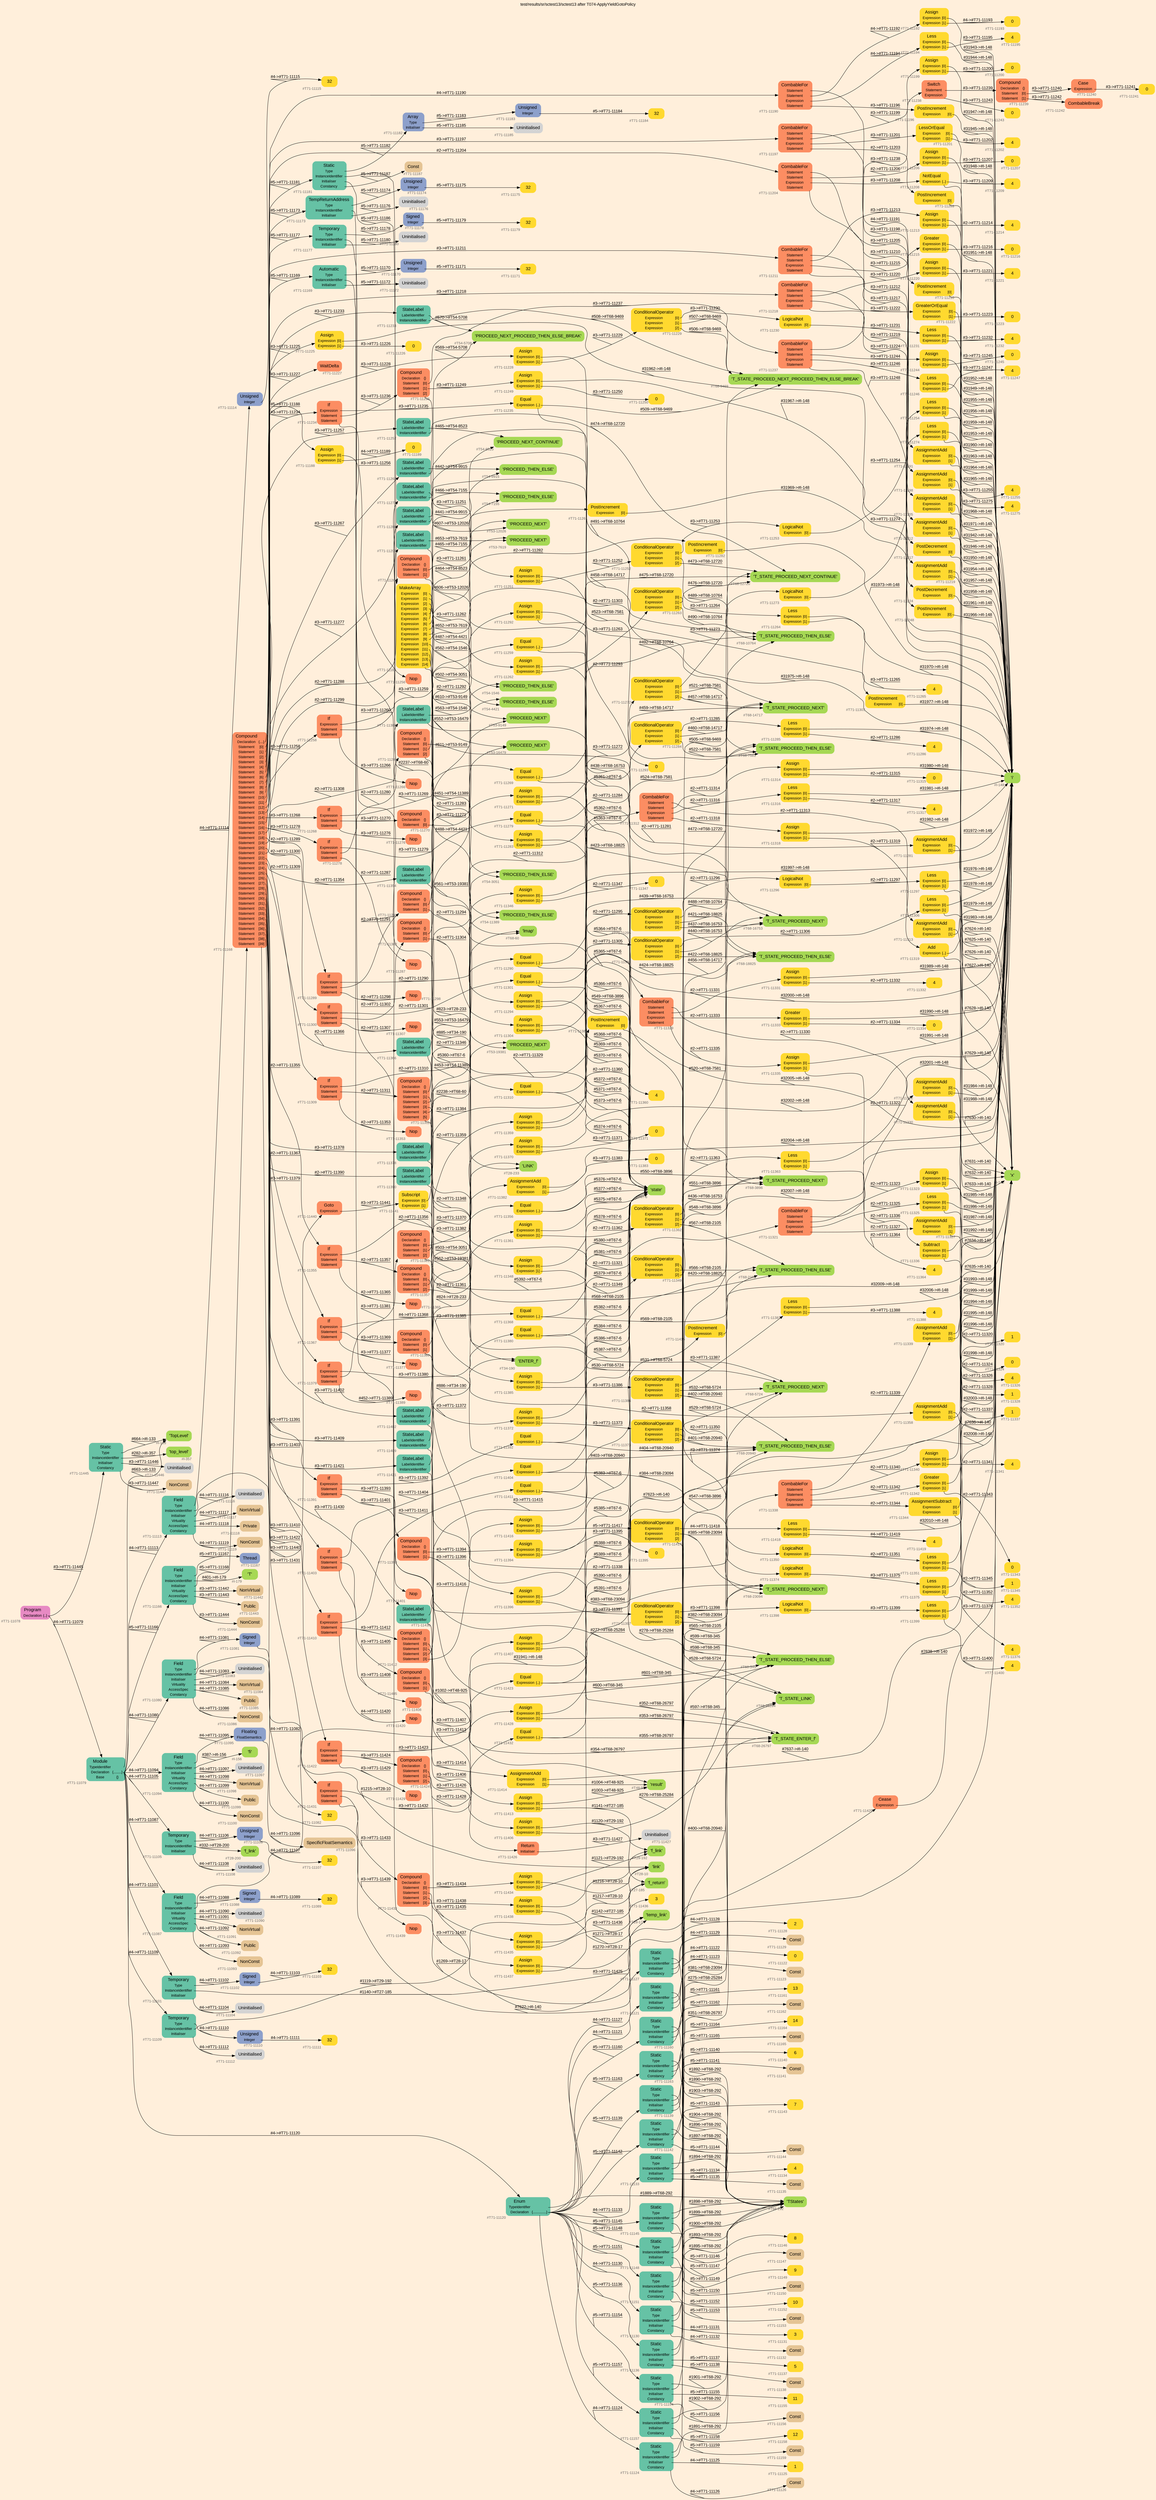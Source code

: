 digraph "test/results/sr/sctest13/sctest13 after T074-ApplyYieldGotoPolicy" {
label = "test/results/sr/sctest13/sctest13 after T074-ApplyYieldGotoPolicy"
labelloc = t
graph [
    rankdir = "LR"
    ranksep = 0.3
    bgcolor = antiquewhite1
    color = black
    fontcolor = black
    fontname = "Arial"
];
node [
    fontname = "Arial"
];
edge [
    fontname = "Arial"
];

// -------------------- node figure --------------------
// -------- block #T71-11078 ----------
"#T71-11078" [
    fillcolor = "/set28/4"
    xlabel = "#T71-11078"
    fontsize = "12"
    fontcolor = grey40
    shape = "plaintext"
    label = <<TABLE BORDER="0" CELLBORDER="0" CELLSPACING="0">
     <TR><TD><FONT COLOR="black" POINT-SIZE="15">Program</FONT></TD></TR>
     <TR><TD><FONT COLOR="black" POINT-SIZE="12">Declaration</FONT></TD><TD PORT="port0"><FONT COLOR="black" POINT-SIZE="12">{..}</FONT></TD></TR>
    </TABLE>>
    style = "rounded,filled"
];

// -------- block #T71-11079 ----------
"#T71-11079" [
    fillcolor = "/set28/1"
    xlabel = "#T71-11079"
    fontsize = "12"
    fontcolor = grey40
    shape = "plaintext"
    label = <<TABLE BORDER="0" CELLBORDER="0" CELLSPACING="0">
     <TR><TD><FONT COLOR="black" POINT-SIZE="15">Module</FONT></TD></TR>
     <TR><TD><FONT COLOR="black" POINT-SIZE="12">TypeIdentifier</FONT></TD><TD PORT="port0"></TD></TR>
     <TR><TD><FONT COLOR="black" POINT-SIZE="12">Declaration</FONT></TD><TD PORT="port1"><FONT COLOR="black" POINT-SIZE="12">{.........}</FONT></TD></TR>
     <TR><TD><FONT COLOR="black" POINT-SIZE="12">Base</FONT></TD><TD PORT="port2"><FONT COLOR="black" POINT-SIZE="12">{}</FONT></TD></TR>
    </TABLE>>
    style = "rounded,filled"
];

// -------- block #I-133 ----------
"#I-133" [
    fillcolor = "/set28/5"
    xlabel = "#I-133"
    fontsize = "12"
    fontcolor = grey40
    shape = "plaintext"
    label = <<TABLE BORDER="0" CELLBORDER="0" CELLSPACING="0">
     <TR><TD><FONT COLOR="black" POINT-SIZE="15">'TopLevel'</FONT></TD></TR>
    </TABLE>>
    style = "rounded,filled"
];

// -------- block #T71-11080 ----------
"#T71-11080" [
    fillcolor = "/set28/1"
    xlabel = "#T71-11080"
    fontsize = "12"
    fontcolor = grey40
    shape = "plaintext"
    label = <<TABLE BORDER="0" CELLBORDER="0" CELLSPACING="0">
     <TR><TD><FONT COLOR="black" POINT-SIZE="15">Field</FONT></TD></TR>
     <TR><TD><FONT COLOR="black" POINT-SIZE="12">Type</FONT></TD><TD PORT="port0"></TD></TR>
     <TR><TD><FONT COLOR="black" POINT-SIZE="12">InstanceIdentifier</FONT></TD><TD PORT="port1"></TD></TR>
     <TR><TD><FONT COLOR="black" POINT-SIZE="12">Initialiser</FONT></TD><TD PORT="port2"></TD></TR>
     <TR><TD><FONT COLOR="black" POINT-SIZE="12">Virtuality</FONT></TD><TD PORT="port3"></TD></TR>
     <TR><TD><FONT COLOR="black" POINT-SIZE="12">AccessSpec</FONT></TD><TD PORT="port4"></TD></TR>
     <TR><TD><FONT COLOR="black" POINT-SIZE="12">Constancy</FONT></TD><TD PORT="port5"></TD></TR>
    </TABLE>>
    style = "rounded,filled"
];

// -------- block #T71-11081 ----------
"#T71-11081" [
    fillcolor = "/set28/3"
    xlabel = "#T71-11081"
    fontsize = "12"
    fontcolor = grey40
    shape = "plaintext"
    label = <<TABLE BORDER="0" CELLBORDER="0" CELLSPACING="0">
     <TR><TD><FONT COLOR="black" POINT-SIZE="15">Signed</FONT></TD></TR>
     <TR><TD><FONT COLOR="black" POINT-SIZE="12">Integer</FONT></TD><TD PORT="port0"></TD></TR>
    </TABLE>>
    style = "rounded,filled"
];

// -------- block #T71-11082 ----------
"#T71-11082" [
    fillcolor = "/set28/6"
    xlabel = "#T71-11082"
    fontsize = "12"
    fontcolor = grey40
    shape = "plaintext"
    label = <<TABLE BORDER="0" CELLBORDER="0" CELLSPACING="0">
     <TR><TD><FONT COLOR="black" POINT-SIZE="15">32</FONT></TD></TR>
    </TABLE>>
    style = "rounded,filled"
];

// -------- block #I-140 ----------
"#I-140" [
    fillcolor = "/set28/5"
    xlabel = "#I-140"
    fontsize = "12"
    fontcolor = grey40
    shape = "plaintext"
    label = <<TABLE BORDER="0" CELLBORDER="0" CELLSPACING="0">
     <TR><TD><FONT COLOR="black" POINT-SIZE="15">'x'</FONT></TD></TR>
    </TABLE>>
    style = "rounded,filled"
];

// -------- block #T71-11083 ----------
"#T71-11083" [
    xlabel = "#T71-11083"
    fontsize = "12"
    fontcolor = grey40
    shape = "plaintext"
    label = <<TABLE BORDER="0" CELLBORDER="0" CELLSPACING="0">
     <TR><TD><FONT COLOR="black" POINT-SIZE="15">Uninitialised</FONT></TD></TR>
    </TABLE>>
    style = "rounded,filled"
];

// -------- block #T71-11084 ----------
"#T71-11084" [
    fillcolor = "/set28/7"
    xlabel = "#T71-11084"
    fontsize = "12"
    fontcolor = grey40
    shape = "plaintext"
    label = <<TABLE BORDER="0" CELLBORDER="0" CELLSPACING="0">
     <TR><TD><FONT COLOR="black" POINT-SIZE="15">NonVirtual</FONT></TD></TR>
    </TABLE>>
    style = "rounded,filled"
];

// -------- block #T71-11085 ----------
"#T71-11085" [
    fillcolor = "/set28/7"
    xlabel = "#T71-11085"
    fontsize = "12"
    fontcolor = grey40
    shape = "plaintext"
    label = <<TABLE BORDER="0" CELLBORDER="0" CELLSPACING="0">
     <TR><TD><FONT COLOR="black" POINT-SIZE="15">Public</FONT></TD></TR>
    </TABLE>>
    style = "rounded,filled"
];

// -------- block #T71-11086 ----------
"#T71-11086" [
    fillcolor = "/set28/7"
    xlabel = "#T71-11086"
    fontsize = "12"
    fontcolor = grey40
    shape = "plaintext"
    label = <<TABLE BORDER="0" CELLBORDER="0" CELLSPACING="0">
     <TR><TD><FONT COLOR="black" POINT-SIZE="15">NonConst</FONT></TD></TR>
    </TABLE>>
    style = "rounded,filled"
];

// -------- block #T71-11087 ----------
"#T71-11087" [
    fillcolor = "/set28/1"
    xlabel = "#T71-11087"
    fontsize = "12"
    fontcolor = grey40
    shape = "plaintext"
    label = <<TABLE BORDER="0" CELLBORDER="0" CELLSPACING="0">
     <TR><TD><FONT COLOR="black" POINT-SIZE="15">Field</FONT></TD></TR>
     <TR><TD><FONT COLOR="black" POINT-SIZE="12">Type</FONT></TD><TD PORT="port0"></TD></TR>
     <TR><TD><FONT COLOR="black" POINT-SIZE="12">InstanceIdentifier</FONT></TD><TD PORT="port1"></TD></TR>
     <TR><TD><FONT COLOR="black" POINT-SIZE="12">Initialiser</FONT></TD><TD PORT="port2"></TD></TR>
     <TR><TD><FONT COLOR="black" POINT-SIZE="12">Virtuality</FONT></TD><TD PORT="port3"></TD></TR>
     <TR><TD><FONT COLOR="black" POINT-SIZE="12">AccessSpec</FONT></TD><TD PORT="port4"></TD></TR>
     <TR><TD><FONT COLOR="black" POINT-SIZE="12">Constancy</FONT></TD><TD PORT="port5"></TD></TR>
    </TABLE>>
    style = "rounded,filled"
];

// -------- block #T71-11088 ----------
"#T71-11088" [
    fillcolor = "/set28/3"
    xlabel = "#T71-11088"
    fontsize = "12"
    fontcolor = grey40
    shape = "plaintext"
    label = <<TABLE BORDER="0" CELLBORDER="0" CELLSPACING="0">
     <TR><TD><FONT COLOR="black" POINT-SIZE="15">Signed</FONT></TD></TR>
     <TR><TD><FONT COLOR="black" POINT-SIZE="12">Integer</FONT></TD><TD PORT="port0"></TD></TR>
    </TABLE>>
    style = "rounded,filled"
];

// -------- block #T71-11089 ----------
"#T71-11089" [
    fillcolor = "/set28/6"
    xlabel = "#T71-11089"
    fontsize = "12"
    fontcolor = grey40
    shape = "plaintext"
    label = <<TABLE BORDER="0" CELLBORDER="0" CELLSPACING="0">
     <TR><TD><FONT COLOR="black" POINT-SIZE="15">32</FONT></TD></TR>
    </TABLE>>
    style = "rounded,filled"
];

// -------- block #I-148 ----------
"#I-148" [
    fillcolor = "/set28/5"
    xlabel = "#I-148"
    fontsize = "12"
    fontcolor = grey40
    shape = "plaintext"
    label = <<TABLE BORDER="0" CELLBORDER="0" CELLSPACING="0">
     <TR><TD><FONT COLOR="black" POINT-SIZE="15">'i'</FONT></TD></TR>
    </TABLE>>
    style = "rounded,filled"
];

// -------- block #T71-11090 ----------
"#T71-11090" [
    xlabel = "#T71-11090"
    fontsize = "12"
    fontcolor = grey40
    shape = "plaintext"
    label = <<TABLE BORDER="0" CELLBORDER="0" CELLSPACING="0">
     <TR><TD><FONT COLOR="black" POINT-SIZE="15">Uninitialised</FONT></TD></TR>
    </TABLE>>
    style = "rounded,filled"
];

// -------- block #T71-11091 ----------
"#T71-11091" [
    fillcolor = "/set28/7"
    xlabel = "#T71-11091"
    fontsize = "12"
    fontcolor = grey40
    shape = "plaintext"
    label = <<TABLE BORDER="0" CELLBORDER="0" CELLSPACING="0">
     <TR><TD><FONT COLOR="black" POINT-SIZE="15">NonVirtual</FONT></TD></TR>
    </TABLE>>
    style = "rounded,filled"
];

// -------- block #T71-11092 ----------
"#T71-11092" [
    fillcolor = "/set28/7"
    xlabel = "#T71-11092"
    fontsize = "12"
    fontcolor = grey40
    shape = "plaintext"
    label = <<TABLE BORDER="0" CELLBORDER="0" CELLSPACING="0">
     <TR><TD><FONT COLOR="black" POINT-SIZE="15">Public</FONT></TD></TR>
    </TABLE>>
    style = "rounded,filled"
];

// -------- block #T71-11093 ----------
"#T71-11093" [
    fillcolor = "/set28/7"
    xlabel = "#T71-11093"
    fontsize = "12"
    fontcolor = grey40
    shape = "plaintext"
    label = <<TABLE BORDER="0" CELLBORDER="0" CELLSPACING="0">
     <TR><TD><FONT COLOR="black" POINT-SIZE="15">NonConst</FONT></TD></TR>
    </TABLE>>
    style = "rounded,filled"
];

// -------- block #T71-11094 ----------
"#T71-11094" [
    fillcolor = "/set28/1"
    xlabel = "#T71-11094"
    fontsize = "12"
    fontcolor = grey40
    shape = "plaintext"
    label = <<TABLE BORDER="0" CELLBORDER="0" CELLSPACING="0">
     <TR><TD><FONT COLOR="black" POINT-SIZE="15">Field</FONT></TD></TR>
     <TR><TD><FONT COLOR="black" POINT-SIZE="12">Type</FONT></TD><TD PORT="port0"></TD></TR>
     <TR><TD><FONT COLOR="black" POINT-SIZE="12">InstanceIdentifier</FONT></TD><TD PORT="port1"></TD></TR>
     <TR><TD><FONT COLOR="black" POINT-SIZE="12">Initialiser</FONT></TD><TD PORT="port2"></TD></TR>
     <TR><TD><FONT COLOR="black" POINT-SIZE="12">Virtuality</FONT></TD><TD PORT="port3"></TD></TR>
     <TR><TD><FONT COLOR="black" POINT-SIZE="12">AccessSpec</FONT></TD><TD PORT="port4"></TD></TR>
     <TR><TD><FONT COLOR="black" POINT-SIZE="12">Constancy</FONT></TD><TD PORT="port5"></TD></TR>
    </TABLE>>
    style = "rounded,filled"
];

// -------- block #T71-11095 ----------
"#T71-11095" [
    fillcolor = "/set28/3"
    xlabel = "#T71-11095"
    fontsize = "12"
    fontcolor = grey40
    shape = "plaintext"
    label = <<TABLE BORDER="0" CELLBORDER="0" CELLSPACING="0">
     <TR><TD><FONT COLOR="black" POINT-SIZE="15">Floating</FONT></TD></TR>
     <TR><TD><FONT COLOR="black" POINT-SIZE="12">FloatSemantics</FONT></TD><TD PORT="port0"></TD></TR>
    </TABLE>>
    style = "rounded,filled"
];

// -------- block #T71-11096 ----------
"#T71-11096" [
    fillcolor = "/set28/7"
    xlabel = "#T71-11096"
    fontsize = "12"
    fontcolor = grey40
    shape = "plaintext"
    label = <<TABLE BORDER="0" CELLBORDER="0" CELLSPACING="0">
     <TR><TD><FONT COLOR="black" POINT-SIZE="15">SpecificFloatSemantics</FONT></TD></TR>
    </TABLE>>
    style = "rounded,filled"
];

// -------- block #I-156 ----------
"#I-156" [
    fillcolor = "/set28/5"
    xlabel = "#I-156"
    fontsize = "12"
    fontcolor = grey40
    shape = "plaintext"
    label = <<TABLE BORDER="0" CELLBORDER="0" CELLSPACING="0">
     <TR><TD><FONT COLOR="black" POINT-SIZE="15">'fi'</FONT></TD></TR>
    </TABLE>>
    style = "rounded,filled"
];

// -------- block #T71-11097 ----------
"#T71-11097" [
    xlabel = "#T71-11097"
    fontsize = "12"
    fontcolor = grey40
    shape = "plaintext"
    label = <<TABLE BORDER="0" CELLBORDER="0" CELLSPACING="0">
     <TR><TD><FONT COLOR="black" POINT-SIZE="15">Uninitialised</FONT></TD></TR>
    </TABLE>>
    style = "rounded,filled"
];

// -------- block #T71-11098 ----------
"#T71-11098" [
    fillcolor = "/set28/7"
    xlabel = "#T71-11098"
    fontsize = "12"
    fontcolor = grey40
    shape = "plaintext"
    label = <<TABLE BORDER="0" CELLBORDER="0" CELLSPACING="0">
     <TR><TD><FONT COLOR="black" POINT-SIZE="15">NonVirtual</FONT></TD></TR>
    </TABLE>>
    style = "rounded,filled"
];

// -------- block #T71-11099 ----------
"#T71-11099" [
    fillcolor = "/set28/7"
    xlabel = "#T71-11099"
    fontsize = "12"
    fontcolor = grey40
    shape = "plaintext"
    label = <<TABLE BORDER="0" CELLBORDER="0" CELLSPACING="0">
     <TR><TD><FONT COLOR="black" POINT-SIZE="15">Public</FONT></TD></TR>
    </TABLE>>
    style = "rounded,filled"
];

// -------- block #T71-11100 ----------
"#T71-11100" [
    fillcolor = "/set28/7"
    xlabel = "#T71-11100"
    fontsize = "12"
    fontcolor = grey40
    shape = "plaintext"
    label = <<TABLE BORDER="0" CELLBORDER="0" CELLSPACING="0">
     <TR><TD><FONT COLOR="black" POINT-SIZE="15">NonConst</FONT></TD></TR>
    </TABLE>>
    style = "rounded,filled"
];

// -------- block #T71-11101 ----------
"#T71-11101" [
    fillcolor = "/set28/1"
    xlabel = "#T71-11101"
    fontsize = "12"
    fontcolor = grey40
    shape = "plaintext"
    label = <<TABLE BORDER="0" CELLBORDER="0" CELLSPACING="0">
     <TR><TD><FONT COLOR="black" POINT-SIZE="15">Temporary</FONT></TD></TR>
     <TR><TD><FONT COLOR="black" POINT-SIZE="12">Type</FONT></TD><TD PORT="port0"></TD></TR>
     <TR><TD><FONT COLOR="black" POINT-SIZE="12">InstanceIdentifier</FONT></TD><TD PORT="port1"></TD></TR>
     <TR><TD><FONT COLOR="black" POINT-SIZE="12">Initialiser</FONT></TD><TD PORT="port2"></TD></TR>
    </TABLE>>
    style = "rounded,filled"
];

// -------- block #T71-11102 ----------
"#T71-11102" [
    fillcolor = "/set28/3"
    xlabel = "#T71-11102"
    fontsize = "12"
    fontcolor = grey40
    shape = "plaintext"
    label = <<TABLE BORDER="0" CELLBORDER="0" CELLSPACING="0">
     <TR><TD><FONT COLOR="black" POINT-SIZE="15">Signed</FONT></TD></TR>
     <TR><TD><FONT COLOR="black" POINT-SIZE="12">Integer</FONT></TD><TD PORT="port0"></TD></TR>
    </TABLE>>
    style = "rounded,filled"
];

// -------- block #T71-11103 ----------
"#T71-11103" [
    fillcolor = "/set28/6"
    xlabel = "#T71-11103"
    fontsize = "12"
    fontcolor = grey40
    shape = "plaintext"
    label = <<TABLE BORDER="0" CELLBORDER="0" CELLSPACING="0">
     <TR><TD><FONT COLOR="black" POINT-SIZE="15">32</FONT></TD></TR>
    </TABLE>>
    style = "rounded,filled"
];

// -------- block #T27-185 ----------
"#T27-185" [
    fillcolor = "/set28/5"
    xlabel = "#T27-185"
    fontsize = "12"
    fontcolor = grey40
    shape = "plaintext"
    label = <<TABLE BORDER="0" CELLBORDER="0" CELLSPACING="0">
     <TR><TD><FONT COLOR="black" POINT-SIZE="15">'f_return'</FONT></TD></TR>
    </TABLE>>
    style = "rounded,filled"
];

// -------- block #T71-11104 ----------
"#T71-11104" [
    xlabel = "#T71-11104"
    fontsize = "12"
    fontcolor = grey40
    shape = "plaintext"
    label = <<TABLE BORDER="0" CELLBORDER="0" CELLSPACING="0">
     <TR><TD><FONT COLOR="black" POINT-SIZE="15">Uninitialised</FONT></TD></TR>
    </TABLE>>
    style = "rounded,filled"
];

// -------- block #T71-11105 ----------
"#T71-11105" [
    fillcolor = "/set28/1"
    xlabel = "#T71-11105"
    fontsize = "12"
    fontcolor = grey40
    shape = "plaintext"
    label = <<TABLE BORDER="0" CELLBORDER="0" CELLSPACING="0">
     <TR><TD><FONT COLOR="black" POINT-SIZE="15">Temporary</FONT></TD></TR>
     <TR><TD><FONT COLOR="black" POINT-SIZE="12">Type</FONT></TD><TD PORT="port0"></TD></TR>
     <TR><TD><FONT COLOR="black" POINT-SIZE="12">InstanceIdentifier</FONT></TD><TD PORT="port1"></TD></TR>
     <TR><TD><FONT COLOR="black" POINT-SIZE="12">Initialiser</FONT></TD><TD PORT="port2"></TD></TR>
    </TABLE>>
    style = "rounded,filled"
];

// -------- block #T71-11106 ----------
"#T71-11106" [
    fillcolor = "/set28/3"
    xlabel = "#T71-11106"
    fontsize = "12"
    fontcolor = grey40
    shape = "plaintext"
    label = <<TABLE BORDER="0" CELLBORDER="0" CELLSPACING="0">
     <TR><TD><FONT COLOR="black" POINT-SIZE="15">Unsigned</FONT></TD></TR>
     <TR><TD><FONT COLOR="black" POINT-SIZE="12">Integer</FONT></TD><TD PORT="port0"></TD></TR>
    </TABLE>>
    style = "rounded,filled"
];

// -------- block #T71-11107 ----------
"#T71-11107" [
    fillcolor = "/set28/6"
    xlabel = "#T71-11107"
    fontsize = "12"
    fontcolor = grey40
    shape = "plaintext"
    label = <<TABLE BORDER="0" CELLBORDER="0" CELLSPACING="0">
     <TR><TD><FONT COLOR="black" POINT-SIZE="15">32</FONT></TD></TR>
    </TABLE>>
    style = "rounded,filled"
];

// -------- block #T28-200 ----------
"#T28-200" [
    fillcolor = "/set28/5"
    xlabel = "#T28-200"
    fontsize = "12"
    fontcolor = grey40
    shape = "plaintext"
    label = <<TABLE BORDER="0" CELLBORDER="0" CELLSPACING="0">
     <TR><TD><FONT COLOR="black" POINT-SIZE="15">'f_link'</FONT></TD></TR>
    </TABLE>>
    style = "rounded,filled"
];

// -------- block #T71-11108 ----------
"#T71-11108" [
    xlabel = "#T71-11108"
    fontsize = "12"
    fontcolor = grey40
    shape = "plaintext"
    label = <<TABLE BORDER="0" CELLBORDER="0" CELLSPACING="0">
     <TR><TD><FONT COLOR="black" POINT-SIZE="15">Uninitialised</FONT></TD></TR>
    </TABLE>>
    style = "rounded,filled"
];

// -------- block #T71-11109 ----------
"#T71-11109" [
    fillcolor = "/set28/1"
    xlabel = "#T71-11109"
    fontsize = "12"
    fontcolor = grey40
    shape = "plaintext"
    label = <<TABLE BORDER="0" CELLBORDER="0" CELLSPACING="0">
     <TR><TD><FONT COLOR="black" POINT-SIZE="15">Temporary</FONT></TD></TR>
     <TR><TD><FONT COLOR="black" POINT-SIZE="12">Type</FONT></TD><TD PORT="port0"></TD></TR>
     <TR><TD><FONT COLOR="black" POINT-SIZE="12">InstanceIdentifier</FONT></TD><TD PORT="port1"></TD></TR>
     <TR><TD><FONT COLOR="black" POINT-SIZE="12">Initialiser</FONT></TD><TD PORT="port2"></TD></TR>
    </TABLE>>
    style = "rounded,filled"
];

// -------- block #T71-11110 ----------
"#T71-11110" [
    fillcolor = "/set28/3"
    xlabel = "#T71-11110"
    fontsize = "12"
    fontcolor = grey40
    shape = "plaintext"
    label = <<TABLE BORDER="0" CELLBORDER="0" CELLSPACING="0">
     <TR><TD><FONT COLOR="black" POINT-SIZE="15">Unsigned</FONT></TD></TR>
     <TR><TD><FONT COLOR="black" POINT-SIZE="12">Integer</FONT></TD><TD PORT="port0"></TD></TR>
    </TABLE>>
    style = "rounded,filled"
];

// -------- block #T71-11111 ----------
"#T71-11111" [
    fillcolor = "/set28/6"
    xlabel = "#T71-11111"
    fontsize = "12"
    fontcolor = grey40
    shape = "plaintext"
    label = <<TABLE BORDER="0" CELLBORDER="0" CELLSPACING="0">
     <TR><TD><FONT COLOR="black" POINT-SIZE="15">32</FONT></TD></TR>
    </TABLE>>
    style = "rounded,filled"
];

// -------- block #T29-192 ----------
"#T29-192" [
    fillcolor = "/set28/5"
    xlabel = "#T29-192"
    fontsize = "12"
    fontcolor = grey40
    shape = "plaintext"
    label = <<TABLE BORDER="0" CELLBORDER="0" CELLSPACING="0">
     <TR><TD><FONT COLOR="black" POINT-SIZE="15">'f_link'</FONT></TD></TR>
    </TABLE>>
    style = "rounded,filled"
];

// -------- block #T71-11112 ----------
"#T71-11112" [
    xlabel = "#T71-11112"
    fontsize = "12"
    fontcolor = grey40
    shape = "plaintext"
    label = <<TABLE BORDER="0" CELLBORDER="0" CELLSPACING="0">
     <TR><TD><FONT COLOR="black" POINT-SIZE="15">Uninitialised</FONT></TD></TR>
    </TABLE>>
    style = "rounded,filled"
];

// -------- block #T71-11113 ----------
"#T71-11113" [
    fillcolor = "/set28/1"
    xlabel = "#T71-11113"
    fontsize = "12"
    fontcolor = grey40
    shape = "plaintext"
    label = <<TABLE BORDER="0" CELLBORDER="0" CELLSPACING="0">
     <TR><TD><FONT COLOR="black" POINT-SIZE="15">Field</FONT></TD></TR>
     <TR><TD><FONT COLOR="black" POINT-SIZE="12">Type</FONT></TD><TD PORT="port0"></TD></TR>
     <TR><TD><FONT COLOR="black" POINT-SIZE="12">InstanceIdentifier</FONT></TD><TD PORT="port1"></TD></TR>
     <TR><TD><FONT COLOR="black" POINT-SIZE="12">Initialiser</FONT></TD><TD PORT="port2"></TD></TR>
     <TR><TD><FONT COLOR="black" POINT-SIZE="12">Virtuality</FONT></TD><TD PORT="port3"></TD></TR>
     <TR><TD><FONT COLOR="black" POINT-SIZE="12">AccessSpec</FONT></TD><TD PORT="port4"></TD></TR>
     <TR><TD><FONT COLOR="black" POINT-SIZE="12">Constancy</FONT></TD><TD PORT="port5"></TD></TR>
    </TABLE>>
    style = "rounded,filled"
];

// -------- block #T71-11114 ----------
"#T71-11114" [
    fillcolor = "/set28/3"
    xlabel = "#T71-11114"
    fontsize = "12"
    fontcolor = grey40
    shape = "plaintext"
    label = <<TABLE BORDER="0" CELLBORDER="0" CELLSPACING="0">
     <TR><TD><FONT COLOR="black" POINT-SIZE="15">Unsigned</FONT></TD></TR>
     <TR><TD><FONT COLOR="black" POINT-SIZE="12">Integer</FONT></TD><TD PORT="port0"></TD></TR>
    </TABLE>>
    style = "rounded,filled"
];

// -------- block #T71-11115 ----------
"#T71-11115" [
    fillcolor = "/set28/6"
    xlabel = "#T71-11115"
    fontsize = "12"
    fontcolor = grey40
    shape = "plaintext"
    label = <<TABLE BORDER="0" CELLBORDER="0" CELLSPACING="0">
     <TR><TD><FONT COLOR="black" POINT-SIZE="15">32</FONT></TD></TR>
    </TABLE>>
    style = "rounded,filled"
];

// -------- block #T28-10 ----------
"#T28-10" [
    fillcolor = "/set28/5"
    xlabel = "#T28-10"
    fontsize = "12"
    fontcolor = grey40
    shape = "plaintext"
    label = <<TABLE BORDER="0" CELLBORDER="0" CELLSPACING="0">
     <TR><TD><FONT COLOR="black" POINT-SIZE="15">'link'</FONT></TD></TR>
    </TABLE>>
    style = "rounded,filled"
];

// -------- block #T71-11116 ----------
"#T71-11116" [
    xlabel = "#T71-11116"
    fontsize = "12"
    fontcolor = grey40
    shape = "plaintext"
    label = <<TABLE BORDER="0" CELLBORDER="0" CELLSPACING="0">
     <TR><TD><FONT COLOR="black" POINT-SIZE="15">Uninitialised</FONT></TD></TR>
    </TABLE>>
    style = "rounded,filled"
];

// -------- block #T71-11117 ----------
"#T71-11117" [
    fillcolor = "/set28/7"
    xlabel = "#T71-11117"
    fontsize = "12"
    fontcolor = grey40
    shape = "plaintext"
    label = <<TABLE BORDER="0" CELLBORDER="0" CELLSPACING="0">
     <TR><TD><FONT COLOR="black" POINT-SIZE="15">NonVirtual</FONT></TD></TR>
    </TABLE>>
    style = "rounded,filled"
];

// -------- block #T71-11118 ----------
"#T71-11118" [
    fillcolor = "/set28/7"
    xlabel = "#T71-11118"
    fontsize = "12"
    fontcolor = grey40
    shape = "plaintext"
    label = <<TABLE BORDER="0" CELLBORDER="0" CELLSPACING="0">
     <TR><TD><FONT COLOR="black" POINT-SIZE="15">Private</FONT></TD></TR>
    </TABLE>>
    style = "rounded,filled"
];

// -------- block #T71-11119 ----------
"#T71-11119" [
    fillcolor = "/set28/7"
    xlabel = "#T71-11119"
    fontsize = "12"
    fontcolor = grey40
    shape = "plaintext"
    label = <<TABLE BORDER="0" CELLBORDER="0" CELLSPACING="0">
     <TR><TD><FONT COLOR="black" POINT-SIZE="15">NonConst</FONT></TD></TR>
    </TABLE>>
    style = "rounded,filled"
];

// -------- block #T71-11120 ----------
"#T71-11120" [
    fillcolor = "/set28/1"
    xlabel = "#T71-11120"
    fontsize = "12"
    fontcolor = grey40
    shape = "plaintext"
    label = <<TABLE BORDER="0" CELLBORDER="0" CELLSPACING="0">
     <TR><TD><FONT COLOR="black" POINT-SIZE="15">Enum</FONT></TD></TR>
     <TR><TD><FONT COLOR="black" POINT-SIZE="12">TypeIdentifier</FONT></TD><TD PORT="port0"></TD></TR>
     <TR><TD><FONT COLOR="black" POINT-SIZE="12">Declaration</FONT></TD><TD PORT="port1"><FONT COLOR="black" POINT-SIZE="12">{...............}</FONT></TD></TR>
    </TABLE>>
    style = "rounded,filled"
];

// -------- block #T68-292 ----------
"#T68-292" [
    fillcolor = "/set28/5"
    xlabel = "#T68-292"
    fontsize = "12"
    fontcolor = grey40
    shape = "plaintext"
    label = <<TABLE BORDER="0" CELLBORDER="0" CELLSPACING="0">
     <TR><TD><FONT COLOR="black" POINT-SIZE="15">'TStates'</FONT></TD></TR>
    </TABLE>>
    style = "rounded,filled"
];

// -------- block #T71-11121 ----------
"#T71-11121" [
    fillcolor = "/set28/1"
    xlabel = "#T71-11121"
    fontsize = "12"
    fontcolor = grey40
    shape = "plaintext"
    label = <<TABLE BORDER="0" CELLBORDER="0" CELLSPACING="0">
     <TR><TD><FONT COLOR="black" POINT-SIZE="15">Static</FONT></TD></TR>
     <TR><TD><FONT COLOR="black" POINT-SIZE="12">Type</FONT></TD><TD PORT="port0"></TD></TR>
     <TR><TD><FONT COLOR="black" POINT-SIZE="12">InstanceIdentifier</FONT></TD><TD PORT="port1"></TD></TR>
     <TR><TD><FONT COLOR="black" POINT-SIZE="12">Initialiser</FONT></TD><TD PORT="port2"></TD></TR>
     <TR><TD><FONT COLOR="black" POINT-SIZE="12">Constancy</FONT></TD><TD PORT="port3"></TD></TR>
    </TABLE>>
    style = "rounded,filled"
];

// -------- block #T68-345 ----------
"#T68-345" [
    fillcolor = "/set28/5"
    xlabel = "#T68-345"
    fontsize = "12"
    fontcolor = grey40
    shape = "plaintext"
    label = <<TABLE BORDER="0" CELLBORDER="0" CELLSPACING="0">
     <TR><TD><FONT COLOR="black" POINT-SIZE="15">'T_STATE_PROCEED_THEN_ELSE'</FONT></TD></TR>
    </TABLE>>
    style = "rounded,filled"
];

// -------- block #T71-11122 ----------
"#T71-11122" [
    fillcolor = "/set28/6"
    xlabel = "#T71-11122"
    fontsize = "12"
    fontcolor = grey40
    shape = "plaintext"
    label = <<TABLE BORDER="0" CELLBORDER="0" CELLSPACING="0">
     <TR><TD><FONT COLOR="black" POINT-SIZE="15">0</FONT></TD></TR>
    </TABLE>>
    style = "rounded,filled"
];

// -------- block #T71-11123 ----------
"#T71-11123" [
    fillcolor = "/set28/7"
    xlabel = "#T71-11123"
    fontsize = "12"
    fontcolor = grey40
    shape = "plaintext"
    label = <<TABLE BORDER="0" CELLBORDER="0" CELLSPACING="0">
     <TR><TD><FONT COLOR="black" POINT-SIZE="15">Const</FONT></TD></TR>
    </TABLE>>
    style = "rounded,filled"
];

// -------- block #T71-11124 ----------
"#T71-11124" [
    fillcolor = "/set28/1"
    xlabel = "#T71-11124"
    fontsize = "12"
    fontcolor = grey40
    shape = "plaintext"
    label = <<TABLE BORDER="0" CELLBORDER="0" CELLSPACING="0">
     <TR><TD><FONT COLOR="black" POINT-SIZE="15">Static</FONT></TD></TR>
     <TR><TD><FONT COLOR="black" POINT-SIZE="12">Type</FONT></TD><TD PORT="port0"></TD></TR>
     <TR><TD><FONT COLOR="black" POINT-SIZE="12">InstanceIdentifier</FONT></TD><TD PORT="port1"></TD></TR>
     <TR><TD><FONT COLOR="black" POINT-SIZE="12">Initialiser</FONT></TD><TD PORT="port2"></TD></TR>
     <TR><TD><FONT COLOR="black" POINT-SIZE="12">Constancy</FONT></TD><TD PORT="port3"></TD></TR>
    </TABLE>>
    style = "rounded,filled"
];

// -------- block #T68-2105 ----------
"#T68-2105" [
    fillcolor = "/set28/5"
    xlabel = "#T68-2105"
    fontsize = "12"
    fontcolor = grey40
    shape = "plaintext"
    label = <<TABLE BORDER="0" CELLBORDER="0" CELLSPACING="0">
     <TR><TD><FONT COLOR="black" POINT-SIZE="15">'T_STATE_PROCEED_THEN_ELSE'</FONT></TD></TR>
    </TABLE>>
    style = "rounded,filled"
];

// -------- block #T71-11125 ----------
"#T71-11125" [
    fillcolor = "/set28/6"
    xlabel = "#T71-11125"
    fontsize = "12"
    fontcolor = grey40
    shape = "plaintext"
    label = <<TABLE BORDER="0" CELLBORDER="0" CELLSPACING="0">
     <TR><TD><FONT COLOR="black" POINT-SIZE="15">1</FONT></TD></TR>
    </TABLE>>
    style = "rounded,filled"
];

// -------- block #T71-11126 ----------
"#T71-11126" [
    fillcolor = "/set28/7"
    xlabel = "#T71-11126"
    fontsize = "12"
    fontcolor = grey40
    shape = "plaintext"
    label = <<TABLE BORDER="0" CELLBORDER="0" CELLSPACING="0">
     <TR><TD><FONT COLOR="black" POINT-SIZE="15">Const</FONT></TD></TR>
    </TABLE>>
    style = "rounded,filled"
];

// -------- block #T71-11127 ----------
"#T71-11127" [
    fillcolor = "/set28/1"
    xlabel = "#T71-11127"
    fontsize = "12"
    fontcolor = grey40
    shape = "plaintext"
    label = <<TABLE BORDER="0" CELLBORDER="0" CELLSPACING="0">
     <TR><TD><FONT COLOR="black" POINT-SIZE="15">Static</FONT></TD></TR>
     <TR><TD><FONT COLOR="black" POINT-SIZE="12">Type</FONT></TD><TD PORT="port0"></TD></TR>
     <TR><TD><FONT COLOR="black" POINT-SIZE="12">InstanceIdentifier</FONT></TD><TD PORT="port1"></TD></TR>
     <TR><TD><FONT COLOR="black" POINT-SIZE="12">Initialiser</FONT></TD><TD PORT="port2"></TD></TR>
     <TR><TD><FONT COLOR="black" POINT-SIZE="12">Constancy</FONT></TD><TD PORT="port3"></TD></TR>
    </TABLE>>
    style = "rounded,filled"
];

// -------- block #T68-3896 ----------
"#T68-3896" [
    fillcolor = "/set28/5"
    xlabel = "#T68-3896"
    fontsize = "12"
    fontcolor = grey40
    shape = "plaintext"
    label = <<TABLE BORDER="0" CELLBORDER="0" CELLSPACING="0">
     <TR><TD><FONT COLOR="black" POINT-SIZE="15">'T_STATE_PROCEED_NEXT'</FONT></TD></TR>
    </TABLE>>
    style = "rounded,filled"
];

// -------- block #T71-11128 ----------
"#T71-11128" [
    fillcolor = "/set28/6"
    xlabel = "#T71-11128"
    fontsize = "12"
    fontcolor = grey40
    shape = "plaintext"
    label = <<TABLE BORDER="0" CELLBORDER="0" CELLSPACING="0">
     <TR><TD><FONT COLOR="black" POINT-SIZE="15">2</FONT></TD></TR>
    </TABLE>>
    style = "rounded,filled"
];

// -------- block #T71-11129 ----------
"#T71-11129" [
    fillcolor = "/set28/7"
    xlabel = "#T71-11129"
    fontsize = "12"
    fontcolor = grey40
    shape = "plaintext"
    label = <<TABLE BORDER="0" CELLBORDER="0" CELLSPACING="0">
     <TR><TD><FONT COLOR="black" POINT-SIZE="15">Const</FONT></TD></TR>
    </TABLE>>
    style = "rounded,filled"
];

// -------- block #T71-11130 ----------
"#T71-11130" [
    fillcolor = "/set28/1"
    xlabel = "#T71-11130"
    fontsize = "12"
    fontcolor = grey40
    shape = "plaintext"
    label = <<TABLE BORDER="0" CELLBORDER="0" CELLSPACING="0">
     <TR><TD><FONT COLOR="black" POINT-SIZE="15">Static</FONT></TD></TR>
     <TR><TD><FONT COLOR="black" POINT-SIZE="12">Type</FONT></TD><TD PORT="port0"></TD></TR>
     <TR><TD><FONT COLOR="black" POINT-SIZE="12">InstanceIdentifier</FONT></TD><TD PORT="port1"></TD></TR>
     <TR><TD><FONT COLOR="black" POINT-SIZE="12">Initialiser</FONT></TD><TD PORT="port2"></TD></TR>
     <TR><TD><FONT COLOR="black" POINT-SIZE="12">Constancy</FONT></TD><TD PORT="port3"></TD></TR>
    </TABLE>>
    style = "rounded,filled"
];

// -------- block #T68-5724 ----------
"#T68-5724" [
    fillcolor = "/set28/5"
    xlabel = "#T68-5724"
    fontsize = "12"
    fontcolor = grey40
    shape = "plaintext"
    label = <<TABLE BORDER="0" CELLBORDER="0" CELLSPACING="0">
     <TR><TD><FONT COLOR="black" POINT-SIZE="15">'T_STATE_PROCEED_NEXT'</FONT></TD></TR>
    </TABLE>>
    style = "rounded,filled"
];

// -------- block #T71-11131 ----------
"#T71-11131" [
    fillcolor = "/set28/6"
    xlabel = "#T71-11131"
    fontsize = "12"
    fontcolor = grey40
    shape = "plaintext"
    label = <<TABLE BORDER="0" CELLBORDER="0" CELLSPACING="0">
     <TR><TD><FONT COLOR="black" POINT-SIZE="15">3</FONT></TD></TR>
    </TABLE>>
    style = "rounded,filled"
];

// -------- block #T71-11132 ----------
"#T71-11132" [
    fillcolor = "/set28/7"
    xlabel = "#T71-11132"
    fontsize = "12"
    fontcolor = grey40
    shape = "plaintext"
    label = <<TABLE BORDER="0" CELLBORDER="0" CELLSPACING="0">
     <TR><TD><FONT COLOR="black" POINT-SIZE="15">Const</FONT></TD></TR>
    </TABLE>>
    style = "rounded,filled"
];

// -------- block #T71-11133 ----------
"#T71-11133" [
    fillcolor = "/set28/1"
    xlabel = "#T71-11133"
    fontsize = "12"
    fontcolor = grey40
    shape = "plaintext"
    label = <<TABLE BORDER="0" CELLBORDER="0" CELLSPACING="0">
     <TR><TD><FONT COLOR="black" POINT-SIZE="15">Static</FONT></TD></TR>
     <TR><TD><FONT COLOR="black" POINT-SIZE="12">Type</FONT></TD><TD PORT="port0"></TD></TR>
     <TR><TD><FONT COLOR="black" POINT-SIZE="12">InstanceIdentifier</FONT></TD><TD PORT="port1"></TD></TR>
     <TR><TD><FONT COLOR="black" POINT-SIZE="12">Initialiser</FONT></TD><TD PORT="port2"></TD></TR>
     <TR><TD><FONT COLOR="black" POINT-SIZE="12">Constancy</FONT></TD><TD PORT="port3"></TD></TR>
    </TABLE>>
    style = "rounded,filled"
];

// -------- block #T68-7581 ----------
"#T68-7581" [
    fillcolor = "/set28/5"
    xlabel = "#T68-7581"
    fontsize = "12"
    fontcolor = grey40
    shape = "plaintext"
    label = <<TABLE BORDER="0" CELLBORDER="0" CELLSPACING="0">
     <TR><TD><FONT COLOR="black" POINT-SIZE="15">'T_STATE_PROCEED_THEN_ELSE'</FONT></TD></TR>
    </TABLE>>
    style = "rounded,filled"
];

// -------- block #T71-11134 ----------
"#T71-11134" [
    fillcolor = "/set28/6"
    xlabel = "#T71-11134"
    fontsize = "12"
    fontcolor = grey40
    shape = "plaintext"
    label = <<TABLE BORDER="0" CELLBORDER="0" CELLSPACING="0">
     <TR><TD><FONT COLOR="black" POINT-SIZE="15">4</FONT></TD></TR>
    </TABLE>>
    style = "rounded,filled"
];

// -------- block #T71-11135 ----------
"#T71-11135" [
    fillcolor = "/set28/7"
    xlabel = "#T71-11135"
    fontsize = "12"
    fontcolor = grey40
    shape = "plaintext"
    label = <<TABLE BORDER="0" CELLBORDER="0" CELLSPACING="0">
     <TR><TD><FONT COLOR="black" POINT-SIZE="15">Const</FONT></TD></TR>
    </TABLE>>
    style = "rounded,filled"
];

// -------- block #T71-11136 ----------
"#T71-11136" [
    fillcolor = "/set28/1"
    xlabel = "#T71-11136"
    fontsize = "12"
    fontcolor = grey40
    shape = "plaintext"
    label = <<TABLE BORDER="0" CELLBORDER="0" CELLSPACING="0">
     <TR><TD><FONT COLOR="black" POINT-SIZE="15">Static</FONT></TD></TR>
     <TR><TD><FONT COLOR="black" POINT-SIZE="12">Type</FONT></TD><TD PORT="port0"></TD></TR>
     <TR><TD><FONT COLOR="black" POINT-SIZE="12">InstanceIdentifier</FONT></TD><TD PORT="port1"></TD></TR>
     <TR><TD><FONT COLOR="black" POINT-SIZE="12">Initialiser</FONT></TD><TD PORT="port2"></TD></TR>
     <TR><TD><FONT COLOR="black" POINT-SIZE="12">Constancy</FONT></TD><TD PORT="port3"></TD></TR>
    </TABLE>>
    style = "rounded,filled"
];

// -------- block #T68-9469 ----------
"#T68-9469" [
    fillcolor = "/set28/5"
    xlabel = "#T68-9469"
    fontsize = "12"
    fontcolor = grey40
    shape = "plaintext"
    label = <<TABLE BORDER="0" CELLBORDER="0" CELLSPACING="0">
     <TR><TD><FONT COLOR="black" POINT-SIZE="15">'T_STATE_PROCEED_NEXT_PROCEED_THEN_ELSE_BREAK'</FONT></TD></TR>
    </TABLE>>
    style = "rounded,filled"
];

// -------- block #T71-11137 ----------
"#T71-11137" [
    fillcolor = "/set28/6"
    xlabel = "#T71-11137"
    fontsize = "12"
    fontcolor = grey40
    shape = "plaintext"
    label = <<TABLE BORDER="0" CELLBORDER="0" CELLSPACING="0">
     <TR><TD><FONT COLOR="black" POINT-SIZE="15">5</FONT></TD></TR>
    </TABLE>>
    style = "rounded,filled"
];

// -------- block #T71-11138 ----------
"#T71-11138" [
    fillcolor = "/set28/7"
    xlabel = "#T71-11138"
    fontsize = "12"
    fontcolor = grey40
    shape = "plaintext"
    label = <<TABLE BORDER="0" CELLBORDER="0" CELLSPACING="0">
     <TR><TD><FONT COLOR="black" POINT-SIZE="15">Const</FONT></TD></TR>
    </TABLE>>
    style = "rounded,filled"
];

// -------- block #T71-11139 ----------
"#T71-11139" [
    fillcolor = "/set28/1"
    xlabel = "#T71-11139"
    fontsize = "12"
    fontcolor = grey40
    shape = "plaintext"
    label = <<TABLE BORDER="0" CELLBORDER="0" CELLSPACING="0">
     <TR><TD><FONT COLOR="black" POINT-SIZE="15">Static</FONT></TD></TR>
     <TR><TD><FONT COLOR="black" POINT-SIZE="12">Type</FONT></TD><TD PORT="port0"></TD></TR>
     <TR><TD><FONT COLOR="black" POINT-SIZE="12">InstanceIdentifier</FONT></TD><TD PORT="port1"></TD></TR>
     <TR><TD><FONT COLOR="black" POINT-SIZE="12">Initialiser</FONT></TD><TD PORT="port2"></TD></TR>
     <TR><TD><FONT COLOR="black" POINT-SIZE="12">Constancy</FONT></TD><TD PORT="port3"></TD></TR>
    </TABLE>>
    style = "rounded,filled"
];

// -------- block #T68-10764 ----------
"#T68-10764" [
    fillcolor = "/set28/5"
    xlabel = "#T68-10764"
    fontsize = "12"
    fontcolor = grey40
    shape = "plaintext"
    label = <<TABLE BORDER="0" CELLBORDER="0" CELLSPACING="0">
     <TR><TD><FONT COLOR="black" POINT-SIZE="15">'T_STATE_PROCEED_THEN_ELSE'</FONT></TD></TR>
    </TABLE>>
    style = "rounded,filled"
];

// -------- block #T71-11140 ----------
"#T71-11140" [
    fillcolor = "/set28/6"
    xlabel = "#T71-11140"
    fontsize = "12"
    fontcolor = grey40
    shape = "plaintext"
    label = <<TABLE BORDER="0" CELLBORDER="0" CELLSPACING="0">
     <TR><TD><FONT COLOR="black" POINT-SIZE="15">6</FONT></TD></TR>
    </TABLE>>
    style = "rounded,filled"
];

// -------- block #T71-11141 ----------
"#T71-11141" [
    fillcolor = "/set28/7"
    xlabel = "#T71-11141"
    fontsize = "12"
    fontcolor = grey40
    shape = "plaintext"
    label = <<TABLE BORDER="0" CELLBORDER="0" CELLSPACING="0">
     <TR><TD><FONT COLOR="black" POINT-SIZE="15">Const</FONT></TD></TR>
    </TABLE>>
    style = "rounded,filled"
];

// -------- block #T71-11142 ----------
"#T71-11142" [
    fillcolor = "/set28/1"
    xlabel = "#T71-11142"
    fontsize = "12"
    fontcolor = grey40
    shape = "plaintext"
    label = <<TABLE BORDER="0" CELLBORDER="0" CELLSPACING="0">
     <TR><TD><FONT COLOR="black" POINT-SIZE="15">Static</FONT></TD></TR>
     <TR><TD><FONT COLOR="black" POINT-SIZE="12">Type</FONT></TD><TD PORT="port0"></TD></TR>
     <TR><TD><FONT COLOR="black" POINT-SIZE="12">InstanceIdentifier</FONT></TD><TD PORT="port1"></TD></TR>
     <TR><TD><FONT COLOR="black" POINT-SIZE="12">Initialiser</FONT></TD><TD PORT="port2"></TD></TR>
     <TR><TD><FONT COLOR="black" POINT-SIZE="12">Constancy</FONT></TD><TD PORT="port3"></TD></TR>
    </TABLE>>
    style = "rounded,filled"
];

// -------- block #T68-12720 ----------
"#T68-12720" [
    fillcolor = "/set28/5"
    xlabel = "#T68-12720"
    fontsize = "12"
    fontcolor = grey40
    shape = "plaintext"
    label = <<TABLE BORDER="0" CELLBORDER="0" CELLSPACING="0">
     <TR><TD><FONT COLOR="black" POINT-SIZE="15">'T_STATE_PROCEED_NEXT_CONTINUE'</FONT></TD></TR>
    </TABLE>>
    style = "rounded,filled"
];

// -------- block #T71-11143 ----------
"#T71-11143" [
    fillcolor = "/set28/6"
    xlabel = "#T71-11143"
    fontsize = "12"
    fontcolor = grey40
    shape = "plaintext"
    label = <<TABLE BORDER="0" CELLBORDER="0" CELLSPACING="0">
     <TR><TD><FONT COLOR="black" POINT-SIZE="15">7</FONT></TD></TR>
    </TABLE>>
    style = "rounded,filled"
];

// -------- block #T71-11144 ----------
"#T71-11144" [
    fillcolor = "/set28/7"
    xlabel = "#T71-11144"
    fontsize = "12"
    fontcolor = grey40
    shape = "plaintext"
    label = <<TABLE BORDER="0" CELLBORDER="0" CELLSPACING="0">
     <TR><TD><FONT COLOR="black" POINT-SIZE="15">Const</FONT></TD></TR>
    </TABLE>>
    style = "rounded,filled"
];

// -------- block #T71-11145 ----------
"#T71-11145" [
    fillcolor = "/set28/1"
    xlabel = "#T71-11145"
    fontsize = "12"
    fontcolor = grey40
    shape = "plaintext"
    label = <<TABLE BORDER="0" CELLBORDER="0" CELLSPACING="0">
     <TR><TD><FONT COLOR="black" POINT-SIZE="15">Static</FONT></TD></TR>
     <TR><TD><FONT COLOR="black" POINT-SIZE="12">Type</FONT></TD><TD PORT="port0"></TD></TR>
     <TR><TD><FONT COLOR="black" POINT-SIZE="12">InstanceIdentifier</FONT></TD><TD PORT="port1"></TD></TR>
     <TR><TD><FONT COLOR="black" POINT-SIZE="12">Initialiser</FONT></TD><TD PORT="port2"></TD></TR>
     <TR><TD><FONT COLOR="black" POINT-SIZE="12">Constancy</FONT></TD><TD PORT="port3"></TD></TR>
    </TABLE>>
    style = "rounded,filled"
];

// -------- block #T68-14717 ----------
"#T68-14717" [
    fillcolor = "/set28/5"
    xlabel = "#T68-14717"
    fontsize = "12"
    fontcolor = grey40
    shape = "plaintext"
    label = <<TABLE BORDER="0" CELLBORDER="0" CELLSPACING="0">
     <TR><TD><FONT COLOR="black" POINT-SIZE="15">'T_STATE_PROCEED_NEXT'</FONT></TD></TR>
    </TABLE>>
    style = "rounded,filled"
];

// -------- block #T71-11146 ----------
"#T71-11146" [
    fillcolor = "/set28/6"
    xlabel = "#T71-11146"
    fontsize = "12"
    fontcolor = grey40
    shape = "plaintext"
    label = <<TABLE BORDER="0" CELLBORDER="0" CELLSPACING="0">
     <TR><TD><FONT COLOR="black" POINT-SIZE="15">8</FONT></TD></TR>
    </TABLE>>
    style = "rounded,filled"
];

// -------- block #T71-11147 ----------
"#T71-11147" [
    fillcolor = "/set28/7"
    xlabel = "#T71-11147"
    fontsize = "12"
    fontcolor = grey40
    shape = "plaintext"
    label = <<TABLE BORDER="0" CELLBORDER="0" CELLSPACING="0">
     <TR><TD><FONT COLOR="black" POINT-SIZE="15">Const</FONT></TD></TR>
    </TABLE>>
    style = "rounded,filled"
];

// -------- block #T71-11148 ----------
"#T71-11148" [
    fillcolor = "/set28/1"
    xlabel = "#T71-11148"
    fontsize = "12"
    fontcolor = grey40
    shape = "plaintext"
    label = <<TABLE BORDER="0" CELLBORDER="0" CELLSPACING="0">
     <TR><TD><FONT COLOR="black" POINT-SIZE="15">Static</FONT></TD></TR>
     <TR><TD><FONT COLOR="black" POINT-SIZE="12">Type</FONT></TD><TD PORT="port0"></TD></TR>
     <TR><TD><FONT COLOR="black" POINT-SIZE="12">InstanceIdentifier</FONT></TD><TD PORT="port1"></TD></TR>
     <TR><TD><FONT COLOR="black" POINT-SIZE="12">Initialiser</FONT></TD><TD PORT="port2"></TD></TR>
     <TR><TD><FONT COLOR="black" POINT-SIZE="12">Constancy</FONT></TD><TD PORT="port3"></TD></TR>
    </TABLE>>
    style = "rounded,filled"
];

// -------- block #T68-16753 ----------
"#T68-16753" [
    fillcolor = "/set28/5"
    xlabel = "#T68-16753"
    fontsize = "12"
    fontcolor = grey40
    shape = "plaintext"
    label = <<TABLE BORDER="0" CELLBORDER="0" CELLSPACING="0">
     <TR><TD><FONT COLOR="black" POINT-SIZE="15">'T_STATE_PROCEED_NEXT'</FONT></TD></TR>
    </TABLE>>
    style = "rounded,filled"
];

// -------- block #T71-11149 ----------
"#T71-11149" [
    fillcolor = "/set28/6"
    xlabel = "#T71-11149"
    fontsize = "12"
    fontcolor = grey40
    shape = "plaintext"
    label = <<TABLE BORDER="0" CELLBORDER="0" CELLSPACING="0">
     <TR><TD><FONT COLOR="black" POINT-SIZE="15">9</FONT></TD></TR>
    </TABLE>>
    style = "rounded,filled"
];

// -------- block #T71-11150 ----------
"#T71-11150" [
    fillcolor = "/set28/7"
    xlabel = "#T71-11150"
    fontsize = "12"
    fontcolor = grey40
    shape = "plaintext"
    label = <<TABLE BORDER="0" CELLBORDER="0" CELLSPACING="0">
     <TR><TD><FONT COLOR="black" POINT-SIZE="15">Const</FONT></TD></TR>
    </TABLE>>
    style = "rounded,filled"
];

// -------- block #T71-11151 ----------
"#T71-11151" [
    fillcolor = "/set28/1"
    xlabel = "#T71-11151"
    fontsize = "12"
    fontcolor = grey40
    shape = "plaintext"
    label = <<TABLE BORDER="0" CELLBORDER="0" CELLSPACING="0">
     <TR><TD><FONT COLOR="black" POINT-SIZE="15">Static</FONT></TD></TR>
     <TR><TD><FONT COLOR="black" POINT-SIZE="12">Type</FONT></TD><TD PORT="port0"></TD></TR>
     <TR><TD><FONT COLOR="black" POINT-SIZE="12">InstanceIdentifier</FONT></TD><TD PORT="port1"></TD></TR>
     <TR><TD><FONT COLOR="black" POINT-SIZE="12">Initialiser</FONT></TD><TD PORT="port2"></TD></TR>
     <TR><TD><FONT COLOR="black" POINT-SIZE="12">Constancy</FONT></TD><TD PORT="port3"></TD></TR>
    </TABLE>>
    style = "rounded,filled"
];

// -------- block #T68-18825 ----------
"#T68-18825" [
    fillcolor = "/set28/5"
    xlabel = "#T68-18825"
    fontsize = "12"
    fontcolor = grey40
    shape = "plaintext"
    label = <<TABLE BORDER="0" CELLBORDER="0" CELLSPACING="0">
     <TR><TD><FONT COLOR="black" POINT-SIZE="15">'T_STATE_PROCEED_THEN_ELSE'</FONT></TD></TR>
    </TABLE>>
    style = "rounded,filled"
];

// -------- block #T71-11152 ----------
"#T71-11152" [
    fillcolor = "/set28/6"
    xlabel = "#T71-11152"
    fontsize = "12"
    fontcolor = grey40
    shape = "plaintext"
    label = <<TABLE BORDER="0" CELLBORDER="0" CELLSPACING="0">
     <TR><TD><FONT COLOR="black" POINT-SIZE="15">10</FONT></TD></TR>
    </TABLE>>
    style = "rounded,filled"
];

// -------- block #T71-11153 ----------
"#T71-11153" [
    fillcolor = "/set28/7"
    xlabel = "#T71-11153"
    fontsize = "12"
    fontcolor = grey40
    shape = "plaintext"
    label = <<TABLE BORDER="0" CELLBORDER="0" CELLSPACING="0">
     <TR><TD><FONT COLOR="black" POINT-SIZE="15">Const</FONT></TD></TR>
    </TABLE>>
    style = "rounded,filled"
];

// -------- block #T71-11154 ----------
"#T71-11154" [
    fillcolor = "/set28/1"
    xlabel = "#T71-11154"
    fontsize = "12"
    fontcolor = grey40
    shape = "plaintext"
    label = <<TABLE BORDER="0" CELLBORDER="0" CELLSPACING="0">
     <TR><TD><FONT COLOR="black" POINT-SIZE="15">Static</FONT></TD></TR>
     <TR><TD><FONT COLOR="black" POINT-SIZE="12">Type</FONT></TD><TD PORT="port0"></TD></TR>
     <TR><TD><FONT COLOR="black" POINT-SIZE="12">InstanceIdentifier</FONT></TD><TD PORT="port1"></TD></TR>
     <TR><TD><FONT COLOR="black" POINT-SIZE="12">Initialiser</FONT></TD><TD PORT="port2"></TD></TR>
     <TR><TD><FONT COLOR="black" POINT-SIZE="12">Constancy</FONT></TD><TD PORT="port3"></TD></TR>
    </TABLE>>
    style = "rounded,filled"
];

// -------- block #T68-20940 ----------
"#T68-20940" [
    fillcolor = "/set28/5"
    xlabel = "#T68-20940"
    fontsize = "12"
    fontcolor = grey40
    shape = "plaintext"
    label = <<TABLE BORDER="0" CELLBORDER="0" CELLSPACING="0">
     <TR><TD><FONT COLOR="black" POINT-SIZE="15">'T_STATE_PROCEED_THEN_ELSE'</FONT></TD></TR>
    </TABLE>>
    style = "rounded,filled"
];

// -------- block #T71-11155 ----------
"#T71-11155" [
    fillcolor = "/set28/6"
    xlabel = "#T71-11155"
    fontsize = "12"
    fontcolor = grey40
    shape = "plaintext"
    label = <<TABLE BORDER="0" CELLBORDER="0" CELLSPACING="0">
     <TR><TD><FONT COLOR="black" POINT-SIZE="15">11</FONT></TD></TR>
    </TABLE>>
    style = "rounded,filled"
];

// -------- block #T71-11156 ----------
"#T71-11156" [
    fillcolor = "/set28/7"
    xlabel = "#T71-11156"
    fontsize = "12"
    fontcolor = grey40
    shape = "plaintext"
    label = <<TABLE BORDER="0" CELLBORDER="0" CELLSPACING="0">
     <TR><TD><FONT COLOR="black" POINT-SIZE="15">Const</FONT></TD></TR>
    </TABLE>>
    style = "rounded,filled"
];

// -------- block #T71-11157 ----------
"#T71-11157" [
    fillcolor = "/set28/1"
    xlabel = "#T71-11157"
    fontsize = "12"
    fontcolor = grey40
    shape = "plaintext"
    label = <<TABLE BORDER="0" CELLBORDER="0" CELLSPACING="0">
     <TR><TD><FONT COLOR="black" POINT-SIZE="15">Static</FONT></TD></TR>
     <TR><TD><FONT COLOR="black" POINT-SIZE="12">Type</FONT></TD><TD PORT="port0"></TD></TR>
     <TR><TD><FONT COLOR="black" POINT-SIZE="12">InstanceIdentifier</FONT></TD><TD PORT="port1"></TD></TR>
     <TR><TD><FONT COLOR="black" POINT-SIZE="12">Initialiser</FONT></TD><TD PORT="port2"></TD></TR>
     <TR><TD><FONT COLOR="black" POINT-SIZE="12">Constancy</FONT></TD><TD PORT="port3"></TD></TR>
    </TABLE>>
    style = "rounded,filled"
];

// -------- block #T68-23094 ----------
"#T68-23094" [
    fillcolor = "/set28/5"
    xlabel = "#T68-23094"
    fontsize = "12"
    fontcolor = grey40
    shape = "plaintext"
    label = <<TABLE BORDER="0" CELLBORDER="0" CELLSPACING="0">
     <TR><TD><FONT COLOR="black" POINT-SIZE="15">'T_STATE_PROCEED_NEXT'</FONT></TD></TR>
    </TABLE>>
    style = "rounded,filled"
];

// -------- block #T71-11158 ----------
"#T71-11158" [
    fillcolor = "/set28/6"
    xlabel = "#T71-11158"
    fontsize = "12"
    fontcolor = grey40
    shape = "plaintext"
    label = <<TABLE BORDER="0" CELLBORDER="0" CELLSPACING="0">
     <TR><TD><FONT COLOR="black" POINT-SIZE="15">12</FONT></TD></TR>
    </TABLE>>
    style = "rounded,filled"
];

// -------- block #T71-11159 ----------
"#T71-11159" [
    fillcolor = "/set28/7"
    xlabel = "#T71-11159"
    fontsize = "12"
    fontcolor = grey40
    shape = "plaintext"
    label = <<TABLE BORDER="0" CELLBORDER="0" CELLSPACING="0">
     <TR><TD><FONT COLOR="black" POINT-SIZE="15">Const</FONT></TD></TR>
    </TABLE>>
    style = "rounded,filled"
];

// -------- block #T71-11160 ----------
"#T71-11160" [
    fillcolor = "/set28/1"
    xlabel = "#T71-11160"
    fontsize = "12"
    fontcolor = grey40
    shape = "plaintext"
    label = <<TABLE BORDER="0" CELLBORDER="0" CELLSPACING="0">
     <TR><TD><FONT COLOR="black" POINT-SIZE="15">Static</FONT></TD></TR>
     <TR><TD><FONT COLOR="black" POINT-SIZE="12">Type</FONT></TD><TD PORT="port0"></TD></TR>
     <TR><TD><FONT COLOR="black" POINT-SIZE="12">InstanceIdentifier</FONT></TD><TD PORT="port1"></TD></TR>
     <TR><TD><FONT COLOR="black" POINT-SIZE="12">Initialiser</FONT></TD><TD PORT="port2"></TD></TR>
     <TR><TD><FONT COLOR="black" POINT-SIZE="12">Constancy</FONT></TD><TD PORT="port3"></TD></TR>
    </TABLE>>
    style = "rounded,filled"
];

// -------- block #T68-25284 ----------
"#T68-25284" [
    fillcolor = "/set28/5"
    xlabel = "#T68-25284"
    fontsize = "12"
    fontcolor = grey40
    shape = "plaintext"
    label = <<TABLE BORDER="0" CELLBORDER="0" CELLSPACING="0">
     <TR><TD><FONT COLOR="black" POINT-SIZE="15">'T_STATE_LINK'</FONT></TD></TR>
    </TABLE>>
    style = "rounded,filled"
];

// -------- block #T71-11161 ----------
"#T71-11161" [
    fillcolor = "/set28/6"
    xlabel = "#T71-11161"
    fontsize = "12"
    fontcolor = grey40
    shape = "plaintext"
    label = <<TABLE BORDER="0" CELLBORDER="0" CELLSPACING="0">
     <TR><TD><FONT COLOR="black" POINT-SIZE="15">13</FONT></TD></TR>
    </TABLE>>
    style = "rounded,filled"
];

// -------- block #T71-11162 ----------
"#T71-11162" [
    fillcolor = "/set28/7"
    xlabel = "#T71-11162"
    fontsize = "12"
    fontcolor = grey40
    shape = "plaintext"
    label = <<TABLE BORDER="0" CELLBORDER="0" CELLSPACING="0">
     <TR><TD><FONT COLOR="black" POINT-SIZE="15">Const</FONT></TD></TR>
    </TABLE>>
    style = "rounded,filled"
];

// -------- block #T71-11163 ----------
"#T71-11163" [
    fillcolor = "/set28/1"
    xlabel = "#T71-11163"
    fontsize = "12"
    fontcolor = grey40
    shape = "plaintext"
    label = <<TABLE BORDER="0" CELLBORDER="0" CELLSPACING="0">
     <TR><TD><FONT COLOR="black" POINT-SIZE="15">Static</FONT></TD></TR>
     <TR><TD><FONT COLOR="black" POINT-SIZE="12">Type</FONT></TD><TD PORT="port0"></TD></TR>
     <TR><TD><FONT COLOR="black" POINT-SIZE="12">InstanceIdentifier</FONT></TD><TD PORT="port1"></TD></TR>
     <TR><TD><FONT COLOR="black" POINT-SIZE="12">Initialiser</FONT></TD><TD PORT="port2"></TD></TR>
     <TR><TD><FONT COLOR="black" POINT-SIZE="12">Constancy</FONT></TD><TD PORT="port3"></TD></TR>
    </TABLE>>
    style = "rounded,filled"
];

// -------- block #T68-26797 ----------
"#T68-26797" [
    fillcolor = "/set28/5"
    xlabel = "#T68-26797"
    fontsize = "12"
    fontcolor = grey40
    shape = "plaintext"
    label = <<TABLE BORDER="0" CELLBORDER="0" CELLSPACING="0">
     <TR><TD><FONT COLOR="black" POINT-SIZE="15">'T_STATE_ENTER_f'</FONT></TD></TR>
    </TABLE>>
    style = "rounded,filled"
];

// -------- block #T71-11164 ----------
"#T71-11164" [
    fillcolor = "/set28/6"
    xlabel = "#T71-11164"
    fontsize = "12"
    fontcolor = grey40
    shape = "plaintext"
    label = <<TABLE BORDER="0" CELLBORDER="0" CELLSPACING="0">
     <TR><TD><FONT COLOR="black" POINT-SIZE="15">14</FONT></TD></TR>
    </TABLE>>
    style = "rounded,filled"
];

// -------- block #T71-11165 ----------
"#T71-11165" [
    fillcolor = "/set28/7"
    xlabel = "#T71-11165"
    fontsize = "12"
    fontcolor = grey40
    shape = "plaintext"
    label = <<TABLE BORDER="0" CELLBORDER="0" CELLSPACING="0">
     <TR><TD><FONT COLOR="black" POINT-SIZE="15">Const</FONT></TD></TR>
    </TABLE>>
    style = "rounded,filled"
];

// -------- block #T71-11166 ----------
"#T71-11166" [
    fillcolor = "/set28/1"
    xlabel = "#T71-11166"
    fontsize = "12"
    fontcolor = grey40
    shape = "plaintext"
    label = <<TABLE BORDER="0" CELLBORDER="0" CELLSPACING="0">
     <TR><TD><FONT COLOR="black" POINT-SIZE="15">Field</FONT></TD></TR>
     <TR><TD><FONT COLOR="black" POINT-SIZE="12">Type</FONT></TD><TD PORT="port0"></TD></TR>
     <TR><TD><FONT COLOR="black" POINT-SIZE="12">InstanceIdentifier</FONT></TD><TD PORT="port1"></TD></TR>
     <TR><TD><FONT COLOR="black" POINT-SIZE="12">Initialiser</FONT></TD><TD PORT="port2"></TD></TR>
     <TR><TD><FONT COLOR="black" POINT-SIZE="12">Virtuality</FONT></TD><TD PORT="port3"></TD></TR>
     <TR><TD><FONT COLOR="black" POINT-SIZE="12">AccessSpec</FONT></TD><TD PORT="port4"></TD></TR>
     <TR><TD><FONT COLOR="black" POINT-SIZE="12">Constancy</FONT></TD><TD PORT="port5"></TD></TR>
    </TABLE>>
    style = "rounded,filled"
];

// -------- block #T71-11167 ----------
"#T71-11167" [
    fillcolor = "/set28/3"
    xlabel = "#T71-11167"
    fontsize = "12"
    fontcolor = grey40
    shape = "plaintext"
    label = <<TABLE BORDER="0" CELLBORDER="0" CELLSPACING="0">
     <TR><TD><FONT COLOR="black" POINT-SIZE="15">Thread</FONT></TD></TR>
    </TABLE>>
    style = "rounded,filled"
];

// -------- block #I-179 ----------
"#I-179" [
    fillcolor = "/set28/5"
    xlabel = "#I-179"
    fontsize = "12"
    fontcolor = grey40
    shape = "plaintext"
    label = <<TABLE BORDER="0" CELLBORDER="0" CELLSPACING="0">
     <TR><TD><FONT COLOR="black" POINT-SIZE="15">'T'</FONT></TD></TR>
    </TABLE>>
    style = "rounded,filled"
];

// -------- block #T71-11168 ----------
"#T71-11168" [
    fillcolor = "/set28/2"
    xlabel = "#T71-11168"
    fontsize = "12"
    fontcolor = grey40
    shape = "plaintext"
    label = <<TABLE BORDER="0" CELLBORDER="0" CELLSPACING="0">
     <TR><TD><FONT COLOR="black" POINT-SIZE="15">Compound</FONT></TD></TR>
     <TR><TD><FONT COLOR="black" POINT-SIZE="12">Declaration</FONT></TD><TD PORT="port0"><FONT COLOR="black" POINT-SIZE="12">{....}</FONT></TD></TR>
     <TR><TD><FONT COLOR="black" POINT-SIZE="12">Statement</FONT></TD><TD PORT="port1"><FONT COLOR="black" POINT-SIZE="12">[0]</FONT></TD></TR>
     <TR><TD><FONT COLOR="black" POINT-SIZE="12">Statement</FONT></TD><TD PORT="port2"><FONT COLOR="black" POINT-SIZE="12">[1]</FONT></TD></TR>
     <TR><TD><FONT COLOR="black" POINT-SIZE="12">Statement</FONT></TD><TD PORT="port3"><FONT COLOR="black" POINT-SIZE="12">[2]</FONT></TD></TR>
     <TR><TD><FONT COLOR="black" POINT-SIZE="12">Statement</FONT></TD><TD PORT="port4"><FONT COLOR="black" POINT-SIZE="12">[3]</FONT></TD></TR>
     <TR><TD><FONT COLOR="black" POINT-SIZE="12">Statement</FONT></TD><TD PORT="port5"><FONT COLOR="black" POINT-SIZE="12">[4]</FONT></TD></TR>
     <TR><TD><FONT COLOR="black" POINT-SIZE="12">Statement</FONT></TD><TD PORT="port6"><FONT COLOR="black" POINT-SIZE="12">[5]</FONT></TD></TR>
     <TR><TD><FONT COLOR="black" POINT-SIZE="12">Statement</FONT></TD><TD PORT="port7"><FONT COLOR="black" POINT-SIZE="12">[6]</FONT></TD></TR>
     <TR><TD><FONT COLOR="black" POINT-SIZE="12">Statement</FONT></TD><TD PORT="port8"><FONT COLOR="black" POINT-SIZE="12">[7]</FONT></TD></TR>
     <TR><TD><FONT COLOR="black" POINT-SIZE="12">Statement</FONT></TD><TD PORT="port9"><FONT COLOR="black" POINT-SIZE="12">[8]</FONT></TD></TR>
     <TR><TD><FONT COLOR="black" POINT-SIZE="12">Statement</FONT></TD><TD PORT="port10"><FONT COLOR="black" POINT-SIZE="12">[9]</FONT></TD></TR>
     <TR><TD><FONT COLOR="black" POINT-SIZE="12">Statement</FONT></TD><TD PORT="port11"><FONT COLOR="black" POINT-SIZE="12">[10]</FONT></TD></TR>
     <TR><TD><FONT COLOR="black" POINT-SIZE="12">Statement</FONT></TD><TD PORT="port12"><FONT COLOR="black" POINT-SIZE="12">[11]</FONT></TD></TR>
     <TR><TD><FONT COLOR="black" POINT-SIZE="12">Statement</FONT></TD><TD PORT="port13"><FONT COLOR="black" POINT-SIZE="12">[12]</FONT></TD></TR>
     <TR><TD><FONT COLOR="black" POINT-SIZE="12">Statement</FONT></TD><TD PORT="port14"><FONT COLOR="black" POINT-SIZE="12">[13]</FONT></TD></TR>
     <TR><TD><FONT COLOR="black" POINT-SIZE="12">Statement</FONT></TD><TD PORT="port15"><FONT COLOR="black" POINT-SIZE="12">[14]</FONT></TD></TR>
     <TR><TD><FONT COLOR="black" POINT-SIZE="12">Statement</FONT></TD><TD PORT="port16"><FONT COLOR="black" POINT-SIZE="12">[15]</FONT></TD></TR>
     <TR><TD><FONT COLOR="black" POINT-SIZE="12">Statement</FONT></TD><TD PORT="port17"><FONT COLOR="black" POINT-SIZE="12">[16]</FONT></TD></TR>
     <TR><TD><FONT COLOR="black" POINT-SIZE="12">Statement</FONT></TD><TD PORT="port18"><FONT COLOR="black" POINT-SIZE="12">[17]</FONT></TD></TR>
     <TR><TD><FONT COLOR="black" POINT-SIZE="12">Statement</FONT></TD><TD PORT="port19"><FONT COLOR="black" POINT-SIZE="12">[18]</FONT></TD></TR>
     <TR><TD><FONT COLOR="black" POINT-SIZE="12">Statement</FONT></TD><TD PORT="port20"><FONT COLOR="black" POINT-SIZE="12">[19]</FONT></TD></TR>
     <TR><TD><FONT COLOR="black" POINT-SIZE="12">Statement</FONT></TD><TD PORT="port21"><FONT COLOR="black" POINT-SIZE="12">[20]</FONT></TD></TR>
     <TR><TD><FONT COLOR="black" POINT-SIZE="12">Statement</FONT></TD><TD PORT="port22"><FONT COLOR="black" POINT-SIZE="12">[21]</FONT></TD></TR>
     <TR><TD><FONT COLOR="black" POINT-SIZE="12">Statement</FONT></TD><TD PORT="port23"><FONT COLOR="black" POINT-SIZE="12">[22]</FONT></TD></TR>
     <TR><TD><FONT COLOR="black" POINT-SIZE="12">Statement</FONT></TD><TD PORT="port24"><FONT COLOR="black" POINT-SIZE="12">[23]</FONT></TD></TR>
     <TR><TD><FONT COLOR="black" POINT-SIZE="12">Statement</FONT></TD><TD PORT="port25"><FONT COLOR="black" POINT-SIZE="12">[24]</FONT></TD></TR>
     <TR><TD><FONT COLOR="black" POINT-SIZE="12">Statement</FONT></TD><TD PORT="port26"><FONT COLOR="black" POINT-SIZE="12">[25]</FONT></TD></TR>
     <TR><TD><FONT COLOR="black" POINT-SIZE="12">Statement</FONT></TD><TD PORT="port27"><FONT COLOR="black" POINT-SIZE="12">[26]</FONT></TD></TR>
     <TR><TD><FONT COLOR="black" POINT-SIZE="12">Statement</FONT></TD><TD PORT="port28"><FONT COLOR="black" POINT-SIZE="12">[27]</FONT></TD></TR>
     <TR><TD><FONT COLOR="black" POINT-SIZE="12">Statement</FONT></TD><TD PORT="port29"><FONT COLOR="black" POINT-SIZE="12">[28]</FONT></TD></TR>
     <TR><TD><FONT COLOR="black" POINT-SIZE="12">Statement</FONT></TD><TD PORT="port30"><FONT COLOR="black" POINT-SIZE="12">[29]</FONT></TD></TR>
     <TR><TD><FONT COLOR="black" POINT-SIZE="12">Statement</FONT></TD><TD PORT="port31"><FONT COLOR="black" POINT-SIZE="12">[30]</FONT></TD></TR>
     <TR><TD><FONT COLOR="black" POINT-SIZE="12">Statement</FONT></TD><TD PORT="port32"><FONT COLOR="black" POINT-SIZE="12">[31]</FONT></TD></TR>
     <TR><TD><FONT COLOR="black" POINT-SIZE="12">Statement</FONT></TD><TD PORT="port33"><FONT COLOR="black" POINT-SIZE="12">[32]</FONT></TD></TR>
     <TR><TD><FONT COLOR="black" POINT-SIZE="12">Statement</FONT></TD><TD PORT="port34"><FONT COLOR="black" POINT-SIZE="12">[33]</FONT></TD></TR>
     <TR><TD><FONT COLOR="black" POINT-SIZE="12">Statement</FONT></TD><TD PORT="port35"><FONT COLOR="black" POINT-SIZE="12">[34]</FONT></TD></TR>
     <TR><TD><FONT COLOR="black" POINT-SIZE="12">Statement</FONT></TD><TD PORT="port36"><FONT COLOR="black" POINT-SIZE="12">[35]</FONT></TD></TR>
     <TR><TD><FONT COLOR="black" POINT-SIZE="12">Statement</FONT></TD><TD PORT="port37"><FONT COLOR="black" POINT-SIZE="12">[36]</FONT></TD></TR>
     <TR><TD><FONT COLOR="black" POINT-SIZE="12">Statement</FONT></TD><TD PORT="port38"><FONT COLOR="black" POINT-SIZE="12">[37]</FONT></TD></TR>
     <TR><TD><FONT COLOR="black" POINT-SIZE="12">Statement</FONT></TD><TD PORT="port39"><FONT COLOR="black" POINT-SIZE="12">[38]</FONT></TD></TR>
     <TR><TD><FONT COLOR="black" POINT-SIZE="12">Statement</FONT></TD><TD PORT="port40"><FONT COLOR="black" POINT-SIZE="12">[39]</FONT></TD></TR>
    </TABLE>>
    style = "rounded,filled"
];

// -------- block #T71-11169 ----------
"#T71-11169" [
    fillcolor = "/set28/1"
    xlabel = "#T71-11169"
    fontsize = "12"
    fontcolor = grey40
    shape = "plaintext"
    label = <<TABLE BORDER="0" CELLBORDER="0" CELLSPACING="0">
     <TR><TD><FONT COLOR="black" POINT-SIZE="15">Automatic</FONT></TD></TR>
     <TR><TD><FONT COLOR="black" POINT-SIZE="12">Type</FONT></TD><TD PORT="port0"></TD></TR>
     <TR><TD><FONT COLOR="black" POINT-SIZE="12">InstanceIdentifier</FONT></TD><TD PORT="port1"></TD></TR>
     <TR><TD><FONT COLOR="black" POINT-SIZE="12">Initialiser</FONT></TD><TD PORT="port2"></TD></TR>
    </TABLE>>
    style = "rounded,filled"
];

// -------- block #T71-11170 ----------
"#T71-11170" [
    fillcolor = "/set28/3"
    xlabel = "#T71-11170"
    fontsize = "12"
    fontcolor = grey40
    shape = "plaintext"
    label = <<TABLE BORDER="0" CELLBORDER="0" CELLSPACING="0">
     <TR><TD><FONT COLOR="black" POINT-SIZE="15">Unsigned</FONT></TD></TR>
     <TR><TD><FONT COLOR="black" POINT-SIZE="12">Integer</FONT></TD><TD PORT="port0"></TD></TR>
    </TABLE>>
    style = "rounded,filled"
];

// -------- block #T71-11171 ----------
"#T71-11171" [
    fillcolor = "/set28/6"
    xlabel = "#T71-11171"
    fontsize = "12"
    fontcolor = grey40
    shape = "plaintext"
    label = <<TABLE BORDER="0" CELLBORDER="0" CELLSPACING="0">
     <TR><TD><FONT COLOR="black" POINT-SIZE="15">32</FONT></TD></TR>
    </TABLE>>
    style = "rounded,filled"
];

// -------- block #T67-6 ----------
"#T67-6" [
    fillcolor = "/set28/5"
    xlabel = "#T67-6"
    fontsize = "12"
    fontcolor = grey40
    shape = "plaintext"
    label = <<TABLE BORDER="0" CELLBORDER="0" CELLSPACING="0">
     <TR><TD><FONT COLOR="black" POINT-SIZE="15">'state'</FONT></TD></TR>
    </TABLE>>
    style = "rounded,filled"
];

// -------- block #T71-11172 ----------
"#T71-11172" [
    xlabel = "#T71-11172"
    fontsize = "12"
    fontcolor = grey40
    shape = "plaintext"
    label = <<TABLE BORDER="0" CELLBORDER="0" CELLSPACING="0">
     <TR><TD><FONT COLOR="black" POINT-SIZE="15">Uninitialised</FONT></TD></TR>
    </TABLE>>
    style = "rounded,filled"
];

// -------- block #T71-11173 ----------
"#T71-11173" [
    fillcolor = "/set28/1"
    xlabel = "#T71-11173"
    fontsize = "12"
    fontcolor = grey40
    shape = "plaintext"
    label = <<TABLE BORDER="0" CELLBORDER="0" CELLSPACING="0">
     <TR><TD><FONT COLOR="black" POINT-SIZE="15">TempReturnAddress</FONT></TD></TR>
     <TR><TD><FONT COLOR="black" POINT-SIZE="12">Type</FONT></TD><TD PORT="port0"></TD></TR>
     <TR><TD><FONT COLOR="black" POINT-SIZE="12">InstanceIdentifier</FONT></TD><TD PORT="port1"></TD></TR>
     <TR><TD><FONT COLOR="black" POINT-SIZE="12">Initialiser</FONT></TD><TD PORT="port2"></TD></TR>
    </TABLE>>
    style = "rounded,filled"
];

// -------- block #T71-11174 ----------
"#T71-11174" [
    fillcolor = "/set28/3"
    xlabel = "#T71-11174"
    fontsize = "12"
    fontcolor = grey40
    shape = "plaintext"
    label = <<TABLE BORDER="0" CELLBORDER="0" CELLSPACING="0">
     <TR><TD><FONT COLOR="black" POINT-SIZE="15">Unsigned</FONT></TD></TR>
     <TR><TD><FONT COLOR="black" POINT-SIZE="12">Integer</FONT></TD><TD PORT="port0"></TD></TR>
    </TABLE>>
    style = "rounded,filled"
];

// -------- block #T71-11175 ----------
"#T71-11175" [
    fillcolor = "/set28/6"
    xlabel = "#T71-11175"
    fontsize = "12"
    fontcolor = grey40
    shape = "plaintext"
    label = <<TABLE BORDER="0" CELLBORDER="0" CELLSPACING="0">
     <TR><TD><FONT COLOR="black" POINT-SIZE="15">32</FONT></TD></TR>
    </TABLE>>
    style = "rounded,filled"
];

// -------- block #T28-17 ----------
"#T28-17" [
    fillcolor = "/set28/5"
    xlabel = "#T28-17"
    fontsize = "12"
    fontcolor = grey40
    shape = "plaintext"
    label = <<TABLE BORDER="0" CELLBORDER="0" CELLSPACING="0">
     <TR><TD><FONT COLOR="black" POINT-SIZE="15">'temp_link'</FONT></TD></TR>
    </TABLE>>
    style = "rounded,filled"
];

// -------- block #T71-11176 ----------
"#T71-11176" [
    xlabel = "#T71-11176"
    fontsize = "12"
    fontcolor = grey40
    shape = "plaintext"
    label = <<TABLE BORDER="0" CELLBORDER="0" CELLSPACING="0">
     <TR><TD><FONT COLOR="black" POINT-SIZE="15">Uninitialised</FONT></TD></TR>
    </TABLE>>
    style = "rounded,filled"
];

// -------- block #T71-11177 ----------
"#T71-11177" [
    fillcolor = "/set28/1"
    xlabel = "#T71-11177"
    fontsize = "12"
    fontcolor = grey40
    shape = "plaintext"
    label = <<TABLE BORDER="0" CELLBORDER="0" CELLSPACING="0">
     <TR><TD><FONT COLOR="black" POINT-SIZE="15">Temporary</FONT></TD></TR>
     <TR><TD><FONT COLOR="black" POINT-SIZE="12">Type</FONT></TD><TD PORT="port0"></TD></TR>
     <TR><TD><FONT COLOR="black" POINT-SIZE="12">InstanceIdentifier</FONT></TD><TD PORT="port1"></TD></TR>
     <TR><TD><FONT COLOR="black" POINT-SIZE="12">Initialiser</FONT></TD><TD PORT="port2"></TD></TR>
    </TABLE>>
    style = "rounded,filled"
];

// -------- block #T71-11178 ----------
"#T71-11178" [
    fillcolor = "/set28/3"
    xlabel = "#T71-11178"
    fontsize = "12"
    fontcolor = grey40
    shape = "plaintext"
    label = <<TABLE BORDER="0" CELLBORDER="0" CELLSPACING="0">
     <TR><TD><FONT COLOR="black" POINT-SIZE="15">Signed</FONT></TD></TR>
     <TR><TD><FONT COLOR="black" POINT-SIZE="12">Integer</FONT></TD><TD PORT="port0"></TD></TR>
    </TABLE>>
    style = "rounded,filled"
];

// -------- block #T71-11179 ----------
"#T71-11179" [
    fillcolor = "/set28/6"
    xlabel = "#T71-11179"
    fontsize = "12"
    fontcolor = grey40
    shape = "plaintext"
    label = <<TABLE BORDER="0" CELLBORDER="0" CELLSPACING="0">
     <TR><TD><FONT COLOR="black" POINT-SIZE="15">32</FONT></TD></TR>
    </TABLE>>
    style = "rounded,filled"
];

// -------- block #T48-925 ----------
"#T48-925" [
    fillcolor = "/set28/5"
    xlabel = "#T48-925"
    fontsize = "12"
    fontcolor = grey40
    shape = "plaintext"
    label = <<TABLE BORDER="0" CELLBORDER="0" CELLSPACING="0">
     <TR><TD><FONT COLOR="black" POINT-SIZE="15">'result'</FONT></TD></TR>
    </TABLE>>
    style = "rounded,filled"
];

// -------- block #T71-11180 ----------
"#T71-11180" [
    xlabel = "#T71-11180"
    fontsize = "12"
    fontcolor = grey40
    shape = "plaintext"
    label = <<TABLE BORDER="0" CELLBORDER="0" CELLSPACING="0">
     <TR><TD><FONT COLOR="black" POINT-SIZE="15">Uninitialised</FONT></TD></TR>
    </TABLE>>
    style = "rounded,filled"
];

// -------- block #T71-11181 ----------
"#T71-11181" [
    fillcolor = "/set28/1"
    xlabel = "#T71-11181"
    fontsize = "12"
    fontcolor = grey40
    shape = "plaintext"
    label = <<TABLE BORDER="0" CELLBORDER="0" CELLSPACING="0">
     <TR><TD><FONT COLOR="black" POINT-SIZE="15">Static</FONT></TD></TR>
     <TR><TD><FONT COLOR="black" POINT-SIZE="12">Type</FONT></TD><TD PORT="port0"></TD></TR>
     <TR><TD><FONT COLOR="black" POINT-SIZE="12">InstanceIdentifier</FONT></TD><TD PORT="port1"></TD></TR>
     <TR><TD><FONT COLOR="black" POINT-SIZE="12">Initialiser</FONT></TD><TD PORT="port2"></TD></TR>
     <TR><TD><FONT COLOR="black" POINT-SIZE="12">Constancy</FONT></TD><TD PORT="port3"></TD></TR>
    </TABLE>>
    style = "rounded,filled"
];

// -------- block #T71-11182 ----------
"#T71-11182" [
    fillcolor = "/set28/3"
    xlabel = "#T71-11182"
    fontsize = "12"
    fontcolor = grey40
    shape = "plaintext"
    label = <<TABLE BORDER="0" CELLBORDER="0" CELLSPACING="0">
     <TR><TD><FONT COLOR="black" POINT-SIZE="15">Array</FONT></TD></TR>
     <TR><TD><FONT COLOR="black" POINT-SIZE="12">Type</FONT></TD><TD PORT="port0"></TD></TR>
     <TR><TD><FONT COLOR="black" POINT-SIZE="12">Initialiser</FONT></TD><TD PORT="port1"></TD></TR>
    </TABLE>>
    style = "rounded,filled"
];

// -------- block #T71-11183 ----------
"#T71-11183" [
    fillcolor = "/set28/3"
    xlabel = "#T71-11183"
    fontsize = "12"
    fontcolor = grey40
    shape = "plaintext"
    label = <<TABLE BORDER="0" CELLBORDER="0" CELLSPACING="0">
     <TR><TD><FONT COLOR="black" POINT-SIZE="15">Unsigned</FONT></TD></TR>
     <TR><TD><FONT COLOR="black" POINT-SIZE="12">Integer</FONT></TD><TD PORT="port0"></TD></TR>
    </TABLE>>
    style = "rounded,filled"
];

// -------- block #T71-11184 ----------
"#T71-11184" [
    fillcolor = "/set28/6"
    xlabel = "#T71-11184"
    fontsize = "12"
    fontcolor = grey40
    shape = "plaintext"
    label = <<TABLE BORDER="0" CELLBORDER="0" CELLSPACING="0">
     <TR><TD><FONT COLOR="black" POINT-SIZE="15">32</FONT></TD></TR>
    </TABLE>>
    style = "rounded,filled"
];

// -------- block #T71-11185 ----------
"#T71-11185" [
    xlabel = "#T71-11185"
    fontsize = "12"
    fontcolor = grey40
    shape = "plaintext"
    label = <<TABLE BORDER="0" CELLBORDER="0" CELLSPACING="0">
     <TR><TD><FONT COLOR="black" POINT-SIZE="15">Uninitialised</FONT></TD></TR>
    </TABLE>>
    style = "rounded,filled"
];

// -------- block #T68-60 ----------
"#T68-60" [
    fillcolor = "/set28/5"
    xlabel = "#T68-60"
    fontsize = "12"
    fontcolor = grey40
    shape = "plaintext"
    label = <<TABLE BORDER="0" CELLBORDER="0" CELLSPACING="0">
     <TR><TD><FONT COLOR="black" POINT-SIZE="15">'lmap'</FONT></TD></TR>
    </TABLE>>
    style = "rounded,filled"
];

// -------- block #T71-11186 ----------
"#T71-11186" [
    fillcolor = "/set28/6"
    xlabel = "#T71-11186"
    fontsize = "12"
    fontcolor = grey40
    shape = "plaintext"
    label = <<TABLE BORDER="0" CELLBORDER="0" CELLSPACING="0">
     <TR><TD><FONT COLOR="black" POINT-SIZE="15">MakeArray</FONT></TD></TR>
     <TR><TD><FONT COLOR="black" POINT-SIZE="12">Expression</FONT></TD><TD PORT="port0"><FONT COLOR="black" POINT-SIZE="12">[0]</FONT></TD></TR>
     <TR><TD><FONT COLOR="black" POINT-SIZE="12">Expression</FONT></TD><TD PORT="port1"><FONT COLOR="black" POINT-SIZE="12">[1]</FONT></TD></TR>
     <TR><TD><FONT COLOR="black" POINT-SIZE="12">Expression</FONT></TD><TD PORT="port2"><FONT COLOR="black" POINT-SIZE="12">[2]</FONT></TD></TR>
     <TR><TD><FONT COLOR="black" POINT-SIZE="12">Expression</FONT></TD><TD PORT="port3"><FONT COLOR="black" POINT-SIZE="12">[3]</FONT></TD></TR>
     <TR><TD><FONT COLOR="black" POINT-SIZE="12">Expression</FONT></TD><TD PORT="port4"><FONT COLOR="black" POINT-SIZE="12">[4]</FONT></TD></TR>
     <TR><TD><FONT COLOR="black" POINT-SIZE="12">Expression</FONT></TD><TD PORT="port5"><FONT COLOR="black" POINT-SIZE="12">[5]</FONT></TD></TR>
     <TR><TD><FONT COLOR="black" POINT-SIZE="12">Expression</FONT></TD><TD PORT="port6"><FONT COLOR="black" POINT-SIZE="12">[6]</FONT></TD></TR>
     <TR><TD><FONT COLOR="black" POINT-SIZE="12">Expression</FONT></TD><TD PORT="port7"><FONT COLOR="black" POINT-SIZE="12">[7]</FONT></TD></TR>
     <TR><TD><FONT COLOR="black" POINT-SIZE="12">Expression</FONT></TD><TD PORT="port8"><FONT COLOR="black" POINT-SIZE="12">[8]</FONT></TD></TR>
     <TR><TD><FONT COLOR="black" POINT-SIZE="12">Expression</FONT></TD><TD PORT="port9"><FONT COLOR="black" POINT-SIZE="12">[9]</FONT></TD></TR>
     <TR><TD><FONT COLOR="black" POINT-SIZE="12">Expression</FONT></TD><TD PORT="port10"><FONT COLOR="black" POINT-SIZE="12">[10]</FONT></TD></TR>
     <TR><TD><FONT COLOR="black" POINT-SIZE="12">Expression</FONT></TD><TD PORT="port11"><FONT COLOR="black" POINT-SIZE="12">[11]</FONT></TD></TR>
     <TR><TD><FONT COLOR="black" POINT-SIZE="12">Expression</FONT></TD><TD PORT="port12"><FONT COLOR="black" POINT-SIZE="12">[12]</FONT></TD></TR>
     <TR><TD><FONT COLOR="black" POINT-SIZE="12">Expression</FONT></TD><TD PORT="port13"><FONT COLOR="black" POINT-SIZE="12">[13]</FONT></TD></TR>
     <TR><TD><FONT COLOR="black" POINT-SIZE="12">Expression</FONT></TD><TD PORT="port14"><FONT COLOR="black" POINT-SIZE="12">[14]</FONT></TD></TR>
    </TABLE>>
    style = "rounded,filled"
];

// -------- block #T54-3051 ----------
"#T54-3051" [
    fillcolor = "/set28/5"
    xlabel = "#T54-3051"
    fontsize = "12"
    fontcolor = grey40
    shape = "plaintext"
    label = <<TABLE BORDER="0" CELLBORDER="0" CELLSPACING="0">
     <TR><TD><FONT COLOR="black" POINT-SIZE="15">'PROCEED_THEN_ELSE'</FONT></TD></TR>
    </TABLE>>
    style = "rounded,filled"
];

// -------- block #T54-4421 ----------
"#T54-4421" [
    fillcolor = "/set28/5"
    xlabel = "#T54-4421"
    fontsize = "12"
    fontcolor = grey40
    shape = "plaintext"
    label = <<TABLE BORDER="0" CELLBORDER="0" CELLSPACING="0">
     <TR><TD><FONT COLOR="black" POINT-SIZE="15">'PROCEED_THEN_ELSE'</FONT></TD></TR>
    </TABLE>>
    style = "rounded,filled"
];

// -------- block #T53-9149 ----------
"#T53-9149" [
    fillcolor = "/set28/5"
    xlabel = "#T53-9149"
    fontsize = "12"
    fontcolor = grey40
    shape = "plaintext"
    label = <<TABLE BORDER="0" CELLBORDER="0" CELLSPACING="0">
     <TR><TD><FONT COLOR="black" POINT-SIZE="15">'PROCEED_NEXT'</FONT></TD></TR>
    </TABLE>>
    style = "rounded,filled"
];

// -------- block #T53-16479 ----------
"#T53-16479" [
    fillcolor = "/set28/5"
    xlabel = "#T53-16479"
    fontsize = "12"
    fontcolor = grey40
    shape = "plaintext"
    label = <<TABLE BORDER="0" CELLBORDER="0" CELLSPACING="0">
     <TR><TD><FONT COLOR="black" POINT-SIZE="15">'PROCEED_NEXT'</FONT></TD></TR>
    </TABLE>>
    style = "rounded,filled"
];

// -------- block #T54-7155 ----------
"#T54-7155" [
    fillcolor = "/set28/5"
    xlabel = "#T54-7155"
    fontsize = "12"
    fontcolor = grey40
    shape = "plaintext"
    label = <<TABLE BORDER="0" CELLBORDER="0" CELLSPACING="0">
     <TR><TD><FONT COLOR="black" POINT-SIZE="15">'PROCEED_THEN_ELSE'</FONT></TD></TR>
    </TABLE>>
    style = "rounded,filled"
];

// -------- block #T54-5708 ----------
"#T54-5708" [
    fillcolor = "/set28/5"
    xlabel = "#T54-5708"
    fontsize = "12"
    fontcolor = grey40
    shape = "plaintext"
    label = <<TABLE BORDER="0" CELLBORDER="0" CELLSPACING="0">
     <TR><TD><FONT COLOR="black" POINT-SIZE="15">'PROCEED_NEXT_PROCEED_THEN_ELSE_BREAK'</FONT></TD></TR>
    </TABLE>>
    style = "rounded,filled"
];

// -------- block #T54-9915 ----------
"#T54-9915" [
    fillcolor = "/set28/5"
    xlabel = "#T54-9915"
    fontsize = "12"
    fontcolor = grey40
    shape = "plaintext"
    label = <<TABLE BORDER="0" CELLBORDER="0" CELLSPACING="0">
     <TR><TD><FONT COLOR="black" POINT-SIZE="15">'PROCEED_THEN_ELSE'</FONT></TD></TR>
    </TABLE>>
    style = "rounded,filled"
];

// -------- block #T54-8523 ----------
"#T54-8523" [
    fillcolor = "/set28/5"
    xlabel = "#T54-8523"
    fontsize = "12"
    fontcolor = grey40
    shape = "plaintext"
    label = <<TABLE BORDER="0" CELLBORDER="0" CELLSPACING="0">
     <TR><TD><FONT COLOR="black" POINT-SIZE="15">'PROCEED_NEXT_CONTINUE'</FONT></TD></TR>
    </TABLE>>
    style = "rounded,filled"
];

// -------- block #T53-12026 ----------
"#T53-12026" [
    fillcolor = "/set28/5"
    xlabel = "#T53-12026"
    fontsize = "12"
    fontcolor = grey40
    shape = "plaintext"
    label = <<TABLE BORDER="0" CELLBORDER="0" CELLSPACING="0">
     <TR><TD><FONT COLOR="black" POINT-SIZE="15">'PROCEED_NEXT'</FONT></TD></TR>
    </TABLE>>
    style = "rounded,filled"
];

// -------- block #T53-7619 ----------
"#T53-7619" [
    fillcolor = "/set28/5"
    xlabel = "#T53-7619"
    fontsize = "12"
    fontcolor = grey40
    shape = "plaintext"
    label = <<TABLE BORDER="0" CELLBORDER="0" CELLSPACING="0">
     <TR><TD><FONT COLOR="black" POINT-SIZE="15">'PROCEED_NEXT'</FONT></TD></TR>
    </TABLE>>
    style = "rounded,filled"
];

// -------- block #T54-1546 ----------
"#T54-1546" [
    fillcolor = "/set28/5"
    xlabel = "#T54-1546"
    fontsize = "12"
    fontcolor = grey40
    shape = "plaintext"
    label = <<TABLE BORDER="0" CELLBORDER="0" CELLSPACING="0">
     <TR><TD><FONT COLOR="black" POINT-SIZE="15">'PROCEED_THEN_ELSE'</FONT></TD></TR>
    </TABLE>>
    style = "rounded,filled"
];

// -------- block #T54-11389 ----------
"#T54-11389" [
    fillcolor = "/set28/5"
    xlabel = "#T54-11389"
    fontsize = "12"
    fontcolor = grey40
    shape = "plaintext"
    label = <<TABLE BORDER="0" CELLBORDER="0" CELLSPACING="0">
     <TR><TD><FONT COLOR="black" POINT-SIZE="15">'PROCEED_THEN_ELSE'</FONT></TD></TR>
    </TABLE>>
    style = "rounded,filled"
];

// -------- block #T53-19381 ----------
"#T53-19381" [
    fillcolor = "/set28/5"
    xlabel = "#T53-19381"
    fontsize = "12"
    fontcolor = grey40
    shape = "plaintext"
    label = <<TABLE BORDER="0" CELLBORDER="0" CELLSPACING="0">
     <TR><TD><FONT COLOR="black" POINT-SIZE="15">'PROCEED_NEXT'</FONT></TD></TR>
    </TABLE>>
    style = "rounded,filled"
];

// -------- block #T28-233 ----------
"#T28-233" [
    fillcolor = "/set28/5"
    xlabel = "#T28-233"
    fontsize = "12"
    fontcolor = grey40
    shape = "plaintext"
    label = <<TABLE BORDER="0" CELLBORDER="0" CELLSPACING="0">
     <TR><TD><FONT COLOR="black" POINT-SIZE="15">'LINK'</FONT></TD></TR>
    </TABLE>>
    style = "rounded,filled"
];

// -------- block #T34-190 ----------
"#T34-190" [
    fillcolor = "/set28/5"
    xlabel = "#T34-190"
    fontsize = "12"
    fontcolor = grey40
    shape = "plaintext"
    label = <<TABLE BORDER="0" CELLBORDER="0" CELLSPACING="0">
     <TR><TD><FONT COLOR="black" POINT-SIZE="15">'ENTER_f'</FONT></TD></TR>
    </TABLE>>
    style = "rounded,filled"
];

// -------- block #T71-11187 ----------
"#T71-11187" [
    fillcolor = "/set28/7"
    xlabel = "#T71-11187"
    fontsize = "12"
    fontcolor = grey40
    shape = "plaintext"
    label = <<TABLE BORDER="0" CELLBORDER="0" CELLSPACING="0">
     <TR><TD><FONT COLOR="black" POINT-SIZE="15">Const</FONT></TD></TR>
    </TABLE>>
    style = "rounded,filled"
];

// -------- block #T71-11188 ----------
"#T71-11188" [
    fillcolor = "/set28/6"
    xlabel = "#T71-11188"
    fontsize = "12"
    fontcolor = grey40
    shape = "plaintext"
    label = <<TABLE BORDER="0" CELLBORDER="0" CELLSPACING="0">
     <TR><TD><FONT COLOR="black" POINT-SIZE="15">Assign</FONT></TD></TR>
     <TR><TD><FONT COLOR="black" POINT-SIZE="12">Expression</FONT></TD><TD PORT="port0"><FONT COLOR="black" POINT-SIZE="12">[0]</FONT></TD></TR>
     <TR><TD><FONT COLOR="black" POINT-SIZE="12">Expression</FONT></TD><TD PORT="port1"><FONT COLOR="black" POINT-SIZE="12">[1]</FONT></TD></TR>
    </TABLE>>
    style = "rounded,filled"
];

// -------- block #T71-11189 ----------
"#T71-11189" [
    fillcolor = "/set28/6"
    xlabel = "#T71-11189"
    fontsize = "12"
    fontcolor = grey40
    shape = "plaintext"
    label = <<TABLE BORDER="0" CELLBORDER="0" CELLSPACING="0">
     <TR><TD><FONT COLOR="black" POINT-SIZE="15">0</FONT></TD></TR>
    </TABLE>>
    style = "rounded,filled"
];

// -------- block #T71-11190 ----------
"#T71-11190" [
    fillcolor = "/set28/2"
    xlabel = "#T71-11190"
    fontsize = "12"
    fontcolor = grey40
    shape = "plaintext"
    label = <<TABLE BORDER="0" CELLBORDER="0" CELLSPACING="0">
     <TR><TD><FONT COLOR="black" POINT-SIZE="15">CombableFor</FONT></TD></TR>
     <TR><TD><FONT COLOR="black" POINT-SIZE="12">Statement</FONT></TD><TD PORT="port0"></TD></TR>
     <TR><TD><FONT COLOR="black" POINT-SIZE="12">Statement</FONT></TD><TD PORT="port1"></TD></TR>
     <TR><TD><FONT COLOR="black" POINT-SIZE="12">Expression</FONT></TD><TD PORT="port2"></TD></TR>
     <TR><TD><FONT COLOR="black" POINT-SIZE="12">Statement</FONT></TD><TD PORT="port3"></TD></TR>
    </TABLE>>
    style = "rounded,filled"
];

// -------- block #T71-11191 ----------
"#T71-11191" [
    fillcolor = "/set28/6"
    xlabel = "#T71-11191"
    fontsize = "12"
    fontcolor = grey40
    shape = "plaintext"
    label = <<TABLE BORDER="0" CELLBORDER="0" CELLSPACING="0">
     <TR><TD><FONT COLOR="black" POINT-SIZE="15">AssignmentAdd</FONT></TD></TR>
     <TR><TD><FONT COLOR="black" POINT-SIZE="12">Expression</FONT></TD><TD PORT="port0"><FONT COLOR="black" POINT-SIZE="12">[0]</FONT></TD></TR>
     <TR><TD><FONT COLOR="black" POINT-SIZE="12">Expression</FONT></TD><TD PORT="port1"><FONT COLOR="black" POINT-SIZE="12">[1]</FONT></TD></TR>
    </TABLE>>
    style = "rounded,filled"
];

// -------- block #T71-11192 ----------
"#T71-11192" [
    fillcolor = "/set28/6"
    xlabel = "#T71-11192"
    fontsize = "12"
    fontcolor = grey40
    shape = "plaintext"
    label = <<TABLE BORDER="0" CELLBORDER="0" CELLSPACING="0">
     <TR><TD><FONT COLOR="black" POINT-SIZE="15">Assign</FONT></TD></TR>
     <TR><TD><FONT COLOR="black" POINT-SIZE="12">Expression</FONT></TD><TD PORT="port0"><FONT COLOR="black" POINT-SIZE="12">[0]</FONT></TD></TR>
     <TR><TD><FONT COLOR="black" POINT-SIZE="12">Expression</FONT></TD><TD PORT="port1"><FONT COLOR="black" POINT-SIZE="12">[1]</FONT></TD></TR>
    </TABLE>>
    style = "rounded,filled"
];

// -------- block #T71-11193 ----------
"#T71-11193" [
    fillcolor = "/set28/6"
    xlabel = "#T71-11193"
    fontsize = "12"
    fontcolor = grey40
    shape = "plaintext"
    label = <<TABLE BORDER="0" CELLBORDER="0" CELLSPACING="0">
     <TR><TD><FONT COLOR="black" POINT-SIZE="15">0</FONT></TD></TR>
    </TABLE>>
    style = "rounded,filled"
];

// -------- block #T71-11194 ----------
"#T71-11194" [
    fillcolor = "/set28/6"
    xlabel = "#T71-11194"
    fontsize = "12"
    fontcolor = grey40
    shape = "plaintext"
    label = <<TABLE BORDER="0" CELLBORDER="0" CELLSPACING="0">
     <TR><TD><FONT COLOR="black" POINT-SIZE="15">Less</FONT></TD></TR>
     <TR><TD><FONT COLOR="black" POINT-SIZE="12">Expression</FONT></TD><TD PORT="port0"><FONT COLOR="black" POINT-SIZE="12">[0]</FONT></TD></TR>
     <TR><TD><FONT COLOR="black" POINT-SIZE="12">Expression</FONT></TD><TD PORT="port1"><FONT COLOR="black" POINT-SIZE="12">[1]</FONT></TD></TR>
    </TABLE>>
    style = "rounded,filled"
];

// -------- block #T71-11195 ----------
"#T71-11195" [
    fillcolor = "/set28/6"
    xlabel = "#T71-11195"
    fontsize = "12"
    fontcolor = grey40
    shape = "plaintext"
    label = <<TABLE BORDER="0" CELLBORDER="0" CELLSPACING="0">
     <TR><TD><FONT COLOR="black" POINT-SIZE="15">4</FONT></TD></TR>
    </TABLE>>
    style = "rounded,filled"
];

// -------- block #T71-11196 ----------
"#T71-11196" [
    fillcolor = "/set28/6"
    xlabel = "#T71-11196"
    fontsize = "12"
    fontcolor = grey40
    shape = "plaintext"
    label = <<TABLE BORDER="0" CELLBORDER="0" CELLSPACING="0">
     <TR><TD><FONT COLOR="black" POINT-SIZE="15">PostIncrement</FONT></TD></TR>
     <TR><TD><FONT COLOR="black" POINT-SIZE="12">Expression</FONT></TD><TD PORT="port0"><FONT COLOR="black" POINT-SIZE="12">[0]</FONT></TD></TR>
    </TABLE>>
    style = "rounded,filled"
];

// -------- block #T71-11197 ----------
"#T71-11197" [
    fillcolor = "/set28/2"
    xlabel = "#T71-11197"
    fontsize = "12"
    fontcolor = grey40
    shape = "plaintext"
    label = <<TABLE BORDER="0" CELLBORDER="0" CELLSPACING="0">
     <TR><TD><FONT COLOR="black" POINT-SIZE="15">CombableFor</FONT></TD></TR>
     <TR><TD><FONT COLOR="black" POINT-SIZE="12">Statement</FONT></TD><TD PORT="port0"></TD></TR>
     <TR><TD><FONT COLOR="black" POINT-SIZE="12">Statement</FONT></TD><TD PORT="port1"></TD></TR>
     <TR><TD><FONT COLOR="black" POINT-SIZE="12">Expression</FONT></TD><TD PORT="port2"></TD></TR>
     <TR><TD><FONT COLOR="black" POINT-SIZE="12">Statement</FONT></TD><TD PORT="port3"></TD></TR>
    </TABLE>>
    style = "rounded,filled"
];

// -------- block #T71-11198 ----------
"#T71-11198" [
    fillcolor = "/set28/6"
    xlabel = "#T71-11198"
    fontsize = "12"
    fontcolor = grey40
    shape = "plaintext"
    label = <<TABLE BORDER="0" CELLBORDER="0" CELLSPACING="0">
     <TR><TD><FONT COLOR="black" POINT-SIZE="15">AssignmentAdd</FONT></TD></TR>
     <TR><TD><FONT COLOR="black" POINT-SIZE="12">Expression</FONT></TD><TD PORT="port0"><FONT COLOR="black" POINT-SIZE="12">[0]</FONT></TD></TR>
     <TR><TD><FONT COLOR="black" POINT-SIZE="12">Expression</FONT></TD><TD PORT="port1"><FONT COLOR="black" POINT-SIZE="12">[1]</FONT></TD></TR>
    </TABLE>>
    style = "rounded,filled"
];

// -------- block #T71-11199 ----------
"#T71-11199" [
    fillcolor = "/set28/6"
    xlabel = "#T71-11199"
    fontsize = "12"
    fontcolor = grey40
    shape = "plaintext"
    label = <<TABLE BORDER="0" CELLBORDER="0" CELLSPACING="0">
     <TR><TD><FONT COLOR="black" POINT-SIZE="15">Assign</FONT></TD></TR>
     <TR><TD><FONT COLOR="black" POINT-SIZE="12">Expression</FONT></TD><TD PORT="port0"><FONT COLOR="black" POINT-SIZE="12">[0]</FONT></TD></TR>
     <TR><TD><FONT COLOR="black" POINT-SIZE="12">Expression</FONT></TD><TD PORT="port1"><FONT COLOR="black" POINT-SIZE="12">[1]</FONT></TD></TR>
    </TABLE>>
    style = "rounded,filled"
];

// -------- block #T71-11200 ----------
"#T71-11200" [
    fillcolor = "/set28/6"
    xlabel = "#T71-11200"
    fontsize = "12"
    fontcolor = grey40
    shape = "plaintext"
    label = <<TABLE BORDER="0" CELLBORDER="0" CELLSPACING="0">
     <TR><TD><FONT COLOR="black" POINT-SIZE="15">0</FONT></TD></TR>
    </TABLE>>
    style = "rounded,filled"
];

// -------- block #T71-11201 ----------
"#T71-11201" [
    fillcolor = "/set28/6"
    xlabel = "#T71-11201"
    fontsize = "12"
    fontcolor = grey40
    shape = "plaintext"
    label = <<TABLE BORDER="0" CELLBORDER="0" CELLSPACING="0">
     <TR><TD><FONT COLOR="black" POINT-SIZE="15">LessOrEqual</FONT></TD></TR>
     <TR><TD><FONT COLOR="black" POINT-SIZE="12">Expression</FONT></TD><TD PORT="port0"><FONT COLOR="black" POINT-SIZE="12">[0]</FONT></TD></TR>
     <TR><TD><FONT COLOR="black" POINT-SIZE="12">Expression</FONT></TD><TD PORT="port1"><FONT COLOR="black" POINT-SIZE="12">[1]</FONT></TD></TR>
    </TABLE>>
    style = "rounded,filled"
];

// -------- block #T71-11202 ----------
"#T71-11202" [
    fillcolor = "/set28/6"
    xlabel = "#T71-11202"
    fontsize = "12"
    fontcolor = grey40
    shape = "plaintext"
    label = <<TABLE BORDER="0" CELLBORDER="0" CELLSPACING="0">
     <TR><TD><FONT COLOR="black" POINT-SIZE="15">4</FONT></TD></TR>
    </TABLE>>
    style = "rounded,filled"
];

// -------- block #T71-11203 ----------
"#T71-11203" [
    fillcolor = "/set28/6"
    xlabel = "#T71-11203"
    fontsize = "12"
    fontcolor = grey40
    shape = "plaintext"
    label = <<TABLE BORDER="0" CELLBORDER="0" CELLSPACING="0">
     <TR><TD><FONT COLOR="black" POINT-SIZE="15">PostIncrement</FONT></TD></TR>
     <TR><TD><FONT COLOR="black" POINT-SIZE="12">Expression</FONT></TD><TD PORT="port0"><FONT COLOR="black" POINT-SIZE="12">[0]</FONT></TD></TR>
    </TABLE>>
    style = "rounded,filled"
];

// -------- block #T71-11204 ----------
"#T71-11204" [
    fillcolor = "/set28/2"
    xlabel = "#T71-11204"
    fontsize = "12"
    fontcolor = grey40
    shape = "plaintext"
    label = <<TABLE BORDER="0" CELLBORDER="0" CELLSPACING="0">
     <TR><TD><FONT COLOR="black" POINT-SIZE="15">CombableFor</FONT></TD></TR>
     <TR><TD><FONT COLOR="black" POINT-SIZE="12">Statement</FONT></TD><TD PORT="port0"></TD></TR>
     <TR><TD><FONT COLOR="black" POINT-SIZE="12">Statement</FONT></TD><TD PORT="port1"></TD></TR>
     <TR><TD><FONT COLOR="black" POINT-SIZE="12">Expression</FONT></TD><TD PORT="port2"></TD></TR>
     <TR><TD><FONT COLOR="black" POINT-SIZE="12">Statement</FONT></TD><TD PORT="port3"></TD></TR>
    </TABLE>>
    style = "rounded,filled"
];

// -------- block #T71-11205 ----------
"#T71-11205" [
    fillcolor = "/set28/6"
    xlabel = "#T71-11205"
    fontsize = "12"
    fontcolor = grey40
    shape = "plaintext"
    label = <<TABLE BORDER="0" CELLBORDER="0" CELLSPACING="0">
     <TR><TD><FONT COLOR="black" POINT-SIZE="15">AssignmentAdd</FONT></TD></TR>
     <TR><TD><FONT COLOR="black" POINT-SIZE="12">Expression</FONT></TD><TD PORT="port0"><FONT COLOR="black" POINT-SIZE="12">[0]</FONT></TD></TR>
     <TR><TD><FONT COLOR="black" POINT-SIZE="12">Expression</FONT></TD><TD PORT="port1"><FONT COLOR="black" POINT-SIZE="12">[1]</FONT></TD></TR>
    </TABLE>>
    style = "rounded,filled"
];

// -------- block #T71-11206 ----------
"#T71-11206" [
    fillcolor = "/set28/6"
    xlabel = "#T71-11206"
    fontsize = "12"
    fontcolor = grey40
    shape = "plaintext"
    label = <<TABLE BORDER="0" CELLBORDER="0" CELLSPACING="0">
     <TR><TD><FONT COLOR="black" POINT-SIZE="15">Assign</FONT></TD></TR>
     <TR><TD><FONT COLOR="black" POINT-SIZE="12">Expression</FONT></TD><TD PORT="port0"><FONT COLOR="black" POINT-SIZE="12">[0]</FONT></TD></TR>
     <TR><TD><FONT COLOR="black" POINT-SIZE="12">Expression</FONT></TD><TD PORT="port1"><FONT COLOR="black" POINT-SIZE="12">[1]</FONT></TD></TR>
    </TABLE>>
    style = "rounded,filled"
];

// -------- block #T71-11207 ----------
"#T71-11207" [
    fillcolor = "/set28/6"
    xlabel = "#T71-11207"
    fontsize = "12"
    fontcolor = grey40
    shape = "plaintext"
    label = <<TABLE BORDER="0" CELLBORDER="0" CELLSPACING="0">
     <TR><TD><FONT COLOR="black" POINT-SIZE="15">0</FONT></TD></TR>
    </TABLE>>
    style = "rounded,filled"
];

// -------- block #T71-11208 ----------
"#T71-11208" [
    fillcolor = "/set28/6"
    xlabel = "#T71-11208"
    fontsize = "12"
    fontcolor = grey40
    shape = "plaintext"
    label = <<TABLE BORDER="0" CELLBORDER="0" CELLSPACING="0">
     <TR><TD><FONT COLOR="black" POINT-SIZE="15">NotEqual</FONT></TD></TR>
     <TR><TD><FONT COLOR="black" POINT-SIZE="12">Expression</FONT></TD><TD PORT="port0"><FONT COLOR="black" POINT-SIZE="12">{..}</FONT></TD></TR>
    </TABLE>>
    style = "rounded,filled"
];

// -------- block #T71-11209 ----------
"#T71-11209" [
    fillcolor = "/set28/6"
    xlabel = "#T71-11209"
    fontsize = "12"
    fontcolor = grey40
    shape = "plaintext"
    label = <<TABLE BORDER="0" CELLBORDER="0" CELLSPACING="0">
     <TR><TD><FONT COLOR="black" POINT-SIZE="15">4</FONT></TD></TR>
    </TABLE>>
    style = "rounded,filled"
];

// -------- block #T71-11210 ----------
"#T71-11210" [
    fillcolor = "/set28/6"
    xlabel = "#T71-11210"
    fontsize = "12"
    fontcolor = grey40
    shape = "plaintext"
    label = <<TABLE BORDER="0" CELLBORDER="0" CELLSPACING="0">
     <TR><TD><FONT COLOR="black" POINT-SIZE="15">PostIncrement</FONT></TD></TR>
     <TR><TD><FONT COLOR="black" POINT-SIZE="12">Expression</FONT></TD><TD PORT="port0"><FONT COLOR="black" POINT-SIZE="12">[0]</FONT></TD></TR>
    </TABLE>>
    style = "rounded,filled"
];

// -------- block #T71-11211 ----------
"#T71-11211" [
    fillcolor = "/set28/2"
    xlabel = "#T71-11211"
    fontsize = "12"
    fontcolor = grey40
    shape = "plaintext"
    label = <<TABLE BORDER="0" CELLBORDER="0" CELLSPACING="0">
     <TR><TD><FONT COLOR="black" POINT-SIZE="15">CombableFor</FONT></TD></TR>
     <TR><TD><FONT COLOR="black" POINT-SIZE="12">Statement</FONT></TD><TD PORT="port0"></TD></TR>
     <TR><TD><FONT COLOR="black" POINT-SIZE="12">Statement</FONT></TD><TD PORT="port1"></TD></TR>
     <TR><TD><FONT COLOR="black" POINT-SIZE="12">Expression</FONT></TD><TD PORT="port2"></TD></TR>
     <TR><TD><FONT COLOR="black" POINT-SIZE="12">Statement</FONT></TD><TD PORT="port3"></TD></TR>
    </TABLE>>
    style = "rounded,filled"
];

// -------- block #T71-11212 ----------
"#T71-11212" [
    fillcolor = "/set28/6"
    xlabel = "#T71-11212"
    fontsize = "12"
    fontcolor = grey40
    shape = "plaintext"
    label = <<TABLE BORDER="0" CELLBORDER="0" CELLSPACING="0">
     <TR><TD><FONT COLOR="black" POINT-SIZE="15">AssignmentAdd</FONT></TD></TR>
     <TR><TD><FONT COLOR="black" POINT-SIZE="12">Expression</FONT></TD><TD PORT="port0"><FONT COLOR="black" POINT-SIZE="12">[0]</FONT></TD></TR>
     <TR><TD><FONT COLOR="black" POINT-SIZE="12">Expression</FONT></TD><TD PORT="port1"><FONT COLOR="black" POINT-SIZE="12">[1]</FONT></TD></TR>
    </TABLE>>
    style = "rounded,filled"
];

// -------- block #T71-11213 ----------
"#T71-11213" [
    fillcolor = "/set28/6"
    xlabel = "#T71-11213"
    fontsize = "12"
    fontcolor = grey40
    shape = "plaintext"
    label = <<TABLE BORDER="0" CELLBORDER="0" CELLSPACING="0">
     <TR><TD><FONT COLOR="black" POINT-SIZE="15">Assign</FONT></TD></TR>
     <TR><TD><FONT COLOR="black" POINT-SIZE="12">Expression</FONT></TD><TD PORT="port0"><FONT COLOR="black" POINT-SIZE="12">[0]</FONT></TD></TR>
     <TR><TD><FONT COLOR="black" POINT-SIZE="12">Expression</FONT></TD><TD PORT="port1"><FONT COLOR="black" POINT-SIZE="12">[1]</FONT></TD></TR>
    </TABLE>>
    style = "rounded,filled"
];

// -------- block #T71-11214 ----------
"#T71-11214" [
    fillcolor = "/set28/6"
    xlabel = "#T71-11214"
    fontsize = "12"
    fontcolor = grey40
    shape = "plaintext"
    label = <<TABLE BORDER="0" CELLBORDER="0" CELLSPACING="0">
     <TR><TD><FONT COLOR="black" POINT-SIZE="15">4</FONT></TD></TR>
    </TABLE>>
    style = "rounded,filled"
];

// -------- block #T71-11215 ----------
"#T71-11215" [
    fillcolor = "/set28/6"
    xlabel = "#T71-11215"
    fontsize = "12"
    fontcolor = grey40
    shape = "plaintext"
    label = <<TABLE BORDER="0" CELLBORDER="0" CELLSPACING="0">
     <TR><TD><FONT COLOR="black" POINT-SIZE="15">Greater</FONT></TD></TR>
     <TR><TD><FONT COLOR="black" POINT-SIZE="12">Expression</FONT></TD><TD PORT="port0"><FONT COLOR="black" POINT-SIZE="12">[0]</FONT></TD></TR>
     <TR><TD><FONT COLOR="black" POINT-SIZE="12">Expression</FONT></TD><TD PORT="port1"><FONT COLOR="black" POINT-SIZE="12">[1]</FONT></TD></TR>
    </TABLE>>
    style = "rounded,filled"
];

// -------- block #T71-11216 ----------
"#T71-11216" [
    fillcolor = "/set28/6"
    xlabel = "#T71-11216"
    fontsize = "12"
    fontcolor = grey40
    shape = "plaintext"
    label = <<TABLE BORDER="0" CELLBORDER="0" CELLSPACING="0">
     <TR><TD><FONT COLOR="black" POINT-SIZE="15">0</FONT></TD></TR>
    </TABLE>>
    style = "rounded,filled"
];

// -------- block #T71-11217 ----------
"#T71-11217" [
    fillcolor = "/set28/6"
    xlabel = "#T71-11217"
    fontsize = "12"
    fontcolor = grey40
    shape = "plaintext"
    label = <<TABLE BORDER="0" CELLBORDER="0" CELLSPACING="0">
     <TR><TD><FONT COLOR="black" POINT-SIZE="15">PostDecrement</FONT></TD></TR>
     <TR><TD><FONT COLOR="black" POINT-SIZE="12">Expression</FONT></TD><TD PORT="port0"><FONT COLOR="black" POINT-SIZE="12">[0]</FONT></TD></TR>
    </TABLE>>
    style = "rounded,filled"
];

// -------- block #T71-11218 ----------
"#T71-11218" [
    fillcolor = "/set28/2"
    xlabel = "#T71-11218"
    fontsize = "12"
    fontcolor = grey40
    shape = "plaintext"
    label = <<TABLE BORDER="0" CELLBORDER="0" CELLSPACING="0">
     <TR><TD><FONT COLOR="black" POINT-SIZE="15">CombableFor</FONT></TD></TR>
     <TR><TD><FONT COLOR="black" POINT-SIZE="12">Statement</FONT></TD><TD PORT="port0"></TD></TR>
     <TR><TD><FONT COLOR="black" POINT-SIZE="12">Statement</FONT></TD><TD PORT="port1"></TD></TR>
     <TR><TD><FONT COLOR="black" POINT-SIZE="12">Expression</FONT></TD><TD PORT="port2"></TD></TR>
     <TR><TD><FONT COLOR="black" POINT-SIZE="12">Statement</FONT></TD><TD PORT="port3"></TD></TR>
    </TABLE>>
    style = "rounded,filled"
];

// -------- block #T71-11219 ----------
"#T71-11219" [
    fillcolor = "/set28/6"
    xlabel = "#T71-11219"
    fontsize = "12"
    fontcolor = grey40
    shape = "plaintext"
    label = <<TABLE BORDER="0" CELLBORDER="0" CELLSPACING="0">
     <TR><TD><FONT COLOR="black" POINT-SIZE="15">AssignmentAdd</FONT></TD></TR>
     <TR><TD><FONT COLOR="black" POINT-SIZE="12">Expression</FONT></TD><TD PORT="port0"><FONT COLOR="black" POINT-SIZE="12">[0]</FONT></TD></TR>
     <TR><TD><FONT COLOR="black" POINT-SIZE="12">Expression</FONT></TD><TD PORT="port1"><FONT COLOR="black" POINT-SIZE="12">[1]</FONT></TD></TR>
    </TABLE>>
    style = "rounded,filled"
];

// -------- block #T71-11220 ----------
"#T71-11220" [
    fillcolor = "/set28/6"
    xlabel = "#T71-11220"
    fontsize = "12"
    fontcolor = grey40
    shape = "plaintext"
    label = <<TABLE BORDER="0" CELLBORDER="0" CELLSPACING="0">
     <TR><TD><FONT COLOR="black" POINT-SIZE="15">Assign</FONT></TD></TR>
     <TR><TD><FONT COLOR="black" POINT-SIZE="12">Expression</FONT></TD><TD PORT="port0"><FONT COLOR="black" POINT-SIZE="12">[0]</FONT></TD></TR>
     <TR><TD><FONT COLOR="black" POINT-SIZE="12">Expression</FONT></TD><TD PORT="port1"><FONT COLOR="black" POINT-SIZE="12">[1]</FONT></TD></TR>
    </TABLE>>
    style = "rounded,filled"
];

// -------- block #T71-11221 ----------
"#T71-11221" [
    fillcolor = "/set28/6"
    xlabel = "#T71-11221"
    fontsize = "12"
    fontcolor = grey40
    shape = "plaintext"
    label = <<TABLE BORDER="0" CELLBORDER="0" CELLSPACING="0">
     <TR><TD><FONT COLOR="black" POINT-SIZE="15">4</FONT></TD></TR>
    </TABLE>>
    style = "rounded,filled"
];

// -------- block #T71-11222 ----------
"#T71-11222" [
    fillcolor = "/set28/6"
    xlabel = "#T71-11222"
    fontsize = "12"
    fontcolor = grey40
    shape = "plaintext"
    label = <<TABLE BORDER="0" CELLBORDER="0" CELLSPACING="0">
     <TR><TD><FONT COLOR="black" POINT-SIZE="15">GreaterOrEqual</FONT></TD></TR>
     <TR><TD><FONT COLOR="black" POINT-SIZE="12">Expression</FONT></TD><TD PORT="port0"><FONT COLOR="black" POINT-SIZE="12">[0]</FONT></TD></TR>
     <TR><TD><FONT COLOR="black" POINT-SIZE="12">Expression</FONT></TD><TD PORT="port1"><FONT COLOR="black" POINT-SIZE="12">[1]</FONT></TD></TR>
    </TABLE>>
    style = "rounded,filled"
];

// -------- block #T71-11223 ----------
"#T71-11223" [
    fillcolor = "/set28/6"
    xlabel = "#T71-11223"
    fontsize = "12"
    fontcolor = grey40
    shape = "plaintext"
    label = <<TABLE BORDER="0" CELLBORDER="0" CELLSPACING="0">
     <TR><TD><FONT COLOR="black" POINT-SIZE="15">0</FONT></TD></TR>
    </TABLE>>
    style = "rounded,filled"
];

// -------- block #T71-11224 ----------
"#T71-11224" [
    fillcolor = "/set28/6"
    xlabel = "#T71-11224"
    fontsize = "12"
    fontcolor = grey40
    shape = "plaintext"
    label = <<TABLE BORDER="0" CELLBORDER="0" CELLSPACING="0">
     <TR><TD><FONT COLOR="black" POINT-SIZE="15">PostDecrement</FONT></TD></TR>
     <TR><TD><FONT COLOR="black" POINT-SIZE="12">Expression</FONT></TD><TD PORT="port0"><FONT COLOR="black" POINT-SIZE="12">[0]</FONT></TD></TR>
    </TABLE>>
    style = "rounded,filled"
];

// -------- block #T71-11225 ----------
"#T71-11225" [
    fillcolor = "/set28/6"
    xlabel = "#T71-11225"
    fontsize = "12"
    fontcolor = grey40
    shape = "plaintext"
    label = <<TABLE BORDER="0" CELLBORDER="0" CELLSPACING="0">
     <TR><TD><FONT COLOR="black" POINT-SIZE="15">Assign</FONT></TD></TR>
     <TR><TD><FONT COLOR="black" POINT-SIZE="12">Expression</FONT></TD><TD PORT="port0"><FONT COLOR="black" POINT-SIZE="12">[0]</FONT></TD></TR>
     <TR><TD><FONT COLOR="black" POINT-SIZE="12">Expression</FONT></TD><TD PORT="port1"><FONT COLOR="black" POINT-SIZE="12">[1]</FONT></TD></TR>
    </TABLE>>
    style = "rounded,filled"
];

// -------- block #T71-11226 ----------
"#T71-11226" [
    fillcolor = "/set28/6"
    xlabel = "#T71-11226"
    fontsize = "12"
    fontcolor = grey40
    shape = "plaintext"
    label = <<TABLE BORDER="0" CELLBORDER="0" CELLSPACING="0">
     <TR><TD><FONT COLOR="black" POINT-SIZE="15">0</FONT></TD></TR>
    </TABLE>>
    style = "rounded,filled"
];

// -------- block #T71-11227 ----------
"#T71-11227" [
    fillcolor = "/set28/2"
    xlabel = "#T71-11227"
    fontsize = "12"
    fontcolor = grey40
    shape = "plaintext"
    label = <<TABLE BORDER="0" CELLBORDER="0" CELLSPACING="0">
     <TR><TD><FONT COLOR="black" POINT-SIZE="15">WaitDelta</FONT></TD></TR>
    </TABLE>>
    style = "rounded,filled"
];

// -------- block #T71-11228 ----------
"#T71-11228" [
    fillcolor = "/set28/6"
    xlabel = "#T71-11228"
    fontsize = "12"
    fontcolor = grey40
    shape = "plaintext"
    label = <<TABLE BORDER="0" CELLBORDER="0" CELLSPACING="0">
     <TR><TD><FONT COLOR="black" POINT-SIZE="15">Assign</FONT></TD></TR>
     <TR><TD><FONT COLOR="black" POINT-SIZE="12">Expression</FONT></TD><TD PORT="port0"><FONT COLOR="black" POINT-SIZE="12">[0]</FONT></TD></TR>
     <TR><TD><FONT COLOR="black" POINT-SIZE="12">Expression</FONT></TD><TD PORT="port1"><FONT COLOR="black" POINT-SIZE="12">[1]</FONT></TD></TR>
    </TABLE>>
    style = "rounded,filled"
];

// -------- block #T71-11229 ----------
"#T71-11229" [
    fillcolor = "/set28/6"
    xlabel = "#T71-11229"
    fontsize = "12"
    fontcolor = grey40
    shape = "plaintext"
    label = <<TABLE BORDER="0" CELLBORDER="0" CELLSPACING="0">
     <TR><TD><FONT COLOR="black" POINT-SIZE="15">ConditionalOperator</FONT></TD></TR>
     <TR><TD><FONT COLOR="black" POINT-SIZE="12">Expression</FONT></TD><TD PORT="port0"><FONT COLOR="black" POINT-SIZE="12">[0]</FONT></TD></TR>
     <TR><TD><FONT COLOR="black" POINT-SIZE="12">Expression</FONT></TD><TD PORT="port1"><FONT COLOR="black" POINT-SIZE="12">[1]</FONT></TD></TR>
     <TR><TD><FONT COLOR="black" POINT-SIZE="12">Expression</FONT></TD><TD PORT="port2"><FONT COLOR="black" POINT-SIZE="12">[2]</FONT></TD></TR>
    </TABLE>>
    style = "rounded,filled"
];

// -------- block #T71-11230 ----------
"#T71-11230" [
    fillcolor = "/set28/6"
    xlabel = "#T71-11230"
    fontsize = "12"
    fontcolor = grey40
    shape = "plaintext"
    label = <<TABLE BORDER="0" CELLBORDER="0" CELLSPACING="0">
     <TR><TD><FONT COLOR="black" POINT-SIZE="15">LogicalNot</FONT></TD></TR>
     <TR><TD><FONT COLOR="black" POINT-SIZE="12">Expression</FONT></TD><TD PORT="port0"><FONT COLOR="black" POINT-SIZE="12">[0]</FONT></TD></TR>
    </TABLE>>
    style = "rounded,filled"
];

// -------- block #T71-11231 ----------
"#T71-11231" [
    fillcolor = "/set28/6"
    xlabel = "#T71-11231"
    fontsize = "12"
    fontcolor = grey40
    shape = "plaintext"
    label = <<TABLE BORDER="0" CELLBORDER="0" CELLSPACING="0">
     <TR><TD><FONT COLOR="black" POINT-SIZE="15">Less</FONT></TD></TR>
     <TR><TD><FONT COLOR="black" POINT-SIZE="12">Expression</FONT></TD><TD PORT="port0"><FONT COLOR="black" POINT-SIZE="12">[0]</FONT></TD></TR>
     <TR><TD><FONT COLOR="black" POINT-SIZE="12">Expression</FONT></TD><TD PORT="port1"><FONT COLOR="black" POINT-SIZE="12">[1]</FONT></TD></TR>
    </TABLE>>
    style = "rounded,filled"
];

// -------- block #T71-11232 ----------
"#T71-11232" [
    fillcolor = "/set28/6"
    xlabel = "#T71-11232"
    fontsize = "12"
    fontcolor = grey40
    shape = "plaintext"
    label = <<TABLE BORDER="0" CELLBORDER="0" CELLSPACING="0">
     <TR><TD><FONT COLOR="black" POINT-SIZE="15">4</FONT></TD></TR>
    </TABLE>>
    style = "rounded,filled"
];

// -------- block #T71-11233 ----------
"#T71-11233" [
    fillcolor = "/set28/1"
    xlabel = "#T71-11233"
    fontsize = "12"
    fontcolor = grey40
    shape = "plaintext"
    label = <<TABLE BORDER="0" CELLBORDER="0" CELLSPACING="0">
     <TR><TD><FONT COLOR="black" POINT-SIZE="15">StateLabel</FONT></TD></TR>
     <TR><TD><FONT COLOR="black" POINT-SIZE="12">LabelIdentifier</FONT></TD><TD PORT="port0"></TD></TR>
     <TR><TD><FONT COLOR="black" POINT-SIZE="12">InstanceIdentifier</FONT></TD><TD PORT="port1"></TD></TR>
    </TABLE>>
    style = "rounded,filled"
];

// -------- block #T71-11234 ----------
"#T71-11234" [
    fillcolor = "/set28/2"
    xlabel = "#T71-11234"
    fontsize = "12"
    fontcolor = grey40
    shape = "plaintext"
    label = <<TABLE BORDER="0" CELLBORDER="0" CELLSPACING="0">
     <TR><TD><FONT COLOR="black" POINT-SIZE="15">If</FONT></TD></TR>
     <TR><TD><FONT COLOR="black" POINT-SIZE="12">Expression</FONT></TD><TD PORT="port0"></TD></TR>
     <TR><TD><FONT COLOR="black" POINT-SIZE="12">Statement</FONT></TD><TD PORT="port1"></TD></TR>
     <TR><TD><FONT COLOR="black" POINT-SIZE="12">Statement</FONT></TD><TD PORT="port2"></TD></TR>
    </TABLE>>
    style = "rounded,filled"
];

// -------- block #T71-11235 ----------
"#T71-11235" [
    fillcolor = "/set28/6"
    xlabel = "#T71-11235"
    fontsize = "12"
    fontcolor = grey40
    shape = "plaintext"
    label = <<TABLE BORDER="0" CELLBORDER="0" CELLSPACING="0">
     <TR><TD><FONT COLOR="black" POINT-SIZE="15">Equal</FONT></TD></TR>
     <TR><TD><FONT COLOR="black" POINT-SIZE="12">Expression</FONT></TD><TD PORT="port0"><FONT COLOR="black" POINT-SIZE="12">{..}</FONT></TD></TR>
    </TABLE>>
    style = "rounded,filled"
];

// -------- block #T71-11236 ----------
"#T71-11236" [
    fillcolor = "/set28/2"
    xlabel = "#T71-11236"
    fontsize = "12"
    fontcolor = grey40
    shape = "plaintext"
    label = <<TABLE BORDER="0" CELLBORDER="0" CELLSPACING="0">
     <TR><TD><FONT COLOR="black" POINT-SIZE="15">Compound</FONT></TD></TR>
     <TR><TD><FONT COLOR="black" POINT-SIZE="12">Declaration</FONT></TD><TD PORT="port0"><FONT COLOR="black" POINT-SIZE="12">{}</FONT></TD></TR>
     <TR><TD><FONT COLOR="black" POINT-SIZE="12">Statement</FONT></TD><TD PORT="port1"><FONT COLOR="black" POINT-SIZE="12">[0]</FONT></TD></TR>
     <TR><TD><FONT COLOR="black" POINT-SIZE="12">Statement</FONT></TD><TD PORT="port2"><FONT COLOR="black" POINT-SIZE="12">[1]</FONT></TD></TR>
     <TR><TD><FONT COLOR="black" POINT-SIZE="12">Statement</FONT></TD><TD PORT="port3"><FONT COLOR="black" POINT-SIZE="12">[2]</FONT></TD></TR>
    </TABLE>>
    style = "rounded,filled"
];

// -------- block #T71-11237 ----------
"#T71-11237" [
    fillcolor = "/set28/2"
    xlabel = "#T71-11237"
    fontsize = "12"
    fontcolor = grey40
    shape = "plaintext"
    label = <<TABLE BORDER="0" CELLBORDER="0" CELLSPACING="0">
     <TR><TD><FONT COLOR="black" POINT-SIZE="15">CombableFor</FONT></TD></TR>
     <TR><TD><FONT COLOR="black" POINT-SIZE="12">Statement</FONT></TD><TD PORT="port0"></TD></TR>
     <TR><TD><FONT COLOR="black" POINT-SIZE="12">Statement</FONT></TD><TD PORT="port1"></TD></TR>
     <TR><TD><FONT COLOR="black" POINT-SIZE="12">Expression</FONT></TD><TD PORT="port2"></TD></TR>
     <TR><TD><FONT COLOR="black" POINT-SIZE="12">Statement</FONT></TD><TD PORT="port3"></TD></TR>
    </TABLE>>
    style = "rounded,filled"
];

// -------- block #T71-11238 ----------
"#T71-11238" [
    fillcolor = "/set28/2"
    xlabel = "#T71-11238"
    fontsize = "12"
    fontcolor = grey40
    shape = "plaintext"
    label = <<TABLE BORDER="0" CELLBORDER="0" CELLSPACING="0">
     <TR><TD><FONT COLOR="black" POINT-SIZE="15">Switch</FONT></TD></TR>
     <TR><TD><FONT COLOR="black" POINT-SIZE="12">Statement</FONT></TD><TD PORT="port0"></TD></TR>
     <TR><TD><FONT COLOR="black" POINT-SIZE="12">Expression</FONT></TD><TD PORT="port1"></TD></TR>
    </TABLE>>
    style = "rounded,filled"
];

// -------- block #T71-11239 ----------
"#T71-11239" [
    fillcolor = "/set28/2"
    xlabel = "#T71-11239"
    fontsize = "12"
    fontcolor = grey40
    shape = "plaintext"
    label = <<TABLE BORDER="0" CELLBORDER="0" CELLSPACING="0">
     <TR><TD><FONT COLOR="black" POINT-SIZE="15">Compound</FONT></TD></TR>
     <TR><TD><FONT COLOR="black" POINT-SIZE="12">Declaration</FONT></TD><TD PORT="port0"><FONT COLOR="black" POINT-SIZE="12">{}</FONT></TD></TR>
     <TR><TD><FONT COLOR="black" POINT-SIZE="12">Statement</FONT></TD><TD PORT="port1"><FONT COLOR="black" POINT-SIZE="12">[0]</FONT></TD></TR>
     <TR><TD><FONT COLOR="black" POINT-SIZE="12">Statement</FONT></TD><TD PORT="port2"><FONT COLOR="black" POINT-SIZE="12">[1]</FONT></TD></TR>
    </TABLE>>
    style = "rounded,filled"
];

// -------- block #T71-11240 ----------
"#T71-11240" [
    fillcolor = "/set28/2"
    xlabel = "#T71-11240"
    fontsize = "12"
    fontcolor = grey40
    shape = "plaintext"
    label = <<TABLE BORDER="0" CELLBORDER="0" CELLSPACING="0">
     <TR><TD><FONT COLOR="black" POINT-SIZE="15">Case</FONT></TD></TR>
     <TR><TD><FONT COLOR="black" POINT-SIZE="12">Expression</FONT></TD><TD PORT="port0"></TD></TR>
    </TABLE>>
    style = "rounded,filled"
];

// -------- block #T71-11241 ----------
"#T71-11241" [
    fillcolor = "/set28/6"
    xlabel = "#T71-11241"
    fontsize = "12"
    fontcolor = grey40
    shape = "plaintext"
    label = <<TABLE BORDER="0" CELLBORDER="0" CELLSPACING="0">
     <TR><TD><FONT COLOR="black" POINT-SIZE="15">0</FONT></TD></TR>
    </TABLE>>
    style = "rounded,filled"
];

// -------- block #T71-11242 ----------
"#T71-11242" [
    fillcolor = "/set28/2"
    xlabel = "#T71-11242"
    fontsize = "12"
    fontcolor = grey40
    shape = "plaintext"
    label = <<TABLE BORDER="0" CELLBORDER="0" CELLSPACING="0">
     <TR><TD><FONT COLOR="black" POINT-SIZE="15">CombableBreak</FONT></TD></TR>
    </TABLE>>
    style = "rounded,filled"
];

// -------- block #T71-11243 ----------
"#T71-11243" [
    fillcolor = "/set28/6"
    xlabel = "#T71-11243"
    fontsize = "12"
    fontcolor = grey40
    shape = "plaintext"
    label = <<TABLE BORDER="0" CELLBORDER="0" CELLSPACING="0">
     <TR><TD><FONT COLOR="black" POINT-SIZE="15">0</FONT></TD></TR>
    </TABLE>>
    style = "rounded,filled"
];

// -------- block #T71-11244 ----------
"#T71-11244" [
    fillcolor = "/set28/6"
    xlabel = "#T71-11244"
    fontsize = "12"
    fontcolor = grey40
    shape = "plaintext"
    label = <<TABLE BORDER="0" CELLBORDER="0" CELLSPACING="0">
     <TR><TD><FONT COLOR="black" POINT-SIZE="15">Assign</FONT></TD></TR>
     <TR><TD><FONT COLOR="black" POINT-SIZE="12">Expression</FONT></TD><TD PORT="port0"><FONT COLOR="black" POINT-SIZE="12">[0]</FONT></TD></TR>
     <TR><TD><FONT COLOR="black" POINT-SIZE="12">Expression</FONT></TD><TD PORT="port1"><FONT COLOR="black" POINT-SIZE="12">[1]</FONT></TD></TR>
    </TABLE>>
    style = "rounded,filled"
];

// -------- block #T71-11245 ----------
"#T71-11245" [
    fillcolor = "/set28/6"
    xlabel = "#T71-11245"
    fontsize = "12"
    fontcolor = grey40
    shape = "plaintext"
    label = <<TABLE BORDER="0" CELLBORDER="0" CELLSPACING="0">
     <TR><TD><FONT COLOR="black" POINT-SIZE="15">0</FONT></TD></TR>
    </TABLE>>
    style = "rounded,filled"
];

// -------- block #T71-11246 ----------
"#T71-11246" [
    fillcolor = "/set28/6"
    xlabel = "#T71-11246"
    fontsize = "12"
    fontcolor = grey40
    shape = "plaintext"
    label = <<TABLE BORDER="0" CELLBORDER="0" CELLSPACING="0">
     <TR><TD><FONT COLOR="black" POINT-SIZE="15">Less</FONT></TD></TR>
     <TR><TD><FONT COLOR="black" POINT-SIZE="12">Expression</FONT></TD><TD PORT="port0"><FONT COLOR="black" POINT-SIZE="12">[0]</FONT></TD></TR>
     <TR><TD><FONT COLOR="black" POINT-SIZE="12">Expression</FONT></TD><TD PORT="port1"><FONT COLOR="black" POINT-SIZE="12">[1]</FONT></TD></TR>
    </TABLE>>
    style = "rounded,filled"
];

// -------- block #T71-11247 ----------
"#T71-11247" [
    fillcolor = "/set28/6"
    xlabel = "#T71-11247"
    fontsize = "12"
    fontcolor = grey40
    shape = "plaintext"
    label = <<TABLE BORDER="0" CELLBORDER="0" CELLSPACING="0">
     <TR><TD><FONT COLOR="black" POINT-SIZE="15">4</FONT></TD></TR>
    </TABLE>>
    style = "rounded,filled"
];

// -------- block #T71-11248 ----------
"#T71-11248" [
    fillcolor = "/set28/6"
    xlabel = "#T71-11248"
    fontsize = "12"
    fontcolor = grey40
    shape = "plaintext"
    label = <<TABLE BORDER="0" CELLBORDER="0" CELLSPACING="0">
     <TR><TD><FONT COLOR="black" POINT-SIZE="15">PostIncrement</FONT></TD></TR>
     <TR><TD><FONT COLOR="black" POINT-SIZE="12">Expression</FONT></TD><TD PORT="port0"><FONT COLOR="black" POINT-SIZE="12">[0]</FONT></TD></TR>
    </TABLE>>
    style = "rounded,filled"
];

// -------- block #T71-11249 ----------
"#T71-11249" [
    fillcolor = "/set28/6"
    xlabel = "#T71-11249"
    fontsize = "12"
    fontcolor = grey40
    shape = "plaintext"
    label = <<TABLE BORDER="0" CELLBORDER="0" CELLSPACING="0">
     <TR><TD><FONT COLOR="black" POINT-SIZE="15">Assign</FONT></TD></TR>
     <TR><TD><FONT COLOR="black" POINT-SIZE="12">Expression</FONT></TD><TD PORT="port0"><FONT COLOR="black" POINT-SIZE="12">[0]</FONT></TD></TR>
     <TR><TD><FONT COLOR="black" POINT-SIZE="12">Expression</FONT></TD><TD PORT="port1"><FONT COLOR="black" POINT-SIZE="12">[1]</FONT></TD></TR>
    </TABLE>>
    style = "rounded,filled"
];

// -------- block #T71-11250 ----------
"#T71-11250" [
    fillcolor = "/set28/6"
    xlabel = "#T71-11250"
    fontsize = "12"
    fontcolor = grey40
    shape = "plaintext"
    label = <<TABLE BORDER="0" CELLBORDER="0" CELLSPACING="0">
     <TR><TD><FONT COLOR="black" POINT-SIZE="15">0</FONT></TD></TR>
    </TABLE>>
    style = "rounded,filled"
];

// -------- block #T71-11251 ----------
"#T71-11251" [
    fillcolor = "/set28/6"
    xlabel = "#T71-11251"
    fontsize = "12"
    fontcolor = grey40
    shape = "plaintext"
    label = <<TABLE BORDER="0" CELLBORDER="0" CELLSPACING="0">
     <TR><TD><FONT COLOR="black" POINT-SIZE="15">Assign</FONT></TD></TR>
     <TR><TD><FONT COLOR="black" POINT-SIZE="12">Expression</FONT></TD><TD PORT="port0"><FONT COLOR="black" POINT-SIZE="12">[0]</FONT></TD></TR>
     <TR><TD><FONT COLOR="black" POINT-SIZE="12">Expression</FONT></TD><TD PORT="port1"><FONT COLOR="black" POINT-SIZE="12">[1]</FONT></TD></TR>
    </TABLE>>
    style = "rounded,filled"
];

// -------- block #T71-11252 ----------
"#T71-11252" [
    fillcolor = "/set28/6"
    xlabel = "#T71-11252"
    fontsize = "12"
    fontcolor = grey40
    shape = "plaintext"
    label = <<TABLE BORDER="0" CELLBORDER="0" CELLSPACING="0">
     <TR><TD><FONT COLOR="black" POINT-SIZE="15">ConditionalOperator</FONT></TD></TR>
     <TR><TD><FONT COLOR="black" POINT-SIZE="12">Expression</FONT></TD><TD PORT="port0"><FONT COLOR="black" POINT-SIZE="12">[0]</FONT></TD></TR>
     <TR><TD><FONT COLOR="black" POINT-SIZE="12">Expression</FONT></TD><TD PORT="port1"><FONT COLOR="black" POINT-SIZE="12">[1]</FONT></TD></TR>
     <TR><TD><FONT COLOR="black" POINT-SIZE="12">Expression</FONT></TD><TD PORT="port2"><FONT COLOR="black" POINT-SIZE="12">[2]</FONT></TD></TR>
    </TABLE>>
    style = "rounded,filled"
];

// -------- block #T71-11253 ----------
"#T71-11253" [
    fillcolor = "/set28/6"
    xlabel = "#T71-11253"
    fontsize = "12"
    fontcolor = grey40
    shape = "plaintext"
    label = <<TABLE BORDER="0" CELLBORDER="0" CELLSPACING="0">
     <TR><TD><FONT COLOR="black" POINT-SIZE="15">LogicalNot</FONT></TD></TR>
     <TR><TD><FONT COLOR="black" POINT-SIZE="12">Expression</FONT></TD><TD PORT="port0"><FONT COLOR="black" POINT-SIZE="12">[0]</FONT></TD></TR>
    </TABLE>>
    style = "rounded,filled"
];

// -------- block #T71-11254 ----------
"#T71-11254" [
    fillcolor = "/set28/6"
    xlabel = "#T71-11254"
    fontsize = "12"
    fontcolor = grey40
    shape = "plaintext"
    label = <<TABLE BORDER="0" CELLBORDER="0" CELLSPACING="0">
     <TR><TD><FONT COLOR="black" POINT-SIZE="15">Less</FONT></TD></TR>
     <TR><TD><FONT COLOR="black" POINT-SIZE="12">Expression</FONT></TD><TD PORT="port0"><FONT COLOR="black" POINT-SIZE="12">[0]</FONT></TD></TR>
     <TR><TD><FONT COLOR="black" POINT-SIZE="12">Expression</FONT></TD><TD PORT="port1"><FONT COLOR="black" POINT-SIZE="12">[1]</FONT></TD></TR>
    </TABLE>>
    style = "rounded,filled"
];

// -------- block #T71-11255 ----------
"#T71-11255" [
    fillcolor = "/set28/6"
    xlabel = "#T71-11255"
    fontsize = "12"
    fontcolor = grey40
    shape = "plaintext"
    label = <<TABLE BORDER="0" CELLBORDER="0" CELLSPACING="0">
     <TR><TD><FONT COLOR="black" POINT-SIZE="15">4</FONT></TD></TR>
    </TABLE>>
    style = "rounded,filled"
];

// -------- block #T71-11256 ----------
"#T71-11256" [
    fillcolor = "/set28/2"
    xlabel = "#T71-11256"
    fontsize = "12"
    fontcolor = grey40
    shape = "plaintext"
    label = <<TABLE BORDER="0" CELLBORDER="0" CELLSPACING="0">
     <TR><TD><FONT COLOR="black" POINT-SIZE="15">Nop</FONT></TD></TR>
    </TABLE>>
    style = "rounded,filled"
];

// -------- block #T71-11257 ----------
"#T71-11257" [
    fillcolor = "/set28/1"
    xlabel = "#T71-11257"
    fontsize = "12"
    fontcolor = grey40
    shape = "plaintext"
    label = <<TABLE BORDER="0" CELLBORDER="0" CELLSPACING="0">
     <TR><TD><FONT COLOR="black" POINT-SIZE="15">StateLabel</FONT></TD></TR>
     <TR><TD><FONT COLOR="black" POINT-SIZE="12">LabelIdentifier</FONT></TD><TD PORT="port0"></TD></TR>
     <TR><TD><FONT COLOR="black" POINT-SIZE="12">InstanceIdentifier</FONT></TD><TD PORT="port1"></TD></TR>
    </TABLE>>
    style = "rounded,filled"
];

// -------- block #T71-11258 ----------
"#T71-11258" [
    fillcolor = "/set28/2"
    xlabel = "#T71-11258"
    fontsize = "12"
    fontcolor = grey40
    shape = "plaintext"
    label = <<TABLE BORDER="0" CELLBORDER="0" CELLSPACING="0">
     <TR><TD><FONT COLOR="black" POINT-SIZE="15">If</FONT></TD></TR>
     <TR><TD><FONT COLOR="black" POINT-SIZE="12">Expression</FONT></TD><TD PORT="port0"></TD></TR>
     <TR><TD><FONT COLOR="black" POINT-SIZE="12">Statement</FONT></TD><TD PORT="port1"></TD></TR>
     <TR><TD><FONT COLOR="black" POINT-SIZE="12">Statement</FONT></TD><TD PORT="port2"></TD></TR>
    </TABLE>>
    style = "rounded,filled"
];

// -------- block #T71-11259 ----------
"#T71-11259" [
    fillcolor = "/set28/6"
    xlabel = "#T71-11259"
    fontsize = "12"
    fontcolor = grey40
    shape = "plaintext"
    label = <<TABLE BORDER="0" CELLBORDER="0" CELLSPACING="0">
     <TR><TD><FONT COLOR="black" POINT-SIZE="15">Equal</FONT></TD></TR>
     <TR><TD><FONT COLOR="black" POINT-SIZE="12">Expression</FONT></TD><TD PORT="port0"><FONT COLOR="black" POINT-SIZE="12">{..}</FONT></TD></TR>
    </TABLE>>
    style = "rounded,filled"
];

// -------- block #T71-11260 ----------
"#T71-11260" [
    fillcolor = "/set28/2"
    xlabel = "#T71-11260"
    fontsize = "12"
    fontcolor = grey40
    shape = "plaintext"
    label = <<TABLE BORDER="0" CELLBORDER="0" CELLSPACING="0">
     <TR><TD><FONT COLOR="black" POINT-SIZE="15">Compound</FONT></TD></TR>
     <TR><TD><FONT COLOR="black" POINT-SIZE="12">Declaration</FONT></TD><TD PORT="port0"><FONT COLOR="black" POINT-SIZE="12">{}</FONT></TD></TR>
     <TR><TD><FONT COLOR="black" POINT-SIZE="12">Statement</FONT></TD><TD PORT="port1"><FONT COLOR="black" POINT-SIZE="12">[0]</FONT></TD></TR>
     <TR><TD><FONT COLOR="black" POINT-SIZE="12">Statement</FONT></TD><TD PORT="port2"><FONT COLOR="black" POINT-SIZE="12">[1]</FONT></TD></TR>
    </TABLE>>
    style = "rounded,filled"
];

// -------- block #T71-11261 ----------
"#T71-11261" [
    fillcolor = "/set28/6"
    xlabel = "#T71-11261"
    fontsize = "12"
    fontcolor = grey40
    shape = "plaintext"
    label = <<TABLE BORDER="0" CELLBORDER="0" CELLSPACING="0">
     <TR><TD><FONT COLOR="black" POINT-SIZE="15">PostIncrement</FONT></TD></TR>
     <TR><TD><FONT COLOR="black" POINT-SIZE="12">Expression</FONT></TD><TD PORT="port0"><FONT COLOR="black" POINT-SIZE="12">[0]</FONT></TD></TR>
    </TABLE>>
    style = "rounded,filled"
];

// -------- block #T71-11262 ----------
"#T71-11262" [
    fillcolor = "/set28/6"
    xlabel = "#T71-11262"
    fontsize = "12"
    fontcolor = grey40
    shape = "plaintext"
    label = <<TABLE BORDER="0" CELLBORDER="0" CELLSPACING="0">
     <TR><TD><FONT COLOR="black" POINT-SIZE="15">Assign</FONT></TD></TR>
     <TR><TD><FONT COLOR="black" POINT-SIZE="12">Expression</FONT></TD><TD PORT="port0"><FONT COLOR="black" POINT-SIZE="12">[0]</FONT></TD></TR>
     <TR><TD><FONT COLOR="black" POINT-SIZE="12">Expression</FONT></TD><TD PORT="port1"><FONT COLOR="black" POINT-SIZE="12">[1]</FONT></TD></TR>
    </TABLE>>
    style = "rounded,filled"
];

// -------- block #T71-11263 ----------
"#T71-11263" [
    fillcolor = "/set28/6"
    xlabel = "#T71-11263"
    fontsize = "12"
    fontcolor = grey40
    shape = "plaintext"
    label = <<TABLE BORDER="0" CELLBORDER="0" CELLSPACING="0">
     <TR><TD><FONT COLOR="black" POINT-SIZE="15">ConditionalOperator</FONT></TD></TR>
     <TR><TD><FONT COLOR="black" POINT-SIZE="12">Expression</FONT></TD><TD PORT="port0"><FONT COLOR="black" POINT-SIZE="12">[0]</FONT></TD></TR>
     <TR><TD><FONT COLOR="black" POINT-SIZE="12">Expression</FONT></TD><TD PORT="port1"><FONT COLOR="black" POINT-SIZE="12">[1]</FONT></TD></TR>
     <TR><TD><FONT COLOR="black" POINT-SIZE="12">Expression</FONT></TD><TD PORT="port2"><FONT COLOR="black" POINT-SIZE="12">[2]</FONT></TD></TR>
    </TABLE>>
    style = "rounded,filled"
];

// -------- block #T71-11264 ----------
"#T71-11264" [
    fillcolor = "/set28/6"
    xlabel = "#T71-11264"
    fontsize = "12"
    fontcolor = grey40
    shape = "plaintext"
    label = <<TABLE BORDER="0" CELLBORDER="0" CELLSPACING="0">
     <TR><TD><FONT COLOR="black" POINT-SIZE="15">Less</FONT></TD></TR>
     <TR><TD><FONT COLOR="black" POINT-SIZE="12">Expression</FONT></TD><TD PORT="port0"><FONT COLOR="black" POINT-SIZE="12">[0]</FONT></TD></TR>
     <TR><TD><FONT COLOR="black" POINT-SIZE="12">Expression</FONT></TD><TD PORT="port1"><FONT COLOR="black" POINT-SIZE="12">[1]</FONT></TD></TR>
    </TABLE>>
    style = "rounded,filled"
];

// -------- block #T71-11265 ----------
"#T71-11265" [
    fillcolor = "/set28/6"
    xlabel = "#T71-11265"
    fontsize = "12"
    fontcolor = grey40
    shape = "plaintext"
    label = <<TABLE BORDER="0" CELLBORDER="0" CELLSPACING="0">
     <TR><TD><FONT COLOR="black" POINT-SIZE="15">4</FONT></TD></TR>
    </TABLE>>
    style = "rounded,filled"
];

// -------- block #T71-11266 ----------
"#T71-11266" [
    fillcolor = "/set28/2"
    xlabel = "#T71-11266"
    fontsize = "12"
    fontcolor = grey40
    shape = "plaintext"
    label = <<TABLE BORDER="0" CELLBORDER="0" CELLSPACING="0">
     <TR><TD><FONT COLOR="black" POINT-SIZE="15">Nop</FONT></TD></TR>
    </TABLE>>
    style = "rounded,filled"
];

// -------- block #T71-11267 ----------
"#T71-11267" [
    fillcolor = "/set28/1"
    xlabel = "#T71-11267"
    fontsize = "12"
    fontcolor = grey40
    shape = "plaintext"
    label = <<TABLE BORDER="0" CELLBORDER="0" CELLSPACING="0">
     <TR><TD><FONT COLOR="black" POINT-SIZE="15">StateLabel</FONT></TD></TR>
     <TR><TD><FONT COLOR="black" POINT-SIZE="12">LabelIdentifier</FONT></TD><TD PORT="port0"></TD></TR>
     <TR><TD><FONT COLOR="black" POINT-SIZE="12">InstanceIdentifier</FONT></TD><TD PORT="port1"></TD></TR>
    </TABLE>>
    style = "rounded,filled"
];

// -------- block #T71-11268 ----------
"#T71-11268" [
    fillcolor = "/set28/2"
    xlabel = "#T71-11268"
    fontsize = "12"
    fontcolor = grey40
    shape = "plaintext"
    label = <<TABLE BORDER="0" CELLBORDER="0" CELLSPACING="0">
     <TR><TD><FONT COLOR="black" POINT-SIZE="15">If</FONT></TD></TR>
     <TR><TD><FONT COLOR="black" POINT-SIZE="12">Expression</FONT></TD><TD PORT="port0"></TD></TR>
     <TR><TD><FONT COLOR="black" POINT-SIZE="12">Statement</FONT></TD><TD PORT="port1"></TD></TR>
     <TR><TD><FONT COLOR="black" POINT-SIZE="12">Statement</FONT></TD><TD PORT="port2"></TD></TR>
    </TABLE>>
    style = "rounded,filled"
];

// -------- block #T71-11269 ----------
"#T71-11269" [
    fillcolor = "/set28/6"
    xlabel = "#T71-11269"
    fontsize = "12"
    fontcolor = grey40
    shape = "plaintext"
    label = <<TABLE BORDER="0" CELLBORDER="0" CELLSPACING="0">
     <TR><TD><FONT COLOR="black" POINT-SIZE="15">Equal</FONT></TD></TR>
     <TR><TD><FONT COLOR="black" POINT-SIZE="12">Expression</FONT></TD><TD PORT="port0"><FONT COLOR="black" POINT-SIZE="12">{..}</FONT></TD></TR>
    </TABLE>>
    style = "rounded,filled"
];

// -------- block #T71-11270 ----------
"#T71-11270" [
    fillcolor = "/set28/2"
    xlabel = "#T71-11270"
    fontsize = "12"
    fontcolor = grey40
    shape = "plaintext"
    label = <<TABLE BORDER="0" CELLBORDER="0" CELLSPACING="0">
     <TR><TD><FONT COLOR="black" POINT-SIZE="15">Compound</FONT></TD></TR>
     <TR><TD><FONT COLOR="black" POINT-SIZE="12">Declaration</FONT></TD><TD PORT="port0"><FONT COLOR="black" POINT-SIZE="12">{}</FONT></TD></TR>
     <TR><TD><FONT COLOR="black" POINT-SIZE="12">Statement</FONT></TD><TD PORT="port1"><FONT COLOR="black" POINT-SIZE="12">[0]</FONT></TD></TR>
    </TABLE>>
    style = "rounded,filled"
];

// -------- block #T71-11271 ----------
"#T71-11271" [
    fillcolor = "/set28/6"
    xlabel = "#T71-11271"
    fontsize = "12"
    fontcolor = grey40
    shape = "plaintext"
    label = <<TABLE BORDER="0" CELLBORDER="0" CELLSPACING="0">
     <TR><TD><FONT COLOR="black" POINT-SIZE="15">Assign</FONT></TD></TR>
     <TR><TD><FONT COLOR="black" POINT-SIZE="12">Expression</FONT></TD><TD PORT="port0"><FONT COLOR="black" POINT-SIZE="12">[0]</FONT></TD></TR>
     <TR><TD><FONT COLOR="black" POINT-SIZE="12">Expression</FONT></TD><TD PORT="port1"><FONT COLOR="black" POINT-SIZE="12">[1]</FONT></TD></TR>
    </TABLE>>
    style = "rounded,filled"
];

// -------- block #T71-11272 ----------
"#T71-11272" [
    fillcolor = "/set28/6"
    xlabel = "#T71-11272"
    fontsize = "12"
    fontcolor = grey40
    shape = "plaintext"
    label = <<TABLE BORDER="0" CELLBORDER="0" CELLSPACING="0">
     <TR><TD><FONT COLOR="black" POINT-SIZE="15">ConditionalOperator</FONT></TD></TR>
     <TR><TD><FONT COLOR="black" POINT-SIZE="12">Expression</FONT></TD><TD PORT="port0"><FONT COLOR="black" POINT-SIZE="12">[0]</FONT></TD></TR>
     <TR><TD><FONT COLOR="black" POINT-SIZE="12">Expression</FONT></TD><TD PORT="port1"><FONT COLOR="black" POINT-SIZE="12">[1]</FONT></TD></TR>
     <TR><TD><FONT COLOR="black" POINT-SIZE="12">Expression</FONT></TD><TD PORT="port2"><FONT COLOR="black" POINT-SIZE="12">[2]</FONT></TD></TR>
    </TABLE>>
    style = "rounded,filled"
];

// -------- block #T71-11273 ----------
"#T71-11273" [
    fillcolor = "/set28/6"
    xlabel = "#T71-11273"
    fontsize = "12"
    fontcolor = grey40
    shape = "plaintext"
    label = <<TABLE BORDER="0" CELLBORDER="0" CELLSPACING="0">
     <TR><TD><FONT COLOR="black" POINT-SIZE="15">LogicalNot</FONT></TD></TR>
     <TR><TD><FONT COLOR="black" POINT-SIZE="12">Expression</FONT></TD><TD PORT="port0"><FONT COLOR="black" POINT-SIZE="12">[0]</FONT></TD></TR>
    </TABLE>>
    style = "rounded,filled"
];

// -------- block #T71-11274 ----------
"#T71-11274" [
    fillcolor = "/set28/6"
    xlabel = "#T71-11274"
    fontsize = "12"
    fontcolor = grey40
    shape = "plaintext"
    label = <<TABLE BORDER="0" CELLBORDER="0" CELLSPACING="0">
     <TR><TD><FONT COLOR="black" POINT-SIZE="15">Less</FONT></TD></TR>
     <TR><TD><FONT COLOR="black" POINT-SIZE="12">Expression</FONT></TD><TD PORT="port0"><FONT COLOR="black" POINT-SIZE="12">[0]</FONT></TD></TR>
     <TR><TD><FONT COLOR="black" POINT-SIZE="12">Expression</FONT></TD><TD PORT="port1"><FONT COLOR="black" POINT-SIZE="12">[1]</FONT></TD></TR>
    </TABLE>>
    style = "rounded,filled"
];

// -------- block #T71-11275 ----------
"#T71-11275" [
    fillcolor = "/set28/6"
    xlabel = "#T71-11275"
    fontsize = "12"
    fontcolor = grey40
    shape = "plaintext"
    label = <<TABLE BORDER="0" CELLBORDER="0" CELLSPACING="0">
     <TR><TD><FONT COLOR="black" POINT-SIZE="15">4</FONT></TD></TR>
    </TABLE>>
    style = "rounded,filled"
];

// -------- block #T71-11276 ----------
"#T71-11276" [
    fillcolor = "/set28/2"
    xlabel = "#T71-11276"
    fontsize = "12"
    fontcolor = grey40
    shape = "plaintext"
    label = <<TABLE BORDER="0" CELLBORDER="0" CELLSPACING="0">
     <TR><TD><FONT COLOR="black" POINT-SIZE="15">Nop</FONT></TD></TR>
    </TABLE>>
    style = "rounded,filled"
];

// -------- block #T71-11277 ----------
"#T71-11277" [
    fillcolor = "/set28/1"
    xlabel = "#T71-11277"
    fontsize = "12"
    fontcolor = grey40
    shape = "plaintext"
    label = <<TABLE BORDER="0" CELLBORDER="0" CELLSPACING="0">
     <TR><TD><FONT COLOR="black" POINT-SIZE="15">StateLabel</FONT></TD></TR>
     <TR><TD><FONT COLOR="black" POINT-SIZE="12">LabelIdentifier</FONT></TD><TD PORT="port0"></TD></TR>
     <TR><TD><FONT COLOR="black" POINT-SIZE="12">InstanceIdentifier</FONT></TD><TD PORT="port1"></TD></TR>
    </TABLE>>
    style = "rounded,filled"
];

// -------- block #T71-11278 ----------
"#T71-11278" [
    fillcolor = "/set28/2"
    xlabel = "#T71-11278"
    fontsize = "12"
    fontcolor = grey40
    shape = "plaintext"
    label = <<TABLE BORDER="0" CELLBORDER="0" CELLSPACING="0">
     <TR><TD><FONT COLOR="black" POINT-SIZE="15">If</FONT></TD></TR>
     <TR><TD><FONT COLOR="black" POINT-SIZE="12">Expression</FONT></TD><TD PORT="port0"></TD></TR>
     <TR><TD><FONT COLOR="black" POINT-SIZE="12">Statement</FONT></TD><TD PORT="port1"></TD></TR>
     <TR><TD><FONT COLOR="black" POINT-SIZE="12">Statement</FONT></TD><TD PORT="port2"></TD></TR>
    </TABLE>>
    style = "rounded,filled"
];

// -------- block #T71-11279 ----------
"#T71-11279" [
    fillcolor = "/set28/6"
    xlabel = "#T71-11279"
    fontsize = "12"
    fontcolor = grey40
    shape = "plaintext"
    label = <<TABLE BORDER="0" CELLBORDER="0" CELLSPACING="0">
     <TR><TD><FONT COLOR="black" POINT-SIZE="15">Equal</FONT></TD></TR>
     <TR><TD><FONT COLOR="black" POINT-SIZE="12">Expression</FONT></TD><TD PORT="port0"><FONT COLOR="black" POINT-SIZE="12">{..}</FONT></TD></TR>
    </TABLE>>
    style = "rounded,filled"
];

// -------- block #T71-11280 ----------
"#T71-11280" [
    fillcolor = "/set28/2"
    xlabel = "#T71-11280"
    fontsize = "12"
    fontcolor = grey40
    shape = "plaintext"
    label = <<TABLE BORDER="0" CELLBORDER="0" CELLSPACING="0">
     <TR><TD><FONT COLOR="black" POINT-SIZE="15">Compound</FONT></TD></TR>
     <TR><TD><FONT COLOR="black" POINT-SIZE="12">Declaration</FONT></TD><TD PORT="port0"><FONT COLOR="black" POINT-SIZE="12">{}</FONT></TD></TR>
     <TR><TD><FONT COLOR="black" POINT-SIZE="12">Statement</FONT></TD><TD PORT="port1"><FONT COLOR="black" POINT-SIZE="12">[0]</FONT></TD></TR>
     <TR><TD><FONT COLOR="black" POINT-SIZE="12">Statement</FONT></TD><TD PORT="port2"><FONT COLOR="black" POINT-SIZE="12">[1]</FONT></TD></TR>
     <TR><TD><FONT COLOR="black" POINT-SIZE="12">Statement</FONT></TD><TD PORT="port3"><FONT COLOR="black" POINT-SIZE="12">[2]</FONT></TD></TR>
    </TABLE>>
    style = "rounded,filled"
];

// -------- block #T71-11281 ----------
"#T71-11281" [
    fillcolor = "/set28/6"
    xlabel = "#T71-11281"
    fontsize = "12"
    fontcolor = grey40
    shape = "plaintext"
    label = <<TABLE BORDER="0" CELLBORDER="0" CELLSPACING="0">
     <TR><TD><FONT COLOR="black" POINT-SIZE="15">AssignmentAdd</FONT></TD></TR>
     <TR><TD><FONT COLOR="black" POINT-SIZE="12">Expression</FONT></TD><TD PORT="port0"><FONT COLOR="black" POINT-SIZE="12">[0]</FONT></TD></TR>
     <TR><TD><FONT COLOR="black" POINT-SIZE="12">Expression</FONT></TD><TD PORT="port1"><FONT COLOR="black" POINT-SIZE="12">[1]</FONT></TD></TR>
    </TABLE>>
    style = "rounded,filled"
];

// -------- block #T71-11282 ----------
"#T71-11282" [
    fillcolor = "/set28/6"
    xlabel = "#T71-11282"
    fontsize = "12"
    fontcolor = grey40
    shape = "plaintext"
    label = <<TABLE BORDER="0" CELLBORDER="0" CELLSPACING="0">
     <TR><TD><FONT COLOR="black" POINT-SIZE="15">PostIncrement</FONT></TD></TR>
     <TR><TD><FONT COLOR="black" POINT-SIZE="12">Expression</FONT></TD><TD PORT="port0"><FONT COLOR="black" POINT-SIZE="12">[0]</FONT></TD></TR>
    </TABLE>>
    style = "rounded,filled"
];

// -------- block #T71-11283 ----------
"#T71-11283" [
    fillcolor = "/set28/6"
    xlabel = "#T71-11283"
    fontsize = "12"
    fontcolor = grey40
    shape = "plaintext"
    label = <<TABLE BORDER="0" CELLBORDER="0" CELLSPACING="0">
     <TR><TD><FONT COLOR="black" POINT-SIZE="15">Assign</FONT></TD></TR>
     <TR><TD><FONT COLOR="black" POINT-SIZE="12">Expression</FONT></TD><TD PORT="port0"><FONT COLOR="black" POINT-SIZE="12">[0]</FONT></TD></TR>
     <TR><TD><FONT COLOR="black" POINT-SIZE="12">Expression</FONT></TD><TD PORT="port1"><FONT COLOR="black" POINT-SIZE="12">[1]</FONT></TD></TR>
    </TABLE>>
    style = "rounded,filled"
];

// -------- block #T71-11284 ----------
"#T71-11284" [
    fillcolor = "/set28/6"
    xlabel = "#T71-11284"
    fontsize = "12"
    fontcolor = grey40
    shape = "plaintext"
    label = <<TABLE BORDER="0" CELLBORDER="0" CELLSPACING="0">
     <TR><TD><FONT COLOR="black" POINT-SIZE="15">ConditionalOperator</FONT></TD></TR>
     <TR><TD><FONT COLOR="black" POINT-SIZE="12">Expression</FONT></TD><TD PORT="port0"><FONT COLOR="black" POINT-SIZE="12">[0]</FONT></TD></TR>
     <TR><TD><FONT COLOR="black" POINT-SIZE="12">Expression</FONT></TD><TD PORT="port1"><FONT COLOR="black" POINT-SIZE="12">[1]</FONT></TD></TR>
     <TR><TD><FONT COLOR="black" POINT-SIZE="12">Expression</FONT></TD><TD PORT="port2"><FONT COLOR="black" POINT-SIZE="12">[2]</FONT></TD></TR>
    </TABLE>>
    style = "rounded,filled"
];

// -------- block #T71-11285 ----------
"#T71-11285" [
    fillcolor = "/set28/6"
    xlabel = "#T71-11285"
    fontsize = "12"
    fontcolor = grey40
    shape = "plaintext"
    label = <<TABLE BORDER="0" CELLBORDER="0" CELLSPACING="0">
     <TR><TD><FONT COLOR="black" POINT-SIZE="15">Less</FONT></TD></TR>
     <TR><TD><FONT COLOR="black" POINT-SIZE="12">Expression</FONT></TD><TD PORT="port0"><FONT COLOR="black" POINT-SIZE="12">[0]</FONT></TD></TR>
     <TR><TD><FONT COLOR="black" POINT-SIZE="12">Expression</FONT></TD><TD PORT="port1"><FONT COLOR="black" POINT-SIZE="12">[1]</FONT></TD></TR>
    </TABLE>>
    style = "rounded,filled"
];

// -------- block #T71-11286 ----------
"#T71-11286" [
    fillcolor = "/set28/6"
    xlabel = "#T71-11286"
    fontsize = "12"
    fontcolor = grey40
    shape = "plaintext"
    label = <<TABLE BORDER="0" CELLBORDER="0" CELLSPACING="0">
     <TR><TD><FONT COLOR="black" POINT-SIZE="15">4</FONT></TD></TR>
    </TABLE>>
    style = "rounded,filled"
];

// -------- block #T71-11287 ----------
"#T71-11287" [
    fillcolor = "/set28/2"
    xlabel = "#T71-11287"
    fontsize = "12"
    fontcolor = grey40
    shape = "plaintext"
    label = <<TABLE BORDER="0" CELLBORDER="0" CELLSPACING="0">
     <TR><TD><FONT COLOR="black" POINT-SIZE="15">Nop</FONT></TD></TR>
    </TABLE>>
    style = "rounded,filled"
];

// -------- block #T71-11288 ----------
"#T71-11288" [
    fillcolor = "/set28/1"
    xlabel = "#T71-11288"
    fontsize = "12"
    fontcolor = grey40
    shape = "plaintext"
    label = <<TABLE BORDER="0" CELLBORDER="0" CELLSPACING="0">
     <TR><TD><FONT COLOR="black" POINT-SIZE="15">StateLabel</FONT></TD></TR>
     <TR><TD><FONT COLOR="black" POINT-SIZE="12">LabelIdentifier</FONT></TD><TD PORT="port0"></TD></TR>
     <TR><TD><FONT COLOR="black" POINT-SIZE="12">InstanceIdentifier</FONT></TD><TD PORT="port1"></TD></TR>
    </TABLE>>
    style = "rounded,filled"
];

// -------- block #T71-11289 ----------
"#T71-11289" [
    fillcolor = "/set28/2"
    xlabel = "#T71-11289"
    fontsize = "12"
    fontcolor = grey40
    shape = "plaintext"
    label = <<TABLE BORDER="0" CELLBORDER="0" CELLSPACING="0">
     <TR><TD><FONT COLOR="black" POINT-SIZE="15">If</FONT></TD></TR>
     <TR><TD><FONT COLOR="black" POINT-SIZE="12">Expression</FONT></TD><TD PORT="port0"></TD></TR>
     <TR><TD><FONT COLOR="black" POINT-SIZE="12">Statement</FONT></TD><TD PORT="port1"></TD></TR>
     <TR><TD><FONT COLOR="black" POINT-SIZE="12">Statement</FONT></TD><TD PORT="port2"></TD></TR>
    </TABLE>>
    style = "rounded,filled"
];

// -------- block #T71-11290 ----------
"#T71-11290" [
    fillcolor = "/set28/6"
    xlabel = "#T71-11290"
    fontsize = "12"
    fontcolor = grey40
    shape = "plaintext"
    label = <<TABLE BORDER="0" CELLBORDER="0" CELLSPACING="0">
     <TR><TD><FONT COLOR="black" POINT-SIZE="15">Equal</FONT></TD></TR>
     <TR><TD><FONT COLOR="black" POINT-SIZE="12">Expression</FONT></TD><TD PORT="port0"><FONT COLOR="black" POINT-SIZE="12">{..}</FONT></TD></TR>
    </TABLE>>
    style = "rounded,filled"
];

// -------- block #T71-11291 ----------
"#T71-11291" [
    fillcolor = "/set28/2"
    xlabel = "#T71-11291"
    fontsize = "12"
    fontcolor = grey40
    shape = "plaintext"
    label = <<TABLE BORDER="0" CELLBORDER="0" CELLSPACING="0">
     <TR><TD><FONT COLOR="black" POINT-SIZE="15">Compound</FONT></TD></TR>
     <TR><TD><FONT COLOR="black" POINT-SIZE="12">Declaration</FONT></TD><TD PORT="port0"><FONT COLOR="black" POINT-SIZE="12">{}</FONT></TD></TR>
     <TR><TD><FONT COLOR="black" POINT-SIZE="12">Statement</FONT></TD><TD PORT="port1"><FONT COLOR="black" POINT-SIZE="12">[0]</FONT></TD></TR>
     <TR><TD><FONT COLOR="black" POINT-SIZE="12">Statement</FONT></TD><TD PORT="port2"><FONT COLOR="black" POINT-SIZE="12">[1]</FONT></TD></TR>
    </TABLE>>
    style = "rounded,filled"
];

// -------- block #T71-11292 ----------
"#T71-11292" [
    fillcolor = "/set28/6"
    xlabel = "#T71-11292"
    fontsize = "12"
    fontcolor = grey40
    shape = "plaintext"
    label = <<TABLE BORDER="0" CELLBORDER="0" CELLSPACING="0">
     <TR><TD><FONT COLOR="black" POINT-SIZE="15">Assign</FONT></TD></TR>
     <TR><TD><FONT COLOR="black" POINT-SIZE="12">Expression</FONT></TD><TD PORT="port0"><FONT COLOR="black" POINT-SIZE="12">[0]</FONT></TD></TR>
     <TR><TD><FONT COLOR="black" POINT-SIZE="12">Expression</FONT></TD><TD PORT="port1"><FONT COLOR="black" POINT-SIZE="12">[1]</FONT></TD></TR>
    </TABLE>>
    style = "rounded,filled"
];

// -------- block #T71-11293 ----------
"#T71-11293" [
    fillcolor = "/set28/6"
    xlabel = "#T71-11293"
    fontsize = "12"
    fontcolor = grey40
    shape = "plaintext"
    label = <<TABLE BORDER="0" CELLBORDER="0" CELLSPACING="0">
     <TR><TD><FONT COLOR="black" POINT-SIZE="15">0</FONT></TD></TR>
    </TABLE>>
    style = "rounded,filled"
];

// -------- block #T71-11294 ----------
"#T71-11294" [
    fillcolor = "/set28/6"
    xlabel = "#T71-11294"
    fontsize = "12"
    fontcolor = grey40
    shape = "plaintext"
    label = <<TABLE BORDER="0" CELLBORDER="0" CELLSPACING="0">
     <TR><TD><FONT COLOR="black" POINT-SIZE="15">Assign</FONT></TD></TR>
     <TR><TD><FONT COLOR="black" POINT-SIZE="12">Expression</FONT></TD><TD PORT="port0"><FONT COLOR="black" POINT-SIZE="12">[0]</FONT></TD></TR>
     <TR><TD><FONT COLOR="black" POINT-SIZE="12">Expression</FONT></TD><TD PORT="port1"><FONT COLOR="black" POINT-SIZE="12">[1]</FONT></TD></TR>
    </TABLE>>
    style = "rounded,filled"
];

// -------- block #T71-11295 ----------
"#T71-11295" [
    fillcolor = "/set28/6"
    xlabel = "#T71-11295"
    fontsize = "12"
    fontcolor = grey40
    shape = "plaintext"
    label = <<TABLE BORDER="0" CELLBORDER="0" CELLSPACING="0">
     <TR><TD><FONT COLOR="black" POINT-SIZE="15">ConditionalOperator</FONT></TD></TR>
     <TR><TD><FONT COLOR="black" POINT-SIZE="12">Expression</FONT></TD><TD PORT="port0"><FONT COLOR="black" POINT-SIZE="12">[0]</FONT></TD></TR>
     <TR><TD><FONT COLOR="black" POINT-SIZE="12">Expression</FONT></TD><TD PORT="port1"><FONT COLOR="black" POINT-SIZE="12">[1]</FONT></TD></TR>
     <TR><TD><FONT COLOR="black" POINT-SIZE="12">Expression</FONT></TD><TD PORT="port2"><FONT COLOR="black" POINT-SIZE="12">[2]</FONT></TD></TR>
    </TABLE>>
    style = "rounded,filled"
];

// -------- block #T71-11296 ----------
"#T71-11296" [
    fillcolor = "/set28/6"
    xlabel = "#T71-11296"
    fontsize = "12"
    fontcolor = grey40
    shape = "plaintext"
    label = <<TABLE BORDER="0" CELLBORDER="0" CELLSPACING="0">
     <TR><TD><FONT COLOR="black" POINT-SIZE="15">LogicalNot</FONT></TD></TR>
     <TR><TD><FONT COLOR="black" POINT-SIZE="12">Expression</FONT></TD><TD PORT="port0"><FONT COLOR="black" POINT-SIZE="12">[0]</FONT></TD></TR>
    </TABLE>>
    style = "rounded,filled"
];

// -------- block #T71-11297 ----------
"#T71-11297" [
    fillcolor = "/set28/6"
    xlabel = "#T71-11297"
    fontsize = "12"
    fontcolor = grey40
    shape = "plaintext"
    label = <<TABLE BORDER="0" CELLBORDER="0" CELLSPACING="0">
     <TR><TD><FONT COLOR="black" POINT-SIZE="15">Less</FONT></TD></TR>
     <TR><TD><FONT COLOR="black" POINT-SIZE="12">Expression</FONT></TD><TD PORT="port0"><FONT COLOR="black" POINT-SIZE="12">[0]</FONT></TD></TR>
     <TR><TD><FONT COLOR="black" POINT-SIZE="12">Expression</FONT></TD><TD PORT="port1"><FONT COLOR="black" POINT-SIZE="12">[1]</FONT></TD></TR>
    </TABLE>>
    style = "rounded,filled"
];

// -------- block #T71-11298 ----------
"#T71-11298" [
    fillcolor = "/set28/2"
    xlabel = "#T71-11298"
    fontsize = "12"
    fontcolor = grey40
    shape = "plaintext"
    label = <<TABLE BORDER="0" CELLBORDER="0" CELLSPACING="0">
     <TR><TD><FONT COLOR="black" POINT-SIZE="15">Nop</FONT></TD></TR>
    </TABLE>>
    style = "rounded,filled"
];

// -------- block #T71-11299 ----------
"#T71-11299" [
    fillcolor = "/set28/1"
    xlabel = "#T71-11299"
    fontsize = "12"
    fontcolor = grey40
    shape = "plaintext"
    label = <<TABLE BORDER="0" CELLBORDER="0" CELLSPACING="0">
     <TR><TD><FONT COLOR="black" POINT-SIZE="15">StateLabel</FONT></TD></TR>
     <TR><TD><FONT COLOR="black" POINT-SIZE="12">LabelIdentifier</FONT></TD><TD PORT="port0"></TD></TR>
     <TR><TD><FONT COLOR="black" POINT-SIZE="12">InstanceIdentifier</FONT></TD><TD PORT="port1"></TD></TR>
    </TABLE>>
    style = "rounded,filled"
];

// -------- block #T71-11300 ----------
"#T71-11300" [
    fillcolor = "/set28/2"
    xlabel = "#T71-11300"
    fontsize = "12"
    fontcolor = grey40
    shape = "plaintext"
    label = <<TABLE BORDER="0" CELLBORDER="0" CELLSPACING="0">
     <TR><TD><FONT COLOR="black" POINT-SIZE="15">If</FONT></TD></TR>
     <TR><TD><FONT COLOR="black" POINT-SIZE="12">Expression</FONT></TD><TD PORT="port0"></TD></TR>
     <TR><TD><FONT COLOR="black" POINT-SIZE="12">Statement</FONT></TD><TD PORT="port1"></TD></TR>
     <TR><TD><FONT COLOR="black" POINT-SIZE="12">Statement</FONT></TD><TD PORT="port2"></TD></TR>
    </TABLE>>
    style = "rounded,filled"
];

// -------- block #T71-11301 ----------
"#T71-11301" [
    fillcolor = "/set28/6"
    xlabel = "#T71-11301"
    fontsize = "12"
    fontcolor = grey40
    shape = "plaintext"
    label = <<TABLE BORDER="0" CELLBORDER="0" CELLSPACING="0">
     <TR><TD><FONT COLOR="black" POINT-SIZE="15">Equal</FONT></TD></TR>
     <TR><TD><FONT COLOR="black" POINT-SIZE="12">Expression</FONT></TD><TD PORT="port0"><FONT COLOR="black" POINT-SIZE="12">{..}</FONT></TD></TR>
    </TABLE>>
    style = "rounded,filled"
];

// -------- block #T71-11302 ----------
"#T71-11302" [
    fillcolor = "/set28/2"
    xlabel = "#T71-11302"
    fontsize = "12"
    fontcolor = grey40
    shape = "plaintext"
    label = <<TABLE BORDER="0" CELLBORDER="0" CELLSPACING="0">
     <TR><TD><FONT COLOR="black" POINT-SIZE="15">Compound</FONT></TD></TR>
     <TR><TD><FONT COLOR="black" POINT-SIZE="12">Declaration</FONT></TD><TD PORT="port0"><FONT COLOR="black" POINT-SIZE="12">{}</FONT></TD></TR>
     <TR><TD><FONT COLOR="black" POINT-SIZE="12">Statement</FONT></TD><TD PORT="port1"><FONT COLOR="black" POINT-SIZE="12">[0]</FONT></TD></TR>
     <TR><TD><FONT COLOR="black" POINT-SIZE="12">Statement</FONT></TD><TD PORT="port2"><FONT COLOR="black" POINT-SIZE="12">[1]</FONT></TD></TR>
    </TABLE>>
    style = "rounded,filled"
];

// -------- block #T71-11303 ----------
"#T71-11303" [
    fillcolor = "/set28/6"
    xlabel = "#T71-11303"
    fontsize = "12"
    fontcolor = grey40
    shape = "plaintext"
    label = <<TABLE BORDER="0" CELLBORDER="0" CELLSPACING="0">
     <TR><TD><FONT COLOR="black" POINT-SIZE="15">PostIncrement</FONT></TD></TR>
     <TR><TD><FONT COLOR="black" POINT-SIZE="12">Expression</FONT></TD><TD PORT="port0"><FONT COLOR="black" POINT-SIZE="12">[0]</FONT></TD></TR>
    </TABLE>>
    style = "rounded,filled"
];

// -------- block #T71-11304 ----------
"#T71-11304" [
    fillcolor = "/set28/6"
    xlabel = "#T71-11304"
    fontsize = "12"
    fontcolor = grey40
    shape = "plaintext"
    label = <<TABLE BORDER="0" CELLBORDER="0" CELLSPACING="0">
     <TR><TD><FONT COLOR="black" POINT-SIZE="15">Assign</FONT></TD></TR>
     <TR><TD><FONT COLOR="black" POINT-SIZE="12">Expression</FONT></TD><TD PORT="port0"><FONT COLOR="black" POINT-SIZE="12">[0]</FONT></TD></TR>
     <TR><TD><FONT COLOR="black" POINT-SIZE="12">Expression</FONT></TD><TD PORT="port1"><FONT COLOR="black" POINT-SIZE="12">[1]</FONT></TD></TR>
    </TABLE>>
    style = "rounded,filled"
];

// -------- block #T71-11305 ----------
"#T71-11305" [
    fillcolor = "/set28/6"
    xlabel = "#T71-11305"
    fontsize = "12"
    fontcolor = grey40
    shape = "plaintext"
    label = <<TABLE BORDER="0" CELLBORDER="0" CELLSPACING="0">
     <TR><TD><FONT COLOR="black" POINT-SIZE="15">ConditionalOperator</FONT></TD></TR>
     <TR><TD><FONT COLOR="black" POINT-SIZE="12">Expression</FONT></TD><TD PORT="port0"><FONT COLOR="black" POINT-SIZE="12">[0]</FONT></TD></TR>
     <TR><TD><FONT COLOR="black" POINT-SIZE="12">Expression</FONT></TD><TD PORT="port1"><FONT COLOR="black" POINT-SIZE="12">[1]</FONT></TD></TR>
     <TR><TD><FONT COLOR="black" POINT-SIZE="12">Expression</FONT></TD><TD PORT="port2"><FONT COLOR="black" POINT-SIZE="12">[2]</FONT></TD></TR>
    </TABLE>>
    style = "rounded,filled"
];

// -------- block #T71-11306 ----------
"#T71-11306" [
    fillcolor = "/set28/6"
    xlabel = "#T71-11306"
    fontsize = "12"
    fontcolor = grey40
    shape = "plaintext"
    label = <<TABLE BORDER="0" CELLBORDER="0" CELLSPACING="0">
     <TR><TD><FONT COLOR="black" POINT-SIZE="15">Less</FONT></TD></TR>
     <TR><TD><FONT COLOR="black" POINT-SIZE="12">Expression</FONT></TD><TD PORT="port0"><FONT COLOR="black" POINT-SIZE="12">[0]</FONT></TD></TR>
     <TR><TD><FONT COLOR="black" POINT-SIZE="12">Expression</FONT></TD><TD PORT="port1"><FONT COLOR="black" POINT-SIZE="12">[1]</FONT></TD></TR>
    </TABLE>>
    style = "rounded,filled"
];

// -------- block #T71-11307 ----------
"#T71-11307" [
    fillcolor = "/set28/2"
    xlabel = "#T71-11307"
    fontsize = "12"
    fontcolor = grey40
    shape = "plaintext"
    label = <<TABLE BORDER="0" CELLBORDER="0" CELLSPACING="0">
     <TR><TD><FONT COLOR="black" POINT-SIZE="15">Nop</FONT></TD></TR>
    </TABLE>>
    style = "rounded,filled"
];

// -------- block #T71-11308 ----------
"#T71-11308" [
    fillcolor = "/set28/1"
    xlabel = "#T71-11308"
    fontsize = "12"
    fontcolor = grey40
    shape = "plaintext"
    label = <<TABLE BORDER="0" CELLBORDER="0" CELLSPACING="0">
     <TR><TD><FONT COLOR="black" POINT-SIZE="15">StateLabel</FONT></TD></TR>
     <TR><TD><FONT COLOR="black" POINT-SIZE="12">LabelIdentifier</FONT></TD><TD PORT="port0"></TD></TR>
     <TR><TD><FONT COLOR="black" POINT-SIZE="12">InstanceIdentifier</FONT></TD><TD PORT="port1"></TD></TR>
    </TABLE>>
    style = "rounded,filled"
];

// -------- block #T71-11309 ----------
"#T71-11309" [
    fillcolor = "/set28/2"
    xlabel = "#T71-11309"
    fontsize = "12"
    fontcolor = grey40
    shape = "plaintext"
    label = <<TABLE BORDER="0" CELLBORDER="0" CELLSPACING="0">
     <TR><TD><FONT COLOR="black" POINT-SIZE="15">If</FONT></TD></TR>
     <TR><TD><FONT COLOR="black" POINT-SIZE="12">Expression</FONT></TD><TD PORT="port0"></TD></TR>
     <TR><TD><FONT COLOR="black" POINT-SIZE="12">Statement</FONT></TD><TD PORT="port1"></TD></TR>
     <TR><TD><FONT COLOR="black" POINT-SIZE="12">Statement</FONT></TD><TD PORT="port2"></TD></TR>
    </TABLE>>
    style = "rounded,filled"
];

// -------- block #T71-11310 ----------
"#T71-11310" [
    fillcolor = "/set28/6"
    xlabel = "#T71-11310"
    fontsize = "12"
    fontcolor = grey40
    shape = "plaintext"
    label = <<TABLE BORDER="0" CELLBORDER="0" CELLSPACING="0">
     <TR><TD><FONT COLOR="black" POINT-SIZE="15">Equal</FONT></TD></TR>
     <TR><TD><FONT COLOR="black" POINT-SIZE="12">Expression</FONT></TD><TD PORT="port0"><FONT COLOR="black" POINT-SIZE="12">{..}</FONT></TD></TR>
    </TABLE>>
    style = "rounded,filled"
];

// -------- block #T71-11311 ----------
"#T71-11311" [
    fillcolor = "/set28/2"
    xlabel = "#T71-11311"
    fontsize = "12"
    fontcolor = grey40
    shape = "plaintext"
    label = <<TABLE BORDER="0" CELLBORDER="0" CELLSPACING="0">
     <TR><TD><FONT COLOR="black" POINT-SIZE="15">Compound</FONT></TD></TR>
     <TR><TD><FONT COLOR="black" POINT-SIZE="12">Declaration</FONT></TD><TD PORT="port0"><FONT COLOR="black" POINT-SIZE="12">{}</FONT></TD></TR>
     <TR><TD><FONT COLOR="black" POINT-SIZE="12">Statement</FONT></TD><TD PORT="port1"><FONT COLOR="black" POINT-SIZE="12">[0]</FONT></TD></TR>
     <TR><TD><FONT COLOR="black" POINT-SIZE="12">Statement</FONT></TD><TD PORT="port2"><FONT COLOR="black" POINT-SIZE="12">[1]</FONT></TD></TR>
     <TR><TD><FONT COLOR="black" POINT-SIZE="12">Statement</FONT></TD><TD PORT="port3"><FONT COLOR="black" POINT-SIZE="12">[2]</FONT></TD></TR>
     <TR><TD><FONT COLOR="black" POINT-SIZE="12">Statement</FONT></TD><TD PORT="port4"><FONT COLOR="black" POINT-SIZE="12">[3]</FONT></TD></TR>
     <TR><TD><FONT COLOR="black" POINT-SIZE="12">Statement</FONT></TD><TD PORT="port5"><FONT COLOR="black" POINT-SIZE="12">[4]</FONT></TD></TR>
     <TR><TD><FONT COLOR="black" POINT-SIZE="12">Statement</FONT></TD><TD PORT="port6"><FONT COLOR="black" POINT-SIZE="12">[5]</FONT></TD></TR>
    </TABLE>>
    style = "rounded,filled"
];

// -------- block #T71-11312 ----------
"#T71-11312" [
    fillcolor = "/set28/2"
    xlabel = "#T71-11312"
    fontsize = "12"
    fontcolor = grey40
    shape = "plaintext"
    label = <<TABLE BORDER="0" CELLBORDER="0" CELLSPACING="0">
     <TR><TD><FONT COLOR="black" POINT-SIZE="15">CombableFor</FONT></TD></TR>
     <TR><TD><FONT COLOR="black" POINT-SIZE="12">Statement</FONT></TD><TD PORT="port0"></TD></TR>
     <TR><TD><FONT COLOR="black" POINT-SIZE="12">Statement</FONT></TD><TD PORT="port1"></TD></TR>
     <TR><TD><FONT COLOR="black" POINT-SIZE="12">Expression</FONT></TD><TD PORT="port2"></TD></TR>
     <TR><TD><FONT COLOR="black" POINT-SIZE="12">Statement</FONT></TD><TD PORT="port3"></TD></TR>
    </TABLE>>
    style = "rounded,filled"
];

// -------- block #T71-11313 ----------
"#T71-11313" [
    fillcolor = "/set28/6"
    xlabel = "#T71-11313"
    fontsize = "12"
    fontcolor = grey40
    shape = "plaintext"
    label = <<TABLE BORDER="0" CELLBORDER="0" CELLSPACING="0">
     <TR><TD><FONT COLOR="black" POINT-SIZE="15">AssignmentAdd</FONT></TD></TR>
     <TR><TD><FONT COLOR="black" POINT-SIZE="12">Expression</FONT></TD><TD PORT="port0"><FONT COLOR="black" POINT-SIZE="12">[0]</FONT></TD></TR>
     <TR><TD><FONT COLOR="black" POINT-SIZE="12">Expression</FONT></TD><TD PORT="port1"><FONT COLOR="black" POINT-SIZE="12">[1]</FONT></TD></TR>
    </TABLE>>
    style = "rounded,filled"
];

// -------- block #T71-11314 ----------
"#T71-11314" [
    fillcolor = "/set28/6"
    xlabel = "#T71-11314"
    fontsize = "12"
    fontcolor = grey40
    shape = "plaintext"
    label = <<TABLE BORDER="0" CELLBORDER="0" CELLSPACING="0">
     <TR><TD><FONT COLOR="black" POINT-SIZE="15">Assign</FONT></TD></TR>
     <TR><TD><FONT COLOR="black" POINT-SIZE="12">Expression</FONT></TD><TD PORT="port0"><FONT COLOR="black" POINT-SIZE="12">[0]</FONT></TD></TR>
     <TR><TD><FONT COLOR="black" POINT-SIZE="12">Expression</FONT></TD><TD PORT="port1"><FONT COLOR="black" POINT-SIZE="12">[1]</FONT></TD></TR>
    </TABLE>>
    style = "rounded,filled"
];

// -------- block #T71-11315 ----------
"#T71-11315" [
    fillcolor = "/set28/6"
    xlabel = "#T71-11315"
    fontsize = "12"
    fontcolor = grey40
    shape = "plaintext"
    label = <<TABLE BORDER="0" CELLBORDER="0" CELLSPACING="0">
     <TR><TD><FONT COLOR="black" POINT-SIZE="15">0</FONT></TD></TR>
    </TABLE>>
    style = "rounded,filled"
];

// -------- block #T71-11316 ----------
"#T71-11316" [
    fillcolor = "/set28/6"
    xlabel = "#T71-11316"
    fontsize = "12"
    fontcolor = grey40
    shape = "plaintext"
    label = <<TABLE BORDER="0" CELLBORDER="0" CELLSPACING="0">
     <TR><TD><FONT COLOR="black" POINT-SIZE="15">Less</FONT></TD></TR>
     <TR><TD><FONT COLOR="black" POINT-SIZE="12">Expression</FONT></TD><TD PORT="port0"><FONT COLOR="black" POINT-SIZE="12">[0]</FONT></TD></TR>
     <TR><TD><FONT COLOR="black" POINT-SIZE="12">Expression</FONT></TD><TD PORT="port1"><FONT COLOR="black" POINT-SIZE="12">[1]</FONT></TD></TR>
    </TABLE>>
    style = "rounded,filled"
];

// -------- block #T71-11317 ----------
"#T71-11317" [
    fillcolor = "/set28/6"
    xlabel = "#T71-11317"
    fontsize = "12"
    fontcolor = grey40
    shape = "plaintext"
    label = <<TABLE BORDER="0" CELLBORDER="0" CELLSPACING="0">
     <TR><TD><FONT COLOR="black" POINT-SIZE="15">4</FONT></TD></TR>
    </TABLE>>
    style = "rounded,filled"
];

// -------- block #T71-11318 ----------
"#T71-11318" [
    fillcolor = "/set28/6"
    xlabel = "#T71-11318"
    fontsize = "12"
    fontcolor = grey40
    shape = "plaintext"
    label = <<TABLE BORDER="0" CELLBORDER="0" CELLSPACING="0">
     <TR><TD><FONT COLOR="black" POINT-SIZE="15">Assign</FONT></TD></TR>
     <TR><TD><FONT COLOR="black" POINT-SIZE="12">Expression</FONT></TD><TD PORT="port0"><FONT COLOR="black" POINT-SIZE="12">[0]</FONT></TD></TR>
     <TR><TD><FONT COLOR="black" POINT-SIZE="12">Expression</FONT></TD><TD PORT="port1"><FONT COLOR="black" POINT-SIZE="12">[1]</FONT></TD></TR>
    </TABLE>>
    style = "rounded,filled"
];

// -------- block #T71-11319 ----------
"#T71-11319" [
    fillcolor = "/set28/6"
    xlabel = "#T71-11319"
    fontsize = "12"
    fontcolor = grey40
    shape = "plaintext"
    label = <<TABLE BORDER="0" CELLBORDER="0" CELLSPACING="0">
     <TR><TD><FONT COLOR="black" POINT-SIZE="15">Add</FONT></TD></TR>
     <TR><TD><FONT COLOR="black" POINT-SIZE="12">Expression</FONT></TD><TD PORT="port0"><FONT COLOR="black" POINT-SIZE="12">{..}</FONT></TD></TR>
    </TABLE>>
    style = "rounded,filled"
];

// -------- block #T71-11320 ----------
"#T71-11320" [
    fillcolor = "/set28/6"
    xlabel = "#T71-11320"
    fontsize = "12"
    fontcolor = grey40
    shape = "plaintext"
    label = <<TABLE BORDER="0" CELLBORDER="0" CELLSPACING="0">
     <TR><TD><FONT COLOR="black" POINT-SIZE="15">1</FONT></TD></TR>
    </TABLE>>
    style = "rounded,filled"
];

// -------- block #T71-11321 ----------
"#T71-11321" [
    fillcolor = "/set28/2"
    xlabel = "#T71-11321"
    fontsize = "12"
    fontcolor = grey40
    shape = "plaintext"
    label = <<TABLE BORDER="0" CELLBORDER="0" CELLSPACING="0">
     <TR><TD><FONT COLOR="black" POINT-SIZE="15">CombableFor</FONT></TD></TR>
     <TR><TD><FONT COLOR="black" POINT-SIZE="12">Statement</FONT></TD><TD PORT="port0"></TD></TR>
     <TR><TD><FONT COLOR="black" POINT-SIZE="12">Statement</FONT></TD><TD PORT="port1"></TD></TR>
     <TR><TD><FONT COLOR="black" POINT-SIZE="12">Expression</FONT></TD><TD PORT="port2"></TD></TR>
     <TR><TD><FONT COLOR="black" POINT-SIZE="12">Statement</FONT></TD><TD PORT="port3"></TD></TR>
    </TABLE>>
    style = "rounded,filled"
];

// -------- block #T71-11322 ----------
"#T71-11322" [
    fillcolor = "/set28/6"
    xlabel = "#T71-11322"
    fontsize = "12"
    fontcolor = grey40
    shape = "plaintext"
    label = <<TABLE BORDER="0" CELLBORDER="0" CELLSPACING="0">
     <TR><TD><FONT COLOR="black" POINT-SIZE="15">AssignmentAdd</FONT></TD></TR>
     <TR><TD><FONT COLOR="black" POINT-SIZE="12">Expression</FONT></TD><TD PORT="port0"><FONT COLOR="black" POINT-SIZE="12">[0]</FONT></TD></TR>
     <TR><TD><FONT COLOR="black" POINT-SIZE="12">Expression</FONT></TD><TD PORT="port1"><FONT COLOR="black" POINT-SIZE="12">[1]</FONT></TD></TR>
    </TABLE>>
    style = "rounded,filled"
];

// -------- block #T71-11323 ----------
"#T71-11323" [
    fillcolor = "/set28/6"
    xlabel = "#T71-11323"
    fontsize = "12"
    fontcolor = grey40
    shape = "plaintext"
    label = <<TABLE BORDER="0" CELLBORDER="0" CELLSPACING="0">
     <TR><TD><FONT COLOR="black" POINT-SIZE="15">Assign</FONT></TD></TR>
     <TR><TD><FONT COLOR="black" POINT-SIZE="12">Expression</FONT></TD><TD PORT="port0"><FONT COLOR="black" POINT-SIZE="12">[0]</FONT></TD></TR>
     <TR><TD><FONT COLOR="black" POINT-SIZE="12">Expression</FONT></TD><TD PORT="port1"><FONT COLOR="black" POINT-SIZE="12">[1]</FONT></TD></TR>
    </TABLE>>
    style = "rounded,filled"
];

// -------- block #T71-11324 ----------
"#T71-11324" [
    fillcolor = "/set28/6"
    xlabel = "#T71-11324"
    fontsize = "12"
    fontcolor = grey40
    shape = "plaintext"
    label = <<TABLE BORDER="0" CELLBORDER="0" CELLSPACING="0">
     <TR><TD><FONT COLOR="black" POINT-SIZE="15">0</FONT></TD></TR>
    </TABLE>>
    style = "rounded,filled"
];

// -------- block #T71-11325 ----------
"#T71-11325" [
    fillcolor = "/set28/6"
    xlabel = "#T71-11325"
    fontsize = "12"
    fontcolor = grey40
    shape = "plaintext"
    label = <<TABLE BORDER="0" CELLBORDER="0" CELLSPACING="0">
     <TR><TD><FONT COLOR="black" POINT-SIZE="15">Less</FONT></TD></TR>
     <TR><TD><FONT COLOR="black" POINT-SIZE="12">Expression</FONT></TD><TD PORT="port0"><FONT COLOR="black" POINT-SIZE="12">[0]</FONT></TD></TR>
     <TR><TD><FONT COLOR="black" POINT-SIZE="12">Expression</FONT></TD><TD PORT="port1"><FONT COLOR="black" POINT-SIZE="12">[1]</FONT></TD></TR>
    </TABLE>>
    style = "rounded,filled"
];

// -------- block #T71-11326 ----------
"#T71-11326" [
    fillcolor = "/set28/6"
    xlabel = "#T71-11326"
    fontsize = "12"
    fontcolor = grey40
    shape = "plaintext"
    label = <<TABLE BORDER="0" CELLBORDER="0" CELLSPACING="0">
     <TR><TD><FONT COLOR="black" POINT-SIZE="15">4</FONT></TD></TR>
    </TABLE>>
    style = "rounded,filled"
];

// -------- block #T71-11327 ----------
"#T71-11327" [
    fillcolor = "/set28/6"
    xlabel = "#T71-11327"
    fontsize = "12"
    fontcolor = grey40
    shape = "plaintext"
    label = <<TABLE BORDER="0" CELLBORDER="0" CELLSPACING="0">
     <TR><TD><FONT COLOR="black" POINT-SIZE="15">AssignmentAdd</FONT></TD></TR>
     <TR><TD><FONT COLOR="black" POINT-SIZE="12">Expression</FONT></TD><TD PORT="port0"><FONT COLOR="black" POINT-SIZE="12">[0]</FONT></TD></TR>
     <TR><TD><FONT COLOR="black" POINT-SIZE="12">Expression</FONT></TD><TD PORT="port1"><FONT COLOR="black" POINT-SIZE="12">[1]</FONT></TD></TR>
    </TABLE>>
    style = "rounded,filled"
];

// -------- block #T71-11328 ----------
"#T71-11328" [
    fillcolor = "/set28/6"
    xlabel = "#T71-11328"
    fontsize = "12"
    fontcolor = grey40
    shape = "plaintext"
    label = <<TABLE BORDER="0" CELLBORDER="0" CELLSPACING="0">
     <TR><TD><FONT COLOR="black" POINT-SIZE="15">1</FONT></TD></TR>
    </TABLE>>
    style = "rounded,filled"
];

// -------- block #T71-11329 ----------
"#T71-11329" [
    fillcolor = "/set28/2"
    xlabel = "#T71-11329"
    fontsize = "12"
    fontcolor = grey40
    shape = "plaintext"
    label = <<TABLE BORDER="0" CELLBORDER="0" CELLSPACING="0">
     <TR><TD><FONT COLOR="black" POINT-SIZE="15">CombableFor</FONT></TD></TR>
     <TR><TD><FONT COLOR="black" POINT-SIZE="12">Statement</FONT></TD><TD PORT="port0"></TD></TR>
     <TR><TD><FONT COLOR="black" POINT-SIZE="12">Statement</FONT></TD><TD PORT="port1"></TD></TR>
     <TR><TD><FONT COLOR="black" POINT-SIZE="12">Expression</FONT></TD><TD PORT="port2"></TD></TR>
     <TR><TD><FONT COLOR="black" POINT-SIZE="12">Statement</FONT></TD><TD PORT="port3"></TD></TR>
    </TABLE>>
    style = "rounded,filled"
];

// -------- block #T71-11330 ----------
"#T71-11330" [
    fillcolor = "/set28/6"
    xlabel = "#T71-11330"
    fontsize = "12"
    fontcolor = grey40
    shape = "plaintext"
    label = <<TABLE BORDER="0" CELLBORDER="0" CELLSPACING="0">
     <TR><TD><FONT COLOR="black" POINT-SIZE="15">AssignmentAdd</FONT></TD></TR>
     <TR><TD><FONT COLOR="black" POINT-SIZE="12">Expression</FONT></TD><TD PORT="port0"><FONT COLOR="black" POINT-SIZE="12">[0]</FONT></TD></TR>
     <TR><TD><FONT COLOR="black" POINT-SIZE="12">Expression</FONT></TD><TD PORT="port1"><FONT COLOR="black" POINT-SIZE="12">[1]</FONT></TD></TR>
    </TABLE>>
    style = "rounded,filled"
];

// -------- block #T71-11331 ----------
"#T71-11331" [
    fillcolor = "/set28/6"
    xlabel = "#T71-11331"
    fontsize = "12"
    fontcolor = grey40
    shape = "plaintext"
    label = <<TABLE BORDER="0" CELLBORDER="0" CELLSPACING="0">
     <TR><TD><FONT COLOR="black" POINT-SIZE="15">Assign</FONT></TD></TR>
     <TR><TD><FONT COLOR="black" POINT-SIZE="12">Expression</FONT></TD><TD PORT="port0"><FONT COLOR="black" POINT-SIZE="12">[0]</FONT></TD></TR>
     <TR><TD><FONT COLOR="black" POINT-SIZE="12">Expression</FONT></TD><TD PORT="port1"><FONT COLOR="black" POINT-SIZE="12">[1]</FONT></TD></TR>
    </TABLE>>
    style = "rounded,filled"
];

// -------- block #T71-11332 ----------
"#T71-11332" [
    fillcolor = "/set28/6"
    xlabel = "#T71-11332"
    fontsize = "12"
    fontcolor = grey40
    shape = "plaintext"
    label = <<TABLE BORDER="0" CELLBORDER="0" CELLSPACING="0">
     <TR><TD><FONT COLOR="black" POINT-SIZE="15">4</FONT></TD></TR>
    </TABLE>>
    style = "rounded,filled"
];

// -------- block #T71-11333 ----------
"#T71-11333" [
    fillcolor = "/set28/6"
    xlabel = "#T71-11333"
    fontsize = "12"
    fontcolor = grey40
    shape = "plaintext"
    label = <<TABLE BORDER="0" CELLBORDER="0" CELLSPACING="0">
     <TR><TD><FONT COLOR="black" POINT-SIZE="15">Greater</FONT></TD></TR>
     <TR><TD><FONT COLOR="black" POINT-SIZE="12">Expression</FONT></TD><TD PORT="port0"><FONT COLOR="black" POINT-SIZE="12">[0]</FONT></TD></TR>
     <TR><TD><FONT COLOR="black" POINT-SIZE="12">Expression</FONT></TD><TD PORT="port1"><FONT COLOR="black" POINT-SIZE="12">[1]</FONT></TD></TR>
    </TABLE>>
    style = "rounded,filled"
];

// -------- block #T71-11334 ----------
"#T71-11334" [
    fillcolor = "/set28/6"
    xlabel = "#T71-11334"
    fontsize = "12"
    fontcolor = grey40
    shape = "plaintext"
    label = <<TABLE BORDER="0" CELLBORDER="0" CELLSPACING="0">
     <TR><TD><FONT COLOR="black" POINT-SIZE="15">0</FONT></TD></TR>
    </TABLE>>
    style = "rounded,filled"
];

// -------- block #T71-11335 ----------
"#T71-11335" [
    fillcolor = "/set28/6"
    xlabel = "#T71-11335"
    fontsize = "12"
    fontcolor = grey40
    shape = "plaintext"
    label = <<TABLE BORDER="0" CELLBORDER="0" CELLSPACING="0">
     <TR><TD><FONT COLOR="black" POINT-SIZE="15">Assign</FONT></TD></TR>
     <TR><TD><FONT COLOR="black" POINT-SIZE="12">Expression</FONT></TD><TD PORT="port0"><FONT COLOR="black" POINT-SIZE="12">[0]</FONT></TD></TR>
     <TR><TD><FONT COLOR="black" POINT-SIZE="12">Expression</FONT></TD><TD PORT="port1"><FONT COLOR="black" POINT-SIZE="12">[1]</FONT></TD></TR>
    </TABLE>>
    style = "rounded,filled"
];

// -------- block #T71-11336 ----------
"#T71-11336" [
    fillcolor = "/set28/6"
    xlabel = "#T71-11336"
    fontsize = "12"
    fontcolor = grey40
    shape = "plaintext"
    label = <<TABLE BORDER="0" CELLBORDER="0" CELLSPACING="0">
     <TR><TD><FONT COLOR="black" POINT-SIZE="15">Subtract</FONT></TD></TR>
     <TR><TD><FONT COLOR="black" POINT-SIZE="12">Expression</FONT></TD><TD PORT="port0"><FONT COLOR="black" POINT-SIZE="12">[0]</FONT></TD></TR>
     <TR><TD><FONT COLOR="black" POINT-SIZE="12">Expression</FONT></TD><TD PORT="port1"><FONT COLOR="black" POINT-SIZE="12">[1]</FONT></TD></TR>
    </TABLE>>
    style = "rounded,filled"
];

// -------- block #T71-11337 ----------
"#T71-11337" [
    fillcolor = "/set28/6"
    xlabel = "#T71-11337"
    fontsize = "12"
    fontcolor = grey40
    shape = "plaintext"
    label = <<TABLE BORDER="0" CELLBORDER="0" CELLSPACING="0">
     <TR><TD><FONT COLOR="black" POINT-SIZE="15">1</FONT></TD></TR>
    </TABLE>>
    style = "rounded,filled"
];

// -------- block #T71-11338 ----------
"#T71-11338" [
    fillcolor = "/set28/2"
    xlabel = "#T71-11338"
    fontsize = "12"
    fontcolor = grey40
    shape = "plaintext"
    label = <<TABLE BORDER="0" CELLBORDER="0" CELLSPACING="0">
     <TR><TD><FONT COLOR="black" POINT-SIZE="15">CombableFor</FONT></TD></TR>
     <TR><TD><FONT COLOR="black" POINT-SIZE="12">Statement</FONT></TD><TD PORT="port0"></TD></TR>
     <TR><TD><FONT COLOR="black" POINT-SIZE="12">Statement</FONT></TD><TD PORT="port1"></TD></TR>
     <TR><TD><FONT COLOR="black" POINT-SIZE="12">Expression</FONT></TD><TD PORT="port2"></TD></TR>
     <TR><TD><FONT COLOR="black" POINT-SIZE="12">Statement</FONT></TD><TD PORT="port3"></TD></TR>
    </TABLE>>
    style = "rounded,filled"
];

// -------- block #T71-11339 ----------
"#T71-11339" [
    fillcolor = "/set28/6"
    xlabel = "#T71-11339"
    fontsize = "12"
    fontcolor = grey40
    shape = "plaintext"
    label = <<TABLE BORDER="0" CELLBORDER="0" CELLSPACING="0">
     <TR><TD><FONT COLOR="black" POINT-SIZE="15">AssignmentAdd</FONT></TD></TR>
     <TR><TD><FONT COLOR="black" POINT-SIZE="12">Expression</FONT></TD><TD PORT="port0"><FONT COLOR="black" POINT-SIZE="12">[0]</FONT></TD></TR>
     <TR><TD><FONT COLOR="black" POINT-SIZE="12">Expression</FONT></TD><TD PORT="port1"><FONT COLOR="black" POINT-SIZE="12">[1]</FONT></TD></TR>
    </TABLE>>
    style = "rounded,filled"
];

// -------- block #T71-11340 ----------
"#T71-11340" [
    fillcolor = "/set28/6"
    xlabel = "#T71-11340"
    fontsize = "12"
    fontcolor = grey40
    shape = "plaintext"
    label = <<TABLE BORDER="0" CELLBORDER="0" CELLSPACING="0">
     <TR><TD><FONT COLOR="black" POINT-SIZE="15">Assign</FONT></TD></TR>
     <TR><TD><FONT COLOR="black" POINT-SIZE="12">Expression</FONT></TD><TD PORT="port0"><FONT COLOR="black" POINT-SIZE="12">[0]</FONT></TD></TR>
     <TR><TD><FONT COLOR="black" POINT-SIZE="12">Expression</FONT></TD><TD PORT="port1"><FONT COLOR="black" POINT-SIZE="12">[1]</FONT></TD></TR>
    </TABLE>>
    style = "rounded,filled"
];

// -------- block #T71-11341 ----------
"#T71-11341" [
    fillcolor = "/set28/6"
    xlabel = "#T71-11341"
    fontsize = "12"
    fontcolor = grey40
    shape = "plaintext"
    label = <<TABLE BORDER="0" CELLBORDER="0" CELLSPACING="0">
     <TR><TD><FONT COLOR="black" POINT-SIZE="15">4</FONT></TD></TR>
    </TABLE>>
    style = "rounded,filled"
];

// -------- block #T71-11342 ----------
"#T71-11342" [
    fillcolor = "/set28/6"
    xlabel = "#T71-11342"
    fontsize = "12"
    fontcolor = grey40
    shape = "plaintext"
    label = <<TABLE BORDER="0" CELLBORDER="0" CELLSPACING="0">
     <TR><TD><FONT COLOR="black" POINT-SIZE="15">Greater</FONT></TD></TR>
     <TR><TD><FONT COLOR="black" POINT-SIZE="12">Expression</FONT></TD><TD PORT="port0"><FONT COLOR="black" POINT-SIZE="12">[0]</FONT></TD></TR>
     <TR><TD><FONT COLOR="black" POINT-SIZE="12">Expression</FONT></TD><TD PORT="port1"><FONT COLOR="black" POINT-SIZE="12">[1]</FONT></TD></TR>
    </TABLE>>
    style = "rounded,filled"
];

// -------- block #T71-11343 ----------
"#T71-11343" [
    fillcolor = "/set28/6"
    xlabel = "#T71-11343"
    fontsize = "12"
    fontcolor = grey40
    shape = "plaintext"
    label = <<TABLE BORDER="0" CELLBORDER="0" CELLSPACING="0">
     <TR><TD><FONT COLOR="black" POINT-SIZE="15">0</FONT></TD></TR>
    </TABLE>>
    style = "rounded,filled"
];

// -------- block #T71-11344 ----------
"#T71-11344" [
    fillcolor = "/set28/6"
    xlabel = "#T71-11344"
    fontsize = "12"
    fontcolor = grey40
    shape = "plaintext"
    label = <<TABLE BORDER="0" CELLBORDER="0" CELLSPACING="0">
     <TR><TD><FONT COLOR="black" POINT-SIZE="15">AssignmentSubtract</FONT></TD></TR>
     <TR><TD><FONT COLOR="black" POINT-SIZE="12">Expression</FONT></TD><TD PORT="port0"><FONT COLOR="black" POINT-SIZE="12">[0]</FONT></TD></TR>
     <TR><TD><FONT COLOR="black" POINT-SIZE="12">Expression</FONT></TD><TD PORT="port1"><FONT COLOR="black" POINT-SIZE="12">[1]</FONT></TD></TR>
    </TABLE>>
    style = "rounded,filled"
];

// -------- block #T71-11345 ----------
"#T71-11345" [
    fillcolor = "/set28/6"
    xlabel = "#T71-11345"
    fontsize = "12"
    fontcolor = grey40
    shape = "plaintext"
    label = <<TABLE BORDER="0" CELLBORDER="0" CELLSPACING="0">
     <TR><TD><FONT COLOR="black" POINT-SIZE="15">1</FONT></TD></TR>
    </TABLE>>
    style = "rounded,filled"
];

// -------- block #T71-11346 ----------
"#T71-11346" [
    fillcolor = "/set28/6"
    xlabel = "#T71-11346"
    fontsize = "12"
    fontcolor = grey40
    shape = "plaintext"
    label = <<TABLE BORDER="0" CELLBORDER="0" CELLSPACING="0">
     <TR><TD><FONT COLOR="black" POINT-SIZE="15">Assign</FONT></TD></TR>
     <TR><TD><FONT COLOR="black" POINT-SIZE="12">Expression</FONT></TD><TD PORT="port0"><FONT COLOR="black" POINT-SIZE="12">[0]</FONT></TD></TR>
     <TR><TD><FONT COLOR="black" POINT-SIZE="12">Expression</FONT></TD><TD PORT="port1"><FONT COLOR="black" POINT-SIZE="12">[1]</FONT></TD></TR>
    </TABLE>>
    style = "rounded,filled"
];

// -------- block #T71-11347 ----------
"#T71-11347" [
    fillcolor = "/set28/6"
    xlabel = "#T71-11347"
    fontsize = "12"
    fontcolor = grey40
    shape = "plaintext"
    label = <<TABLE BORDER="0" CELLBORDER="0" CELLSPACING="0">
     <TR><TD><FONT COLOR="black" POINT-SIZE="15">0</FONT></TD></TR>
    </TABLE>>
    style = "rounded,filled"
];

// -------- block #T71-11348 ----------
"#T71-11348" [
    fillcolor = "/set28/6"
    xlabel = "#T71-11348"
    fontsize = "12"
    fontcolor = grey40
    shape = "plaintext"
    label = <<TABLE BORDER="0" CELLBORDER="0" CELLSPACING="0">
     <TR><TD><FONT COLOR="black" POINT-SIZE="15">Assign</FONT></TD></TR>
     <TR><TD><FONT COLOR="black" POINT-SIZE="12">Expression</FONT></TD><TD PORT="port0"><FONT COLOR="black" POINT-SIZE="12">[0]</FONT></TD></TR>
     <TR><TD><FONT COLOR="black" POINT-SIZE="12">Expression</FONT></TD><TD PORT="port1"><FONT COLOR="black" POINT-SIZE="12">[1]</FONT></TD></TR>
    </TABLE>>
    style = "rounded,filled"
];

// -------- block #T71-11349 ----------
"#T71-11349" [
    fillcolor = "/set28/6"
    xlabel = "#T71-11349"
    fontsize = "12"
    fontcolor = grey40
    shape = "plaintext"
    label = <<TABLE BORDER="0" CELLBORDER="0" CELLSPACING="0">
     <TR><TD><FONT COLOR="black" POINT-SIZE="15">ConditionalOperator</FONT></TD></TR>
     <TR><TD><FONT COLOR="black" POINT-SIZE="12">Expression</FONT></TD><TD PORT="port0"><FONT COLOR="black" POINT-SIZE="12">[0]</FONT></TD></TR>
     <TR><TD><FONT COLOR="black" POINT-SIZE="12">Expression</FONT></TD><TD PORT="port1"><FONT COLOR="black" POINT-SIZE="12">[1]</FONT></TD></TR>
     <TR><TD><FONT COLOR="black" POINT-SIZE="12">Expression</FONT></TD><TD PORT="port2"><FONT COLOR="black" POINT-SIZE="12">[2]</FONT></TD></TR>
    </TABLE>>
    style = "rounded,filled"
];

// -------- block #T71-11350 ----------
"#T71-11350" [
    fillcolor = "/set28/6"
    xlabel = "#T71-11350"
    fontsize = "12"
    fontcolor = grey40
    shape = "plaintext"
    label = <<TABLE BORDER="0" CELLBORDER="0" CELLSPACING="0">
     <TR><TD><FONT COLOR="black" POINT-SIZE="15">LogicalNot</FONT></TD></TR>
     <TR><TD><FONT COLOR="black" POINT-SIZE="12">Expression</FONT></TD><TD PORT="port0"><FONT COLOR="black" POINT-SIZE="12">[0]</FONT></TD></TR>
    </TABLE>>
    style = "rounded,filled"
];

// -------- block #T71-11351 ----------
"#T71-11351" [
    fillcolor = "/set28/6"
    xlabel = "#T71-11351"
    fontsize = "12"
    fontcolor = grey40
    shape = "plaintext"
    label = <<TABLE BORDER="0" CELLBORDER="0" CELLSPACING="0">
     <TR><TD><FONT COLOR="black" POINT-SIZE="15">Less</FONT></TD></TR>
     <TR><TD><FONT COLOR="black" POINT-SIZE="12">Expression</FONT></TD><TD PORT="port0"><FONT COLOR="black" POINT-SIZE="12">[0]</FONT></TD></TR>
     <TR><TD><FONT COLOR="black" POINT-SIZE="12">Expression</FONT></TD><TD PORT="port1"><FONT COLOR="black" POINT-SIZE="12">[1]</FONT></TD></TR>
    </TABLE>>
    style = "rounded,filled"
];

// -------- block #T71-11352 ----------
"#T71-11352" [
    fillcolor = "/set28/6"
    xlabel = "#T71-11352"
    fontsize = "12"
    fontcolor = grey40
    shape = "plaintext"
    label = <<TABLE BORDER="0" CELLBORDER="0" CELLSPACING="0">
     <TR><TD><FONT COLOR="black" POINT-SIZE="15">4</FONT></TD></TR>
    </TABLE>>
    style = "rounded,filled"
];

// -------- block #T71-11353 ----------
"#T71-11353" [
    fillcolor = "/set28/2"
    xlabel = "#T71-11353"
    fontsize = "12"
    fontcolor = grey40
    shape = "plaintext"
    label = <<TABLE BORDER="0" CELLBORDER="0" CELLSPACING="0">
     <TR><TD><FONT COLOR="black" POINT-SIZE="15">Nop</FONT></TD></TR>
    </TABLE>>
    style = "rounded,filled"
];

// -------- block #T71-11354 ----------
"#T71-11354" [
    fillcolor = "/set28/1"
    xlabel = "#T71-11354"
    fontsize = "12"
    fontcolor = grey40
    shape = "plaintext"
    label = <<TABLE BORDER="0" CELLBORDER="0" CELLSPACING="0">
     <TR><TD><FONT COLOR="black" POINT-SIZE="15">StateLabel</FONT></TD></TR>
     <TR><TD><FONT COLOR="black" POINT-SIZE="12">LabelIdentifier</FONT></TD><TD PORT="port0"></TD></TR>
     <TR><TD><FONT COLOR="black" POINT-SIZE="12">InstanceIdentifier</FONT></TD><TD PORT="port1"></TD></TR>
    </TABLE>>
    style = "rounded,filled"
];

// -------- block #T71-11355 ----------
"#T71-11355" [
    fillcolor = "/set28/2"
    xlabel = "#T71-11355"
    fontsize = "12"
    fontcolor = grey40
    shape = "plaintext"
    label = <<TABLE BORDER="0" CELLBORDER="0" CELLSPACING="0">
     <TR><TD><FONT COLOR="black" POINT-SIZE="15">If</FONT></TD></TR>
     <TR><TD><FONT COLOR="black" POINT-SIZE="12">Expression</FONT></TD><TD PORT="port0"></TD></TR>
     <TR><TD><FONT COLOR="black" POINT-SIZE="12">Statement</FONT></TD><TD PORT="port1"></TD></TR>
     <TR><TD><FONT COLOR="black" POINT-SIZE="12">Statement</FONT></TD><TD PORT="port2"></TD></TR>
    </TABLE>>
    style = "rounded,filled"
];

// -------- block #T71-11356 ----------
"#T71-11356" [
    fillcolor = "/set28/6"
    xlabel = "#T71-11356"
    fontsize = "12"
    fontcolor = grey40
    shape = "plaintext"
    label = <<TABLE BORDER="0" CELLBORDER="0" CELLSPACING="0">
     <TR><TD><FONT COLOR="black" POINT-SIZE="15">Equal</FONT></TD></TR>
     <TR><TD><FONT COLOR="black" POINT-SIZE="12">Expression</FONT></TD><TD PORT="port0"><FONT COLOR="black" POINT-SIZE="12">{..}</FONT></TD></TR>
    </TABLE>>
    style = "rounded,filled"
];

// -------- block #T71-11357 ----------
"#T71-11357" [
    fillcolor = "/set28/2"
    xlabel = "#T71-11357"
    fontsize = "12"
    fontcolor = grey40
    shape = "plaintext"
    label = <<TABLE BORDER="0" CELLBORDER="0" CELLSPACING="0">
     <TR><TD><FONT COLOR="black" POINT-SIZE="15">Compound</FONT></TD></TR>
     <TR><TD><FONT COLOR="black" POINT-SIZE="12">Declaration</FONT></TD><TD PORT="port0"><FONT COLOR="black" POINT-SIZE="12">{}</FONT></TD></TR>
     <TR><TD><FONT COLOR="black" POINT-SIZE="12">Statement</FONT></TD><TD PORT="port1"><FONT COLOR="black" POINT-SIZE="12">[0]</FONT></TD></TR>
     <TR><TD><FONT COLOR="black" POINT-SIZE="12">Statement</FONT></TD><TD PORT="port2"><FONT COLOR="black" POINT-SIZE="12">[1]</FONT></TD></TR>
     <TR><TD><FONT COLOR="black" POINT-SIZE="12">Statement</FONT></TD><TD PORT="port3"><FONT COLOR="black" POINT-SIZE="12">[2]</FONT></TD></TR>
    </TABLE>>
    style = "rounded,filled"
];

// -------- block #T71-11358 ----------
"#T71-11358" [
    fillcolor = "/set28/6"
    xlabel = "#T71-11358"
    fontsize = "12"
    fontcolor = grey40
    shape = "plaintext"
    label = <<TABLE BORDER="0" CELLBORDER="0" CELLSPACING="0">
     <TR><TD><FONT COLOR="black" POINT-SIZE="15">AssignmentAdd</FONT></TD></TR>
     <TR><TD><FONT COLOR="black" POINT-SIZE="12">Expression</FONT></TD><TD PORT="port0"><FONT COLOR="black" POINT-SIZE="12">[0]</FONT></TD></TR>
     <TR><TD><FONT COLOR="black" POINT-SIZE="12">Expression</FONT></TD><TD PORT="port1"><FONT COLOR="black" POINT-SIZE="12">[1]</FONT></TD></TR>
    </TABLE>>
    style = "rounded,filled"
];

// -------- block #T71-11359 ----------
"#T71-11359" [
    fillcolor = "/set28/6"
    xlabel = "#T71-11359"
    fontsize = "12"
    fontcolor = grey40
    shape = "plaintext"
    label = <<TABLE BORDER="0" CELLBORDER="0" CELLSPACING="0">
     <TR><TD><FONT COLOR="black" POINT-SIZE="15">Assign</FONT></TD></TR>
     <TR><TD><FONT COLOR="black" POINT-SIZE="12">Expression</FONT></TD><TD PORT="port0"><FONT COLOR="black" POINT-SIZE="12">[0]</FONT></TD></TR>
     <TR><TD><FONT COLOR="black" POINT-SIZE="12">Expression</FONT></TD><TD PORT="port1"><FONT COLOR="black" POINT-SIZE="12">[1]</FONT></TD></TR>
    </TABLE>>
    style = "rounded,filled"
];

// -------- block #T71-11360 ----------
"#T71-11360" [
    fillcolor = "/set28/6"
    xlabel = "#T71-11360"
    fontsize = "12"
    fontcolor = grey40
    shape = "plaintext"
    label = <<TABLE BORDER="0" CELLBORDER="0" CELLSPACING="0">
     <TR><TD><FONT COLOR="black" POINT-SIZE="15">4</FONT></TD></TR>
    </TABLE>>
    style = "rounded,filled"
];

// -------- block #T71-11361 ----------
"#T71-11361" [
    fillcolor = "/set28/6"
    xlabel = "#T71-11361"
    fontsize = "12"
    fontcolor = grey40
    shape = "plaintext"
    label = <<TABLE BORDER="0" CELLBORDER="0" CELLSPACING="0">
     <TR><TD><FONT COLOR="black" POINT-SIZE="15">Assign</FONT></TD></TR>
     <TR><TD><FONT COLOR="black" POINT-SIZE="12">Expression</FONT></TD><TD PORT="port0"><FONT COLOR="black" POINT-SIZE="12">[0]</FONT></TD></TR>
     <TR><TD><FONT COLOR="black" POINT-SIZE="12">Expression</FONT></TD><TD PORT="port1"><FONT COLOR="black" POINT-SIZE="12">[1]</FONT></TD></TR>
    </TABLE>>
    style = "rounded,filled"
];

// -------- block #T71-11362 ----------
"#T71-11362" [
    fillcolor = "/set28/6"
    xlabel = "#T71-11362"
    fontsize = "12"
    fontcolor = grey40
    shape = "plaintext"
    label = <<TABLE BORDER="0" CELLBORDER="0" CELLSPACING="0">
     <TR><TD><FONT COLOR="black" POINT-SIZE="15">ConditionalOperator</FONT></TD></TR>
     <TR><TD><FONT COLOR="black" POINT-SIZE="12">Expression</FONT></TD><TD PORT="port0"><FONT COLOR="black" POINT-SIZE="12">[0]</FONT></TD></TR>
     <TR><TD><FONT COLOR="black" POINT-SIZE="12">Expression</FONT></TD><TD PORT="port1"><FONT COLOR="black" POINT-SIZE="12">[1]</FONT></TD></TR>
     <TR><TD><FONT COLOR="black" POINT-SIZE="12">Expression</FONT></TD><TD PORT="port2"><FONT COLOR="black" POINT-SIZE="12">[2]</FONT></TD></TR>
    </TABLE>>
    style = "rounded,filled"
];

// -------- block #T71-11363 ----------
"#T71-11363" [
    fillcolor = "/set28/6"
    xlabel = "#T71-11363"
    fontsize = "12"
    fontcolor = grey40
    shape = "plaintext"
    label = <<TABLE BORDER="0" CELLBORDER="0" CELLSPACING="0">
     <TR><TD><FONT COLOR="black" POINT-SIZE="15">Less</FONT></TD></TR>
     <TR><TD><FONT COLOR="black" POINT-SIZE="12">Expression</FONT></TD><TD PORT="port0"><FONT COLOR="black" POINT-SIZE="12">[0]</FONT></TD></TR>
     <TR><TD><FONT COLOR="black" POINT-SIZE="12">Expression</FONT></TD><TD PORT="port1"><FONT COLOR="black" POINT-SIZE="12">[1]</FONT></TD></TR>
    </TABLE>>
    style = "rounded,filled"
];

// -------- block #T71-11364 ----------
"#T71-11364" [
    fillcolor = "/set28/6"
    xlabel = "#T71-11364"
    fontsize = "12"
    fontcolor = grey40
    shape = "plaintext"
    label = <<TABLE BORDER="0" CELLBORDER="0" CELLSPACING="0">
     <TR><TD><FONT COLOR="black" POINT-SIZE="15">4</FONT></TD></TR>
    </TABLE>>
    style = "rounded,filled"
];

// -------- block #T71-11365 ----------
"#T71-11365" [
    fillcolor = "/set28/2"
    xlabel = "#T71-11365"
    fontsize = "12"
    fontcolor = grey40
    shape = "plaintext"
    label = <<TABLE BORDER="0" CELLBORDER="0" CELLSPACING="0">
     <TR><TD><FONT COLOR="black" POINT-SIZE="15">Nop</FONT></TD></TR>
    </TABLE>>
    style = "rounded,filled"
];

// -------- block #T71-11366 ----------
"#T71-11366" [
    fillcolor = "/set28/1"
    xlabel = "#T71-11366"
    fontsize = "12"
    fontcolor = grey40
    shape = "plaintext"
    label = <<TABLE BORDER="0" CELLBORDER="0" CELLSPACING="0">
     <TR><TD><FONT COLOR="black" POINT-SIZE="15">StateLabel</FONT></TD></TR>
     <TR><TD><FONT COLOR="black" POINT-SIZE="12">LabelIdentifier</FONT></TD><TD PORT="port0"></TD></TR>
     <TR><TD><FONT COLOR="black" POINT-SIZE="12">InstanceIdentifier</FONT></TD><TD PORT="port1"></TD></TR>
    </TABLE>>
    style = "rounded,filled"
];

// -------- block #T71-11367 ----------
"#T71-11367" [
    fillcolor = "/set28/2"
    xlabel = "#T71-11367"
    fontsize = "12"
    fontcolor = grey40
    shape = "plaintext"
    label = <<TABLE BORDER="0" CELLBORDER="0" CELLSPACING="0">
     <TR><TD><FONT COLOR="black" POINT-SIZE="15">If</FONT></TD></TR>
     <TR><TD><FONT COLOR="black" POINT-SIZE="12">Expression</FONT></TD><TD PORT="port0"></TD></TR>
     <TR><TD><FONT COLOR="black" POINT-SIZE="12">Statement</FONT></TD><TD PORT="port1"></TD></TR>
     <TR><TD><FONT COLOR="black" POINT-SIZE="12">Statement</FONT></TD><TD PORT="port2"></TD></TR>
    </TABLE>>
    style = "rounded,filled"
];

// -------- block #T71-11368 ----------
"#T71-11368" [
    fillcolor = "/set28/6"
    xlabel = "#T71-11368"
    fontsize = "12"
    fontcolor = grey40
    shape = "plaintext"
    label = <<TABLE BORDER="0" CELLBORDER="0" CELLSPACING="0">
     <TR><TD><FONT COLOR="black" POINT-SIZE="15">Equal</FONT></TD></TR>
     <TR><TD><FONT COLOR="black" POINT-SIZE="12">Expression</FONT></TD><TD PORT="port0"><FONT COLOR="black" POINT-SIZE="12">{..}</FONT></TD></TR>
    </TABLE>>
    style = "rounded,filled"
];

// -------- block #T71-11369 ----------
"#T71-11369" [
    fillcolor = "/set28/2"
    xlabel = "#T71-11369"
    fontsize = "12"
    fontcolor = grey40
    shape = "plaintext"
    label = <<TABLE BORDER="0" CELLBORDER="0" CELLSPACING="0">
     <TR><TD><FONT COLOR="black" POINT-SIZE="15">Compound</FONT></TD></TR>
     <TR><TD><FONT COLOR="black" POINT-SIZE="12">Declaration</FONT></TD><TD PORT="port0"><FONT COLOR="black" POINT-SIZE="12">{}</FONT></TD></TR>
     <TR><TD><FONT COLOR="black" POINT-SIZE="12">Statement</FONT></TD><TD PORT="port1"><FONT COLOR="black" POINT-SIZE="12">[0]</FONT></TD></TR>
     <TR><TD><FONT COLOR="black" POINT-SIZE="12">Statement</FONT></TD><TD PORT="port2"><FONT COLOR="black" POINT-SIZE="12">[1]</FONT></TD></TR>
    </TABLE>>
    style = "rounded,filled"
];

// -------- block #T71-11370 ----------
"#T71-11370" [
    fillcolor = "/set28/6"
    xlabel = "#T71-11370"
    fontsize = "12"
    fontcolor = grey40
    shape = "plaintext"
    label = <<TABLE BORDER="0" CELLBORDER="0" CELLSPACING="0">
     <TR><TD><FONT COLOR="black" POINT-SIZE="15">Assign</FONT></TD></TR>
     <TR><TD><FONT COLOR="black" POINT-SIZE="12">Expression</FONT></TD><TD PORT="port0"><FONT COLOR="black" POINT-SIZE="12">[0]</FONT></TD></TR>
     <TR><TD><FONT COLOR="black" POINT-SIZE="12">Expression</FONT></TD><TD PORT="port1"><FONT COLOR="black" POINT-SIZE="12">[1]</FONT></TD></TR>
    </TABLE>>
    style = "rounded,filled"
];

// -------- block #T71-11371 ----------
"#T71-11371" [
    fillcolor = "/set28/6"
    xlabel = "#T71-11371"
    fontsize = "12"
    fontcolor = grey40
    shape = "plaintext"
    label = <<TABLE BORDER="0" CELLBORDER="0" CELLSPACING="0">
     <TR><TD><FONT COLOR="black" POINT-SIZE="15">0</FONT></TD></TR>
    </TABLE>>
    style = "rounded,filled"
];

// -------- block #T71-11372 ----------
"#T71-11372" [
    fillcolor = "/set28/6"
    xlabel = "#T71-11372"
    fontsize = "12"
    fontcolor = grey40
    shape = "plaintext"
    label = <<TABLE BORDER="0" CELLBORDER="0" CELLSPACING="0">
     <TR><TD><FONT COLOR="black" POINT-SIZE="15">Assign</FONT></TD></TR>
     <TR><TD><FONT COLOR="black" POINT-SIZE="12">Expression</FONT></TD><TD PORT="port0"><FONT COLOR="black" POINT-SIZE="12">[0]</FONT></TD></TR>
     <TR><TD><FONT COLOR="black" POINT-SIZE="12">Expression</FONT></TD><TD PORT="port1"><FONT COLOR="black" POINT-SIZE="12">[1]</FONT></TD></TR>
    </TABLE>>
    style = "rounded,filled"
];

// -------- block #T71-11373 ----------
"#T71-11373" [
    fillcolor = "/set28/6"
    xlabel = "#T71-11373"
    fontsize = "12"
    fontcolor = grey40
    shape = "plaintext"
    label = <<TABLE BORDER="0" CELLBORDER="0" CELLSPACING="0">
     <TR><TD><FONT COLOR="black" POINT-SIZE="15">ConditionalOperator</FONT></TD></TR>
     <TR><TD><FONT COLOR="black" POINT-SIZE="12">Expression</FONT></TD><TD PORT="port0"><FONT COLOR="black" POINT-SIZE="12">[0]</FONT></TD></TR>
     <TR><TD><FONT COLOR="black" POINT-SIZE="12">Expression</FONT></TD><TD PORT="port1"><FONT COLOR="black" POINT-SIZE="12">[1]</FONT></TD></TR>
     <TR><TD><FONT COLOR="black" POINT-SIZE="12">Expression</FONT></TD><TD PORT="port2"><FONT COLOR="black" POINT-SIZE="12">[2]</FONT></TD></TR>
    </TABLE>>
    style = "rounded,filled"
];

// -------- block #T71-11374 ----------
"#T71-11374" [
    fillcolor = "/set28/6"
    xlabel = "#T71-11374"
    fontsize = "12"
    fontcolor = grey40
    shape = "plaintext"
    label = <<TABLE BORDER="0" CELLBORDER="0" CELLSPACING="0">
     <TR><TD><FONT COLOR="black" POINT-SIZE="15">LogicalNot</FONT></TD></TR>
     <TR><TD><FONT COLOR="black" POINT-SIZE="12">Expression</FONT></TD><TD PORT="port0"><FONT COLOR="black" POINT-SIZE="12">[0]</FONT></TD></TR>
    </TABLE>>
    style = "rounded,filled"
];

// -------- block #T71-11375 ----------
"#T71-11375" [
    fillcolor = "/set28/6"
    xlabel = "#T71-11375"
    fontsize = "12"
    fontcolor = grey40
    shape = "plaintext"
    label = <<TABLE BORDER="0" CELLBORDER="0" CELLSPACING="0">
     <TR><TD><FONT COLOR="black" POINT-SIZE="15">Less</FONT></TD></TR>
     <TR><TD><FONT COLOR="black" POINT-SIZE="12">Expression</FONT></TD><TD PORT="port0"><FONT COLOR="black" POINT-SIZE="12">[0]</FONT></TD></TR>
     <TR><TD><FONT COLOR="black" POINT-SIZE="12">Expression</FONT></TD><TD PORT="port1"><FONT COLOR="black" POINT-SIZE="12">[1]</FONT></TD></TR>
    </TABLE>>
    style = "rounded,filled"
];

// -------- block #T71-11376 ----------
"#T71-11376" [
    fillcolor = "/set28/6"
    xlabel = "#T71-11376"
    fontsize = "12"
    fontcolor = grey40
    shape = "plaintext"
    label = <<TABLE BORDER="0" CELLBORDER="0" CELLSPACING="0">
     <TR><TD><FONT COLOR="black" POINT-SIZE="15">4</FONT></TD></TR>
    </TABLE>>
    style = "rounded,filled"
];

// -------- block #T71-11377 ----------
"#T71-11377" [
    fillcolor = "/set28/2"
    xlabel = "#T71-11377"
    fontsize = "12"
    fontcolor = grey40
    shape = "plaintext"
    label = <<TABLE BORDER="0" CELLBORDER="0" CELLSPACING="0">
     <TR><TD><FONT COLOR="black" POINT-SIZE="15">Nop</FONT></TD></TR>
    </TABLE>>
    style = "rounded,filled"
];

// -------- block #T71-11378 ----------
"#T71-11378" [
    fillcolor = "/set28/1"
    xlabel = "#T71-11378"
    fontsize = "12"
    fontcolor = grey40
    shape = "plaintext"
    label = <<TABLE BORDER="0" CELLBORDER="0" CELLSPACING="0">
     <TR><TD><FONT COLOR="black" POINT-SIZE="15">StateLabel</FONT></TD></TR>
     <TR><TD><FONT COLOR="black" POINT-SIZE="12">LabelIdentifier</FONT></TD><TD PORT="port0"></TD></TR>
     <TR><TD><FONT COLOR="black" POINT-SIZE="12">InstanceIdentifier</FONT></TD><TD PORT="port1"></TD></TR>
    </TABLE>>
    style = "rounded,filled"
];

// -------- block #T71-11379 ----------
"#T71-11379" [
    fillcolor = "/set28/2"
    xlabel = "#T71-11379"
    fontsize = "12"
    fontcolor = grey40
    shape = "plaintext"
    label = <<TABLE BORDER="0" CELLBORDER="0" CELLSPACING="0">
     <TR><TD><FONT COLOR="black" POINT-SIZE="15">If</FONT></TD></TR>
     <TR><TD><FONT COLOR="black" POINT-SIZE="12">Expression</FONT></TD><TD PORT="port0"></TD></TR>
     <TR><TD><FONT COLOR="black" POINT-SIZE="12">Statement</FONT></TD><TD PORT="port1"></TD></TR>
     <TR><TD><FONT COLOR="black" POINT-SIZE="12">Statement</FONT></TD><TD PORT="port2"></TD></TR>
    </TABLE>>
    style = "rounded,filled"
];

// -------- block #T71-11380 ----------
"#T71-11380" [
    fillcolor = "/set28/6"
    xlabel = "#T71-11380"
    fontsize = "12"
    fontcolor = grey40
    shape = "plaintext"
    label = <<TABLE BORDER="0" CELLBORDER="0" CELLSPACING="0">
     <TR><TD><FONT COLOR="black" POINT-SIZE="15">Equal</FONT></TD></TR>
     <TR><TD><FONT COLOR="black" POINT-SIZE="12">Expression</FONT></TD><TD PORT="port0"><FONT COLOR="black" POINT-SIZE="12">{..}</FONT></TD></TR>
    </TABLE>>
    style = "rounded,filled"
];

// -------- block #T71-11381 ----------
"#T71-11381" [
    fillcolor = "/set28/2"
    xlabel = "#T71-11381"
    fontsize = "12"
    fontcolor = grey40
    shape = "plaintext"
    label = <<TABLE BORDER="0" CELLBORDER="0" CELLSPACING="0">
     <TR><TD><FONT COLOR="black" POINT-SIZE="15">Compound</FONT></TD></TR>
     <TR><TD><FONT COLOR="black" POINT-SIZE="12">Declaration</FONT></TD><TD PORT="port0"><FONT COLOR="black" POINT-SIZE="12">{}</FONT></TD></TR>
     <TR><TD><FONT COLOR="black" POINT-SIZE="12">Statement</FONT></TD><TD PORT="port1"><FONT COLOR="black" POINT-SIZE="12">[0]</FONT></TD></TR>
     <TR><TD><FONT COLOR="black" POINT-SIZE="12">Statement</FONT></TD><TD PORT="port2"><FONT COLOR="black" POINT-SIZE="12">[1]</FONT></TD></TR>
     <TR><TD><FONT COLOR="black" POINT-SIZE="12">Statement</FONT></TD><TD PORT="port3"><FONT COLOR="black" POINT-SIZE="12">[2]</FONT></TD></TR>
    </TABLE>>
    style = "rounded,filled"
];

// -------- block #T71-11382 ----------
"#T71-11382" [
    fillcolor = "/set28/6"
    xlabel = "#T71-11382"
    fontsize = "12"
    fontcolor = grey40
    shape = "plaintext"
    label = <<TABLE BORDER="0" CELLBORDER="0" CELLSPACING="0">
     <TR><TD><FONT COLOR="black" POINT-SIZE="15">AssignmentAdd</FONT></TD></TR>
     <TR><TD><FONT COLOR="black" POINT-SIZE="12">Expression</FONT></TD><TD PORT="port0"><FONT COLOR="black" POINT-SIZE="12">[0]</FONT></TD></TR>
     <TR><TD><FONT COLOR="black" POINT-SIZE="12">Expression</FONT></TD><TD PORT="port1"><FONT COLOR="black" POINT-SIZE="12">[1]</FONT></TD></TR>
    </TABLE>>
    style = "rounded,filled"
];

// -------- block #T71-11383 ----------
"#T71-11383" [
    fillcolor = "/set28/6"
    xlabel = "#T71-11383"
    fontsize = "12"
    fontcolor = grey40
    shape = "plaintext"
    label = <<TABLE BORDER="0" CELLBORDER="0" CELLSPACING="0">
     <TR><TD><FONT COLOR="black" POINT-SIZE="15">0</FONT></TD></TR>
    </TABLE>>
    style = "rounded,filled"
];

// -------- block #T71-11384 ----------
"#T71-11384" [
    fillcolor = "/set28/6"
    xlabel = "#T71-11384"
    fontsize = "12"
    fontcolor = grey40
    shape = "plaintext"
    label = <<TABLE BORDER="0" CELLBORDER="0" CELLSPACING="0">
     <TR><TD><FONT COLOR="black" POINT-SIZE="15">PostIncrement</FONT></TD></TR>
     <TR><TD><FONT COLOR="black" POINT-SIZE="12">Expression</FONT></TD><TD PORT="port0"><FONT COLOR="black" POINT-SIZE="12">[0]</FONT></TD></TR>
    </TABLE>>
    style = "rounded,filled"
];

// -------- block #T71-11385 ----------
"#T71-11385" [
    fillcolor = "/set28/6"
    xlabel = "#T71-11385"
    fontsize = "12"
    fontcolor = grey40
    shape = "plaintext"
    label = <<TABLE BORDER="0" CELLBORDER="0" CELLSPACING="0">
     <TR><TD><FONT COLOR="black" POINT-SIZE="15">Assign</FONT></TD></TR>
     <TR><TD><FONT COLOR="black" POINT-SIZE="12">Expression</FONT></TD><TD PORT="port0"><FONT COLOR="black" POINT-SIZE="12">[0]</FONT></TD></TR>
     <TR><TD><FONT COLOR="black" POINT-SIZE="12">Expression</FONT></TD><TD PORT="port1"><FONT COLOR="black" POINT-SIZE="12">[1]</FONT></TD></TR>
    </TABLE>>
    style = "rounded,filled"
];

// -------- block #T71-11386 ----------
"#T71-11386" [
    fillcolor = "/set28/6"
    xlabel = "#T71-11386"
    fontsize = "12"
    fontcolor = grey40
    shape = "plaintext"
    label = <<TABLE BORDER="0" CELLBORDER="0" CELLSPACING="0">
     <TR><TD><FONT COLOR="black" POINT-SIZE="15">ConditionalOperator</FONT></TD></TR>
     <TR><TD><FONT COLOR="black" POINT-SIZE="12">Expression</FONT></TD><TD PORT="port0"><FONT COLOR="black" POINT-SIZE="12">[0]</FONT></TD></TR>
     <TR><TD><FONT COLOR="black" POINT-SIZE="12">Expression</FONT></TD><TD PORT="port1"><FONT COLOR="black" POINT-SIZE="12">[1]</FONT></TD></TR>
     <TR><TD><FONT COLOR="black" POINT-SIZE="12">Expression</FONT></TD><TD PORT="port2"><FONT COLOR="black" POINT-SIZE="12">[2]</FONT></TD></TR>
    </TABLE>>
    style = "rounded,filled"
];

// -------- block #T71-11387 ----------
"#T71-11387" [
    fillcolor = "/set28/6"
    xlabel = "#T71-11387"
    fontsize = "12"
    fontcolor = grey40
    shape = "plaintext"
    label = <<TABLE BORDER="0" CELLBORDER="0" CELLSPACING="0">
     <TR><TD><FONT COLOR="black" POINT-SIZE="15">Less</FONT></TD></TR>
     <TR><TD><FONT COLOR="black" POINT-SIZE="12">Expression</FONT></TD><TD PORT="port0"><FONT COLOR="black" POINT-SIZE="12">[0]</FONT></TD></TR>
     <TR><TD><FONT COLOR="black" POINT-SIZE="12">Expression</FONT></TD><TD PORT="port1"><FONT COLOR="black" POINT-SIZE="12">[1]</FONT></TD></TR>
    </TABLE>>
    style = "rounded,filled"
];

// -------- block #T71-11388 ----------
"#T71-11388" [
    fillcolor = "/set28/6"
    xlabel = "#T71-11388"
    fontsize = "12"
    fontcolor = grey40
    shape = "plaintext"
    label = <<TABLE BORDER="0" CELLBORDER="0" CELLSPACING="0">
     <TR><TD><FONT COLOR="black" POINT-SIZE="15">4</FONT></TD></TR>
    </TABLE>>
    style = "rounded,filled"
];

// -------- block #T71-11389 ----------
"#T71-11389" [
    fillcolor = "/set28/2"
    xlabel = "#T71-11389"
    fontsize = "12"
    fontcolor = grey40
    shape = "plaintext"
    label = <<TABLE BORDER="0" CELLBORDER="0" CELLSPACING="0">
     <TR><TD><FONT COLOR="black" POINT-SIZE="15">Nop</FONT></TD></TR>
    </TABLE>>
    style = "rounded,filled"
];

// -------- block #T71-11390 ----------
"#T71-11390" [
    fillcolor = "/set28/1"
    xlabel = "#T71-11390"
    fontsize = "12"
    fontcolor = grey40
    shape = "plaintext"
    label = <<TABLE BORDER="0" CELLBORDER="0" CELLSPACING="0">
     <TR><TD><FONT COLOR="black" POINT-SIZE="15">StateLabel</FONT></TD></TR>
     <TR><TD><FONT COLOR="black" POINT-SIZE="12">LabelIdentifier</FONT></TD><TD PORT="port0"></TD></TR>
     <TR><TD><FONT COLOR="black" POINT-SIZE="12">InstanceIdentifier</FONT></TD><TD PORT="port1"></TD></TR>
    </TABLE>>
    style = "rounded,filled"
];

// -------- block #T71-11391 ----------
"#T71-11391" [
    fillcolor = "/set28/2"
    xlabel = "#T71-11391"
    fontsize = "12"
    fontcolor = grey40
    shape = "plaintext"
    label = <<TABLE BORDER="0" CELLBORDER="0" CELLSPACING="0">
     <TR><TD><FONT COLOR="black" POINT-SIZE="15">If</FONT></TD></TR>
     <TR><TD><FONT COLOR="black" POINT-SIZE="12">Expression</FONT></TD><TD PORT="port0"></TD></TR>
     <TR><TD><FONT COLOR="black" POINT-SIZE="12">Statement</FONT></TD><TD PORT="port1"></TD></TR>
     <TR><TD><FONT COLOR="black" POINT-SIZE="12">Statement</FONT></TD><TD PORT="port2"></TD></TR>
    </TABLE>>
    style = "rounded,filled"
];

// -------- block #T71-11392 ----------
"#T71-11392" [
    fillcolor = "/set28/6"
    xlabel = "#T71-11392"
    fontsize = "12"
    fontcolor = grey40
    shape = "plaintext"
    label = <<TABLE BORDER="0" CELLBORDER="0" CELLSPACING="0">
     <TR><TD><FONT COLOR="black" POINT-SIZE="15">Equal</FONT></TD></TR>
     <TR><TD><FONT COLOR="black" POINT-SIZE="12">Expression</FONT></TD><TD PORT="port0"><FONT COLOR="black" POINT-SIZE="12">{..}</FONT></TD></TR>
    </TABLE>>
    style = "rounded,filled"
];

// -------- block #T71-11393 ----------
"#T71-11393" [
    fillcolor = "/set28/2"
    xlabel = "#T71-11393"
    fontsize = "12"
    fontcolor = grey40
    shape = "plaintext"
    label = <<TABLE BORDER="0" CELLBORDER="0" CELLSPACING="0">
     <TR><TD><FONT COLOR="black" POINT-SIZE="15">Compound</FONT></TD></TR>
     <TR><TD><FONT COLOR="black" POINT-SIZE="12">Declaration</FONT></TD><TD PORT="port0"><FONT COLOR="black" POINT-SIZE="12">{}</FONT></TD></TR>
     <TR><TD><FONT COLOR="black" POINT-SIZE="12">Statement</FONT></TD><TD PORT="port1"><FONT COLOR="black" POINT-SIZE="12">[0]</FONT></TD></TR>
     <TR><TD><FONT COLOR="black" POINT-SIZE="12">Statement</FONT></TD><TD PORT="port2"><FONT COLOR="black" POINT-SIZE="12">[1]</FONT></TD></TR>
    </TABLE>>
    style = "rounded,filled"
];

// -------- block #T71-11394 ----------
"#T71-11394" [
    fillcolor = "/set28/6"
    xlabel = "#T71-11394"
    fontsize = "12"
    fontcolor = grey40
    shape = "plaintext"
    label = <<TABLE BORDER="0" CELLBORDER="0" CELLSPACING="0">
     <TR><TD><FONT COLOR="black" POINT-SIZE="15">Assign</FONT></TD></TR>
     <TR><TD><FONT COLOR="black" POINT-SIZE="12">Expression</FONT></TD><TD PORT="port0"><FONT COLOR="black" POINT-SIZE="12">[0]</FONT></TD></TR>
     <TR><TD><FONT COLOR="black" POINT-SIZE="12">Expression</FONT></TD><TD PORT="port1"><FONT COLOR="black" POINT-SIZE="12">[1]</FONT></TD></TR>
    </TABLE>>
    style = "rounded,filled"
];

// -------- block #T71-11395 ----------
"#T71-11395" [
    fillcolor = "/set28/6"
    xlabel = "#T71-11395"
    fontsize = "12"
    fontcolor = grey40
    shape = "plaintext"
    label = <<TABLE BORDER="0" CELLBORDER="0" CELLSPACING="0">
     <TR><TD><FONT COLOR="black" POINT-SIZE="15">0</FONT></TD></TR>
    </TABLE>>
    style = "rounded,filled"
];

// -------- block #T71-11396 ----------
"#T71-11396" [
    fillcolor = "/set28/6"
    xlabel = "#T71-11396"
    fontsize = "12"
    fontcolor = grey40
    shape = "plaintext"
    label = <<TABLE BORDER="0" CELLBORDER="0" CELLSPACING="0">
     <TR><TD><FONT COLOR="black" POINT-SIZE="15">Assign</FONT></TD></TR>
     <TR><TD><FONT COLOR="black" POINT-SIZE="12">Expression</FONT></TD><TD PORT="port0"><FONT COLOR="black" POINT-SIZE="12">[0]</FONT></TD></TR>
     <TR><TD><FONT COLOR="black" POINT-SIZE="12">Expression</FONT></TD><TD PORT="port1"><FONT COLOR="black" POINT-SIZE="12">[1]</FONT></TD></TR>
    </TABLE>>
    style = "rounded,filled"
];

// -------- block #T71-11397 ----------
"#T71-11397" [
    fillcolor = "/set28/6"
    xlabel = "#T71-11397"
    fontsize = "12"
    fontcolor = grey40
    shape = "plaintext"
    label = <<TABLE BORDER="0" CELLBORDER="0" CELLSPACING="0">
     <TR><TD><FONT COLOR="black" POINT-SIZE="15">ConditionalOperator</FONT></TD></TR>
     <TR><TD><FONT COLOR="black" POINT-SIZE="12">Expression</FONT></TD><TD PORT="port0"><FONT COLOR="black" POINT-SIZE="12">[0]</FONT></TD></TR>
     <TR><TD><FONT COLOR="black" POINT-SIZE="12">Expression</FONT></TD><TD PORT="port1"><FONT COLOR="black" POINT-SIZE="12">[1]</FONT></TD></TR>
     <TR><TD><FONT COLOR="black" POINT-SIZE="12">Expression</FONT></TD><TD PORT="port2"><FONT COLOR="black" POINT-SIZE="12">[2]</FONT></TD></TR>
    </TABLE>>
    style = "rounded,filled"
];

// -------- block #T71-11398 ----------
"#T71-11398" [
    fillcolor = "/set28/6"
    xlabel = "#T71-11398"
    fontsize = "12"
    fontcolor = grey40
    shape = "plaintext"
    label = <<TABLE BORDER="0" CELLBORDER="0" CELLSPACING="0">
     <TR><TD><FONT COLOR="black" POINT-SIZE="15">LogicalNot</FONT></TD></TR>
     <TR><TD><FONT COLOR="black" POINT-SIZE="12">Expression</FONT></TD><TD PORT="port0"><FONT COLOR="black" POINT-SIZE="12">[0]</FONT></TD></TR>
    </TABLE>>
    style = "rounded,filled"
];

// -------- block #T71-11399 ----------
"#T71-11399" [
    fillcolor = "/set28/6"
    xlabel = "#T71-11399"
    fontsize = "12"
    fontcolor = grey40
    shape = "plaintext"
    label = <<TABLE BORDER="0" CELLBORDER="0" CELLSPACING="0">
     <TR><TD><FONT COLOR="black" POINT-SIZE="15">Less</FONT></TD></TR>
     <TR><TD><FONT COLOR="black" POINT-SIZE="12">Expression</FONT></TD><TD PORT="port0"><FONT COLOR="black" POINT-SIZE="12">[0]</FONT></TD></TR>
     <TR><TD><FONT COLOR="black" POINT-SIZE="12">Expression</FONT></TD><TD PORT="port1"><FONT COLOR="black" POINT-SIZE="12">[1]</FONT></TD></TR>
    </TABLE>>
    style = "rounded,filled"
];

// -------- block #T71-11400 ----------
"#T71-11400" [
    fillcolor = "/set28/6"
    xlabel = "#T71-11400"
    fontsize = "12"
    fontcolor = grey40
    shape = "plaintext"
    label = <<TABLE BORDER="0" CELLBORDER="0" CELLSPACING="0">
     <TR><TD><FONT COLOR="black" POINT-SIZE="15">4</FONT></TD></TR>
    </TABLE>>
    style = "rounded,filled"
];

// -------- block #T71-11401 ----------
"#T71-11401" [
    fillcolor = "/set28/2"
    xlabel = "#T71-11401"
    fontsize = "12"
    fontcolor = grey40
    shape = "plaintext"
    label = <<TABLE BORDER="0" CELLBORDER="0" CELLSPACING="0">
     <TR><TD><FONT COLOR="black" POINT-SIZE="15">Nop</FONT></TD></TR>
    </TABLE>>
    style = "rounded,filled"
];

// -------- block #T71-11402 ----------
"#T71-11402" [
    fillcolor = "/set28/1"
    xlabel = "#T71-11402"
    fontsize = "12"
    fontcolor = grey40
    shape = "plaintext"
    label = <<TABLE BORDER="0" CELLBORDER="0" CELLSPACING="0">
     <TR><TD><FONT COLOR="black" POINT-SIZE="15">StateLabel</FONT></TD></TR>
     <TR><TD><FONT COLOR="black" POINT-SIZE="12">LabelIdentifier</FONT></TD><TD PORT="port0"></TD></TR>
     <TR><TD><FONT COLOR="black" POINT-SIZE="12">InstanceIdentifier</FONT></TD><TD PORT="port1"></TD></TR>
    </TABLE>>
    style = "rounded,filled"
];

// -------- block #T71-11403 ----------
"#T71-11403" [
    fillcolor = "/set28/2"
    xlabel = "#T71-11403"
    fontsize = "12"
    fontcolor = grey40
    shape = "plaintext"
    label = <<TABLE BORDER="0" CELLBORDER="0" CELLSPACING="0">
     <TR><TD><FONT COLOR="black" POINT-SIZE="15">If</FONT></TD></TR>
     <TR><TD><FONT COLOR="black" POINT-SIZE="12">Expression</FONT></TD><TD PORT="port0"></TD></TR>
     <TR><TD><FONT COLOR="black" POINT-SIZE="12">Statement</FONT></TD><TD PORT="port1"></TD></TR>
     <TR><TD><FONT COLOR="black" POINT-SIZE="12">Statement</FONT></TD><TD PORT="port2"></TD></TR>
    </TABLE>>
    style = "rounded,filled"
];

// -------- block #T71-11404 ----------
"#T71-11404" [
    fillcolor = "/set28/6"
    xlabel = "#T71-11404"
    fontsize = "12"
    fontcolor = grey40
    shape = "plaintext"
    label = <<TABLE BORDER="0" CELLBORDER="0" CELLSPACING="0">
     <TR><TD><FONT COLOR="black" POINT-SIZE="15">Equal</FONT></TD></TR>
     <TR><TD><FONT COLOR="black" POINT-SIZE="12">Expression</FONT></TD><TD PORT="port0"><FONT COLOR="black" POINT-SIZE="12">{..}</FONT></TD></TR>
    </TABLE>>
    style = "rounded,filled"
];

// -------- block #T71-11405 ----------
"#T71-11405" [
    fillcolor = "/set28/2"
    xlabel = "#T71-11405"
    fontsize = "12"
    fontcolor = grey40
    shape = "plaintext"
    label = <<TABLE BORDER="0" CELLBORDER="0" CELLSPACING="0">
     <TR><TD><FONT COLOR="black" POINT-SIZE="15">Compound</FONT></TD></TR>
     <TR><TD><FONT COLOR="black" POINT-SIZE="12">Declaration</FONT></TD><TD PORT="port0"><FONT COLOR="black" POINT-SIZE="12">{}</FONT></TD></TR>
     <TR><TD><FONT COLOR="black" POINT-SIZE="12">Statement</FONT></TD><TD PORT="port1"><FONT COLOR="black" POINT-SIZE="12">[0]</FONT></TD></TR>
     <TR><TD><FONT COLOR="black" POINT-SIZE="12">Statement</FONT></TD><TD PORT="port2"><FONT COLOR="black" POINT-SIZE="12">[1]</FONT></TD></TR>
    </TABLE>>
    style = "rounded,filled"
];

// -------- block #T71-11406 ----------
"#T71-11406" [
    fillcolor = "/set28/6"
    xlabel = "#T71-11406"
    fontsize = "12"
    fontcolor = grey40
    shape = "plaintext"
    label = <<TABLE BORDER="0" CELLBORDER="0" CELLSPACING="0">
     <TR><TD><FONT COLOR="black" POINT-SIZE="15">Assign</FONT></TD></TR>
     <TR><TD><FONT COLOR="black" POINT-SIZE="12">Expression</FONT></TD><TD PORT="port0"><FONT COLOR="black" POINT-SIZE="12">[0]</FONT></TD></TR>
     <TR><TD><FONT COLOR="black" POINT-SIZE="12">Expression</FONT></TD><TD PORT="port1"><FONT COLOR="black" POINT-SIZE="12">[1]</FONT></TD></TR>
    </TABLE>>
    style = "rounded,filled"
];

// -------- block #T71-11407 ----------
"#T71-11407" [
    fillcolor = "/set28/6"
    xlabel = "#T71-11407"
    fontsize = "12"
    fontcolor = grey40
    shape = "plaintext"
    label = <<TABLE BORDER="0" CELLBORDER="0" CELLSPACING="0">
     <TR><TD><FONT COLOR="black" POINT-SIZE="15">Assign</FONT></TD></TR>
     <TR><TD><FONT COLOR="black" POINT-SIZE="12">Expression</FONT></TD><TD PORT="port0"><FONT COLOR="black" POINT-SIZE="12">[0]</FONT></TD></TR>
     <TR><TD><FONT COLOR="black" POINT-SIZE="12">Expression</FONT></TD><TD PORT="port1"><FONT COLOR="black" POINT-SIZE="12">[1]</FONT></TD></TR>
    </TABLE>>
    style = "rounded,filled"
];

// -------- block #T71-11408 ----------
"#T71-11408" [
    fillcolor = "/set28/2"
    xlabel = "#T71-11408"
    fontsize = "12"
    fontcolor = grey40
    shape = "plaintext"
    label = <<TABLE BORDER="0" CELLBORDER="0" CELLSPACING="0">
     <TR><TD><FONT COLOR="black" POINT-SIZE="15">Nop</FONT></TD></TR>
    </TABLE>>
    style = "rounded,filled"
];

// -------- block #T71-11409 ----------
"#T71-11409" [
    fillcolor = "/set28/1"
    xlabel = "#T71-11409"
    fontsize = "12"
    fontcolor = grey40
    shape = "plaintext"
    label = <<TABLE BORDER="0" CELLBORDER="0" CELLSPACING="0">
     <TR><TD><FONT COLOR="black" POINT-SIZE="15">StateLabel</FONT></TD></TR>
     <TR><TD><FONT COLOR="black" POINT-SIZE="12">LabelIdentifier</FONT></TD><TD PORT="port0"></TD></TR>
     <TR><TD><FONT COLOR="black" POINT-SIZE="12">InstanceIdentifier</FONT></TD><TD PORT="port1"></TD></TR>
    </TABLE>>
    style = "rounded,filled"
];

// -------- block #T71-11410 ----------
"#T71-11410" [
    fillcolor = "/set28/2"
    xlabel = "#T71-11410"
    fontsize = "12"
    fontcolor = grey40
    shape = "plaintext"
    label = <<TABLE BORDER="0" CELLBORDER="0" CELLSPACING="0">
     <TR><TD><FONT COLOR="black" POINT-SIZE="15">If</FONT></TD></TR>
     <TR><TD><FONT COLOR="black" POINT-SIZE="12">Expression</FONT></TD><TD PORT="port0"></TD></TR>
     <TR><TD><FONT COLOR="black" POINT-SIZE="12">Statement</FONT></TD><TD PORT="port1"></TD></TR>
     <TR><TD><FONT COLOR="black" POINT-SIZE="12">Statement</FONT></TD><TD PORT="port2"></TD></TR>
    </TABLE>>
    style = "rounded,filled"
];

// -------- block #T71-11411 ----------
"#T71-11411" [
    fillcolor = "/set28/6"
    xlabel = "#T71-11411"
    fontsize = "12"
    fontcolor = grey40
    shape = "plaintext"
    label = <<TABLE BORDER="0" CELLBORDER="0" CELLSPACING="0">
     <TR><TD><FONT COLOR="black" POINT-SIZE="15">Equal</FONT></TD></TR>
     <TR><TD><FONT COLOR="black" POINT-SIZE="12">Expression</FONT></TD><TD PORT="port0"><FONT COLOR="black" POINT-SIZE="12">{..}</FONT></TD></TR>
    </TABLE>>
    style = "rounded,filled"
];

// -------- block #T71-11412 ----------
"#T71-11412" [
    fillcolor = "/set28/2"
    xlabel = "#T71-11412"
    fontsize = "12"
    fontcolor = grey40
    shape = "plaintext"
    label = <<TABLE BORDER="0" CELLBORDER="0" CELLSPACING="0">
     <TR><TD><FONT COLOR="black" POINT-SIZE="15">Compound</FONT></TD></TR>
     <TR><TD><FONT COLOR="black" POINT-SIZE="12">Declaration</FONT></TD><TD PORT="port0"><FONT COLOR="black" POINT-SIZE="12">{}</FONT></TD></TR>
     <TR><TD><FONT COLOR="black" POINT-SIZE="12">Statement</FONT></TD><TD PORT="port1"><FONT COLOR="black" POINT-SIZE="12">[0]</FONT></TD></TR>
     <TR><TD><FONT COLOR="black" POINT-SIZE="12">Statement</FONT></TD><TD PORT="port2"><FONT COLOR="black" POINT-SIZE="12">[1]</FONT></TD></TR>
     <TR><TD><FONT COLOR="black" POINT-SIZE="12">Statement</FONT></TD><TD PORT="port3"><FONT COLOR="black" POINT-SIZE="12">[2]</FONT></TD></TR>
     <TR><TD><FONT COLOR="black" POINT-SIZE="12">Statement</FONT></TD><TD PORT="port4"><FONT COLOR="black" POINT-SIZE="12">[3]</FONT></TD></TR>
    </TABLE>>
    style = "rounded,filled"
];

// -------- block #T71-11413 ----------
"#T71-11413" [
    fillcolor = "/set28/6"
    xlabel = "#T71-11413"
    fontsize = "12"
    fontcolor = grey40
    shape = "plaintext"
    label = <<TABLE BORDER="0" CELLBORDER="0" CELLSPACING="0">
     <TR><TD><FONT COLOR="black" POINT-SIZE="15">Assign</FONT></TD></TR>
     <TR><TD><FONT COLOR="black" POINT-SIZE="12">Expression</FONT></TD><TD PORT="port0"><FONT COLOR="black" POINT-SIZE="12">[0]</FONT></TD></TR>
     <TR><TD><FONT COLOR="black" POINT-SIZE="12">Expression</FONT></TD><TD PORT="port1"><FONT COLOR="black" POINT-SIZE="12">[1]</FONT></TD></TR>
    </TABLE>>
    style = "rounded,filled"
];

// -------- block #T71-11414 ----------
"#T71-11414" [
    fillcolor = "/set28/6"
    xlabel = "#T71-11414"
    fontsize = "12"
    fontcolor = grey40
    shape = "plaintext"
    label = <<TABLE BORDER="0" CELLBORDER="0" CELLSPACING="0">
     <TR><TD><FONT COLOR="black" POINT-SIZE="15">AssignmentAdd</FONT></TD></TR>
     <TR><TD><FONT COLOR="black" POINT-SIZE="12">Expression</FONT></TD><TD PORT="port0"><FONT COLOR="black" POINT-SIZE="12">[0]</FONT></TD></TR>
     <TR><TD><FONT COLOR="black" POINT-SIZE="12">Expression</FONT></TD><TD PORT="port1"><FONT COLOR="black" POINT-SIZE="12">[1]</FONT></TD></TR>
    </TABLE>>
    style = "rounded,filled"
];

// -------- block #T71-11415 ----------
"#T71-11415" [
    fillcolor = "/set28/6"
    xlabel = "#T71-11415"
    fontsize = "12"
    fontcolor = grey40
    shape = "plaintext"
    label = <<TABLE BORDER="0" CELLBORDER="0" CELLSPACING="0">
     <TR><TD><FONT COLOR="black" POINT-SIZE="15">PostIncrement</FONT></TD></TR>
     <TR><TD><FONT COLOR="black" POINT-SIZE="12">Expression</FONT></TD><TD PORT="port0"><FONT COLOR="black" POINT-SIZE="12">[0]</FONT></TD></TR>
    </TABLE>>
    style = "rounded,filled"
];

// -------- block #T71-11416 ----------
"#T71-11416" [
    fillcolor = "/set28/6"
    xlabel = "#T71-11416"
    fontsize = "12"
    fontcolor = grey40
    shape = "plaintext"
    label = <<TABLE BORDER="0" CELLBORDER="0" CELLSPACING="0">
     <TR><TD><FONT COLOR="black" POINT-SIZE="15">Assign</FONT></TD></TR>
     <TR><TD><FONT COLOR="black" POINT-SIZE="12">Expression</FONT></TD><TD PORT="port0"><FONT COLOR="black" POINT-SIZE="12">[0]</FONT></TD></TR>
     <TR><TD><FONT COLOR="black" POINT-SIZE="12">Expression</FONT></TD><TD PORT="port1"><FONT COLOR="black" POINT-SIZE="12">[1]</FONT></TD></TR>
    </TABLE>>
    style = "rounded,filled"
];

// -------- block #T71-11417 ----------
"#T71-11417" [
    fillcolor = "/set28/6"
    xlabel = "#T71-11417"
    fontsize = "12"
    fontcolor = grey40
    shape = "plaintext"
    label = <<TABLE BORDER="0" CELLBORDER="0" CELLSPACING="0">
     <TR><TD><FONT COLOR="black" POINT-SIZE="15">ConditionalOperator</FONT></TD></TR>
     <TR><TD><FONT COLOR="black" POINT-SIZE="12">Expression</FONT></TD><TD PORT="port0"><FONT COLOR="black" POINT-SIZE="12">[0]</FONT></TD></TR>
     <TR><TD><FONT COLOR="black" POINT-SIZE="12">Expression</FONT></TD><TD PORT="port1"><FONT COLOR="black" POINT-SIZE="12">[1]</FONT></TD></TR>
     <TR><TD><FONT COLOR="black" POINT-SIZE="12">Expression</FONT></TD><TD PORT="port2"><FONT COLOR="black" POINT-SIZE="12">[2]</FONT></TD></TR>
    </TABLE>>
    style = "rounded,filled"
];

// -------- block #T71-11418 ----------
"#T71-11418" [
    fillcolor = "/set28/6"
    xlabel = "#T71-11418"
    fontsize = "12"
    fontcolor = grey40
    shape = "plaintext"
    label = <<TABLE BORDER="0" CELLBORDER="0" CELLSPACING="0">
     <TR><TD><FONT COLOR="black" POINT-SIZE="15">Less</FONT></TD></TR>
     <TR><TD><FONT COLOR="black" POINT-SIZE="12">Expression</FONT></TD><TD PORT="port0"><FONT COLOR="black" POINT-SIZE="12">[0]</FONT></TD></TR>
     <TR><TD><FONT COLOR="black" POINT-SIZE="12">Expression</FONT></TD><TD PORT="port1"><FONT COLOR="black" POINT-SIZE="12">[1]</FONT></TD></TR>
    </TABLE>>
    style = "rounded,filled"
];

// -------- block #T71-11419 ----------
"#T71-11419" [
    fillcolor = "/set28/6"
    xlabel = "#T71-11419"
    fontsize = "12"
    fontcolor = grey40
    shape = "plaintext"
    label = <<TABLE BORDER="0" CELLBORDER="0" CELLSPACING="0">
     <TR><TD><FONT COLOR="black" POINT-SIZE="15">4</FONT></TD></TR>
    </TABLE>>
    style = "rounded,filled"
];

// -------- block #T71-11420 ----------
"#T71-11420" [
    fillcolor = "/set28/2"
    xlabel = "#T71-11420"
    fontsize = "12"
    fontcolor = grey40
    shape = "plaintext"
    label = <<TABLE BORDER="0" CELLBORDER="0" CELLSPACING="0">
     <TR><TD><FONT COLOR="black" POINT-SIZE="15">Nop</FONT></TD></TR>
    </TABLE>>
    style = "rounded,filled"
];

// -------- block #T71-11421 ----------
"#T71-11421" [
    fillcolor = "/set28/1"
    xlabel = "#T71-11421"
    fontsize = "12"
    fontcolor = grey40
    shape = "plaintext"
    label = <<TABLE BORDER="0" CELLBORDER="0" CELLSPACING="0">
     <TR><TD><FONT COLOR="black" POINT-SIZE="15">StateLabel</FONT></TD></TR>
     <TR><TD><FONT COLOR="black" POINT-SIZE="12">LabelIdentifier</FONT></TD><TD PORT="port0"></TD></TR>
     <TR><TD><FONT COLOR="black" POINT-SIZE="12">InstanceIdentifier</FONT></TD><TD PORT="port1"></TD></TR>
    </TABLE>>
    style = "rounded,filled"
];

// -------- block #T71-11422 ----------
"#T71-11422" [
    fillcolor = "/set28/2"
    xlabel = "#T71-11422"
    fontsize = "12"
    fontcolor = grey40
    shape = "plaintext"
    label = <<TABLE BORDER="0" CELLBORDER="0" CELLSPACING="0">
     <TR><TD><FONT COLOR="black" POINT-SIZE="15">If</FONT></TD></TR>
     <TR><TD><FONT COLOR="black" POINT-SIZE="12">Expression</FONT></TD><TD PORT="port0"></TD></TR>
     <TR><TD><FONT COLOR="black" POINT-SIZE="12">Statement</FONT></TD><TD PORT="port1"></TD></TR>
     <TR><TD><FONT COLOR="black" POINT-SIZE="12">Statement</FONT></TD><TD PORT="port2"></TD></TR>
    </TABLE>>
    style = "rounded,filled"
];

// -------- block #T71-11423 ----------
"#T71-11423" [
    fillcolor = "/set28/6"
    xlabel = "#T71-11423"
    fontsize = "12"
    fontcolor = grey40
    shape = "plaintext"
    label = <<TABLE BORDER="0" CELLBORDER="0" CELLSPACING="0">
     <TR><TD><FONT COLOR="black" POINT-SIZE="15">Equal</FONT></TD></TR>
     <TR><TD><FONT COLOR="black" POINT-SIZE="12">Expression</FONT></TD><TD PORT="port0"><FONT COLOR="black" POINT-SIZE="12">{..}</FONT></TD></TR>
    </TABLE>>
    style = "rounded,filled"
];

// -------- block #T71-11424 ----------
"#T71-11424" [
    fillcolor = "/set28/2"
    xlabel = "#T71-11424"
    fontsize = "12"
    fontcolor = grey40
    shape = "plaintext"
    label = <<TABLE BORDER="0" CELLBORDER="0" CELLSPACING="0">
     <TR><TD><FONT COLOR="black" POINT-SIZE="15">Compound</FONT></TD></TR>
     <TR><TD><FONT COLOR="black" POINT-SIZE="12">Declaration</FONT></TD><TD PORT="port0"><FONT COLOR="black" POINT-SIZE="12">{}</FONT></TD></TR>
     <TR><TD><FONT COLOR="black" POINT-SIZE="12">Statement</FONT></TD><TD PORT="port1"><FONT COLOR="black" POINT-SIZE="12">[0]</FONT></TD></TR>
     <TR><TD><FONT COLOR="black" POINT-SIZE="12">Statement</FONT></TD><TD PORT="port2"><FONT COLOR="black" POINT-SIZE="12">[1]</FONT></TD></TR>
     <TR><TD><FONT COLOR="black" POINT-SIZE="12">Statement</FONT></TD><TD PORT="port3"><FONT COLOR="black" POINT-SIZE="12">[2]</FONT></TD></TR>
    </TABLE>>
    style = "rounded,filled"
];

// -------- block #T71-11425 ----------
"#T71-11425" [
    fillcolor = "/set28/2"
    xlabel = "#T71-11425"
    fontsize = "12"
    fontcolor = grey40
    shape = "plaintext"
    label = <<TABLE BORDER="0" CELLBORDER="0" CELLSPACING="0">
     <TR><TD><FONT COLOR="black" POINT-SIZE="15">Cease</FONT></TD></TR>
     <TR><TD><FONT COLOR="black" POINT-SIZE="12">Expression</FONT></TD><TD PORT="port0"></TD></TR>
    </TABLE>>
    style = "rounded,filled"
];

// -------- block #T71-11426 ----------
"#T71-11426" [
    fillcolor = "/set28/2"
    xlabel = "#T71-11426"
    fontsize = "12"
    fontcolor = grey40
    shape = "plaintext"
    label = <<TABLE BORDER="0" CELLBORDER="0" CELLSPACING="0">
     <TR><TD><FONT COLOR="black" POINT-SIZE="15">Return</FONT></TD></TR>
     <TR><TD><FONT COLOR="black" POINT-SIZE="12">Initialiser</FONT></TD><TD PORT="port0"></TD></TR>
    </TABLE>>
    style = "rounded,filled"
];

// -------- block #T71-11427 ----------
"#T71-11427" [
    xlabel = "#T71-11427"
    fontsize = "12"
    fontcolor = grey40
    shape = "plaintext"
    label = <<TABLE BORDER="0" CELLBORDER="0" CELLSPACING="0">
     <TR><TD><FONT COLOR="black" POINT-SIZE="15">Uninitialised</FONT></TD></TR>
    </TABLE>>
    style = "rounded,filled"
];

// -------- block #T71-11428 ----------
"#T71-11428" [
    fillcolor = "/set28/6"
    xlabel = "#T71-11428"
    fontsize = "12"
    fontcolor = grey40
    shape = "plaintext"
    label = <<TABLE BORDER="0" CELLBORDER="0" CELLSPACING="0">
     <TR><TD><FONT COLOR="black" POINT-SIZE="15">Assign</FONT></TD></TR>
     <TR><TD><FONT COLOR="black" POINT-SIZE="12">Expression</FONT></TD><TD PORT="port0"><FONT COLOR="black" POINT-SIZE="12">[0]</FONT></TD></TR>
     <TR><TD><FONT COLOR="black" POINT-SIZE="12">Expression</FONT></TD><TD PORT="port1"><FONT COLOR="black" POINT-SIZE="12">[1]</FONT></TD></TR>
    </TABLE>>
    style = "rounded,filled"
];

// -------- block #T71-11429 ----------
"#T71-11429" [
    fillcolor = "/set28/2"
    xlabel = "#T71-11429"
    fontsize = "12"
    fontcolor = grey40
    shape = "plaintext"
    label = <<TABLE BORDER="0" CELLBORDER="0" CELLSPACING="0">
     <TR><TD><FONT COLOR="black" POINT-SIZE="15">Nop</FONT></TD></TR>
    </TABLE>>
    style = "rounded,filled"
];

// -------- block #T71-11430 ----------
"#T71-11430" [
    fillcolor = "/set28/1"
    xlabel = "#T71-11430"
    fontsize = "12"
    fontcolor = grey40
    shape = "plaintext"
    label = <<TABLE BORDER="0" CELLBORDER="0" CELLSPACING="0">
     <TR><TD><FONT COLOR="black" POINT-SIZE="15">StateLabel</FONT></TD></TR>
     <TR><TD><FONT COLOR="black" POINT-SIZE="12">LabelIdentifier</FONT></TD><TD PORT="port0"></TD></TR>
     <TR><TD><FONT COLOR="black" POINT-SIZE="12">InstanceIdentifier</FONT></TD><TD PORT="port1"></TD></TR>
    </TABLE>>
    style = "rounded,filled"
];

// -------- block #T71-11431 ----------
"#T71-11431" [
    fillcolor = "/set28/2"
    xlabel = "#T71-11431"
    fontsize = "12"
    fontcolor = grey40
    shape = "plaintext"
    label = <<TABLE BORDER="0" CELLBORDER="0" CELLSPACING="0">
     <TR><TD><FONT COLOR="black" POINT-SIZE="15">If</FONT></TD></TR>
     <TR><TD><FONT COLOR="black" POINT-SIZE="12">Expression</FONT></TD><TD PORT="port0"></TD></TR>
     <TR><TD><FONT COLOR="black" POINT-SIZE="12">Statement</FONT></TD><TD PORT="port1"></TD></TR>
     <TR><TD><FONT COLOR="black" POINT-SIZE="12">Statement</FONT></TD><TD PORT="port2"></TD></TR>
    </TABLE>>
    style = "rounded,filled"
];

// -------- block #T71-11432 ----------
"#T71-11432" [
    fillcolor = "/set28/6"
    xlabel = "#T71-11432"
    fontsize = "12"
    fontcolor = grey40
    shape = "plaintext"
    label = <<TABLE BORDER="0" CELLBORDER="0" CELLSPACING="0">
     <TR><TD><FONT COLOR="black" POINT-SIZE="15">Equal</FONT></TD></TR>
     <TR><TD><FONT COLOR="black" POINT-SIZE="12">Expression</FONT></TD><TD PORT="port0"><FONT COLOR="black" POINT-SIZE="12">{..}</FONT></TD></TR>
    </TABLE>>
    style = "rounded,filled"
];

// -------- block #T71-11433 ----------
"#T71-11433" [
    fillcolor = "/set28/2"
    xlabel = "#T71-11433"
    fontsize = "12"
    fontcolor = grey40
    shape = "plaintext"
    label = <<TABLE BORDER="0" CELLBORDER="0" CELLSPACING="0">
     <TR><TD><FONT COLOR="black" POINT-SIZE="15">Compound</FONT></TD></TR>
     <TR><TD><FONT COLOR="black" POINT-SIZE="12">Declaration</FONT></TD><TD PORT="port0"><FONT COLOR="black" POINT-SIZE="12">{}</FONT></TD></TR>
     <TR><TD><FONT COLOR="black" POINT-SIZE="12">Statement</FONT></TD><TD PORT="port1"><FONT COLOR="black" POINT-SIZE="12">[0]</FONT></TD></TR>
     <TR><TD><FONT COLOR="black" POINT-SIZE="12">Statement</FONT></TD><TD PORT="port2"><FONT COLOR="black" POINT-SIZE="12">[1]</FONT></TD></TR>
     <TR><TD><FONT COLOR="black" POINT-SIZE="12">Statement</FONT></TD><TD PORT="port3"><FONT COLOR="black" POINT-SIZE="12">[2]</FONT></TD></TR>
     <TR><TD><FONT COLOR="black" POINT-SIZE="12">Statement</FONT></TD><TD PORT="port4"><FONT COLOR="black" POINT-SIZE="12">[3]</FONT></TD></TR>
    </TABLE>>
    style = "rounded,filled"
];

// -------- block #T71-11434 ----------
"#T71-11434" [
    fillcolor = "/set28/6"
    xlabel = "#T71-11434"
    fontsize = "12"
    fontcolor = grey40
    shape = "plaintext"
    label = <<TABLE BORDER="0" CELLBORDER="0" CELLSPACING="0">
     <TR><TD><FONT COLOR="black" POINT-SIZE="15">Assign</FONT></TD></TR>
     <TR><TD><FONT COLOR="black" POINT-SIZE="12">Expression</FONT></TD><TD PORT="port0"><FONT COLOR="black" POINT-SIZE="12">[0]</FONT></TD></TR>
     <TR><TD><FONT COLOR="black" POINT-SIZE="12">Expression</FONT></TD><TD PORT="port1"><FONT COLOR="black" POINT-SIZE="12">[1]</FONT></TD></TR>
    </TABLE>>
    style = "rounded,filled"
];

// -------- block #T71-11435 ----------
"#T71-11435" [
    fillcolor = "/set28/6"
    xlabel = "#T71-11435"
    fontsize = "12"
    fontcolor = grey40
    shape = "plaintext"
    label = <<TABLE BORDER="0" CELLBORDER="0" CELLSPACING="0">
     <TR><TD><FONT COLOR="black" POINT-SIZE="15">Assign</FONT></TD></TR>
     <TR><TD><FONT COLOR="black" POINT-SIZE="12">Expression</FONT></TD><TD PORT="port0"><FONT COLOR="black" POINT-SIZE="12">[0]</FONT></TD></TR>
     <TR><TD><FONT COLOR="black" POINT-SIZE="12">Expression</FONT></TD><TD PORT="port1"><FONT COLOR="black" POINT-SIZE="12">[1]</FONT></TD></TR>
    </TABLE>>
    style = "rounded,filled"
];

// -------- block #T71-11436 ----------
"#T71-11436" [
    fillcolor = "/set28/6"
    xlabel = "#T71-11436"
    fontsize = "12"
    fontcolor = grey40
    shape = "plaintext"
    label = <<TABLE BORDER="0" CELLBORDER="0" CELLSPACING="0">
     <TR><TD><FONT COLOR="black" POINT-SIZE="15">3</FONT></TD></TR>
    </TABLE>>
    style = "rounded,filled"
];

// -------- block #T71-11437 ----------
"#T71-11437" [
    fillcolor = "/set28/6"
    xlabel = "#T71-11437"
    fontsize = "12"
    fontcolor = grey40
    shape = "plaintext"
    label = <<TABLE BORDER="0" CELLBORDER="0" CELLSPACING="0">
     <TR><TD><FONT COLOR="black" POINT-SIZE="15">Assign</FONT></TD></TR>
     <TR><TD><FONT COLOR="black" POINT-SIZE="12">Expression</FONT></TD><TD PORT="port0"><FONT COLOR="black" POINT-SIZE="12">[0]</FONT></TD></TR>
     <TR><TD><FONT COLOR="black" POINT-SIZE="12">Expression</FONT></TD><TD PORT="port1"><FONT COLOR="black" POINT-SIZE="12">[1]</FONT></TD></TR>
    </TABLE>>
    style = "rounded,filled"
];

// -------- block #T71-11438 ----------
"#T71-11438" [
    fillcolor = "/set28/6"
    xlabel = "#T71-11438"
    fontsize = "12"
    fontcolor = grey40
    shape = "plaintext"
    label = <<TABLE BORDER="0" CELLBORDER="0" CELLSPACING="0">
     <TR><TD><FONT COLOR="black" POINT-SIZE="15">Assign</FONT></TD></TR>
     <TR><TD><FONT COLOR="black" POINT-SIZE="12">Expression</FONT></TD><TD PORT="port0"><FONT COLOR="black" POINT-SIZE="12">[0]</FONT></TD></TR>
     <TR><TD><FONT COLOR="black" POINT-SIZE="12">Expression</FONT></TD><TD PORT="port1"><FONT COLOR="black" POINT-SIZE="12">[1]</FONT></TD></TR>
    </TABLE>>
    style = "rounded,filled"
];

// -------- block #T71-11439 ----------
"#T71-11439" [
    fillcolor = "/set28/2"
    xlabel = "#T71-11439"
    fontsize = "12"
    fontcolor = grey40
    shape = "plaintext"
    label = <<TABLE BORDER="0" CELLBORDER="0" CELLSPACING="0">
     <TR><TD><FONT COLOR="black" POINT-SIZE="15">Nop</FONT></TD></TR>
    </TABLE>>
    style = "rounded,filled"
];

// -------- block #T71-11440 ----------
"#T71-11440" [
    fillcolor = "/set28/2"
    xlabel = "#T71-11440"
    fontsize = "12"
    fontcolor = grey40
    shape = "plaintext"
    label = <<TABLE BORDER="0" CELLBORDER="0" CELLSPACING="0">
     <TR><TD><FONT COLOR="black" POINT-SIZE="15">Goto</FONT></TD></TR>
     <TR><TD><FONT COLOR="black" POINT-SIZE="12">Expression</FONT></TD><TD PORT="port0"></TD></TR>
    </TABLE>>
    style = "rounded,filled"
];

// -------- block #T71-11441 ----------
"#T71-11441" [
    fillcolor = "/set28/6"
    xlabel = "#T71-11441"
    fontsize = "12"
    fontcolor = grey40
    shape = "plaintext"
    label = <<TABLE BORDER="0" CELLBORDER="0" CELLSPACING="0">
     <TR><TD><FONT COLOR="black" POINT-SIZE="15">Subscript</FONT></TD></TR>
     <TR><TD><FONT COLOR="black" POINT-SIZE="12">Expression</FONT></TD><TD PORT="port0"><FONT COLOR="black" POINT-SIZE="12">[0]</FONT></TD></TR>
     <TR><TD><FONT COLOR="black" POINT-SIZE="12">Expression</FONT></TD><TD PORT="port1"><FONT COLOR="black" POINT-SIZE="12">[1]</FONT></TD></TR>
    </TABLE>>
    style = "rounded,filled"
];

// -------- block #T71-11442 ----------
"#T71-11442" [
    fillcolor = "/set28/7"
    xlabel = "#T71-11442"
    fontsize = "12"
    fontcolor = grey40
    shape = "plaintext"
    label = <<TABLE BORDER="0" CELLBORDER="0" CELLSPACING="0">
     <TR><TD><FONT COLOR="black" POINT-SIZE="15">NonVirtual</FONT></TD></TR>
    </TABLE>>
    style = "rounded,filled"
];

// -------- block #T71-11443 ----------
"#T71-11443" [
    fillcolor = "/set28/7"
    xlabel = "#T71-11443"
    fontsize = "12"
    fontcolor = grey40
    shape = "plaintext"
    label = <<TABLE BORDER="0" CELLBORDER="0" CELLSPACING="0">
     <TR><TD><FONT COLOR="black" POINT-SIZE="15">Public</FONT></TD></TR>
    </TABLE>>
    style = "rounded,filled"
];

// -------- block #T71-11444 ----------
"#T71-11444" [
    fillcolor = "/set28/7"
    xlabel = "#T71-11444"
    fontsize = "12"
    fontcolor = grey40
    shape = "plaintext"
    label = <<TABLE BORDER="0" CELLBORDER="0" CELLSPACING="0">
     <TR><TD><FONT COLOR="black" POINT-SIZE="15">NonConst</FONT></TD></TR>
    </TABLE>>
    style = "rounded,filled"
];

// -------- block #T71-11445 ----------
"#T71-11445" [
    fillcolor = "/set28/1"
    xlabel = "#T71-11445"
    fontsize = "12"
    fontcolor = grey40
    shape = "plaintext"
    label = <<TABLE BORDER="0" CELLBORDER="0" CELLSPACING="0">
     <TR><TD><FONT COLOR="black" POINT-SIZE="15">Static</FONT></TD></TR>
     <TR><TD><FONT COLOR="black" POINT-SIZE="12">Type</FONT></TD><TD PORT="port0"></TD></TR>
     <TR><TD><FONT COLOR="black" POINT-SIZE="12">InstanceIdentifier</FONT></TD><TD PORT="port1"></TD></TR>
     <TR><TD><FONT COLOR="black" POINT-SIZE="12">Initialiser</FONT></TD><TD PORT="port2"></TD></TR>
     <TR><TD><FONT COLOR="black" POINT-SIZE="12">Constancy</FONT></TD><TD PORT="port3"></TD></TR>
    </TABLE>>
    style = "rounded,filled"
];

// -------- block #I-357 ----------
"#I-357" [
    fillcolor = "/set28/5"
    xlabel = "#I-357"
    fontsize = "12"
    fontcolor = grey40
    shape = "plaintext"
    label = <<TABLE BORDER="0" CELLBORDER="0" CELLSPACING="0">
     <TR><TD><FONT COLOR="black" POINT-SIZE="15">'top_level'</FONT></TD></TR>
    </TABLE>>
    style = "rounded,filled"
];

// -------- block #T71-11446 ----------
"#T71-11446" [
    xlabel = "#T71-11446"
    fontsize = "12"
    fontcolor = grey40
    shape = "plaintext"
    label = <<TABLE BORDER="0" CELLBORDER="0" CELLSPACING="0">
     <TR><TD><FONT COLOR="black" POINT-SIZE="15">Uninitialised</FONT></TD></TR>
    </TABLE>>
    style = "rounded,filled"
];

// -------- block #T71-11447 ----------
"#T71-11447" [
    fillcolor = "/set28/7"
    xlabel = "#T71-11447"
    fontsize = "12"
    fontcolor = grey40
    shape = "plaintext"
    label = <<TABLE BORDER="0" CELLBORDER="0" CELLSPACING="0">
     <TR><TD><FONT COLOR="black" POINT-SIZE="15">NonConst</FONT></TD></TR>
    </TABLE>>
    style = "rounded,filled"
];

"#T71-11078":port0 -> "#T71-11079" [
    label = "#4-&gt;#T71-11079"
    decorate = true
    color = black
    fontcolor = black
];

"#T71-11078":port0 -> "#T71-11445" [
    label = "#3-&gt;#T71-11445"
    decorate = true
    color = black
    fontcolor = black
];

"#T71-11079":port0 -> "#I-133" [
    label = "#663-&gt;#I-133"
    decorate = true
    color = black
    fontcolor = black
];

"#T71-11079":port1 -> "#T71-11080" [
    label = "#4-&gt;#T71-11080"
    decorate = true
    color = black
    fontcolor = black
];

"#T71-11079":port1 -> "#T71-11087" [
    label = "#4-&gt;#T71-11087"
    decorate = true
    color = black
    fontcolor = black
];

"#T71-11079":port1 -> "#T71-11094" [
    label = "#4-&gt;#T71-11094"
    decorate = true
    color = black
    fontcolor = black
];

"#T71-11079":port1 -> "#T71-11101" [
    label = "#4-&gt;#T71-11101"
    decorate = true
    color = black
    fontcolor = black
];

"#T71-11079":port1 -> "#T71-11105" [
    label = "#4-&gt;#T71-11105"
    decorate = true
    color = black
    fontcolor = black
];

"#T71-11079":port1 -> "#T71-11109" [
    label = "#4-&gt;#T71-11109"
    decorate = true
    color = black
    fontcolor = black
];

"#T71-11079":port1 -> "#T71-11113" [
    label = "#4-&gt;#T71-11113"
    decorate = true
    color = black
    fontcolor = black
];

"#T71-11079":port1 -> "#T71-11120" [
    label = "#4-&gt;#T71-11120"
    decorate = true
    color = black
    fontcolor = black
];

"#T71-11079":port1 -> "#T71-11166" [
    label = "#5-&gt;#T71-11166"
    decorate = true
    color = black
    fontcolor = black
];

"#T71-11080":port0 -> "#T71-11081" [
    label = "#4-&gt;#T71-11081"
    decorate = true
    color = black
    fontcolor = black
];

"#T71-11080":port1 -> "#I-140" [
    label = "#7622-&gt;#I-140"
    decorate = true
    color = black
    fontcolor = black
];

"#T71-11080":port2 -> "#T71-11083" [
    label = "#4-&gt;#T71-11083"
    decorate = true
    color = black
    fontcolor = black
];

"#T71-11080":port3 -> "#T71-11084" [
    label = "#4-&gt;#T71-11084"
    decorate = true
    color = black
    fontcolor = black
];

"#T71-11080":port4 -> "#T71-11085" [
    label = "#4-&gt;#T71-11085"
    decorate = true
    color = black
    fontcolor = black
];

"#T71-11080":port5 -> "#T71-11086" [
    label = "#4-&gt;#T71-11086"
    decorate = true
    color = black
    fontcolor = black
];

"#T71-11081":port0 -> "#T71-11082" [
    label = "#4-&gt;#T71-11082"
    decorate = true
    color = black
    fontcolor = black
];

"#T71-11087":port0 -> "#T71-11088" [
    label = "#4-&gt;#T71-11088"
    decorate = true
    color = black
    fontcolor = black
];

"#T71-11087":port1 -> "#I-148" [
    label = "#31941-&gt;#I-148"
    decorate = true
    color = black
    fontcolor = black
];

"#T71-11087":port2 -> "#T71-11090" [
    label = "#4-&gt;#T71-11090"
    decorate = true
    color = black
    fontcolor = black
];

"#T71-11087":port3 -> "#T71-11091" [
    label = "#4-&gt;#T71-11091"
    decorate = true
    color = black
    fontcolor = black
];

"#T71-11087":port4 -> "#T71-11092" [
    label = "#4-&gt;#T71-11092"
    decorate = true
    color = black
    fontcolor = black
];

"#T71-11087":port5 -> "#T71-11093" [
    label = "#4-&gt;#T71-11093"
    decorate = true
    color = black
    fontcolor = black
];

"#T71-11088":port0 -> "#T71-11089" [
    label = "#4-&gt;#T71-11089"
    decorate = true
    color = black
    fontcolor = black
];

"#T71-11094":port0 -> "#T71-11095" [
    label = "#4-&gt;#T71-11095"
    decorate = true
    color = black
    fontcolor = black
];

"#T71-11094":port1 -> "#I-156" [
    label = "#387-&gt;#I-156"
    decorate = true
    color = black
    fontcolor = black
];

"#T71-11094":port2 -> "#T71-11097" [
    label = "#4-&gt;#T71-11097"
    decorate = true
    color = black
    fontcolor = black
];

"#T71-11094":port3 -> "#T71-11098" [
    label = "#4-&gt;#T71-11098"
    decorate = true
    color = black
    fontcolor = black
];

"#T71-11094":port4 -> "#T71-11099" [
    label = "#4-&gt;#T71-11099"
    decorate = true
    color = black
    fontcolor = black
];

"#T71-11094":port5 -> "#T71-11100" [
    label = "#4-&gt;#T71-11100"
    decorate = true
    color = black
    fontcolor = black
];

"#T71-11095":port0 -> "#T71-11096" [
    label = "#4-&gt;#T71-11096"
    decorate = true
    color = black
    fontcolor = black
];

"#T71-11101":port0 -> "#T71-11102" [
    label = "#4-&gt;#T71-11102"
    decorate = true
    color = black
    fontcolor = black
];

"#T71-11101":port1 -> "#T27-185" [
    label = "#1140-&gt;#T27-185"
    decorate = true
    color = black
    fontcolor = black
];

"#T71-11101":port2 -> "#T71-11104" [
    label = "#4-&gt;#T71-11104"
    decorate = true
    color = black
    fontcolor = black
];

"#T71-11102":port0 -> "#T71-11103" [
    label = "#4-&gt;#T71-11103"
    decorate = true
    color = black
    fontcolor = black
];

"#T71-11105":port0 -> "#T71-11106" [
    label = "#4-&gt;#T71-11106"
    decorate = true
    color = black
    fontcolor = black
];

"#T71-11105":port1 -> "#T28-200" [
    label = "#332-&gt;#T28-200"
    decorate = true
    color = black
    fontcolor = black
];

"#T71-11105":port2 -> "#T71-11108" [
    label = "#4-&gt;#T71-11108"
    decorate = true
    color = black
    fontcolor = black
];

"#T71-11106":port0 -> "#T71-11107" [
    label = "#4-&gt;#T71-11107"
    decorate = true
    color = black
    fontcolor = black
];

"#T71-11109":port0 -> "#T71-11110" [
    label = "#4-&gt;#T71-11110"
    decorate = true
    color = black
    fontcolor = black
];

"#T71-11109":port1 -> "#T29-192" [
    label = "#1119-&gt;#T29-192"
    decorate = true
    color = black
    fontcolor = black
];

"#T71-11109":port2 -> "#T71-11112" [
    label = "#4-&gt;#T71-11112"
    decorate = true
    color = black
    fontcolor = black
];

"#T71-11110":port0 -> "#T71-11111" [
    label = "#4-&gt;#T71-11111"
    decorate = true
    color = black
    fontcolor = black
];

"#T71-11113":port0 -> "#T71-11114" [
    label = "#4-&gt;#T71-11114"
    decorate = true
    color = black
    fontcolor = black
];

"#T71-11113":port1 -> "#T28-10" [
    label = "#1215-&gt;#T28-10"
    decorate = true
    color = black
    fontcolor = black
];

"#T71-11113":port2 -> "#T71-11116" [
    label = "#4-&gt;#T71-11116"
    decorate = true
    color = black
    fontcolor = black
];

"#T71-11113":port3 -> "#T71-11117" [
    label = "#4-&gt;#T71-11117"
    decorate = true
    color = black
    fontcolor = black
];

"#T71-11113":port4 -> "#T71-11118" [
    label = "#4-&gt;#T71-11118"
    decorate = true
    color = black
    fontcolor = black
];

"#T71-11113":port5 -> "#T71-11119" [
    label = "#4-&gt;#T71-11119"
    decorate = true
    color = black
    fontcolor = black
];

"#T71-11114":port0 -> "#T71-11115" [
    label = "#4-&gt;#T71-11115"
    decorate = true
    color = black
    fontcolor = black
];

"#T71-11120":port0 -> "#T68-292" [
    label = "#1889-&gt;#T68-292"
    decorate = true
    color = black
    fontcolor = black
];

"#T71-11120":port1 -> "#T71-11121" [
    label = "#4-&gt;#T71-11121"
    decorate = true
    color = black
    fontcolor = black
];

"#T71-11120":port1 -> "#T71-11124" [
    label = "#4-&gt;#T71-11124"
    decorate = true
    color = black
    fontcolor = black
];

"#T71-11120":port1 -> "#T71-11127" [
    label = "#4-&gt;#T71-11127"
    decorate = true
    color = black
    fontcolor = black
];

"#T71-11120":port1 -> "#T71-11130" [
    label = "#4-&gt;#T71-11130"
    decorate = true
    color = black
    fontcolor = black
];

"#T71-11120":port1 -> "#T71-11133" [
    label = "#4-&gt;#T71-11133"
    decorate = true
    color = black
    fontcolor = black
];

"#T71-11120":port1 -> "#T71-11136" [
    label = "#5-&gt;#T71-11136"
    decorate = true
    color = black
    fontcolor = black
];

"#T71-11120":port1 -> "#T71-11139" [
    label = "#5-&gt;#T71-11139"
    decorate = true
    color = black
    fontcolor = black
];

"#T71-11120":port1 -> "#T71-11142" [
    label = "#5-&gt;#T71-11142"
    decorate = true
    color = black
    fontcolor = black
];

"#T71-11120":port1 -> "#T71-11145" [
    label = "#5-&gt;#T71-11145"
    decorate = true
    color = black
    fontcolor = black
];

"#T71-11120":port1 -> "#T71-11148" [
    label = "#5-&gt;#T71-11148"
    decorate = true
    color = black
    fontcolor = black
];

"#T71-11120":port1 -> "#T71-11151" [
    label = "#5-&gt;#T71-11151"
    decorate = true
    color = black
    fontcolor = black
];

"#T71-11120":port1 -> "#T71-11154" [
    label = "#5-&gt;#T71-11154"
    decorate = true
    color = black
    fontcolor = black
];

"#T71-11120":port1 -> "#T71-11157" [
    label = "#5-&gt;#T71-11157"
    decorate = true
    color = black
    fontcolor = black
];

"#T71-11120":port1 -> "#T71-11160" [
    label = "#5-&gt;#T71-11160"
    decorate = true
    color = black
    fontcolor = black
];

"#T71-11120":port1 -> "#T71-11163" [
    label = "#5-&gt;#T71-11163"
    decorate = true
    color = black
    fontcolor = black
];

"#T71-11121":port0 -> "#T68-292" [
    label = "#1890-&gt;#T68-292"
    decorate = true
    color = black
    fontcolor = black
];

"#T71-11121":port1 -> "#T68-345" [
    label = "#597-&gt;#T68-345"
    decorate = true
    color = black
    fontcolor = black
];

"#T71-11121":port2 -> "#T71-11122" [
    label = "#4-&gt;#T71-11122"
    decorate = true
    color = black
    fontcolor = black
];

"#T71-11121":port3 -> "#T71-11123" [
    label = "#4-&gt;#T71-11123"
    decorate = true
    color = black
    fontcolor = black
];

"#T71-11124":port0 -> "#T68-292" [
    label = "#1891-&gt;#T68-292"
    decorate = true
    color = black
    fontcolor = black
];

"#T71-11124":port1 -> "#T68-2105" [
    label = "#565-&gt;#T68-2105"
    decorate = true
    color = black
    fontcolor = black
];

"#T71-11124":port2 -> "#T71-11125" [
    label = "#4-&gt;#T71-11125"
    decorate = true
    color = black
    fontcolor = black
];

"#T71-11124":port3 -> "#T71-11126" [
    label = "#4-&gt;#T71-11126"
    decorate = true
    color = black
    fontcolor = black
];

"#T71-11127":port0 -> "#T68-292" [
    label = "#1892-&gt;#T68-292"
    decorate = true
    color = black
    fontcolor = black
];

"#T71-11127":port1 -> "#T68-3896" [
    label = "#547-&gt;#T68-3896"
    decorate = true
    color = black
    fontcolor = black
];

"#T71-11127":port2 -> "#T71-11128" [
    label = "#4-&gt;#T71-11128"
    decorate = true
    color = black
    fontcolor = black
];

"#T71-11127":port3 -> "#T71-11129" [
    label = "#4-&gt;#T71-11129"
    decorate = true
    color = black
    fontcolor = black
];

"#T71-11130":port0 -> "#T68-292" [
    label = "#1893-&gt;#T68-292"
    decorate = true
    color = black
    fontcolor = black
];

"#T71-11130":port1 -> "#T68-5724" [
    label = "#528-&gt;#T68-5724"
    decorate = true
    color = black
    fontcolor = black
];

"#T71-11130":port2 -> "#T71-11131" [
    label = "#4-&gt;#T71-11131"
    decorate = true
    color = black
    fontcolor = black
];

"#T71-11130":port3 -> "#T71-11132" [
    label = "#4-&gt;#T71-11132"
    decorate = true
    color = black
    fontcolor = black
];

"#T71-11133":port0 -> "#T68-292" [
    label = "#1894-&gt;#T68-292"
    decorate = true
    color = black
    fontcolor = black
];

"#T71-11133":port1 -> "#T68-7581" [
    label = "#520-&gt;#T68-7581"
    decorate = true
    color = black
    fontcolor = black
];

"#T71-11133":port2 -> "#T71-11134" [
    label = "#6-&gt;#T71-11134"
    decorate = true
    color = black
    fontcolor = black
];

"#T71-11133":port3 -> "#T71-11135" [
    label = "#5-&gt;#T71-11135"
    decorate = true
    color = black
    fontcolor = black
];

"#T71-11136":port0 -> "#T68-292" [
    label = "#1895-&gt;#T68-292"
    decorate = true
    color = black
    fontcolor = black
];

"#T71-11136":port1 -> "#T68-9469" [
    label = "#505-&gt;#T68-9469"
    decorate = true
    color = black
    fontcolor = black
];

"#T71-11136":port2 -> "#T71-11137" [
    label = "#5-&gt;#T71-11137"
    decorate = true
    color = black
    fontcolor = black
];

"#T71-11136":port3 -> "#T71-11138" [
    label = "#5-&gt;#T71-11138"
    decorate = true
    color = black
    fontcolor = black
];

"#T71-11139":port0 -> "#T68-292" [
    label = "#1896-&gt;#T68-292"
    decorate = true
    color = black
    fontcolor = black
];

"#T71-11139":port1 -> "#T68-10764" [
    label = "#488-&gt;#T68-10764"
    decorate = true
    color = black
    fontcolor = black
];

"#T71-11139":port2 -> "#T71-11140" [
    label = "#5-&gt;#T71-11140"
    decorate = true
    color = black
    fontcolor = black
];

"#T71-11139":port3 -> "#T71-11141" [
    label = "#5-&gt;#T71-11141"
    decorate = true
    color = black
    fontcolor = black
];

"#T71-11142":port0 -> "#T68-292" [
    label = "#1897-&gt;#T68-292"
    decorate = true
    color = black
    fontcolor = black
];

"#T71-11142":port1 -> "#T68-12720" [
    label = "#472-&gt;#T68-12720"
    decorate = true
    color = black
    fontcolor = black
];

"#T71-11142":port2 -> "#T71-11143" [
    label = "#5-&gt;#T71-11143"
    decorate = true
    color = black
    fontcolor = black
];

"#T71-11142":port3 -> "#T71-11144" [
    label = "#5-&gt;#T71-11144"
    decorate = true
    color = black
    fontcolor = black
];

"#T71-11145":port0 -> "#T68-292" [
    label = "#1898-&gt;#T68-292"
    decorate = true
    color = black
    fontcolor = black
];

"#T71-11145":port1 -> "#T68-14717" [
    label = "#456-&gt;#T68-14717"
    decorate = true
    color = black
    fontcolor = black
];

"#T71-11145":port2 -> "#T71-11146" [
    label = "#5-&gt;#T71-11146"
    decorate = true
    color = black
    fontcolor = black
];

"#T71-11145":port3 -> "#T71-11147" [
    label = "#5-&gt;#T71-11147"
    decorate = true
    color = black
    fontcolor = black
];

"#T71-11148":port0 -> "#T68-292" [
    label = "#1899-&gt;#T68-292"
    decorate = true
    color = black
    fontcolor = black
];

"#T71-11148":port1 -> "#T68-16753" [
    label = "#436-&gt;#T68-16753"
    decorate = true
    color = black
    fontcolor = black
];

"#T71-11148":port2 -> "#T71-11149" [
    label = "#5-&gt;#T71-11149"
    decorate = true
    color = black
    fontcolor = black
];

"#T71-11148":port3 -> "#T71-11150" [
    label = "#5-&gt;#T71-11150"
    decorate = true
    color = black
    fontcolor = black
];

"#T71-11151":port0 -> "#T68-292" [
    label = "#1900-&gt;#T68-292"
    decorate = true
    color = black
    fontcolor = black
];

"#T71-11151":port1 -> "#T68-18825" [
    label = "#420-&gt;#T68-18825"
    decorate = true
    color = black
    fontcolor = black
];

"#T71-11151":port2 -> "#T71-11152" [
    label = "#5-&gt;#T71-11152"
    decorate = true
    color = black
    fontcolor = black
];

"#T71-11151":port3 -> "#T71-11153" [
    label = "#5-&gt;#T71-11153"
    decorate = true
    color = black
    fontcolor = black
];

"#T71-11154":port0 -> "#T68-292" [
    label = "#1901-&gt;#T68-292"
    decorate = true
    color = black
    fontcolor = black
];

"#T71-11154":port1 -> "#T68-20940" [
    label = "#400-&gt;#T68-20940"
    decorate = true
    color = black
    fontcolor = black
];

"#T71-11154":port2 -> "#T71-11155" [
    label = "#5-&gt;#T71-11155"
    decorate = true
    color = black
    fontcolor = black
];

"#T71-11154":port3 -> "#T71-11156" [
    label = "#5-&gt;#T71-11156"
    decorate = true
    color = black
    fontcolor = black
];

"#T71-11157":port0 -> "#T68-292" [
    label = "#1902-&gt;#T68-292"
    decorate = true
    color = black
    fontcolor = black
];

"#T71-11157":port1 -> "#T68-23094" [
    label = "#381-&gt;#T68-23094"
    decorate = true
    color = black
    fontcolor = black
];

"#T71-11157":port2 -> "#T71-11158" [
    label = "#5-&gt;#T71-11158"
    decorate = true
    color = black
    fontcolor = black
];

"#T71-11157":port3 -> "#T71-11159" [
    label = "#5-&gt;#T71-11159"
    decorate = true
    color = black
    fontcolor = black
];

"#T71-11160":port0 -> "#T68-292" [
    label = "#1903-&gt;#T68-292"
    decorate = true
    color = black
    fontcolor = black
];

"#T71-11160":port1 -> "#T68-25284" [
    label = "#275-&gt;#T68-25284"
    decorate = true
    color = black
    fontcolor = black
];

"#T71-11160":port2 -> "#T71-11161" [
    label = "#5-&gt;#T71-11161"
    decorate = true
    color = black
    fontcolor = black
];

"#T71-11160":port3 -> "#T71-11162" [
    label = "#5-&gt;#T71-11162"
    decorate = true
    color = black
    fontcolor = black
];

"#T71-11163":port0 -> "#T68-292" [
    label = "#1904-&gt;#T68-292"
    decorate = true
    color = black
    fontcolor = black
];

"#T71-11163":port1 -> "#T68-26797" [
    label = "#351-&gt;#T68-26797"
    decorate = true
    color = black
    fontcolor = black
];

"#T71-11163":port2 -> "#T71-11164" [
    label = "#5-&gt;#T71-11164"
    decorate = true
    color = black
    fontcolor = black
];

"#T71-11163":port3 -> "#T71-11165" [
    label = "#5-&gt;#T71-11165"
    decorate = true
    color = black
    fontcolor = black
];

"#T71-11166":port0 -> "#T71-11167" [
    label = "#5-&gt;#T71-11167"
    decorate = true
    color = black
    fontcolor = black
];

"#T71-11166":port1 -> "#I-179" [
    label = "#401-&gt;#I-179"
    decorate = true
    color = black
    fontcolor = black
];

"#T71-11166":port2 -> "#T71-11168" [
    label = "#5-&gt;#T71-11168"
    decorate = true
    color = black
    fontcolor = black
];

"#T71-11166":port3 -> "#T71-11442" [
    label = "#3-&gt;#T71-11442"
    decorate = true
    color = black
    fontcolor = black
];

"#T71-11166":port4 -> "#T71-11443" [
    label = "#3-&gt;#T71-11443"
    decorate = true
    color = black
    fontcolor = black
];

"#T71-11166":port5 -> "#T71-11444" [
    label = "#3-&gt;#T71-11444"
    decorate = true
    color = black
    fontcolor = black
];

"#T71-11168":port0 -> "#T71-11169" [
    label = "#5-&gt;#T71-11169"
    decorate = true
    color = black
    fontcolor = black
];

"#T71-11168":port0 -> "#T71-11173" [
    label = "#5-&gt;#T71-11173"
    decorate = true
    color = black
    fontcolor = black
];

"#T71-11168":port0 -> "#T71-11177" [
    label = "#5-&gt;#T71-11177"
    decorate = true
    color = black
    fontcolor = black
];

"#T71-11168":port0 -> "#T71-11181" [
    label = "#5-&gt;#T71-11181"
    decorate = true
    color = black
    fontcolor = black
];

"#T71-11168":port1 -> "#T71-11188" [
    label = "#5-&gt;#T71-11188"
    decorate = true
    color = black
    fontcolor = black
];

"#T71-11168":port2 -> "#T71-11190" [
    label = "#4-&gt;#T71-11190"
    decorate = true
    color = black
    fontcolor = black
];

"#T71-11168":port3 -> "#T71-11197" [
    label = "#3-&gt;#T71-11197"
    decorate = true
    color = black
    fontcolor = black
];

"#T71-11168":port4 -> "#T71-11204" [
    label = "#2-&gt;#T71-11204"
    decorate = true
    color = black
    fontcolor = black
];

"#T71-11168":port5 -> "#T71-11211" [
    label = "#3-&gt;#T71-11211"
    decorate = true
    color = black
    fontcolor = black
];

"#T71-11168":port6 -> "#T71-11218" [
    label = "#3-&gt;#T71-11218"
    decorate = true
    color = black
    fontcolor = black
];

"#T71-11168":port7 -> "#T71-11225" [
    label = "#3-&gt;#T71-11225"
    decorate = true
    color = black
    fontcolor = black
];

"#T71-11168":port8 -> "#T71-11227" [
    label = "#3-&gt;#T71-11227"
    decorate = true
    color = black
    fontcolor = black
];

"#T71-11168":port9 -> "#T71-11228" [
    label = "#3-&gt;#T71-11228"
    decorate = true
    color = black
    fontcolor = black
];

"#T71-11168":port10 -> "#T71-11233" [
    label = "#3-&gt;#T71-11233"
    decorate = true
    color = black
    fontcolor = black
];

"#T71-11168":port11 -> "#T71-11234" [
    label = "#3-&gt;#T71-11234"
    decorate = true
    color = black
    fontcolor = black
];

"#T71-11168":port12 -> "#T71-11257" [
    label = "#3-&gt;#T71-11257"
    decorate = true
    color = black
    fontcolor = black
];

"#T71-11168":port13 -> "#T71-11258" [
    label = "#3-&gt;#T71-11258"
    decorate = true
    color = black
    fontcolor = black
];

"#T71-11168":port14 -> "#T71-11267" [
    label = "#3-&gt;#T71-11267"
    decorate = true
    color = black
    fontcolor = black
];

"#T71-11168":port15 -> "#T71-11268" [
    label = "#3-&gt;#T71-11268"
    decorate = true
    color = black
    fontcolor = black
];

"#T71-11168":port16 -> "#T71-11277" [
    label = "#3-&gt;#T71-11277"
    decorate = true
    color = black
    fontcolor = black
];

"#T71-11168":port17 -> "#T71-11278" [
    label = "#3-&gt;#T71-11278"
    decorate = true
    color = black
    fontcolor = black
];

"#T71-11168":port18 -> "#T71-11288" [
    label = "#2-&gt;#T71-11288"
    decorate = true
    color = black
    fontcolor = black
];

"#T71-11168":port19 -> "#T71-11289" [
    label = "#2-&gt;#T71-11289"
    decorate = true
    color = black
    fontcolor = black
];

"#T71-11168":port20 -> "#T71-11299" [
    label = "#2-&gt;#T71-11299"
    decorate = true
    color = black
    fontcolor = black
];

"#T71-11168":port21 -> "#T71-11300" [
    label = "#2-&gt;#T71-11300"
    decorate = true
    color = black
    fontcolor = black
];

"#T71-11168":port22 -> "#T71-11308" [
    label = "#2-&gt;#T71-11308"
    decorate = true
    color = black
    fontcolor = black
];

"#T71-11168":port23 -> "#T71-11309" [
    label = "#2-&gt;#T71-11309"
    decorate = true
    color = black
    fontcolor = black
];

"#T71-11168":port24 -> "#T71-11354" [
    label = "#2-&gt;#T71-11354"
    decorate = true
    color = black
    fontcolor = black
];

"#T71-11168":port25 -> "#T71-11355" [
    label = "#2-&gt;#T71-11355"
    decorate = true
    color = black
    fontcolor = black
];

"#T71-11168":port26 -> "#T71-11366" [
    label = "#2-&gt;#T71-11366"
    decorate = true
    color = black
    fontcolor = black
];

"#T71-11168":port27 -> "#T71-11367" [
    label = "#2-&gt;#T71-11367"
    decorate = true
    color = black
    fontcolor = black
];

"#T71-11168":port28 -> "#T71-11378" [
    label = "#3-&gt;#T71-11378"
    decorate = true
    color = black
    fontcolor = black
];

"#T71-11168":port29 -> "#T71-11379" [
    label = "#3-&gt;#T71-11379"
    decorate = true
    color = black
    fontcolor = black
];

"#T71-11168":port30 -> "#T71-11390" [
    label = "#2-&gt;#T71-11390"
    decorate = true
    color = black
    fontcolor = black
];

"#T71-11168":port31 -> "#T71-11391" [
    label = "#3-&gt;#T71-11391"
    decorate = true
    color = black
    fontcolor = black
];

"#T71-11168":port32 -> "#T71-11402" [
    label = "#3-&gt;#T71-11402"
    decorate = true
    color = black
    fontcolor = black
];

"#T71-11168":port33 -> "#T71-11403" [
    label = "#3-&gt;#T71-11403"
    decorate = true
    color = black
    fontcolor = black
];

"#T71-11168":port34 -> "#T71-11409" [
    label = "#3-&gt;#T71-11409"
    decorate = true
    color = black
    fontcolor = black
];

"#T71-11168":port35 -> "#T71-11410" [
    label = "#3-&gt;#T71-11410"
    decorate = true
    color = black
    fontcolor = black
];

"#T71-11168":port36 -> "#T71-11421" [
    label = "#3-&gt;#T71-11421"
    decorate = true
    color = black
    fontcolor = black
];

"#T71-11168":port37 -> "#T71-11422" [
    label = "#3-&gt;#T71-11422"
    decorate = true
    color = black
    fontcolor = black
];

"#T71-11168":port38 -> "#T71-11430" [
    label = "#3-&gt;#T71-11430"
    decorate = true
    color = black
    fontcolor = black
];

"#T71-11168":port39 -> "#T71-11431" [
    label = "#3-&gt;#T71-11431"
    decorate = true
    color = black
    fontcolor = black
];

"#T71-11168":port40 -> "#T71-11440" [
    label = "#3-&gt;#T71-11440"
    decorate = true
    color = black
    fontcolor = black
];

"#T71-11169":port0 -> "#T71-11170" [
    label = "#5-&gt;#T71-11170"
    decorate = true
    color = black
    fontcolor = black
];

"#T71-11169":port1 -> "#T67-6" [
    label = "#5360-&gt;#T67-6"
    decorate = true
    color = black
    fontcolor = black
];

"#T71-11169":port2 -> "#T71-11172" [
    label = "#5-&gt;#T71-11172"
    decorate = true
    color = black
    fontcolor = black
];

"#T71-11170":port0 -> "#T71-11171" [
    label = "#5-&gt;#T71-11171"
    decorate = true
    color = black
    fontcolor = black
];

"#T71-11173":port0 -> "#T71-11174" [
    label = "#5-&gt;#T71-11174"
    decorate = true
    color = black
    fontcolor = black
];

"#T71-11173":port1 -> "#T28-17" [
    label = "#1269-&gt;#T28-17"
    decorate = true
    color = black
    fontcolor = black
];

"#T71-11173":port2 -> "#T71-11176" [
    label = "#5-&gt;#T71-11176"
    decorate = true
    color = black
    fontcolor = black
];

"#T71-11174":port0 -> "#T71-11175" [
    label = "#5-&gt;#T71-11175"
    decorate = true
    color = black
    fontcolor = black
];

"#T71-11177":port0 -> "#T71-11178" [
    label = "#5-&gt;#T71-11178"
    decorate = true
    color = black
    fontcolor = black
];

"#T71-11177":port1 -> "#T48-925" [
    label = "#1002-&gt;#T48-925"
    decorate = true
    color = black
    fontcolor = black
];

"#T71-11177":port2 -> "#T71-11180" [
    label = "#5-&gt;#T71-11180"
    decorate = true
    color = black
    fontcolor = black
];

"#T71-11178":port0 -> "#T71-11179" [
    label = "#5-&gt;#T71-11179"
    decorate = true
    color = black
    fontcolor = black
];

"#T71-11181":port0 -> "#T71-11182" [
    label = "#5-&gt;#T71-11182"
    decorate = true
    color = black
    fontcolor = black
];

"#T71-11181":port1 -> "#T68-60" [
    label = "#2237-&gt;#T68-60"
    decorate = true
    color = black
    fontcolor = black
];

"#T71-11181":port2 -> "#T71-11186" [
    label = "#5-&gt;#T71-11186"
    decorate = true
    color = black
    fontcolor = black
];

"#T71-11181":port3 -> "#T71-11187" [
    label = "#5-&gt;#T71-11187"
    decorate = true
    color = black
    fontcolor = black
];

"#T71-11182":port0 -> "#T71-11183" [
    label = "#5-&gt;#T71-11183"
    decorate = true
    color = black
    fontcolor = black
];

"#T71-11182":port1 -> "#T71-11185" [
    label = "#5-&gt;#T71-11185"
    decorate = true
    color = black
    fontcolor = black
];

"#T71-11183":port0 -> "#T71-11184" [
    label = "#5-&gt;#T71-11184"
    decorate = true
    color = black
    fontcolor = black
];

"#T71-11186":port0 -> "#T54-3051" [
    label = "#502-&gt;#T54-3051"
    decorate = true
    color = black
    fontcolor = black
];

"#T71-11186":port1 -> "#T54-4421" [
    label = "#487-&gt;#T54-4421"
    decorate = true
    color = black
    fontcolor = black
];

"#T71-11186":port2 -> "#T53-9149" [
    label = "#610-&gt;#T53-9149"
    decorate = true
    color = black
    fontcolor = black
];

"#T71-11186":port3 -> "#T53-16479" [
    label = "#552-&gt;#T53-16479"
    decorate = true
    color = black
    fontcolor = black
];

"#T71-11186":port4 -> "#T54-7155" [
    label = "#465-&gt;#T54-7155"
    decorate = true
    color = black
    fontcolor = black
];

"#T71-11186":port5 -> "#T54-5708" [
    label = "#569-&gt;#T54-5708"
    decorate = true
    color = black
    fontcolor = black
];

"#T71-11186":port6 -> "#T54-9915" [
    label = "#441-&gt;#T54-9915"
    decorate = true
    color = black
    fontcolor = black
];

"#T71-11186":port7 -> "#T54-8523" [
    label = "#464-&gt;#T54-8523"
    decorate = true
    color = black
    fontcolor = black
];

"#T71-11186":port8 -> "#T53-12026" [
    label = "#606-&gt;#T53-12026"
    decorate = true
    color = black
    fontcolor = black
];

"#T71-11186":port9 -> "#T53-7619" [
    label = "#652-&gt;#T53-7619"
    decorate = true
    color = black
    fontcolor = black
];

"#T71-11186":port10 -> "#T54-1546" [
    label = "#562-&gt;#T54-1546"
    decorate = true
    color = black
    fontcolor = black
];

"#T71-11186":port11 -> "#T54-11389" [
    label = "#451-&gt;#T54-11389"
    decorate = true
    color = black
    fontcolor = black
];

"#T71-11186":port12 -> "#T53-19381" [
    label = "#561-&gt;#T53-19381"
    decorate = true
    color = black
    fontcolor = black
];

"#T71-11186":port13 -> "#T28-233" [
    label = "#823-&gt;#T28-233"
    decorate = true
    color = black
    fontcolor = black
];

"#T71-11186":port14 -> "#T34-190" [
    label = "#885-&gt;#T34-190"
    decorate = true
    color = black
    fontcolor = black
];

"#T71-11188":port0 -> "#I-140" [
    label = "#7623-&gt;#I-140"
    decorate = true
    color = black
    fontcolor = black
];

"#T71-11188":port1 -> "#T71-11189" [
    label = "#4-&gt;#T71-11189"
    decorate = true
    color = black
    fontcolor = black
];

"#T71-11190":port0 -> "#T71-11191" [
    label = "#4-&gt;#T71-11191"
    decorate = true
    color = black
    fontcolor = black
];

"#T71-11190":port1 -> "#T71-11192" [
    label = "#4-&gt;#T71-11192"
    decorate = true
    color = black
    fontcolor = black
];

"#T71-11190":port2 -> "#T71-11194" [
    label = "#4-&gt;#T71-11194"
    decorate = true
    color = black
    fontcolor = black
];

"#T71-11190":port3 -> "#T71-11196" [
    label = "#3-&gt;#T71-11196"
    decorate = true
    color = black
    fontcolor = black
];

"#T71-11191":port0 -> "#I-140" [
    label = "#7624-&gt;#I-140"
    decorate = true
    color = black
    fontcolor = black
];

"#T71-11191":port1 -> "#I-148" [
    label = "#31942-&gt;#I-148"
    decorate = true
    color = black
    fontcolor = black
];

"#T71-11192":port0 -> "#I-148" [
    label = "#31943-&gt;#I-148"
    decorate = true
    color = black
    fontcolor = black
];

"#T71-11192":port1 -> "#T71-11193" [
    label = "#4-&gt;#T71-11193"
    decorate = true
    color = black
    fontcolor = black
];

"#T71-11194":port0 -> "#I-148" [
    label = "#31944-&gt;#I-148"
    decorate = true
    color = black
    fontcolor = black
];

"#T71-11194":port1 -> "#T71-11195" [
    label = "#3-&gt;#T71-11195"
    decorate = true
    color = black
    fontcolor = black
];

"#T71-11196":port0 -> "#I-148" [
    label = "#31945-&gt;#I-148"
    decorate = true
    color = black
    fontcolor = black
];

"#T71-11197":port0 -> "#T71-11198" [
    label = "#3-&gt;#T71-11198"
    decorate = true
    color = black
    fontcolor = black
];

"#T71-11197":port1 -> "#T71-11199" [
    label = "#3-&gt;#T71-11199"
    decorate = true
    color = black
    fontcolor = black
];

"#T71-11197":port2 -> "#T71-11201" [
    label = "#3-&gt;#T71-11201"
    decorate = true
    color = black
    fontcolor = black
];

"#T71-11197":port3 -> "#T71-11203" [
    label = "#2-&gt;#T71-11203"
    decorate = true
    color = black
    fontcolor = black
];

"#T71-11198":port0 -> "#I-140" [
    label = "#7625-&gt;#I-140"
    decorate = true
    color = black
    fontcolor = black
];

"#T71-11198":port1 -> "#I-148" [
    label = "#31946-&gt;#I-148"
    decorate = true
    color = black
    fontcolor = black
];

"#T71-11199":port0 -> "#I-148" [
    label = "#31947-&gt;#I-148"
    decorate = true
    color = black
    fontcolor = black
];

"#T71-11199":port1 -> "#T71-11200" [
    label = "#3-&gt;#T71-11200"
    decorate = true
    color = black
    fontcolor = black
];

"#T71-11201":port0 -> "#I-148" [
    label = "#31948-&gt;#I-148"
    decorate = true
    color = black
    fontcolor = black
];

"#T71-11201":port1 -> "#T71-11202" [
    label = "#3-&gt;#T71-11202"
    decorate = true
    color = black
    fontcolor = black
];

"#T71-11203":port0 -> "#I-148" [
    label = "#31949-&gt;#I-148"
    decorate = true
    color = black
    fontcolor = black
];

"#T71-11204":port0 -> "#T71-11205" [
    label = "#3-&gt;#T71-11205"
    decorate = true
    color = black
    fontcolor = black
];

"#T71-11204":port1 -> "#T71-11206" [
    label = "#2-&gt;#T71-11206"
    decorate = true
    color = black
    fontcolor = black
];

"#T71-11204":port2 -> "#T71-11208" [
    label = "#3-&gt;#T71-11208"
    decorate = true
    color = black
    fontcolor = black
];

"#T71-11204":port3 -> "#T71-11210" [
    label = "#3-&gt;#T71-11210"
    decorate = true
    color = black
    fontcolor = black
];

"#T71-11205":port0 -> "#I-140" [
    label = "#7626-&gt;#I-140"
    decorate = true
    color = black
    fontcolor = black
];

"#T71-11205":port1 -> "#I-148" [
    label = "#31950-&gt;#I-148"
    decorate = true
    color = black
    fontcolor = black
];

"#T71-11206":port0 -> "#I-148" [
    label = "#31951-&gt;#I-148"
    decorate = true
    color = black
    fontcolor = black
];

"#T71-11206":port1 -> "#T71-11207" [
    label = "#3-&gt;#T71-11207"
    decorate = true
    color = black
    fontcolor = black
];

"#T71-11208":port0 -> "#I-148" [
    label = "#31952-&gt;#I-148"
    decorate = true
    color = black
    fontcolor = black
];

"#T71-11208":port0 -> "#T71-11209" [
    label = "#3-&gt;#T71-11209"
    decorate = true
    color = black
    fontcolor = black
];

"#T71-11210":port0 -> "#I-148" [
    label = "#31953-&gt;#I-148"
    decorate = true
    color = black
    fontcolor = black
];

"#T71-11211":port0 -> "#T71-11212" [
    label = "#3-&gt;#T71-11212"
    decorate = true
    color = black
    fontcolor = black
];

"#T71-11211":port1 -> "#T71-11213" [
    label = "#3-&gt;#T71-11213"
    decorate = true
    color = black
    fontcolor = black
];

"#T71-11211":port2 -> "#T71-11215" [
    label = "#3-&gt;#T71-11215"
    decorate = true
    color = black
    fontcolor = black
];

"#T71-11211":port3 -> "#T71-11217" [
    label = "#3-&gt;#T71-11217"
    decorate = true
    color = black
    fontcolor = black
];

"#T71-11212":port0 -> "#I-140" [
    label = "#7627-&gt;#I-140"
    decorate = true
    color = black
    fontcolor = black
];

"#T71-11212":port1 -> "#I-148" [
    label = "#31954-&gt;#I-148"
    decorate = true
    color = black
    fontcolor = black
];

"#T71-11213":port0 -> "#I-148" [
    label = "#31955-&gt;#I-148"
    decorate = true
    color = black
    fontcolor = black
];

"#T71-11213":port1 -> "#T71-11214" [
    label = "#2-&gt;#T71-11214"
    decorate = true
    color = black
    fontcolor = black
];

"#T71-11215":port0 -> "#I-148" [
    label = "#31956-&gt;#I-148"
    decorate = true
    color = black
    fontcolor = black
];

"#T71-11215":port1 -> "#T71-11216" [
    label = "#3-&gt;#T71-11216"
    decorate = true
    color = black
    fontcolor = black
];

"#T71-11217":port0 -> "#I-148" [
    label = "#31957-&gt;#I-148"
    decorate = true
    color = black
    fontcolor = black
];

"#T71-11218":port0 -> "#T71-11219" [
    label = "#3-&gt;#T71-11219"
    decorate = true
    color = black
    fontcolor = black
];

"#T71-11218":port1 -> "#T71-11220" [
    label = "#3-&gt;#T71-11220"
    decorate = true
    color = black
    fontcolor = black
];

"#T71-11218":port2 -> "#T71-11222" [
    label = "#3-&gt;#T71-11222"
    decorate = true
    color = black
    fontcolor = black
];

"#T71-11218":port3 -> "#T71-11224" [
    label = "#3-&gt;#T71-11224"
    decorate = true
    color = black
    fontcolor = black
];

"#T71-11219":port0 -> "#I-140" [
    label = "#7628-&gt;#I-140"
    decorate = true
    color = black
    fontcolor = black
];

"#T71-11219":port1 -> "#I-148" [
    label = "#31958-&gt;#I-148"
    decorate = true
    color = black
    fontcolor = black
];

"#T71-11220":port0 -> "#I-148" [
    label = "#31959-&gt;#I-148"
    decorate = true
    color = black
    fontcolor = black
];

"#T71-11220":port1 -> "#T71-11221" [
    label = "#3-&gt;#T71-11221"
    decorate = true
    color = black
    fontcolor = black
];

"#T71-11222":port0 -> "#I-148" [
    label = "#31960-&gt;#I-148"
    decorate = true
    color = black
    fontcolor = black
];

"#T71-11222":port1 -> "#T71-11223" [
    label = "#3-&gt;#T71-11223"
    decorate = true
    color = black
    fontcolor = black
];

"#T71-11224":port0 -> "#I-148" [
    label = "#31961-&gt;#I-148"
    decorate = true
    color = black
    fontcolor = black
];

"#T71-11225":port0 -> "#I-148" [
    label = "#31962-&gt;#I-148"
    decorate = true
    color = black
    fontcolor = black
];

"#T71-11225":port1 -> "#T71-11226" [
    label = "#3-&gt;#T71-11226"
    decorate = true
    color = black
    fontcolor = black
];

"#T71-11228":port0 -> "#T67-6" [
    label = "#5361-&gt;#T67-6"
    decorate = true
    color = black
    fontcolor = black
];

"#T71-11228":port1 -> "#T71-11229" [
    label = "#3-&gt;#T71-11229"
    decorate = true
    color = black
    fontcolor = black
];

"#T71-11229":port0 -> "#T71-11230" [
    label = "#3-&gt;#T71-11230"
    decorate = true
    color = black
    fontcolor = black
];

"#T71-11229":port1 -> "#T68-9469" [
    label = "#507-&gt;#T68-9469"
    decorate = true
    color = black
    fontcolor = black
];

"#T71-11229":port2 -> "#T68-9469" [
    label = "#506-&gt;#T68-9469"
    decorate = true
    color = black
    fontcolor = black
];

"#T71-11230":port0 -> "#T71-11231" [
    label = "#3-&gt;#T71-11231"
    decorate = true
    color = black
    fontcolor = black
];

"#T71-11231":port0 -> "#I-148" [
    label = "#31963-&gt;#I-148"
    decorate = true
    color = black
    fontcolor = black
];

"#T71-11231":port1 -> "#T71-11232" [
    label = "#3-&gt;#T71-11232"
    decorate = true
    color = black
    fontcolor = black
];

"#T71-11233":port0 -> "#T54-5708" [
    label = "#570-&gt;#T54-5708"
    decorate = true
    color = black
    fontcolor = black
];

"#T71-11233":port1 -> "#T68-9469" [
    label = "#508-&gt;#T68-9469"
    decorate = true
    color = black
    fontcolor = black
];

"#T71-11234":port0 -> "#T71-11235" [
    label = "#3-&gt;#T71-11235"
    decorate = true
    color = black
    fontcolor = black
];

"#T71-11234":port1 -> "#T71-11236" [
    label = "#3-&gt;#T71-11236"
    decorate = true
    color = black
    fontcolor = black
];

"#T71-11234":port2 -> "#T71-11256" [
    label = "#3-&gt;#T71-11256"
    decorate = true
    color = black
    fontcolor = black
];

"#T71-11235":port0 -> "#T67-6" [
    label = "#5362-&gt;#T67-6"
    decorate = true
    color = black
    fontcolor = black
];

"#T71-11235":port0 -> "#T68-9469" [
    label = "#509-&gt;#T68-9469"
    decorate = true
    color = black
    fontcolor = black
];

"#T71-11236":port1 -> "#T71-11237" [
    label = "#3-&gt;#T71-11237"
    decorate = true
    color = black
    fontcolor = black
];

"#T71-11236":port2 -> "#T71-11249" [
    label = "#3-&gt;#T71-11249"
    decorate = true
    color = black
    fontcolor = black
];

"#T71-11236":port3 -> "#T71-11251" [
    label = "#3-&gt;#T71-11251"
    decorate = true
    color = black
    fontcolor = black
];

"#T71-11237":port0 -> "#T71-11238" [
    label = "#3-&gt;#T71-11238"
    decorate = true
    color = black
    fontcolor = black
];

"#T71-11237":port1 -> "#T71-11244" [
    label = "#3-&gt;#T71-11244"
    decorate = true
    color = black
    fontcolor = black
];

"#T71-11237":port2 -> "#T71-11246" [
    label = "#3-&gt;#T71-11246"
    decorate = true
    color = black
    fontcolor = black
];

"#T71-11237":port3 -> "#T71-11248" [
    label = "#3-&gt;#T71-11248"
    decorate = true
    color = black
    fontcolor = black
];

"#T71-11238":port0 -> "#T71-11239" [
    label = "#3-&gt;#T71-11239"
    decorate = true
    color = black
    fontcolor = black
];

"#T71-11238":port1 -> "#T71-11243" [
    label = "#3-&gt;#T71-11243"
    decorate = true
    color = black
    fontcolor = black
];

"#T71-11239":port1 -> "#T71-11240" [
    label = "#3-&gt;#T71-11240"
    decorate = true
    color = black
    fontcolor = black
];

"#T71-11239":port2 -> "#T71-11242" [
    label = "#3-&gt;#T71-11242"
    decorate = true
    color = black
    fontcolor = black
];

"#T71-11240":port0 -> "#T71-11241" [
    label = "#3-&gt;#T71-11241"
    decorate = true
    color = black
    fontcolor = black
];

"#T71-11244":port0 -> "#I-148" [
    label = "#31964-&gt;#I-148"
    decorate = true
    color = black
    fontcolor = black
];

"#T71-11244":port1 -> "#T71-11245" [
    label = "#3-&gt;#T71-11245"
    decorate = true
    color = black
    fontcolor = black
];

"#T71-11246":port0 -> "#I-148" [
    label = "#31965-&gt;#I-148"
    decorate = true
    color = black
    fontcolor = black
];

"#T71-11246":port1 -> "#T71-11247" [
    label = "#3-&gt;#T71-11247"
    decorate = true
    color = black
    fontcolor = black
];

"#T71-11248":port0 -> "#I-148" [
    label = "#31966-&gt;#I-148"
    decorate = true
    color = black
    fontcolor = black
];

"#T71-11249":port0 -> "#I-148" [
    label = "#31967-&gt;#I-148"
    decorate = true
    color = black
    fontcolor = black
];

"#T71-11249":port1 -> "#T71-11250" [
    label = "#3-&gt;#T71-11250"
    decorate = true
    color = black
    fontcolor = black
];

"#T71-11251":port0 -> "#T67-6" [
    label = "#5363-&gt;#T67-6"
    decorate = true
    color = black
    fontcolor = black
];

"#T71-11251":port1 -> "#T71-11252" [
    label = "#3-&gt;#T71-11252"
    decorate = true
    color = black
    fontcolor = black
];

"#T71-11252":port0 -> "#T71-11253" [
    label = "#3-&gt;#T71-11253"
    decorate = true
    color = black
    fontcolor = black
];

"#T71-11252":port1 -> "#T68-10764" [
    label = "#489-&gt;#T68-10764"
    decorate = true
    color = black
    fontcolor = black
];

"#T71-11252":port2 -> "#T68-12720" [
    label = "#473-&gt;#T68-12720"
    decorate = true
    color = black
    fontcolor = black
];

"#T71-11253":port0 -> "#T71-11254" [
    label = "#3-&gt;#T71-11254"
    decorate = true
    color = black
    fontcolor = black
];

"#T71-11254":port0 -> "#I-148" [
    label = "#31968-&gt;#I-148"
    decorate = true
    color = black
    fontcolor = black
];

"#T71-11254":port1 -> "#T71-11255" [
    label = "#3-&gt;#T71-11255"
    decorate = true
    color = black
    fontcolor = black
];

"#T71-11257":port0 -> "#T54-8523" [
    label = "#465-&gt;#T54-8523"
    decorate = true
    color = black
    fontcolor = black
];

"#T71-11257":port1 -> "#T68-12720" [
    label = "#474-&gt;#T68-12720"
    decorate = true
    color = black
    fontcolor = black
];

"#T71-11258":port0 -> "#T71-11259" [
    label = "#3-&gt;#T71-11259"
    decorate = true
    color = black
    fontcolor = black
];

"#T71-11258":port1 -> "#T71-11260" [
    label = "#3-&gt;#T71-11260"
    decorate = true
    color = black
    fontcolor = black
];

"#T71-11258":port2 -> "#T71-11266" [
    label = "#3-&gt;#T71-11266"
    decorate = true
    color = black
    fontcolor = black
];

"#T71-11259":port0 -> "#T67-6" [
    label = "#5364-&gt;#T67-6"
    decorate = true
    color = black
    fontcolor = black
];

"#T71-11259":port0 -> "#T68-12720" [
    label = "#475-&gt;#T68-12720"
    decorate = true
    color = black
    fontcolor = black
];

"#T71-11260":port1 -> "#T71-11261" [
    label = "#3-&gt;#T71-11261"
    decorate = true
    color = black
    fontcolor = black
];

"#T71-11260":port2 -> "#T71-11262" [
    label = "#3-&gt;#T71-11262"
    decorate = true
    color = black
    fontcolor = black
];

"#T71-11261":port0 -> "#I-148" [
    label = "#31969-&gt;#I-148"
    decorate = true
    color = black
    fontcolor = black
];

"#T71-11262":port0 -> "#T67-6" [
    label = "#5365-&gt;#T67-6"
    decorate = true
    color = black
    fontcolor = black
];

"#T71-11262":port1 -> "#T71-11263" [
    label = "#3-&gt;#T71-11263"
    decorate = true
    color = black
    fontcolor = black
];

"#T71-11263":port0 -> "#T71-11264" [
    label = "#3-&gt;#T71-11264"
    decorate = true
    color = black
    fontcolor = black
];

"#T71-11263":port1 -> "#T68-12720" [
    label = "#476-&gt;#T68-12720"
    decorate = true
    color = black
    fontcolor = black
];

"#T71-11263":port2 -> "#T68-10764" [
    label = "#490-&gt;#T68-10764"
    decorate = true
    color = black
    fontcolor = black
];

"#T71-11264":port0 -> "#I-148" [
    label = "#31970-&gt;#I-148"
    decorate = true
    color = black
    fontcolor = black
];

"#T71-11264":port1 -> "#T71-11265" [
    label = "#3-&gt;#T71-11265"
    decorate = true
    color = black
    fontcolor = black
];

"#T71-11267":port0 -> "#T54-9915" [
    label = "#442-&gt;#T54-9915"
    decorate = true
    color = black
    fontcolor = black
];

"#T71-11267":port1 -> "#T68-10764" [
    label = "#491-&gt;#T68-10764"
    decorate = true
    color = black
    fontcolor = black
];

"#T71-11268":port0 -> "#T71-11269" [
    label = "#3-&gt;#T71-11269"
    decorate = true
    color = black
    fontcolor = black
];

"#T71-11268":port1 -> "#T71-11270" [
    label = "#3-&gt;#T71-11270"
    decorate = true
    color = black
    fontcolor = black
];

"#T71-11268":port2 -> "#T71-11276" [
    label = "#3-&gt;#T71-11276"
    decorate = true
    color = black
    fontcolor = black
];

"#T71-11269":port0 -> "#T67-6" [
    label = "#5366-&gt;#T67-6"
    decorate = true
    color = black
    fontcolor = black
];

"#T71-11269":port0 -> "#T68-10764" [
    label = "#492-&gt;#T68-10764"
    decorate = true
    color = black
    fontcolor = black
];

"#T71-11270":port1 -> "#T71-11271" [
    label = "#3-&gt;#T71-11271"
    decorate = true
    color = black
    fontcolor = black
];

"#T71-11271":port0 -> "#T67-6" [
    label = "#5367-&gt;#T67-6"
    decorate = true
    color = black
    fontcolor = black
];

"#T71-11271":port1 -> "#T71-11272" [
    label = "#3-&gt;#T71-11272"
    decorate = true
    color = black
    fontcolor = black
];

"#T71-11272":port0 -> "#T71-11273" [
    label = "#3-&gt;#T71-11273"
    decorate = true
    color = black
    fontcolor = black
];

"#T71-11272":port1 -> "#T68-7581" [
    label = "#521-&gt;#T68-7581"
    decorate = true
    color = black
    fontcolor = black
];

"#T71-11272":port2 -> "#T68-14717" [
    label = "#457-&gt;#T68-14717"
    decorate = true
    color = black
    fontcolor = black
];

"#T71-11273":port0 -> "#T71-11274" [
    label = "#3-&gt;#T71-11274"
    decorate = true
    color = black
    fontcolor = black
];

"#T71-11274":port0 -> "#I-148" [
    label = "#31971-&gt;#I-148"
    decorate = true
    color = black
    fontcolor = black
];

"#T71-11274":port1 -> "#T71-11275" [
    label = "#3-&gt;#T71-11275"
    decorate = true
    color = black
    fontcolor = black
];

"#T71-11277":port0 -> "#T53-12026" [
    label = "#607-&gt;#T53-12026"
    decorate = true
    color = black
    fontcolor = black
];

"#T71-11277":port1 -> "#T68-14717" [
    label = "#458-&gt;#T68-14717"
    decorate = true
    color = black
    fontcolor = black
];

"#T71-11278":port0 -> "#T71-11279" [
    label = "#3-&gt;#T71-11279"
    decorate = true
    color = black
    fontcolor = black
];

"#T71-11278":port1 -> "#T71-11280" [
    label = "#2-&gt;#T71-11280"
    decorate = true
    color = black
    fontcolor = black
];

"#T71-11278":port2 -> "#T71-11287" [
    label = "#2-&gt;#T71-11287"
    decorate = true
    color = black
    fontcolor = black
];

"#T71-11279":port0 -> "#T67-6" [
    label = "#5368-&gt;#T67-6"
    decorate = true
    color = black
    fontcolor = black
];

"#T71-11279":port0 -> "#T68-14717" [
    label = "#459-&gt;#T68-14717"
    decorate = true
    color = black
    fontcolor = black
];

"#T71-11280":port1 -> "#T71-11281" [
    label = "#2-&gt;#T71-11281"
    decorate = true
    color = black
    fontcolor = black
];

"#T71-11280":port2 -> "#T71-11282" [
    label = "#2-&gt;#T71-11282"
    decorate = true
    color = black
    fontcolor = black
];

"#T71-11280":port3 -> "#T71-11283" [
    label = "#2-&gt;#T71-11283"
    decorate = true
    color = black
    fontcolor = black
];

"#T71-11281":port0 -> "#I-140" [
    label = "#7629-&gt;#I-140"
    decorate = true
    color = black
    fontcolor = black
];

"#T71-11281":port1 -> "#I-148" [
    label = "#31972-&gt;#I-148"
    decorate = true
    color = black
    fontcolor = black
];

"#T71-11282":port0 -> "#I-148" [
    label = "#31973-&gt;#I-148"
    decorate = true
    color = black
    fontcolor = black
];

"#T71-11283":port0 -> "#T67-6" [
    label = "#5369-&gt;#T67-6"
    decorate = true
    color = black
    fontcolor = black
];

"#T71-11283":port1 -> "#T71-11284" [
    label = "#2-&gt;#T71-11284"
    decorate = true
    color = black
    fontcolor = black
];

"#T71-11284":port0 -> "#T71-11285" [
    label = "#2-&gt;#T71-11285"
    decorate = true
    color = black
    fontcolor = black
];

"#T71-11284":port1 -> "#T68-14717" [
    label = "#460-&gt;#T68-14717"
    decorate = true
    color = black
    fontcolor = black
];

"#T71-11284":port2 -> "#T68-7581" [
    label = "#522-&gt;#T68-7581"
    decorate = true
    color = black
    fontcolor = black
];

"#T71-11285":port0 -> "#I-148" [
    label = "#31974-&gt;#I-148"
    decorate = true
    color = black
    fontcolor = black
];

"#T71-11285":port1 -> "#T71-11286" [
    label = "#2-&gt;#T71-11286"
    decorate = true
    color = black
    fontcolor = black
];

"#T71-11288":port0 -> "#T54-7155" [
    label = "#466-&gt;#T54-7155"
    decorate = true
    color = black
    fontcolor = black
];

"#T71-11288":port1 -> "#T68-7581" [
    label = "#523-&gt;#T68-7581"
    decorate = true
    color = black
    fontcolor = black
];

"#T71-11289":port0 -> "#T71-11290" [
    label = "#2-&gt;#T71-11290"
    decorate = true
    color = black
    fontcolor = black
];

"#T71-11289":port1 -> "#T71-11291" [
    label = "#2-&gt;#T71-11291"
    decorate = true
    color = black
    fontcolor = black
];

"#T71-11289":port2 -> "#T71-11298" [
    label = "#2-&gt;#T71-11298"
    decorate = true
    color = black
    fontcolor = black
];

"#T71-11290":port0 -> "#T67-6" [
    label = "#5370-&gt;#T67-6"
    decorate = true
    color = black
    fontcolor = black
];

"#T71-11290":port0 -> "#T68-7581" [
    label = "#524-&gt;#T68-7581"
    decorate = true
    color = black
    fontcolor = black
];

"#T71-11291":port1 -> "#T71-11292" [
    label = "#2-&gt;#T71-11292"
    decorate = true
    color = black
    fontcolor = black
];

"#T71-11291":port2 -> "#T71-11294" [
    label = "#2-&gt;#T71-11294"
    decorate = true
    color = black
    fontcolor = black
];

"#T71-11292":port0 -> "#I-148" [
    label = "#31975-&gt;#I-148"
    decorate = true
    color = black
    fontcolor = black
];

"#T71-11292":port1 -> "#T71-11293" [
    label = "#2-&gt;#T71-11293"
    decorate = true
    color = black
    fontcolor = black
];

"#T71-11294":port0 -> "#T67-6" [
    label = "#5371-&gt;#T67-6"
    decorate = true
    color = black
    fontcolor = black
];

"#T71-11294":port1 -> "#T71-11295" [
    label = "#2-&gt;#T71-11295"
    decorate = true
    color = black
    fontcolor = black
];

"#T71-11295":port0 -> "#T71-11296" [
    label = "#2-&gt;#T71-11296"
    decorate = true
    color = black
    fontcolor = black
];

"#T71-11295":port1 -> "#T68-18825" [
    label = "#421-&gt;#T68-18825"
    decorate = true
    color = black
    fontcolor = black
];

"#T71-11295":port2 -> "#T68-16753" [
    label = "#437-&gt;#T68-16753"
    decorate = true
    color = black
    fontcolor = black
];

"#T71-11296":port0 -> "#T71-11297" [
    label = "#2-&gt;#T71-11297"
    decorate = true
    color = black
    fontcolor = black
];

"#T71-11297":port0 -> "#I-148" [
    label = "#31976-&gt;#I-148"
    decorate = true
    color = black
    fontcolor = black
];

"#T71-11297":port1 -> "#I-140" [
    label = "#7630-&gt;#I-140"
    decorate = true
    color = black
    fontcolor = black
];

"#T71-11299":port0 -> "#T53-7619" [
    label = "#653-&gt;#T53-7619"
    decorate = true
    color = black
    fontcolor = black
];

"#T71-11299":port1 -> "#T68-16753" [
    label = "#438-&gt;#T68-16753"
    decorate = true
    color = black
    fontcolor = black
];

"#T71-11300":port0 -> "#T71-11301" [
    label = "#2-&gt;#T71-11301"
    decorate = true
    color = black
    fontcolor = black
];

"#T71-11300":port1 -> "#T71-11302" [
    label = "#2-&gt;#T71-11302"
    decorate = true
    color = black
    fontcolor = black
];

"#T71-11300":port2 -> "#T71-11307" [
    label = "#2-&gt;#T71-11307"
    decorate = true
    color = black
    fontcolor = black
];

"#T71-11301":port0 -> "#T67-6" [
    label = "#5372-&gt;#T67-6"
    decorate = true
    color = black
    fontcolor = black
];

"#T71-11301":port0 -> "#T68-16753" [
    label = "#439-&gt;#T68-16753"
    decorate = true
    color = black
    fontcolor = black
];

"#T71-11302":port1 -> "#T71-11303" [
    label = "#2-&gt;#T71-11303"
    decorate = true
    color = black
    fontcolor = black
];

"#T71-11302":port2 -> "#T71-11304" [
    label = "#2-&gt;#T71-11304"
    decorate = true
    color = black
    fontcolor = black
];

"#T71-11303":port0 -> "#I-148" [
    label = "#31977-&gt;#I-148"
    decorate = true
    color = black
    fontcolor = black
];

"#T71-11304":port0 -> "#T67-6" [
    label = "#5373-&gt;#T67-6"
    decorate = true
    color = black
    fontcolor = black
];

"#T71-11304":port1 -> "#T71-11305" [
    label = "#2-&gt;#T71-11305"
    decorate = true
    color = black
    fontcolor = black
];

"#T71-11305":port0 -> "#T71-11306" [
    label = "#2-&gt;#T71-11306"
    decorate = true
    color = black
    fontcolor = black
];

"#T71-11305":port1 -> "#T68-16753" [
    label = "#440-&gt;#T68-16753"
    decorate = true
    color = black
    fontcolor = black
];

"#T71-11305":port2 -> "#T68-18825" [
    label = "#422-&gt;#T68-18825"
    decorate = true
    color = black
    fontcolor = black
];

"#T71-11306":port0 -> "#I-148" [
    label = "#31978-&gt;#I-148"
    decorate = true
    color = black
    fontcolor = black
];

"#T71-11306":port1 -> "#I-140" [
    label = "#7631-&gt;#I-140"
    decorate = true
    color = black
    fontcolor = black
];

"#T71-11308":port0 -> "#T54-1546" [
    label = "#563-&gt;#T54-1546"
    decorate = true
    color = black
    fontcolor = black
];

"#T71-11308":port1 -> "#T68-18825" [
    label = "#423-&gt;#T68-18825"
    decorate = true
    color = black
    fontcolor = black
];

"#T71-11309":port0 -> "#T71-11310" [
    label = "#2-&gt;#T71-11310"
    decorate = true
    color = black
    fontcolor = black
];

"#T71-11309":port1 -> "#T71-11311" [
    label = "#2-&gt;#T71-11311"
    decorate = true
    color = black
    fontcolor = black
];

"#T71-11309":port2 -> "#T71-11353" [
    label = "#2-&gt;#T71-11353"
    decorate = true
    color = black
    fontcolor = black
];

"#T71-11310":port0 -> "#T67-6" [
    label = "#5374-&gt;#T67-6"
    decorate = true
    color = black
    fontcolor = black
];

"#T71-11310":port0 -> "#T68-18825" [
    label = "#424-&gt;#T68-18825"
    decorate = true
    color = black
    fontcolor = black
];

"#T71-11311":port1 -> "#T71-11312" [
    label = "#2-&gt;#T71-11312"
    decorate = true
    color = black
    fontcolor = black
];

"#T71-11311":port2 -> "#T71-11321" [
    label = "#2-&gt;#T71-11321"
    decorate = true
    color = black
    fontcolor = black
];

"#T71-11311":port3 -> "#T71-11329" [
    label = "#2-&gt;#T71-11329"
    decorate = true
    color = black
    fontcolor = black
];

"#T71-11311":port4 -> "#T71-11338" [
    label = "#2-&gt;#T71-11338"
    decorate = true
    color = black
    fontcolor = black
];

"#T71-11311":port5 -> "#T71-11346" [
    label = "#2-&gt;#T71-11346"
    decorate = true
    color = black
    fontcolor = black
];

"#T71-11311":port6 -> "#T71-11348" [
    label = "#2-&gt;#T71-11348"
    decorate = true
    color = black
    fontcolor = black
];

"#T71-11312":port0 -> "#T71-11313" [
    label = "#2-&gt;#T71-11313"
    decorate = true
    color = black
    fontcolor = black
];

"#T71-11312":port1 -> "#T71-11314" [
    label = "#2-&gt;#T71-11314"
    decorate = true
    color = black
    fontcolor = black
];

"#T71-11312":port2 -> "#T71-11316" [
    label = "#2-&gt;#T71-11316"
    decorate = true
    color = black
    fontcolor = black
];

"#T71-11312":port3 -> "#T71-11318" [
    label = "#2-&gt;#T71-11318"
    decorate = true
    color = black
    fontcolor = black
];

"#T71-11313":port0 -> "#I-140" [
    label = "#7632-&gt;#I-140"
    decorate = true
    color = black
    fontcolor = black
];

"#T71-11313":port1 -> "#I-148" [
    label = "#31979-&gt;#I-148"
    decorate = true
    color = black
    fontcolor = black
];

"#T71-11314":port0 -> "#I-148" [
    label = "#31980-&gt;#I-148"
    decorate = true
    color = black
    fontcolor = black
];

"#T71-11314":port1 -> "#T71-11315" [
    label = "#2-&gt;#T71-11315"
    decorate = true
    color = black
    fontcolor = black
];

"#T71-11316":port0 -> "#I-148" [
    label = "#31981-&gt;#I-148"
    decorate = true
    color = black
    fontcolor = black
];

"#T71-11316":port1 -> "#T71-11317" [
    label = "#2-&gt;#T71-11317"
    decorate = true
    color = black
    fontcolor = black
];

"#T71-11318":port0 -> "#I-148" [
    label = "#31982-&gt;#I-148"
    decorate = true
    color = black
    fontcolor = black
];

"#T71-11318":port1 -> "#T71-11319" [
    label = "#2-&gt;#T71-11319"
    decorate = true
    color = black
    fontcolor = black
];

"#T71-11319":port0 -> "#I-148" [
    label = "#31983-&gt;#I-148"
    decorate = true
    color = black
    fontcolor = black
];

"#T71-11319":port0 -> "#T71-11320" [
    label = "#2-&gt;#T71-11320"
    decorate = true
    color = black
    fontcolor = black
];

"#T71-11321":port0 -> "#T71-11322" [
    label = "#2-&gt;#T71-11322"
    decorate = true
    color = black
    fontcolor = black
];

"#T71-11321":port1 -> "#T71-11323" [
    label = "#2-&gt;#T71-11323"
    decorate = true
    color = black
    fontcolor = black
];

"#T71-11321":port2 -> "#T71-11325" [
    label = "#2-&gt;#T71-11325"
    decorate = true
    color = black
    fontcolor = black
];

"#T71-11321":port3 -> "#T71-11327" [
    label = "#2-&gt;#T71-11327"
    decorate = true
    color = black
    fontcolor = black
];

"#T71-11322":port0 -> "#I-140" [
    label = "#7633-&gt;#I-140"
    decorate = true
    color = black
    fontcolor = black
];

"#T71-11322":port1 -> "#I-148" [
    label = "#31984-&gt;#I-148"
    decorate = true
    color = black
    fontcolor = black
];

"#T71-11323":port0 -> "#I-148" [
    label = "#31985-&gt;#I-148"
    decorate = true
    color = black
    fontcolor = black
];

"#T71-11323":port1 -> "#T71-11324" [
    label = "#2-&gt;#T71-11324"
    decorate = true
    color = black
    fontcolor = black
];

"#T71-11325":port0 -> "#I-148" [
    label = "#31986-&gt;#I-148"
    decorate = true
    color = black
    fontcolor = black
];

"#T71-11325":port1 -> "#T71-11326" [
    label = "#2-&gt;#T71-11326"
    decorate = true
    color = black
    fontcolor = black
];

"#T71-11327":port0 -> "#I-148" [
    label = "#31987-&gt;#I-148"
    decorate = true
    color = black
    fontcolor = black
];

"#T71-11327":port1 -> "#T71-11328" [
    label = "#2-&gt;#T71-11328"
    decorate = true
    color = black
    fontcolor = black
];

"#T71-11329":port0 -> "#T71-11330" [
    label = "#2-&gt;#T71-11330"
    decorate = true
    color = black
    fontcolor = black
];

"#T71-11329":port1 -> "#T71-11331" [
    label = "#2-&gt;#T71-11331"
    decorate = true
    color = black
    fontcolor = black
];

"#T71-11329":port2 -> "#T71-11333" [
    label = "#2-&gt;#T71-11333"
    decorate = true
    color = black
    fontcolor = black
];

"#T71-11329":port3 -> "#T71-11335" [
    label = "#2-&gt;#T71-11335"
    decorate = true
    color = black
    fontcolor = black
];

"#T71-11330":port0 -> "#I-140" [
    label = "#7634-&gt;#I-140"
    decorate = true
    color = black
    fontcolor = black
];

"#T71-11330":port1 -> "#I-148" [
    label = "#31988-&gt;#I-148"
    decorate = true
    color = black
    fontcolor = black
];

"#T71-11331":port0 -> "#I-148" [
    label = "#31989-&gt;#I-148"
    decorate = true
    color = black
    fontcolor = black
];

"#T71-11331":port1 -> "#T71-11332" [
    label = "#2-&gt;#T71-11332"
    decorate = true
    color = black
    fontcolor = black
];

"#T71-11333":port0 -> "#I-148" [
    label = "#31990-&gt;#I-148"
    decorate = true
    color = black
    fontcolor = black
];

"#T71-11333":port1 -> "#T71-11334" [
    label = "#2-&gt;#T71-11334"
    decorate = true
    color = black
    fontcolor = black
];

"#T71-11335":port0 -> "#I-148" [
    label = "#31991-&gt;#I-148"
    decorate = true
    color = black
    fontcolor = black
];

"#T71-11335":port1 -> "#T71-11336" [
    label = "#2-&gt;#T71-11336"
    decorate = true
    color = black
    fontcolor = black
];

"#T71-11336":port0 -> "#I-148" [
    label = "#31992-&gt;#I-148"
    decorate = true
    color = black
    fontcolor = black
];

"#T71-11336":port1 -> "#T71-11337" [
    label = "#2-&gt;#T71-11337"
    decorate = true
    color = black
    fontcolor = black
];

"#T71-11338":port0 -> "#T71-11339" [
    label = "#2-&gt;#T71-11339"
    decorate = true
    color = black
    fontcolor = black
];

"#T71-11338":port1 -> "#T71-11340" [
    label = "#2-&gt;#T71-11340"
    decorate = true
    color = black
    fontcolor = black
];

"#T71-11338":port2 -> "#T71-11342" [
    label = "#2-&gt;#T71-11342"
    decorate = true
    color = black
    fontcolor = black
];

"#T71-11338":port3 -> "#T71-11344" [
    label = "#2-&gt;#T71-11344"
    decorate = true
    color = black
    fontcolor = black
];

"#T71-11339":port0 -> "#I-140" [
    label = "#7635-&gt;#I-140"
    decorate = true
    color = black
    fontcolor = black
];

"#T71-11339":port1 -> "#I-148" [
    label = "#31993-&gt;#I-148"
    decorate = true
    color = black
    fontcolor = black
];

"#T71-11340":port0 -> "#I-148" [
    label = "#31994-&gt;#I-148"
    decorate = true
    color = black
    fontcolor = black
];

"#T71-11340":port1 -> "#T71-11341" [
    label = "#2-&gt;#T71-11341"
    decorate = true
    color = black
    fontcolor = black
];

"#T71-11342":port0 -> "#I-148" [
    label = "#31995-&gt;#I-148"
    decorate = true
    color = black
    fontcolor = black
];

"#T71-11342":port1 -> "#T71-11343" [
    label = "#2-&gt;#T71-11343"
    decorate = true
    color = black
    fontcolor = black
];

"#T71-11344":port0 -> "#I-148" [
    label = "#31996-&gt;#I-148"
    decorate = true
    color = black
    fontcolor = black
];

"#T71-11344":port1 -> "#T71-11345" [
    label = "#2-&gt;#T71-11345"
    decorate = true
    color = black
    fontcolor = black
];

"#T71-11346":port0 -> "#I-148" [
    label = "#31997-&gt;#I-148"
    decorate = true
    color = black
    fontcolor = black
];

"#T71-11346":port1 -> "#T71-11347" [
    label = "#2-&gt;#T71-11347"
    decorate = true
    color = black
    fontcolor = black
];

"#T71-11348":port0 -> "#T67-6" [
    label = "#5375-&gt;#T67-6"
    decorate = true
    color = black
    fontcolor = black
];

"#T71-11348":port1 -> "#T71-11349" [
    label = "#2-&gt;#T71-11349"
    decorate = true
    color = black
    fontcolor = black
];

"#T71-11349":port0 -> "#T71-11350" [
    label = "#2-&gt;#T71-11350"
    decorate = true
    color = black
    fontcolor = black
];

"#T71-11349":port1 -> "#T68-2105" [
    label = "#566-&gt;#T68-2105"
    decorate = true
    color = black
    fontcolor = black
];

"#T71-11349":port2 -> "#T68-3896" [
    label = "#548-&gt;#T68-3896"
    decorate = true
    color = black
    fontcolor = black
];

"#T71-11350":port0 -> "#T71-11351" [
    label = "#2-&gt;#T71-11351"
    decorate = true
    color = black
    fontcolor = black
];

"#T71-11351":port0 -> "#I-148" [
    label = "#31998-&gt;#I-148"
    decorate = true
    color = black
    fontcolor = black
];

"#T71-11351":port1 -> "#T71-11352" [
    label = "#2-&gt;#T71-11352"
    decorate = true
    color = black
    fontcolor = black
];

"#T71-11354":port0 -> "#T53-9149" [
    label = "#611-&gt;#T53-9149"
    decorate = true
    color = black
    fontcolor = black
];

"#T71-11354":port1 -> "#T68-3896" [
    label = "#549-&gt;#T68-3896"
    decorate = true
    color = black
    fontcolor = black
];

"#T71-11355":port0 -> "#T71-11356" [
    label = "#2-&gt;#T71-11356"
    decorate = true
    color = black
    fontcolor = black
];

"#T71-11355":port1 -> "#T71-11357" [
    label = "#2-&gt;#T71-11357"
    decorate = true
    color = black
    fontcolor = black
];

"#T71-11355":port2 -> "#T71-11365" [
    label = "#2-&gt;#T71-11365"
    decorate = true
    color = black
    fontcolor = black
];

"#T71-11356":port0 -> "#T67-6" [
    label = "#5376-&gt;#T67-6"
    decorate = true
    color = black
    fontcolor = black
];

"#T71-11356":port0 -> "#T68-3896" [
    label = "#550-&gt;#T68-3896"
    decorate = true
    color = black
    fontcolor = black
];

"#T71-11357":port1 -> "#T71-11358" [
    label = "#2-&gt;#T71-11358"
    decorate = true
    color = black
    fontcolor = black
];

"#T71-11357":port2 -> "#T71-11359" [
    label = "#2-&gt;#T71-11359"
    decorate = true
    color = black
    fontcolor = black
];

"#T71-11357":port3 -> "#T71-11361" [
    label = "#2-&gt;#T71-11361"
    decorate = true
    color = black
    fontcolor = black
];

"#T71-11358":port0 -> "#I-140" [
    label = "#7636-&gt;#I-140"
    decorate = true
    color = black
    fontcolor = black
];

"#T71-11358":port1 -> "#I-148" [
    label = "#31999-&gt;#I-148"
    decorate = true
    color = black
    fontcolor = black
];

"#T71-11359":port0 -> "#I-148" [
    label = "#32000-&gt;#I-148"
    decorate = true
    color = black
    fontcolor = black
];

"#T71-11359":port1 -> "#T71-11360" [
    label = "#2-&gt;#T71-11360"
    decorate = true
    color = black
    fontcolor = black
];

"#T71-11361":port0 -> "#T67-6" [
    label = "#5377-&gt;#T67-6"
    decorate = true
    color = black
    fontcolor = black
];

"#T71-11361":port1 -> "#T71-11362" [
    label = "#2-&gt;#T71-11362"
    decorate = true
    color = black
    fontcolor = black
];

"#T71-11362":port0 -> "#T71-11363" [
    label = "#2-&gt;#T71-11363"
    decorate = true
    color = black
    fontcolor = black
];

"#T71-11362":port1 -> "#T68-3896" [
    label = "#551-&gt;#T68-3896"
    decorate = true
    color = black
    fontcolor = black
];

"#T71-11362":port2 -> "#T68-2105" [
    label = "#567-&gt;#T68-2105"
    decorate = true
    color = black
    fontcolor = black
];

"#T71-11363":port0 -> "#I-148" [
    label = "#32001-&gt;#I-148"
    decorate = true
    color = black
    fontcolor = black
];

"#T71-11363":port1 -> "#T71-11364" [
    label = "#2-&gt;#T71-11364"
    decorate = true
    color = black
    fontcolor = black
];

"#T71-11366":port0 -> "#T54-4421" [
    label = "#488-&gt;#T54-4421"
    decorate = true
    color = black
    fontcolor = black
];

"#T71-11366":port1 -> "#T68-2105" [
    label = "#568-&gt;#T68-2105"
    decorate = true
    color = black
    fontcolor = black
];

"#T71-11367":port0 -> "#T71-11368" [
    label = "#4-&gt;#T71-11368"
    decorate = true
    color = black
    fontcolor = black
];

"#T71-11367":port1 -> "#T71-11369" [
    label = "#3-&gt;#T71-11369"
    decorate = true
    color = black
    fontcolor = black
];

"#T71-11367":port2 -> "#T71-11377" [
    label = "#3-&gt;#T71-11377"
    decorate = true
    color = black
    fontcolor = black
];

"#T71-11368":port0 -> "#T67-6" [
    label = "#5378-&gt;#T67-6"
    decorate = true
    color = black
    fontcolor = black
];

"#T71-11368":port0 -> "#T68-2105" [
    label = "#569-&gt;#T68-2105"
    decorate = true
    color = black
    fontcolor = black
];

"#T71-11369":port1 -> "#T71-11370" [
    label = "#3-&gt;#T71-11370"
    decorate = true
    color = black
    fontcolor = black
];

"#T71-11369":port2 -> "#T71-11372" [
    label = "#3-&gt;#T71-11372"
    decorate = true
    color = black
    fontcolor = black
];

"#T71-11370":port0 -> "#I-148" [
    label = "#32002-&gt;#I-148"
    decorate = true
    color = black
    fontcolor = black
];

"#T71-11370":port1 -> "#T71-11371" [
    label = "#3-&gt;#T71-11371"
    decorate = true
    color = black
    fontcolor = black
];

"#T71-11372":port0 -> "#T67-6" [
    label = "#5379-&gt;#T67-6"
    decorate = true
    color = black
    fontcolor = black
];

"#T71-11372":port1 -> "#T71-11373" [
    label = "#3-&gt;#T71-11373"
    decorate = true
    color = black
    fontcolor = black
];

"#T71-11373":port0 -> "#T71-11374" [
    label = "#3-&gt;#T71-11374"
    decorate = true
    color = black
    fontcolor = black
];

"#T71-11373":port1 -> "#T68-20940" [
    label = "#401-&gt;#T68-20940"
    decorate = true
    color = black
    fontcolor = black
];

"#T71-11373":port2 -> "#T68-5724" [
    label = "#529-&gt;#T68-5724"
    decorate = true
    color = black
    fontcolor = black
];

"#T71-11374":port0 -> "#T71-11375" [
    label = "#3-&gt;#T71-11375"
    decorate = true
    color = black
    fontcolor = black
];

"#T71-11375":port0 -> "#I-148" [
    label = "#32003-&gt;#I-148"
    decorate = true
    color = black
    fontcolor = black
];

"#T71-11375":port1 -> "#T71-11376" [
    label = "#3-&gt;#T71-11376"
    decorate = true
    color = black
    fontcolor = black
];

"#T71-11378":port0 -> "#T53-16479" [
    label = "#553-&gt;#T53-16479"
    decorate = true
    color = black
    fontcolor = black
];

"#T71-11378":port1 -> "#T68-5724" [
    label = "#530-&gt;#T68-5724"
    decorate = true
    color = black
    fontcolor = black
];

"#T71-11379":port0 -> "#T71-11380" [
    label = "#3-&gt;#T71-11380"
    decorate = true
    color = black
    fontcolor = black
];

"#T71-11379":port1 -> "#T71-11381" [
    label = "#3-&gt;#T71-11381"
    decorate = true
    color = black
    fontcolor = black
];

"#T71-11379":port2 -> "#T71-11389" [
    label = "#452-&gt;#T71-11389"
    decorate = true
    color = black
    fontcolor = black
];

"#T71-11380":port0 -> "#T67-6" [
    label = "#5380-&gt;#T67-6"
    decorate = true
    color = black
    fontcolor = black
];

"#T71-11380":port0 -> "#T68-5724" [
    label = "#531-&gt;#T68-5724"
    decorate = true
    color = black
    fontcolor = black
];

"#T71-11381":port1 -> "#T71-11382" [
    label = "#3-&gt;#T71-11382"
    decorate = true
    color = black
    fontcolor = black
];

"#T71-11381":port2 -> "#T71-11384" [
    label = "#3-&gt;#T71-11384"
    decorate = true
    color = black
    fontcolor = black
];

"#T71-11381":port3 -> "#T71-11385" [
    label = "#3-&gt;#T71-11385"
    decorate = true
    color = black
    fontcolor = black
];

"#T71-11382":port0 -> "#I-148" [
    label = "#32004-&gt;#I-148"
    decorate = true
    color = black
    fontcolor = black
];

"#T71-11382":port1 -> "#T71-11383" [
    label = "#3-&gt;#T71-11383"
    decorate = true
    color = black
    fontcolor = black
];

"#T71-11384":port0 -> "#I-148" [
    label = "#32005-&gt;#I-148"
    decorate = true
    color = black
    fontcolor = black
];

"#T71-11385":port0 -> "#T67-6" [
    label = "#5381-&gt;#T67-6"
    decorate = true
    color = black
    fontcolor = black
];

"#T71-11385":port1 -> "#T71-11386" [
    label = "#3-&gt;#T71-11386"
    decorate = true
    color = black
    fontcolor = black
];

"#T71-11386":port0 -> "#T71-11387" [
    label = "#3-&gt;#T71-11387"
    decorate = true
    color = black
    fontcolor = black
];

"#T71-11386":port1 -> "#T68-5724" [
    label = "#532-&gt;#T68-5724"
    decorate = true
    color = black
    fontcolor = black
];

"#T71-11386":port2 -> "#T68-20940" [
    label = "#402-&gt;#T68-20940"
    decorate = true
    color = black
    fontcolor = black
];

"#T71-11387":port0 -> "#I-148" [
    label = "#32006-&gt;#I-148"
    decorate = true
    color = black
    fontcolor = black
];

"#T71-11387":port1 -> "#T71-11388" [
    label = "#3-&gt;#T71-11388"
    decorate = true
    color = black
    fontcolor = black
];

"#T71-11390":port0 -> "#T54-11389" [
    label = "#453-&gt;#T54-11389"
    decorate = true
    color = black
    fontcolor = black
];

"#T71-11390":port1 -> "#T68-20940" [
    label = "#403-&gt;#T68-20940"
    decorate = true
    color = black
    fontcolor = black
];

"#T71-11391":port0 -> "#T71-11392" [
    label = "#3-&gt;#T71-11392"
    decorate = true
    color = black
    fontcolor = black
];

"#T71-11391":port1 -> "#T71-11393" [
    label = "#3-&gt;#T71-11393"
    decorate = true
    color = black
    fontcolor = black
];

"#T71-11391":port2 -> "#T71-11401" [
    label = "#3-&gt;#T71-11401"
    decorate = true
    color = black
    fontcolor = black
];

"#T71-11392":port0 -> "#T67-6" [
    label = "#5382-&gt;#T67-6"
    decorate = true
    color = black
    fontcolor = black
];

"#T71-11392":port0 -> "#T68-20940" [
    label = "#404-&gt;#T68-20940"
    decorate = true
    color = black
    fontcolor = black
];

"#T71-11393":port1 -> "#T71-11394" [
    label = "#3-&gt;#T71-11394"
    decorate = true
    color = black
    fontcolor = black
];

"#T71-11393":port2 -> "#T71-11396" [
    label = "#3-&gt;#T71-11396"
    decorate = true
    color = black
    fontcolor = black
];

"#T71-11394":port0 -> "#I-148" [
    label = "#32007-&gt;#I-148"
    decorate = true
    color = black
    fontcolor = black
];

"#T71-11394":port1 -> "#T71-11395" [
    label = "#3-&gt;#T71-11395"
    decorate = true
    color = black
    fontcolor = black
];

"#T71-11396":port0 -> "#T67-6" [
    label = "#5383-&gt;#T67-6"
    decorate = true
    color = black
    fontcolor = black
];

"#T71-11396":port1 -> "#T71-11397" [
    label = "#3-&gt;#T71-11397"
    decorate = true
    color = black
    fontcolor = black
];

"#T71-11397":port0 -> "#T71-11398" [
    label = "#3-&gt;#T71-11398"
    decorate = true
    color = black
    fontcolor = black
];

"#T71-11397":port1 -> "#T68-345" [
    label = "#598-&gt;#T68-345"
    decorate = true
    color = black
    fontcolor = black
];

"#T71-11397":port2 -> "#T68-23094" [
    label = "#382-&gt;#T68-23094"
    decorate = true
    color = black
    fontcolor = black
];

"#T71-11398":port0 -> "#T71-11399" [
    label = "#3-&gt;#T71-11399"
    decorate = true
    color = black
    fontcolor = black
];

"#T71-11399":port0 -> "#I-148" [
    label = "#32008-&gt;#I-148"
    decorate = true
    color = black
    fontcolor = black
];

"#T71-11399":port1 -> "#T71-11400" [
    label = "#3-&gt;#T71-11400"
    decorate = true
    color = black
    fontcolor = black
];

"#T71-11402":port0 -> "#T53-19381" [
    label = "#562-&gt;#T53-19381"
    decorate = true
    color = black
    fontcolor = black
];

"#T71-11402":port1 -> "#T68-23094" [
    label = "#383-&gt;#T68-23094"
    decorate = true
    color = black
    fontcolor = black
];

"#T71-11403":port0 -> "#T71-11404" [
    label = "#3-&gt;#T71-11404"
    decorate = true
    color = black
    fontcolor = black
];

"#T71-11403":port1 -> "#T71-11405" [
    label = "#3-&gt;#T71-11405"
    decorate = true
    color = black
    fontcolor = black
];

"#T71-11403":port2 -> "#T71-11408" [
    label = "#3-&gt;#T71-11408"
    decorate = true
    color = black
    fontcolor = black
];

"#T71-11404":port0 -> "#T67-6" [
    label = "#5384-&gt;#T67-6"
    decorate = true
    color = black
    fontcolor = black
];

"#T71-11404":port0 -> "#T68-23094" [
    label = "#384-&gt;#T68-23094"
    decorate = true
    color = black
    fontcolor = black
];

"#T71-11405":port1 -> "#T71-11406" [
    label = "#3-&gt;#T71-11406"
    decorate = true
    color = black
    fontcolor = black
];

"#T71-11405":port2 -> "#T71-11407" [
    label = "#3-&gt;#T71-11407"
    decorate = true
    color = black
    fontcolor = black
];

"#T71-11406":port0 -> "#T29-192" [
    label = "#1120-&gt;#T29-192"
    decorate = true
    color = black
    fontcolor = black
];

"#T71-11406":port1 -> "#T68-25284" [
    label = "#276-&gt;#T68-25284"
    decorate = true
    color = black
    fontcolor = black
];

"#T71-11407":port0 -> "#T67-6" [
    label = "#5385-&gt;#T67-6"
    decorate = true
    color = black
    fontcolor = black
];

"#T71-11407":port1 -> "#T68-26797" [
    label = "#352-&gt;#T68-26797"
    decorate = true
    color = black
    fontcolor = black
];

"#T71-11409":port0 -> "#T28-233" [
    label = "#824-&gt;#T28-233"
    decorate = true
    color = black
    fontcolor = black
];

"#T71-11409":port1 -> "#T68-25284" [
    label = "#277-&gt;#T68-25284"
    decorate = true
    color = black
    fontcolor = black
];

"#T71-11410":port0 -> "#T71-11411" [
    label = "#3-&gt;#T71-11411"
    decorate = true
    color = black
    fontcolor = black
];

"#T71-11410":port1 -> "#T71-11412" [
    label = "#3-&gt;#T71-11412"
    decorate = true
    color = black
    fontcolor = black
];

"#T71-11410":port2 -> "#T71-11420" [
    label = "#4-&gt;#T71-11420"
    decorate = true
    color = black
    fontcolor = black
];

"#T71-11411":port0 -> "#T67-6" [
    label = "#5386-&gt;#T67-6"
    decorate = true
    color = black
    fontcolor = black
];

"#T71-11411":port0 -> "#T68-25284" [
    label = "#278-&gt;#T68-25284"
    decorate = true
    color = black
    fontcolor = black
];

"#T71-11412":port1 -> "#T71-11413" [
    label = "#3-&gt;#T71-11413"
    decorate = true
    color = black
    fontcolor = black
];

"#T71-11412":port2 -> "#T71-11414" [
    label = "#3-&gt;#T71-11414"
    decorate = true
    color = black
    fontcolor = black
];

"#T71-11412":port3 -> "#T71-11415" [
    label = "#3-&gt;#T71-11415"
    decorate = true
    color = black
    fontcolor = black
];

"#T71-11412":port4 -> "#T71-11416" [
    label = "#3-&gt;#T71-11416"
    decorate = true
    color = black
    fontcolor = black
];

"#T71-11413":port0 -> "#T48-925" [
    label = "#1003-&gt;#T48-925"
    decorate = true
    color = black
    fontcolor = black
];

"#T71-11413":port1 -> "#T27-185" [
    label = "#1141-&gt;#T27-185"
    decorate = true
    color = black
    fontcolor = black
];

"#T71-11414":port0 -> "#I-140" [
    label = "#7637-&gt;#I-140"
    decorate = true
    color = black
    fontcolor = black
];

"#T71-11414":port1 -> "#T48-925" [
    label = "#1004-&gt;#T48-925"
    decorate = true
    color = black
    fontcolor = black
];

"#T71-11415":port0 -> "#I-148" [
    label = "#32009-&gt;#I-148"
    decorate = true
    color = black
    fontcolor = black
];

"#T71-11416":port0 -> "#T67-6" [
    label = "#5387-&gt;#T67-6"
    decorate = true
    color = black
    fontcolor = black
];

"#T71-11416":port1 -> "#T71-11417" [
    label = "#5-&gt;#T71-11417"
    decorate = true
    color = black
    fontcolor = black
];

"#T71-11417":port0 -> "#T71-11418" [
    label = "#4-&gt;#T71-11418"
    decorate = true
    color = black
    fontcolor = black
];

"#T71-11417":port1 -> "#T68-23094" [
    label = "#385-&gt;#T68-23094"
    decorate = true
    color = black
    fontcolor = black
];

"#T71-11417":port2 -> "#T68-345" [
    label = "#599-&gt;#T68-345"
    decorate = true
    color = black
    fontcolor = black
];

"#T71-11418":port0 -> "#I-148" [
    label = "#32010-&gt;#I-148"
    decorate = true
    color = black
    fontcolor = black
];

"#T71-11418":port1 -> "#T71-11419" [
    label = "#4-&gt;#T71-11419"
    decorate = true
    color = black
    fontcolor = black
];

"#T71-11421":port0 -> "#T54-3051" [
    label = "#503-&gt;#T54-3051"
    decorate = true
    color = black
    fontcolor = black
];

"#T71-11421":port1 -> "#T68-345" [
    label = "#600-&gt;#T68-345"
    decorate = true
    color = black
    fontcolor = black
];

"#T71-11422":port0 -> "#T71-11423" [
    label = "#3-&gt;#T71-11423"
    decorate = true
    color = black
    fontcolor = black
];

"#T71-11422":port1 -> "#T71-11424" [
    label = "#3-&gt;#T71-11424"
    decorate = true
    color = black
    fontcolor = black
];

"#T71-11422":port2 -> "#T71-11429" [
    label = "#3-&gt;#T71-11429"
    decorate = true
    color = black
    fontcolor = black
];

"#T71-11423":port0 -> "#T67-6" [
    label = "#5388-&gt;#T67-6"
    decorate = true
    color = black
    fontcolor = black
];

"#T71-11423":port0 -> "#T68-345" [
    label = "#601-&gt;#T68-345"
    decorate = true
    color = black
    fontcolor = black
];

"#T71-11424":port1 -> "#T71-11425" [
    label = "#3-&gt;#T71-11425"
    decorate = true
    color = black
    fontcolor = black
];

"#T71-11424":port2 -> "#T71-11426" [
    label = "#3-&gt;#T71-11426"
    decorate = true
    color = black
    fontcolor = black
];

"#T71-11424":port3 -> "#T71-11428" [
    label = "#3-&gt;#T71-11428"
    decorate = true
    color = black
    fontcolor = black
];

"#T71-11425":port0 -> "#I-140" [
    label = "#7638-&gt;#I-140"
    decorate = true
    color = black
    fontcolor = black
];

"#T71-11426":port0 -> "#T71-11427" [
    label = "#3-&gt;#T71-11427"
    decorate = true
    color = black
    fontcolor = black
];

"#T71-11428":port0 -> "#T67-6" [
    label = "#5389-&gt;#T67-6"
    decorate = true
    color = black
    fontcolor = black
];

"#T71-11428":port1 -> "#T68-26797" [
    label = "#353-&gt;#T68-26797"
    decorate = true
    color = black
    fontcolor = black
];

"#T71-11430":port0 -> "#T34-190" [
    label = "#886-&gt;#T34-190"
    decorate = true
    color = black
    fontcolor = black
];

"#T71-11430":port1 -> "#T68-26797" [
    label = "#354-&gt;#T68-26797"
    decorate = true
    color = black
    fontcolor = black
];

"#T71-11431":port0 -> "#T71-11432" [
    label = "#3-&gt;#T71-11432"
    decorate = true
    color = black
    fontcolor = black
];

"#T71-11431":port1 -> "#T71-11433" [
    label = "#3-&gt;#T71-11433"
    decorate = true
    color = black
    fontcolor = black
];

"#T71-11431":port2 -> "#T71-11439" [
    label = "#3-&gt;#T71-11439"
    decorate = true
    color = black
    fontcolor = black
];

"#T71-11432":port0 -> "#T67-6" [
    label = "#5390-&gt;#T67-6"
    decorate = true
    color = black
    fontcolor = black
];

"#T71-11432":port0 -> "#T68-26797" [
    label = "#355-&gt;#T68-26797"
    decorate = true
    color = black
    fontcolor = black
];

"#T71-11433":port1 -> "#T71-11434" [
    label = "#3-&gt;#T71-11434"
    decorate = true
    color = black
    fontcolor = black
];

"#T71-11433":port2 -> "#T71-11435" [
    label = "#3-&gt;#T71-11435"
    decorate = true
    color = black
    fontcolor = black
];

"#T71-11433":port3 -> "#T71-11437" [
    label = "#3-&gt;#T71-11437"
    decorate = true
    color = black
    fontcolor = black
];

"#T71-11433":port4 -> "#T71-11438" [
    label = "#3-&gt;#T71-11438"
    decorate = true
    color = black
    fontcolor = black
];

"#T71-11434":port0 -> "#T28-10" [
    label = "#1216-&gt;#T28-10"
    decorate = true
    color = black
    fontcolor = black
];

"#T71-11434":port1 -> "#T29-192" [
    label = "#1121-&gt;#T29-192"
    decorate = true
    color = black
    fontcolor = black
];

"#T71-11435":port0 -> "#T27-185" [
    label = "#1142-&gt;#T27-185"
    decorate = true
    color = black
    fontcolor = black
];

"#T71-11435":port1 -> "#T71-11436" [
    label = "#3-&gt;#T71-11436"
    decorate = true
    color = black
    fontcolor = black
];

"#T71-11437":port0 -> "#T28-17" [
    label = "#1270-&gt;#T28-17"
    decorate = true
    color = black
    fontcolor = black
];

"#T71-11437":port1 -> "#T28-10" [
    label = "#1217-&gt;#T28-10"
    decorate = true
    color = black
    fontcolor = black
];

"#T71-11438":port0 -> "#T67-6" [
    label = "#5391-&gt;#T67-6"
    decorate = true
    color = black
    fontcolor = black
];

"#T71-11438":port1 -> "#T28-17" [
    label = "#1271-&gt;#T28-17"
    decorate = true
    color = black
    fontcolor = black
];

"#T71-11440":port0 -> "#T71-11441" [
    label = "#3-&gt;#T71-11441"
    decorate = true
    color = black
    fontcolor = black
];

"#T71-11441":port0 -> "#T68-60" [
    label = "#2238-&gt;#T68-60"
    decorate = true
    color = black
    fontcolor = black
];

"#T71-11441":port1 -> "#T67-6" [
    label = "#5392-&gt;#T67-6"
    decorate = true
    color = black
    fontcolor = black
];

"#T71-11445":port0 -> "#I-133" [
    label = "#664-&gt;#I-133"
    decorate = true
    color = black
    fontcolor = black
];

"#T71-11445":port1 -> "#I-357" [
    label = "#282-&gt;#I-357"
    decorate = true
    color = black
    fontcolor = black
];

"#T71-11445":port2 -> "#T71-11446" [
    label = "#3-&gt;#T71-11446"
    decorate = true
    color = black
    fontcolor = black
];

"#T71-11445":port3 -> "#T71-11447" [
    label = "#3-&gt;#T71-11447"
    decorate = true
    color = black
    fontcolor = black
];


}
